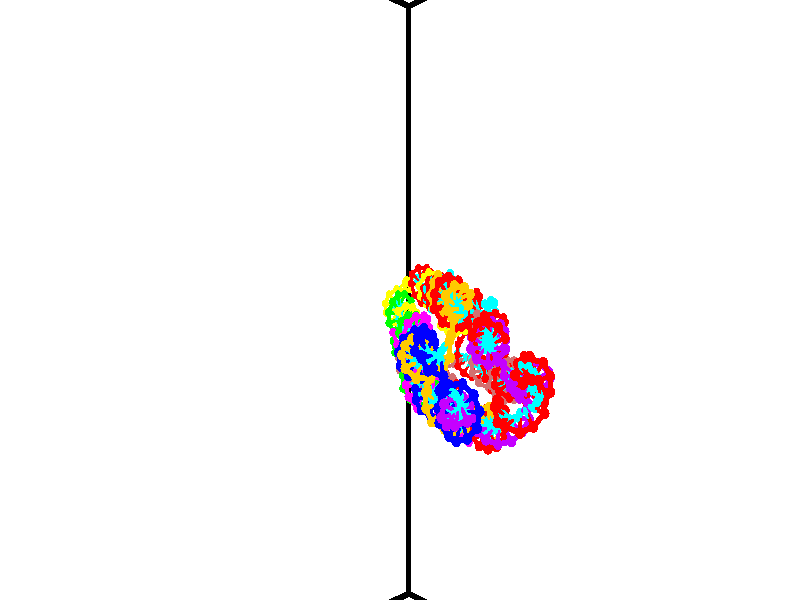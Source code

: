 // switches for output
#declare DRAW_BASES = 1; // possible values are 0, 1; only relevant for DNA ribbons
#declare DRAW_BASES_TYPE = 3; // possible values are 1, 2, 3; only relevant for DNA ribbons
#declare DRAW_FOG = 0; // set to 1 to enable fog

#include "colors.inc"

#include "transforms.inc"
background { rgb <1, 1, 1>}

#default {
   normal{
       ripples 0.25
       frequency 0.20
       turbulence 0.2
       lambda 5
   }
	finish {
		phong 0.1
		phong_size 40.
	}
}

// original window dimensions: 1024x640


// camera settings

camera {
	sky <-0, 1, 0>
	up <-0, 1, 0>
	right 1.6 * <0.724836, 0, 0.688921>
	location <12.1561, 44.2, 77.9145>
	look_at <46.7464, 44.2, 41.5209>
	direction <34.5903, 0, -36.3936>
	angle 67.0682
}


# declare cpy_camera_pos = <12.1561, 44.2, 77.9145>;
# if (DRAW_FOG = 1)
fog {
	fog_type 2
	up vnormalize(cpy_camera_pos)
	color rgbt<1,1,1,0.3>
	distance 1e-5
	fog_alt 3e-3
	fog_offset 70.72
}
# end


// LIGHTS

# declare lum = 6;
global_settings {
	ambient_light rgb lum * <0.05, 0.05, 0.05>
	max_trace_level 15
}# declare cpy_direct_light_amount = 0.25;
light_source
{	1000 * <-0.0359156, -1, 1.41376>,
	rgb lum * cpy_direct_light_amount
	parallel
}

light_source
{	1000 * <0.0359156, 1, -1.41376>,
	rgb lum * cpy_direct_light_amount
	parallel
}

// strand 0

// nucleotide -1

// particle -1
sphere {
	<46.195076, 39.340481, 44.778500> 0.250000
	pigment { color rgbt <1,0,0,0> }
	no_shadow
}
cylinder {
	<46.327477, 39.557381, 45.087410>,  <46.406918, 39.687519, 45.272755>, 0.100000
	pigment { color rgbt <1,0,0,0> }
	no_shadow
}
cylinder {
	<46.327477, 39.557381, 45.087410>,  <46.195076, 39.340481, 44.778500>, 0.100000
	pigment { color rgbt <1,0,0,0> }
	no_shadow
}

// particle -1
sphere {
	<46.327477, 39.557381, 45.087410> 0.100000
	pigment { color rgbt <1,0,0,0> }
	no_shadow
}
sphere {
	0, 1
	scale<0.080000,0.200000,0.300000>
	matrix <-0.791793, -0.285606, 0.539901,
		0.513325, -0.790189, 0.334811,
		0.331000, 0.542246, 0.772274,
		46.426777, 39.720055, 45.319092>
	pigment { color rgbt <0,1,1,0> }
	no_shadow
}
cylinder {
	<46.222256, 38.851593, 45.342377>,  <46.195076, 39.340481, 44.778500>, 0.130000
	pigment { color rgbt <1,0,0,0> }
	no_shadow
}

// nucleotide -1

// particle -1
sphere {
	<46.222256, 38.851593, 45.342377> 0.250000
	pigment { color rgbt <1,0,0,0> }
	no_shadow
}
cylinder {
	<46.220299, 39.207848, 45.524254>,  <46.219124, 39.421600, 45.633381>, 0.100000
	pigment { color rgbt <1,0,0,0> }
	no_shadow
}
cylinder {
	<46.220299, 39.207848, 45.524254>,  <46.222256, 38.851593, 45.342377>, 0.100000
	pigment { color rgbt <1,0,0,0> }
	no_shadow
}

// particle -1
sphere {
	<46.220299, 39.207848, 45.524254> 0.100000
	pigment { color rgbt <1,0,0,0> }
	no_shadow
}
sphere {
	0, 1
	scale<0.080000,0.200000,0.300000>
	matrix <-0.576873, -0.373925, 0.726222,
		0.816819, -0.258742, 0.515615,
		-0.004897, 0.890636, 0.454691,
		46.218830, 39.475037, 45.660660>
	pigment { color rgbt <0,1,1,0> }
	no_shadow
}
cylinder {
	<46.402328, 38.647423, 46.065643>,  <46.222256, 38.851593, 45.342377>, 0.130000
	pigment { color rgbt <1,0,0,0> }
	no_shadow
}

// nucleotide -1

// particle -1
sphere {
	<46.402328, 38.647423, 46.065643> 0.250000
	pigment { color rgbt <1,0,0,0> }
	no_shadow
}
cylinder {
	<46.225090, 39.005356, 46.087349>,  <46.118748, 39.220116, 46.100372>, 0.100000
	pigment { color rgbt <1,0,0,0> }
	no_shadow
}
cylinder {
	<46.225090, 39.005356, 46.087349>,  <46.402328, 38.647423, 46.065643>, 0.100000
	pigment { color rgbt <1,0,0,0> }
	no_shadow
}

// particle -1
sphere {
	<46.225090, 39.005356, 46.087349> 0.100000
	pigment { color rgbt <1,0,0,0> }
	no_shadow
}
sphere {
	0, 1
	scale<0.080000,0.200000,0.300000>
	matrix <-0.476933, -0.286554, 0.830916,
		0.759080, 0.342293, 0.553745,
		-0.443094, 0.894831, 0.054266,
		46.092163, 39.273804, 46.103630>
	pigment { color rgbt <0,1,1,0> }
	no_shadow
}
cylinder {
	<46.352871, 38.867119, 46.725773>,  <46.402328, 38.647423, 46.065643>, 0.130000
	pigment { color rgbt <1,0,0,0> }
	no_shadow
}

// nucleotide -1

// particle -1
sphere {
	<46.352871, 38.867119, 46.725773> 0.250000
	pigment { color rgbt <1,0,0,0> }
	no_shadow
}
cylinder {
	<46.047050, 39.080101, 46.580479>,  <45.863556, 39.207890, 46.493301>, 0.100000
	pigment { color rgbt <1,0,0,0> }
	no_shadow
}
cylinder {
	<46.047050, 39.080101, 46.580479>,  <46.352871, 38.867119, 46.725773>, 0.100000
	pigment { color rgbt <1,0,0,0> }
	no_shadow
}

// particle -1
sphere {
	<46.047050, 39.080101, 46.580479> 0.100000
	pigment { color rgbt <1,0,0,0> }
	no_shadow
}
sphere {
	0, 1
	scale<0.080000,0.200000,0.300000>
	matrix <-0.538683, -0.218383, 0.813713,
		0.353944, 0.817799, 0.453793,
		-0.764555, 0.532460, -0.363239,
		45.817684, 39.239838, 46.471508>
	pigment { color rgbt <0,1,1,0> }
	no_shadow
}
cylinder {
	<46.116653, 39.154675, 47.300709>,  <46.352871, 38.867119, 46.725773>, 0.130000
	pigment { color rgbt <1,0,0,0> }
	no_shadow
}

// nucleotide -1

// particle -1
sphere {
	<46.116653, 39.154675, 47.300709> 0.250000
	pigment { color rgbt <1,0,0,0> }
	no_shadow
}
cylinder {
	<45.809151, 39.237968, 47.058830>,  <45.624649, 39.287945, 46.913704>, 0.100000
	pigment { color rgbt <1,0,0,0> }
	no_shadow
}
cylinder {
	<45.809151, 39.237968, 47.058830>,  <46.116653, 39.154675, 47.300709>, 0.100000
	pigment { color rgbt <1,0,0,0> }
	no_shadow
}

// particle -1
sphere {
	<45.809151, 39.237968, 47.058830> 0.100000
	pigment { color rgbt <1,0,0,0> }
	no_shadow
}
sphere {
	0, 1
	scale<0.080000,0.200000,0.300000>
	matrix <-0.616123, 0.012395, 0.787553,
		0.171489, 0.978001, 0.118767,
		-0.768755, 0.208231, -0.604695,
		45.578526, 39.300438, 46.877422>
	pigment { color rgbt <0,1,1,0> }
	no_shadow
}
cylinder {
	<45.745750, 39.614517, 47.611217>,  <46.116653, 39.154675, 47.300709>, 0.130000
	pigment { color rgbt <1,0,0,0> }
	no_shadow
}

// nucleotide -1

// particle -1
sphere {
	<45.745750, 39.614517, 47.611217> 0.250000
	pigment { color rgbt <1,0,0,0> }
	no_shadow
}
cylinder {
	<45.485786, 39.443466, 47.359901>,  <45.329807, 39.340836, 47.209110>, 0.100000
	pigment { color rgbt <1,0,0,0> }
	no_shadow
}
cylinder {
	<45.485786, 39.443466, 47.359901>,  <45.745750, 39.614517, 47.611217>, 0.100000
	pigment { color rgbt <1,0,0,0> }
	no_shadow
}

// particle -1
sphere {
	<45.485786, 39.443466, 47.359901> 0.100000
	pigment { color rgbt <1,0,0,0> }
	no_shadow
}
sphere {
	0, 1
	scale<0.080000,0.200000,0.300000>
	matrix <-0.666710, -0.076065, 0.741426,
		-0.364846, 0.900748, -0.235669,
		-0.649912, -0.427629, -0.628290,
		45.290813, 39.315178, 47.171413>
	pigment { color rgbt <0,1,1,0> }
	no_shadow
}
cylinder {
	<45.130791, 39.979019, 47.674019>,  <45.745750, 39.614517, 47.611217>, 0.130000
	pigment { color rgbt <1,0,0,0> }
	no_shadow
}

// nucleotide -1

// particle -1
sphere {
	<45.130791, 39.979019, 47.674019> 0.250000
	pigment { color rgbt <1,0,0,0> }
	no_shadow
}
cylinder {
	<45.021210, 39.628372, 47.515781>,  <44.955463, 39.417984, 47.420837>, 0.100000
	pigment { color rgbt <1,0,0,0> }
	no_shadow
}
cylinder {
	<45.021210, 39.628372, 47.515781>,  <45.130791, 39.979019, 47.674019>, 0.100000
	pigment { color rgbt <1,0,0,0> }
	no_shadow
}

// particle -1
sphere {
	<45.021210, 39.628372, 47.515781> 0.100000
	pigment { color rgbt <1,0,0,0> }
	no_shadow
}
sphere {
	0, 1
	scale<0.080000,0.200000,0.300000>
	matrix <-0.817979, -0.003964, 0.575234,
		-0.505828, 0.481175, -0.715967,
		-0.273950, -0.876616, -0.395596,
		44.939026, 39.365387, 47.397102>
	pigment { color rgbt <0,1,1,0> }
	no_shadow
}
cylinder {
	<44.383488, 40.111485, 47.505924>,  <45.130791, 39.979019, 47.674019>, 0.130000
	pigment { color rgbt <1,0,0,0> }
	no_shadow
}

// nucleotide -1

// particle -1
sphere {
	<44.383488, 40.111485, 47.505924> 0.250000
	pigment { color rgbt <1,0,0,0> }
	no_shadow
}
cylinder {
	<44.480576, 39.729607, 47.574806>,  <44.538826, 39.500481, 47.616135>, 0.100000
	pigment { color rgbt <1,0,0,0> }
	no_shadow
}
cylinder {
	<44.480576, 39.729607, 47.574806>,  <44.383488, 40.111485, 47.505924>, 0.100000
	pigment { color rgbt <1,0,0,0> }
	no_shadow
}

// particle -1
sphere {
	<44.480576, 39.729607, 47.574806> 0.100000
	pigment { color rgbt <1,0,0,0> }
	no_shadow
}
sphere {
	0, 1
	scale<0.080000,0.200000,0.300000>
	matrix <-0.755733, -0.074779, 0.650596,
		-0.608240, -0.288053, -0.739641,
		0.242715, -0.954691, 0.172207,
		44.553391, 39.443199, 47.626469>
	pigment { color rgbt <0,1,1,0> }
	no_shadow
}
cylinder {
	<43.774399, 39.853806, 47.647385>,  <44.383488, 40.111485, 47.505924>, 0.130000
	pigment { color rgbt <1,0,0,0> }
	no_shadow
}

// nucleotide -1

// particle -1
sphere {
	<43.774399, 39.853806, 47.647385> 0.250000
	pigment { color rgbt <1,0,0,0> }
	no_shadow
}
cylinder {
	<44.013943, 39.560989, 47.777298>,  <44.157669, 39.385300, 47.855247>, 0.100000
	pigment { color rgbt <1,0,0,0> }
	no_shadow
}
cylinder {
	<44.013943, 39.560989, 47.777298>,  <43.774399, 39.853806, 47.647385>, 0.100000
	pigment { color rgbt <1,0,0,0> }
	no_shadow
}

// particle -1
sphere {
	<44.013943, 39.560989, 47.777298> 0.100000
	pigment { color rgbt <1,0,0,0> }
	no_shadow
}
sphere {
	0, 1
	scale<0.080000,0.200000,0.300000>
	matrix <-0.676192, -0.244890, 0.694833,
		-0.429112, -0.635720, -0.641656,
		0.598855, -0.732044, 0.324784,
		44.193600, 39.341377, 47.874733>
	pigment { color rgbt <0,1,1,0> }
	no_shadow
}
cylinder {
	<43.292370, 39.348743, 47.928070>,  <43.774399, 39.853806, 47.647385>, 0.130000
	pigment { color rgbt <1,0,0,0> }
	no_shadow
}

// nucleotide -1

// particle -1
sphere {
	<43.292370, 39.348743, 47.928070> 0.250000
	pigment { color rgbt <1,0,0,0> }
	no_shadow
}
cylinder {
	<43.641861, 39.244339, 48.092247>,  <43.851555, 39.181698, 48.190754>, 0.100000
	pigment { color rgbt <1,0,0,0> }
	no_shadow
}
cylinder {
	<43.641861, 39.244339, 48.092247>,  <43.292370, 39.348743, 47.928070>, 0.100000
	pigment { color rgbt <1,0,0,0> }
	no_shadow
}

// particle -1
sphere {
	<43.641861, 39.244339, 48.092247> 0.100000
	pigment { color rgbt <1,0,0,0> }
	no_shadow
}
sphere {
	0, 1
	scale<0.080000,0.200000,0.300000>
	matrix <-0.479028, -0.315301, 0.819218,
		-0.084410, -0.912392, -0.400519,
		0.873732, -0.261010, 0.410447,
		43.903980, 39.166035, 48.215382>
	pigment { color rgbt <0,1,1,0> }
	no_shadow
}
cylinder {
	<43.191765, 38.729607, 48.211170>,  <43.292370, 39.348743, 47.928070>, 0.130000
	pigment { color rgbt <1,0,0,0> }
	no_shadow
}

// nucleotide -1

// particle -1
sphere {
	<43.191765, 38.729607, 48.211170> 0.250000
	pigment { color rgbt <1,0,0,0> }
	no_shadow
}
cylinder {
	<43.501236, 38.885521, 48.410965>,  <43.686920, 38.979069, 48.530842>, 0.100000
	pigment { color rgbt <1,0,0,0> }
	no_shadow
}
cylinder {
	<43.501236, 38.885521, 48.410965>,  <43.191765, 38.729607, 48.211170>, 0.100000
	pigment { color rgbt <1,0,0,0> }
	no_shadow
}

// particle -1
sphere {
	<43.501236, 38.885521, 48.410965> 0.100000
	pigment { color rgbt <1,0,0,0> }
	no_shadow
}
sphere {
	0, 1
	scale<0.080000,0.200000,0.300000>
	matrix <-0.407678, -0.297210, 0.863403,
		0.484991, -0.871629, -0.071040,
		0.773681, 0.389781, 0.499488,
		43.733341, 39.002457, 48.560810>
	pigment { color rgbt <0,1,1,0> }
	no_shadow
}
cylinder {
	<43.487717, 38.175323, 48.554264>,  <43.191765, 38.729607, 48.211170>, 0.130000
	pigment { color rgbt <1,0,0,0> }
	no_shadow
}

// nucleotide -1

// particle -1
sphere {
	<43.487717, 38.175323, 48.554264> 0.250000
	pigment { color rgbt <1,0,0,0> }
	no_shadow
}
cylinder {
	<43.584572, 38.516296, 48.739616>,  <43.642685, 38.720882, 48.850826>, 0.100000
	pigment { color rgbt <1,0,0,0> }
	no_shadow
}
cylinder {
	<43.584572, 38.516296, 48.739616>,  <43.487717, 38.175323, 48.554264>, 0.100000
	pigment { color rgbt <1,0,0,0> }
	no_shadow
}

// particle -1
sphere {
	<43.584572, 38.516296, 48.739616> 0.100000
	pigment { color rgbt <1,0,0,0> }
	no_shadow
}
sphere {
	0, 1
	scale<0.080000,0.200000,0.300000>
	matrix <-0.549242, -0.273276, 0.789717,
		0.799815, -0.445726, 0.402025,
		0.242134, 0.852437, 0.463382,
		43.657211, 38.772026, 48.878632>
	pigment { color rgbt <0,1,1,0> }
	no_shadow
}
cylinder {
	<43.594151, 37.867756, 49.223091>,  <43.487717, 38.175323, 48.554264>, 0.130000
	pigment { color rgbt <1,0,0,0> }
	no_shadow
}

// nucleotide -1

// particle -1
sphere {
	<43.594151, 37.867756, 49.223091> 0.250000
	pigment { color rgbt <1,0,0,0> }
	no_shadow
}
cylinder {
	<43.582157, 38.263268, 49.281624>,  <43.574963, 38.500576, 49.316742>, 0.100000
	pigment { color rgbt <1,0,0,0> }
	no_shadow
}
cylinder {
	<43.582157, 38.263268, 49.281624>,  <43.594151, 37.867756, 49.223091>, 0.100000
	pigment { color rgbt <1,0,0,0> }
	no_shadow
}

// particle -1
sphere {
	<43.582157, 38.263268, 49.281624> 0.100000
	pigment { color rgbt <1,0,0,0> }
	no_shadow
}
sphere {
	0, 1
	scale<0.080000,0.200000,0.300000>
	matrix <-0.456609, -0.143780, 0.877972,
		0.889162, -0.040491, 0.455797,
		-0.029984, 0.988781, 0.146332,
		43.573162, 38.559902, 49.325523>
	pigment { color rgbt <0,1,1,0> }
	no_shadow
}
cylinder {
	<43.614037, 37.915485, 49.888035>,  <43.594151, 37.867756, 49.223091>, 0.130000
	pigment { color rgbt <1,0,0,0> }
	no_shadow
}

// nucleotide -1

// particle -1
sphere {
	<43.614037, 37.915485, 49.888035> 0.250000
	pigment { color rgbt <1,0,0,0> }
	no_shadow
}
cylinder {
	<43.516060, 38.298004, 49.824150>,  <43.457275, 38.527515, 49.785820>, 0.100000
	pigment { color rgbt <1,0,0,0> }
	no_shadow
}
cylinder {
	<43.516060, 38.298004, 49.824150>,  <43.614037, 37.915485, 49.888035>, 0.100000
	pigment { color rgbt <1,0,0,0> }
	no_shadow
}

// particle -1
sphere {
	<43.516060, 38.298004, 49.824150> 0.100000
	pigment { color rgbt <1,0,0,0> }
	no_shadow
}
sphere {
	0, 1
	scale<0.080000,0.200000,0.300000>
	matrix <-0.489859, 0.020097, 0.871570,
		0.836686, 0.291719, 0.463527,
		-0.244938, 0.956293, -0.159716,
		43.442577, 38.584892, 49.776234>
	pigment { color rgbt <0,1,1,0> }
	no_shadow
}
cylinder {
	<43.864857, 38.325039, 50.512150>,  <43.614037, 37.915485, 49.888035>, 0.130000
	pigment { color rgbt <1,0,0,0> }
	no_shadow
}

// nucleotide -1

// particle -1
sphere {
	<43.864857, 38.325039, 50.512150> 0.250000
	pigment { color rgbt <1,0,0,0> }
	no_shadow
}
cylinder {
	<43.560020, 38.488014, 50.310867>,  <43.377117, 38.585800, 50.190098>, 0.100000
	pigment { color rgbt <1,0,0,0> }
	no_shadow
}
cylinder {
	<43.560020, 38.488014, 50.310867>,  <43.864857, 38.325039, 50.512150>, 0.100000
	pigment { color rgbt <1,0,0,0> }
	no_shadow
}

// particle -1
sphere {
	<43.560020, 38.488014, 50.310867> 0.100000
	pigment { color rgbt <1,0,0,0> }
	no_shadow
}
sphere {
	0, 1
	scale<0.080000,0.200000,0.300000>
	matrix <-0.491933, 0.140950, 0.859148,
		0.420972, 0.902292, 0.093014,
		-0.762092, 0.407434, -0.503203,
		43.331394, 38.610245, 50.159904>
	pigment { color rgbt <0,1,1,0> }
	no_shadow
}
cylinder {
	<43.585850, 38.817390, 50.926178>,  <43.864857, 38.325039, 50.512150>, 0.130000
	pigment { color rgbt <1,0,0,0> }
	no_shadow
}

// nucleotide -1

// particle -1
sphere {
	<43.585850, 38.817390, 50.926178> 0.250000
	pigment { color rgbt <1,0,0,0> }
	no_shadow
}
cylinder {
	<43.274796, 38.802933, 50.675110>,  <43.088161, 38.794258, 50.524467>, 0.100000
	pigment { color rgbt <1,0,0,0> }
	no_shadow
}
cylinder {
	<43.274796, 38.802933, 50.675110>,  <43.585850, 38.817390, 50.926178>, 0.100000
	pigment { color rgbt <1,0,0,0> }
	no_shadow
}

// particle -1
sphere {
	<43.274796, 38.802933, 50.675110> 0.100000
	pigment { color rgbt <1,0,0,0> }
	no_shadow
}
sphere {
	0, 1
	scale<0.080000,0.200000,0.300000>
	matrix <-0.627977, -0.003704, 0.778223,
		-0.030457, 0.999339, -0.019820,
		-0.777636, -0.036149, -0.627675,
		43.041504, 38.792088, 50.486809>
	pigment { color rgbt <0,1,1,0> }
	no_shadow
}
cylinder {
	<43.180923, 39.398804, 50.983669>,  <43.585850, 38.817390, 50.926178>, 0.130000
	pigment { color rgbt <1,0,0,0> }
	no_shadow
}

// nucleotide -1

// particle -1
sphere {
	<43.180923, 39.398804, 50.983669> 0.250000
	pigment { color rgbt <1,0,0,0> }
	no_shadow
}
cylinder {
	<42.949608, 39.110863, 50.830101>,  <42.810818, 38.938099, 50.737961>, 0.100000
	pigment { color rgbt <1,0,0,0> }
	no_shadow
}
cylinder {
	<42.949608, 39.110863, 50.830101>,  <43.180923, 39.398804, 50.983669>, 0.100000
	pigment { color rgbt <1,0,0,0> }
	no_shadow
}

// particle -1
sphere {
	<42.949608, 39.110863, 50.830101> 0.100000
	pigment { color rgbt <1,0,0,0> }
	no_shadow
}
sphere {
	0, 1
	scale<0.080000,0.200000,0.300000>
	matrix <-0.571457, 0.021557, 0.820349,
		-0.582253, 0.693794, -0.423830,
		-0.578290, -0.719851, -0.383922,
		42.776119, 38.894909, 50.714924>
	pigment { color rgbt <0,1,1,0> }
	no_shadow
}
cylinder {
	<42.669312, 39.557686, 51.285210>,  <43.180923, 39.398804, 50.983669>, 0.130000
	pigment { color rgbt <1,0,0,0> }
	no_shadow
}

// nucleotide -1

// particle -1
sphere {
	<42.669312, 39.557686, 51.285210> 0.250000
	pigment { color rgbt <1,0,0,0> }
	no_shadow
}
cylinder {
	<42.584183, 39.184792, 51.168148>,  <42.533104, 38.961056, 51.097912>, 0.100000
	pigment { color rgbt <1,0,0,0> }
	no_shadow
}
cylinder {
	<42.584183, 39.184792, 51.168148>,  <42.669312, 39.557686, 51.285210>, 0.100000
	pigment { color rgbt <1,0,0,0> }
	no_shadow
}

// particle -1
sphere {
	<42.584183, 39.184792, 51.168148> 0.100000
	pigment { color rgbt <1,0,0,0> }
	no_shadow
}
sphere {
	0, 1
	scale<0.080000,0.200000,0.300000>
	matrix <-0.481230, -0.160664, 0.861745,
		-0.850367, 0.324231, -0.414427,
		-0.212821, -0.932235, -0.292653,
		42.520336, 38.905121, 51.080353>
	pigment { color rgbt <0,1,1,0> }
	no_shadow
}
cylinder {
	<42.045231, 39.505741, 51.574207>,  <42.669312, 39.557686, 51.285210>, 0.130000
	pigment { color rgbt <1,0,0,0> }
	no_shadow
}

// nucleotide -1

// particle -1
sphere {
	<42.045231, 39.505741, 51.574207> 0.250000
	pigment { color rgbt <1,0,0,0> }
	no_shadow
}
cylinder {
	<42.135410, 39.124832, 51.491890>,  <42.189518, 38.896286, 51.442501>, 0.100000
	pigment { color rgbt <1,0,0,0> }
	no_shadow
}
cylinder {
	<42.135410, 39.124832, 51.491890>,  <42.045231, 39.505741, 51.574207>, 0.100000
	pigment { color rgbt <1,0,0,0> }
	no_shadow
}

// particle -1
sphere {
	<42.135410, 39.124832, 51.491890> 0.100000
	pigment { color rgbt <1,0,0,0> }
	no_shadow
}
sphere {
	0, 1
	scale<0.080000,0.200000,0.300000>
	matrix <-0.640645, -0.304042, 0.705076,
		-0.733994, -0.027119, -0.678615,
		0.225448, -0.952273, -0.205792,
		42.203045, 38.839149, 51.430153>
	pigment { color rgbt <0,1,1,0> }
	no_shadow
}
cylinder {
	<41.409782, 39.095135, 51.527096>,  <42.045231, 39.505741, 51.574207>, 0.130000
	pigment { color rgbt <1,0,0,0> }
	no_shadow
}

// nucleotide -1

// particle -1
sphere {
	<41.409782, 39.095135, 51.527096> 0.250000
	pigment { color rgbt <1,0,0,0> }
	no_shadow
}
cylinder {
	<41.708714, 38.850189, 51.630249>,  <41.888073, 38.703220, 51.692142>, 0.100000
	pigment { color rgbt <1,0,0,0> }
	no_shadow
}
cylinder {
	<41.708714, 38.850189, 51.630249>,  <41.409782, 39.095135, 51.527096>, 0.100000
	pigment { color rgbt <1,0,0,0> }
	no_shadow
}

// particle -1
sphere {
	<41.708714, 38.850189, 51.630249> 0.100000
	pigment { color rgbt <1,0,0,0> }
	no_shadow
}
sphere {
	0, 1
	scale<0.080000,0.200000,0.300000>
	matrix <-0.500593, -0.263687, 0.824546,
		-0.436926, -0.745301, -0.503608,
		0.747330, -0.612369, 0.257881,
		41.932915, 38.666481, 51.707615>
	pigment { color rgbt <0,1,1,0> }
	no_shadow
}
cylinder {
	<41.034122, 38.572495, 51.932026>,  <41.409782, 39.095135, 51.527096>, 0.130000
	pigment { color rgbt <1,0,0,0> }
	no_shadow
}

// nucleotide -1

// particle -1
sphere {
	<41.034122, 38.572495, 51.932026> 0.250000
	pigment { color rgbt <1,0,0,0> }
	no_shadow
}
cylinder {
	<41.409702, 38.453430, 52.001045>,  <41.635052, 38.381992, 52.042458>, 0.100000
	pigment { color rgbt <1,0,0,0> }
	no_shadow
}
cylinder {
	<41.409702, 38.453430, 52.001045>,  <41.034122, 38.572495, 51.932026>, 0.100000
	pigment { color rgbt <1,0,0,0> }
	no_shadow
}

// particle -1
sphere {
	<41.409702, 38.453430, 52.001045> 0.100000
	pigment { color rgbt <1,0,0,0> }
	no_shadow
}
sphere {
	0, 1
	scale<0.080000,0.200000,0.300000>
	matrix <-0.305874, -0.492570, 0.814749,
		-0.157530, -0.817785, -0.553546,
		0.938949, -0.297662, 0.172544,
		41.691387, 38.364132, 52.052807>
	pigment { color rgbt <0,1,1,0> }
	no_shadow
}
cylinder {
	<41.014736, 37.755707, 52.022102>,  <41.034122, 38.572495, 51.932026>, 0.130000
	pigment { color rgbt <1,0,0,0> }
	no_shadow
}

// nucleotide -1

// particle -1
sphere {
	<41.014736, 37.755707, 52.022102> 0.250000
	pigment { color rgbt <1,0,0,0> }
	no_shadow
}
cylinder {
	<41.333908, 37.930038, 52.188652>,  <41.525410, 38.034637, 52.288582>, 0.100000
	pigment { color rgbt <1,0,0,0> }
	no_shadow
}
cylinder {
	<41.333908, 37.930038, 52.188652>,  <41.014736, 37.755707, 52.022102>, 0.100000
	pigment { color rgbt <1,0,0,0> }
	no_shadow
}

// particle -1
sphere {
	<41.333908, 37.930038, 52.188652> 0.100000
	pigment { color rgbt <1,0,0,0> }
	no_shadow
}
sphere {
	0, 1
	scale<0.080000,0.200000,0.300000>
	matrix <-0.335388, -0.252936, 0.907490,
		0.500825, -0.863757, -0.055653,
		0.797928, 0.435828, 0.416371,
		41.573288, 38.060787, 52.313564>
	pigment { color rgbt <0,1,1,0> }
	no_shadow
}
cylinder {
	<41.282413, 37.307766, 52.526505>,  <41.014736, 37.755707, 52.022102>, 0.130000
	pigment { color rgbt <1,0,0,0> }
	no_shadow
}

// nucleotide -1

// particle -1
sphere {
	<41.282413, 37.307766, 52.526505> 0.250000
	pigment { color rgbt <1,0,0,0> }
	no_shadow
}
cylinder {
	<41.450249, 37.648499, 52.651939>,  <41.550949, 37.852936, 52.727200>, 0.100000
	pigment { color rgbt <1,0,0,0> }
	no_shadow
}
cylinder {
	<41.450249, 37.648499, 52.651939>,  <41.282413, 37.307766, 52.526505>, 0.100000
	pigment { color rgbt <1,0,0,0> }
	no_shadow
}

// particle -1
sphere {
	<41.450249, 37.648499, 52.651939> 0.100000
	pigment { color rgbt <1,0,0,0> }
	no_shadow
}
sphere {
	0, 1
	scale<0.080000,0.200000,0.300000>
	matrix <-0.259207, -0.218647, 0.940747,
		0.869919, -0.476009, 0.129058,
		0.419586, 0.851827, 0.313590,
		41.576126, 37.904045, 52.746017>
	pigment { color rgbt <0,1,1,0> }
	no_shadow
}
cylinder {
	<41.824833, 37.149979, 53.002674>,  <41.282413, 37.307766, 52.526505>, 0.130000
	pigment { color rgbt <1,0,0,0> }
	no_shadow
}

// nucleotide -1

// particle -1
sphere {
	<41.824833, 37.149979, 53.002674> 0.250000
	pigment { color rgbt <1,0,0,0> }
	no_shadow
}
cylinder {
	<41.673897, 37.513542, 53.073666>,  <41.583336, 37.731682, 53.116261>, 0.100000
	pigment { color rgbt <1,0,0,0> }
	no_shadow
}
cylinder {
	<41.673897, 37.513542, 53.073666>,  <41.824833, 37.149979, 53.002674>, 0.100000
	pigment { color rgbt <1,0,0,0> }
	no_shadow
}

// particle -1
sphere {
	<41.673897, 37.513542, 53.073666> 0.100000
	pigment { color rgbt <1,0,0,0> }
	no_shadow
}
sphere {
	0, 1
	scale<0.080000,0.200000,0.300000>
	matrix <-0.133110, -0.242891, 0.960878,
		0.916460, 0.338950, 0.212637,
		-0.377338, 0.908910, 0.177482,
		41.560696, 37.786217, 53.126911>
	pigment { color rgbt <0,1,1,0> }
	no_shadow
}
cylinder {
	<41.818859, 37.160557, 53.704708>,  <41.824833, 37.149979, 53.002674>, 0.130000
	pigment { color rgbt <1,0,0,0> }
	no_shadow
}

// nucleotide -1

// particle -1
sphere {
	<41.818859, 37.160557, 53.704708> 0.250000
	pigment { color rgbt <1,0,0,0> }
	no_shadow
}
cylinder {
	<41.614388, 37.499069, 53.644695>,  <41.491703, 37.702175, 53.608688>, 0.100000
	pigment { color rgbt <1,0,0,0> }
	no_shadow
}
cylinder {
	<41.614388, 37.499069, 53.644695>,  <41.818859, 37.160557, 53.704708>, 0.100000
	pigment { color rgbt <1,0,0,0> }
	no_shadow
}

// particle -1
sphere {
	<41.614388, 37.499069, 53.644695> 0.100000
	pigment { color rgbt <1,0,0,0> }
	no_shadow
}
sphere {
	0, 1
	scale<0.080000,0.200000,0.300000>
	matrix <-0.274654, 0.004570, 0.961532,
		0.814409, 0.532722, 0.230097,
		-0.511178, 0.846278, -0.150036,
		41.461033, 37.752953, 53.599686>
	pigment { color rgbt <0,1,1,0> }
	no_shadow
}
cylinder {
	<41.977974, 37.582626, 54.286625>,  <41.818859, 37.160557, 53.704708>, 0.130000
	pigment { color rgbt <1,0,0,0> }
	no_shadow
}

// nucleotide -1

// particle -1
sphere {
	<41.977974, 37.582626, 54.286625> 0.250000
	pigment { color rgbt <1,0,0,0> }
	no_shadow
}
cylinder {
	<41.644596, 37.731667, 54.123390>,  <41.444569, 37.821091, 54.025448>, 0.100000
	pigment { color rgbt <1,0,0,0> }
	no_shadow
}
cylinder {
	<41.644596, 37.731667, 54.123390>,  <41.977974, 37.582626, 54.286625>, 0.100000
	pigment { color rgbt <1,0,0,0> }
	no_shadow
}

// particle -1
sphere {
	<41.644596, 37.731667, 54.123390> 0.100000
	pigment { color rgbt <1,0,0,0> }
	no_shadow
}
sphere {
	0, 1
	scale<0.080000,0.200000,0.300000>
	matrix <-0.390490, 0.125427, 0.912023,
		0.391009, 0.919475, 0.040962,
		-0.833444, 0.372605, -0.408089,
		41.394562, 37.843449, 54.000965>
	pigment { color rgbt <0,1,1,0> }
	no_shadow
}
cylinder {
	<41.792423, 38.245750, 54.640469>,  <41.977974, 37.582626, 54.286625>, 0.130000
	pigment { color rgbt <1,0,0,0> }
	no_shadow
}

// nucleotide -1

// particle -1
sphere {
	<41.792423, 38.245750, 54.640469> 0.250000
	pigment { color rgbt <1,0,0,0> }
	no_shadow
}
cylinder {
	<41.447453, 38.123711, 54.478912>,  <41.240471, 38.050488, 54.381977>, 0.100000
	pigment { color rgbt <1,0,0,0> }
	no_shadow
}
cylinder {
	<41.447453, 38.123711, 54.478912>,  <41.792423, 38.245750, 54.640469>, 0.100000
	pigment { color rgbt <1,0,0,0> }
	no_shadow
}

// particle -1
sphere {
	<41.447453, 38.123711, 54.478912> 0.100000
	pigment { color rgbt <1,0,0,0> }
	no_shadow
}
sphere {
	0, 1
	scale<0.080000,0.200000,0.300000>
	matrix <-0.483527, 0.260565, 0.835648,
		-0.149718, 0.915979, -0.372244,
		-0.862430, -0.305102, -0.403890,
		41.188725, 38.032181, 54.357746>
	pigment { color rgbt <0,1,1,0> }
	no_shadow
}
cylinder {
	<41.348305, 38.655830, 54.789925>,  <41.792423, 38.245750, 54.640469>, 0.130000
	pigment { color rgbt <1,0,0,0> }
	no_shadow
}

// nucleotide -1

// particle -1
sphere {
	<41.348305, 38.655830, 54.789925> 0.250000
	pigment { color rgbt <1,0,0,0> }
	no_shadow
}
cylinder {
	<41.130424, 38.332733, 54.699726>,  <40.999695, 38.138874, 54.645607>, 0.100000
	pigment { color rgbt <1,0,0,0> }
	no_shadow
}
cylinder {
	<41.130424, 38.332733, 54.699726>,  <41.348305, 38.655830, 54.789925>, 0.100000
	pigment { color rgbt <1,0,0,0> }
	no_shadow
}

// particle -1
sphere {
	<41.130424, 38.332733, 54.699726> 0.100000
	pigment { color rgbt <1,0,0,0> }
	no_shadow
}
sphere {
	0, 1
	scale<0.080000,0.200000,0.300000>
	matrix <-0.559493, 0.149722, 0.815200,
		-0.624712, 0.570204, -0.533481,
		-0.544704, -0.807745, -0.225492,
		40.967014, 38.090408, 54.632080>
	pigment { color rgbt <0,1,1,0> }
	no_shadow
}
cylinder {
	<40.516186, 38.681633, 54.647148>,  <41.348305, 38.655830, 54.789925>, 0.130000
	pigment { color rgbt <1,0,0,0> }
	no_shadow
}

// nucleotide -1

// particle -1
sphere {
	<40.516186, 38.681633, 54.647148> 0.250000
	pigment { color rgbt <1,0,0,0> }
	no_shadow
}
cylinder {
	<40.603912, 38.332291, 54.821114>,  <40.656548, 38.122684, 54.925495>, 0.100000
	pigment { color rgbt <1,0,0,0> }
	no_shadow
}
cylinder {
	<40.603912, 38.332291, 54.821114>,  <40.516186, 38.681633, 54.647148>, 0.100000
	pigment { color rgbt <1,0,0,0> }
	no_shadow
}

// particle -1
sphere {
	<40.603912, 38.332291, 54.821114> 0.100000
	pigment { color rgbt <1,0,0,0> }
	no_shadow
}
sphere {
	0, 1
	scale<0.080000,0.200000,0.300000>
	matrix <-0.709338, 0.163329, 0.685684,
		-0.669879, -0.458887, -0.583682,
		0.219319, -0.873354, 0.434917,
		40.669708, 38.070286, 54.951588>
	pigment { color rgbt <0,1,1,0> }
	no_shadow
}
cylinder {
	<39.875557, 38.280182, 54.691036>,  <40.516186, 38.681633, 54.647148>, 0.130000
	pigment { color rgbt <1,0,0,0> }
	no_shadow
}

// nucleotide -1

// particle -1
sphere {
	<39.875557, 38.280182, 54.691036> 0.250000
	pigment { color rgbt <1,0,0,0> }
	no_shadow
}
cylinder {
	<40.116013, 38.130173, 54.973309>,  <40.260284, 38.040169, 55.142673>, 0.100000
	pigment { color rgbt <1,0,0,0> }
	no_shadow
}
cylinder {
	<40.116013, 38.130173, 54.973309>,  <39.875557, 38.280182, 54.691036>, 0.100000
	pigment { color rgbt <1,0,0,0> }
	no_shadow
}

// particle -1
sphere {
	<40.116013, 38.130173, 54.973309> 0.100000
	pigment { color rgbt <1,0,0,0> }
	no_shadow
}
sphere {
	0, 1
	scale<0.080000,0.200000,0.300000>
	matrix <-0.739028, 0.075139, 0.669472,
		-0.304091, -0.923966, -0.231983,
		0.601138, -0.375022, 0.705685,
		40.296352, 38.017666, 55.185013>
	pigment { color rgbt <0,1,1,0> }
	no_shadow
}
cylinder {
	<39.583027, 37.700298, 55.061638>,  <39.875557, 38.280182, 54.691036>, 0.130000
	pigment { color rgbt <1,0,0,0> }
	no_shadow
}

// nucleotide -1

// particle -1
sphere {
	<39.583027, 37.700298, 55.061638> 0.250000
	pigment { color rgbt <1,0,0,0> }
	no_shadow
}
cylinder {
	<39.858040, 37.822044, 55.325356>,  <40.023048, 37.895092, 55.483585>, 0.100000
	pigment { color rgbt <1,0,0,0> }
	no_shadow
}
cylinder {
	<39.858040, 37.822044, 55.325356>,  <39.583027, 37.700298, 55.061638>, 0.100000
	pigment { color rgbt <1,0,0,0> }
	no_shadow
}

// particle -1
sphere {
	<39.858040, 37.822044, 55.325356> 0.100000
	pigment { color rgbt <1,0,0,0> }
	no_shadow
}
sphere {
	0, 1
	scale<0.080000,0.200000,0.300000>
	matrix <-0.676452, -0.061683, 0.733899,
		0.264039, -0.950557, 0.163478,
		0.687528, 0.304364, 0.659293,
		40.064297, 37.913353, 55.523144>
	pigment { color rgbt <0,1,1,0> }
	no_shadow
}
cylinder {
	<39.595955, 37.129917, 55.685390>,  <39.583027, 37.700298, 55.061638>, 0.130000
	pigment { color rgbt <1,0,0,0> }
	no_shadow
}

// nucleotide -1

// particle -1
sphere {
	<39.595955, 37.129917, 55.685390> 0.250000
	pigment { color rgbt <1,0,0,0> }
	no_shadow
}
cylinder {
	<39.773441, 37.466202, 55.809528>,  <39.879932, 37.667973, 55.884010>, 0.100000
	pigment { color rgbt <1,0,0,0> }
	no_shadow
}
cylinder {
	<39.773441, 37.466202, 55.809528>,  <39.595955, 37.129917, 55.685390>, 0.100000
	pigment { color rgbt <1,0,0,0> }
	no_shadow
}

// particle -1
sphere {
	<39.773441, 37.466202, 55.809528> 0.100000
	pigment { color rgbt <1,0,0,0> }
	no_shadow
}
sphere {
	0, 1
	scale<0.080000,0.200000,0.300000>
	matrix <-0.633342, 0.049179, 0.772308,
		0.634029, -0.539239, 0.554282,
		0.443717, 0.840716, 0.310342,
		39.906555, 37.718418, 55.902630>
	pigment { color rgbt <0,1,1,0> }
	no_shadow
}
cylinder {
	<39.557247, 37.089760, 56.373764>,  <39.595955, 37.129917, 55.685390>, 0.130000
	pigment { color rgbt <1,0,0,0> }
	no_shadow
}

// nucleotide -1

// particle -1
sphere {
	<39.557247, 37.089760, 56.373764> 0.250000
	pigment { color rgbt <1,0,0,0> }
	no_shadow
}
cylinder {
	<39.626347, 37.480423, 56.322693>,  <39.667805, 37.714821, 56.292049>, 0.100000
	pigment { color rgbt <1,0,0,0> }
	no_shadow
}
cylinder {
	<39.626347, 37.480423, 56.322693>,  <39.557247, 37.089760, 56.373764>, 0.100000
	pigment { color rgbt <1,0,0,0> }
	no_shadow
}

// particle -1
sphere {
	<39.626347, 37.480423, 56.322693> 0.100000
	pigment { color rgbt <1,0,0,0> }
	no_shadow
}
sphere {
	0, 1
	scale<0.080000,0.200000,0.300000>
	matrix <-0.762163, 0.214654, 0.610764,
		0.623913, -0.008192, 0.781451,
		0.172745, 0.976656, -0.127682,
		39.678169, 37.773418, 56.284389>
	pigment { color rgbt <0,1,1,0> }
	no_shadow
}
cylinder {
	<39.602463, 37.279827, 56.971214>,  <39.557247, 37.089760, 56.373764>, 0.130000
	pigment { color rgbt <1,0,0,0> }
	no_shadow
}

// nucleotide -1

// particle -1
sphere {
	<39.602463, 37.279827, 56.971214> 0.250000
	pigment { color rgbt <1,0,0,0> }
	no_shadow
}
cylinder {
	<39.517082, 37.609886, 56.762001>,  <39.465855, 37.807922, 56.636475>, 0.100000
	pigment { color rgbt <1,0,0,0> }
	no_shadow
}
cylinder {
	<39.517082, 37.609886, 56.762001>,  <39.602463, 37.279827, 56.971214>, 0.100000
	pigment { color rgbt <1,0,0,0> }
	no_shadow
}

// particle -1
sphere {
	<39.517082, 37.609886, 56.762001> 0.100000
	pigment { color rgbt <1,0,0,0> }
	no_shadow
}
sphere {
	0, 1
	scale<0.080000,0.200000,0.300000>
	matrix <-0.503724, 0.365764, 0.782610,
		0.837079, 0.430513, 0.337576,
		-0.213451, 0.825152, -0.523033,
		39.453049, 37.857433, 56.605091>
	pigment { color rgbt <0,1,1,0> }
	no_shadow
}
cylinder {
	<39.872116, 37.804573, 57.371597>,  <39.602463, 37.279827, 56.971214>, 0.130000
	pigment { color rgbt <1,0,0,0> }
	no_shadow
}

// nucleotide -1

// particle -1
sphere {
	<39.872116, 37.804573, 57.371597> 0.250000
	pigment { color rgbt <1,0,0,0> }
	no_shadow
}
cylinder {
	<39.603676, 37.976105, 57.129696>,  <39.442612, 38.079025, 56.984554>, 0.100000
	pigment { color rgbt <1,0,0,0> }
	no_shadow
}
cylinder {
	<39.603676, 37.976105, 57.129696>,  <39.872116, 37.804573, 57.371597>, 0.100000
	pigment { color rgbt <1,0,0,0> }
	no_shadow
}

// particle -1
sphere {
	<39.603676, 37.976105, 57.129696> 0.100000
	pigment { color rgbt <1,0,0,0> }
	no_shadow
}
sphere {
	0, 1
	scale<0.080000,0.200000,0.300000>
	matrix <-0.434473, 0.433471, 0.789516,
		0.600713, 0.792594, -0.104587,
		-0.671101, 0.428832, -0.604753,
		39.402344, 38.104755, 56.948269>
	pigment { color rgbt <0,1,1,0> }
	no_shadow
}
cylinder {
	<39.833172, 38.385765, 57.624748>,  <39.872116, 37.804573, 57.371597>, 0.130000
	pigment { color rgbt <1,0,0,0> }
	no_shadow
}

// nucleotide -1

// particle -1
sphere {
	<39.833172, 38.385765, 57.624748> 0.250000
	pigment { color rgbt <1,0,0,0> }
	no_shadow
}
cylinder {
	<39.488098, 38.358078, 57.424355>,  <39.281055, 38.341465, 57.304119>, 0.100000
	pigment { color rgbt <1,0,0,0> }
	no_shadow
}
cylinder {
	<39.488098, 38.358078, 57.424355>,  <39.833172, 38.385765, 57.624748>, 0.100000
	pigment { color rgbt <1,0,0,0> }
	no_shadow
}

// particle -1
sphere {
	<39.488098, 38.358078, 57.424355> 0.100000
	pigment { color rgbt <1,0,0,0> }
	no_shadow
}
sphere {
	0, 1
	scale<0.080000,0.200000,0.300000>
	matrix <-0.453547, 0.544169, 0.705815,
		0.223766, 0.836115, -0.500839,
		-0.862684, -0.069217, -0.500984,
		39.229294, 38.337315, 57.274059>
	pigment { color rgbt <0,1,1,0> }
	no_shadow
}
cylinder {
	<39.513420, 39.095963, 57.612247>,  <39.833172, 38.385765, 57.624748>, 0.130000
	pigment { color rgbt <1,0,0,0> }
	no_shadow
}

// nucleotide -1

// particle -1
sphere {
	<39.513420, 39.095963, 57.612247> 0.250000
	pigment { color rgbt <1,0,0,0> }
	no_shadow
}
cylinder {
	<39.194084, 38.873833, 57.519058>,  <39.002483, 38.740555, 57.463142>, 0.100000
	pigment { color rgbt <1,0,0,0> }
	no_shadow
}
cylinder {
	<39.194084, 38.873833, 57.519058>,  <39.513420, 39.095963, 57.612247>, 0.100000
	pigment { color rgbt <1,0,0,0> }
	no_shadow
}

// particle -1
sphere {
	<39.194084, 38.873833, 57.519058> 0.100000
	pigment { color rgbt <1,0,0,0> }
	no_shadow
}
sphere {
	0, 1
	scale<0.080000,0.200000,0.300000>
	matrix <-0.486575, 0.366865, 0.792878,
		-0.354831, 0.746343, -0.563087,
		-0.798336, -0.555321, -0.232977,
		38.954582, 38.707237, 57.449165>
	pigment { color rgbt <0,1,1,0> }
	no_shadow
}
cylinder {
	<38.997986, 39.545593, 57.603813>,  <39.513420, 39.095963, 57.612247>, 0.130000
	pigment { color rgbt <1,0,0,0> }
	no_shadow
}

// nucleotide -1

// particle -1
sphere {
	<38.997986, 39.545593, 57.603813> 0.250000
	pigment { color rgbt <1,0,0,0> }
	no_shadow
}
cylinder {
	<38.885735, 39.172195, 57.693111>,  <38.818382, 38.948158, 57.746689>, 0.100000
	pigment { color rgbt <1,0,0,0> }
	no_shadow
}
cylinder {
	<38.885735, 39.172195, 57.693111>,  <38.997986, 39.545593, 57.603813>, 0.100000
	pigment { color rgbt <1,0,0,0> }
	no_shadow
}

// particle -1
sphere {
	<38.885735, 39.172195, 57.693111> 0.100000
	pigment { color rgbt <1,0,0,0> }
	no_shadow
}
sphere {
	0, 1
	scale<0.080000,0.200000,0.300000>
	matrix <-0.340727, 0.314332, 0.886059,
		-0.897303, 0.172587, -0.406276,
		-0.280628, -0.933493, 0.223246,
		38.801548, 38.892147, 57.760086>
	pigment { color rgbt <0,1,1,0> }
	no_shadow
}
cylinder {
	<38.345253, 39.690014, 57.919807>,  <38.997986, 39.545593, 57.603813>, 0.130000
	pigment { color rgbt <1,0,0,0> }
	no_shadow
}

// nucleotide -1

// particle -1
sphere {
	<38.345253, 39.690014, 57.919807> 0.250000
	pigment { color rgbt <1,0,0,0> }
	no_shadow
}
cylinder {
	<38.452568, 39.315605, 58.010925>,  <38.516956, 39.090961, 58.065598>, 0.100000
	pigment { color rgbt <1,0,0,0> }
	no_shadow
}
cylinder {
	<38.452568, 39.315605, 58.010925>,  <38.345253, 39.690014, 57.919807>, 0.100000
	pigment { color rgbt <1,0,0,0> }
	no_shadow
}

// particle -1
sphere {
	<38.452568, 39.315605, 58.010925> 0.100000
	pigment { color rgbt <1,0,0,0> }
	no_shadow
}
sphere {
	0, 1
	scale<0.080000,0.200000,0.300000>
	matrix <-0.351583, 0.125012, 0.927772,
		-0.896889, -0.329001, -0.295549,
		0.268291, -0.936018, 0.227793,
		38.533054, 39.034801, 58.079262>
	pigment { color rgbt <0,1,1,0> }
	no_shadow
}
cylinder {
	<37.772591, 39.498417, 58.223862>,  <38.345253, 39.690014, 57.919807>, 0.130000
	pigment { color rgbt <1,0,0,0> }
	no_shadow
}

// nucleotide -1

// particle -1
sphere {
	<37.772591, 39.498417, 58.223862> 0.250000
	pigment { color rgbt <1,0,0,0> }
	no_shadow
}
cylinder {
	<38.066917, 39.265228, 58.361683>,  <38.243511, 39.125317, 58.444378>, 0.100000
	pigment { color rgbt <1,0,0,0> }
	no_shadow
}
cylinder {
	<38.066917, 39.265228, 58.361683>,  <37.772591, 39.498417, 58.223862>, 0.100000
	pigment { color rgbt <1,0,0,0> }
	no_shadow
}

// particle -1
sphere {
	<38.066917, 39.265228, 58.361683> 0.100000
	pigment { color rgbt <1,0,0,0> }
	no_shadow
}
sphere {
	0, 1
	scale<0.080000,0.200000,0.300000>
	matrix <-0.328167, 0.138101, 0.934470,
		-0.592354, -0.800669, -0.089695,
		0.735814, -0.582973, 0.344557,
		38.287663, 39.090336, 58.465050>
	pigment { color rgbt <0,1,1,0> }
	no_shadow
}
cylinder {
	<37.409031, 38.901630, 58.680893>,  <37.772591, 39.498417, 58.223862>, 0.130000
	pigment { color rgbt <1,0,0,0> }
	no_shadow
}

// nucleotide -1

// particle -1
sphere {
	<37.409031, 38.901630, 58.680893> 0.250000
	pigment { color rgbt <1,0,0,0> }
	no_shadow
}
cylinder {
	<37.785885, 38.964729, 58.799210>,  <38.011997, 39.002590, 58.870201>, 0.100000
	pigment { color rgbt <1,0,0,0> }
	no_shadow
}
cylinder {
	<37.785885, 38.964729, 58.799210>,  <37.409031, 38.901630, 58.680893>, 0.100000
	pigment { color rgbt <1,0,0,0> }
	no_shadow
}

// particle -1
sphere {
	<37.785885, 38.964729, 58.799210> 0.100000
	pigment { color rgbt <1,0,0,0> }
	no_shadow
}
sphere {
	0, 1
	scale<0.080000,0.200000,0.300000>
	matrix <-0.320766, 0.167850, 0.932167,
		0.097401, -0.973109, 0.208739,
		0.942137, 0.157750, 0.295791,
		38.068527, 39.012054, 58.887947>
	pigment { color rgbt <0,1,1,0> }
	no_shadow
}
cylinder {
	<37.220661, 38.816822, 59.319096>,  <37.409031, 38.901630, 58.680893>, 0.130000
	pigment { color rgbt <1,0,0,0> }
	no_shadow
}

// nucleotide -1

// particle -1
sphere {
	<37.220661, 38.816822, 59.319096> 0.250000
	pigment { color rgbt <1,0,0,0> }
	no_shadow
}
cylinder {
	<37.596245, 38.953949, 59.330627>,  <37.821594, 39.036224, 59.337547>, 0.100000
	pigment { color rgbt <1,0,0,0> }
	no_shadow
}
cylinder {
	<37.596245, 38.953949, 59.330627>,  <37.220661, 38.816822, 59.319096>, 0.100000
	pigment { color rgbt <1,0,0,0> }
	no_shadow
}

// particle -1
sphere {
	<37.596245, 38.953949, 59.330627> 0.100000
	pigment { color rgbt <1,0,0,0> }
	no_shadow
}
sphere {
	0, 1
	scale<0.080000,0.200000,0.300000>
	matrix <-0.087217, 0.156131, 0.983878,
		0.332794, -0.926334, 0.176501,
		0.938957, 0.342823, 0.028833,
		37.877934, 39.056797, 59.339279>
	pigment { color rgbt <0,1,1,0> }
	no_shadow
}
cylinder {
	<37.671234, 38.575760, 59.901527>,  <37.220661, 38.816822, 59.319096>, 0.130000
	pigment { color rgbt <1,0,0,0> }
	no_shadow
}

// nucleotide -1

// particle -1
sphere {
	<37.671234, 38.575760, 59.901527> 0.250000
	pigment { color rgbt <1,0,0,0> }
	no_shadow
}
cylinder {
	<37.801476, 38.940300, 59.800789>,  <37.879620, 39.159023, 59.740345>, 0.100000
	pigment { color rgbt <1,0,0,0> }
	no_shadow
}
cylinder {
	<37.801476, 38.940300, 59.800789>,  <37.671234, 38.575760, 59.901527>, 0.100000
	pigment { color rgbt <1,0,0,0> }
	no_shadow
}

// particle -1
sphere {
	<37.801476, 38.940300, 59.800789> 0.100000
	pigment { color rgbt <1,0,0,0> }
	no_shadow
}
sphere {
	0, 1
	scale<0.080000,0.200000,0.300000>
	matrix <0.052300, 0.248596, 0.967194,
		0.944058, -0.328096, 0.033281,
		0.325606, 0.911347, -0.251848,
		37.899158, 39.213703, 59.725235>
	pigment { color rgbt <0,1,1,0> }
	no_shadow
}
cylinder {
	<38.234833, 38.822758, 60.324368>,  <37.671234, 38.575760, 59.901527>, 0.130000
	pigment { color rgbt <1,0,0,0> }
	no_shadow
}

// nucleotide -1

// particle -1
sphere {
	<38.234833, 38.822758, 60.324368> 0.250000
	pigment { color rgbt <1,0,0,0> }
	no_shadow
}
cylinder {
	<38.054504, 39.160576, 60.208771>,  <37.946308, 39.363266, 60.139412>, 0.100000
	pigment { color rgbt <1,0,0,0> }
	no_shadow
}
cylinder {
	<38.054504, 39.160576, 60.208771>,  <38.234833, 38.822758, 60.324368>, 0.100000
	pigment { color rgbt <1,0,0,0> }
	no_shadow
}

// particle -1
sphere {
	<38.054504, 39.160576, 60.208771> 0.100000
	pigment { color rgbt <1,0,0,0> }
	no_shadow
}
sphere {
	0, 1
	scale<0.080000,0.200000,0.300000>
	matrix <0.118652, 0.377578, 0.918344,
		0.884694, 0.379717, -0.270426,
		-0.450818, 0.844541, -0.288987,
		37.919258, 39.413937, 60.122074>
	pigment { color rgbt <0,1,1,0> }
	no_shadow
}
cylinder {
	<38.546555, 39.414639, 60.779572>,  <38.234833, 38.822758, 60.324368>, 0.130000
	pigment { color rgbt <1,0,0,0> }
	no_shadow
}

// nucleotide -1

// particle -1
sphere {
	<38.546555, 39.414639, 60.779572> 0.250000
	pigment { color rgbt <1,0,0,0> }
	no_shadow
}
cylinder {
	<38.213570, 39.547295, 60.602020>,  <38.013779, 39.626888, 60.495491>, 0.100000
	pigment { color rgbt <1,0,0,0> }
	no_shadow
}
cylinder {
	<38.213570, 39.547295, 60.602020>,  <38.546555, 39.414639, 60.779572>, 0.100000
	pigment { color rgbt <1,0,0,0> }
	no_shadow
}

// particle -1
sphere {
	<38.213570, 39.547295, 60.602020> 0.100000
	pigment { color rgbt <1,0,0,0> }
	no_shadow
}
sphere {
	0, 1
	scale<0.080000,0.200000,0.300000>
	matrix <-0.135426, 0.655021, 0.743376,
		0.537278, 0.678944, -0.500368,
		-0.832462, 0.331637, -0.443874,
		37.963833, 39.646786, 60.468857>
	pigment { color rgbt <0,1,1,0> }
	no_shadow
}
cylinder {
	<38.530376, 40.261791, 60.768806>,  <38.546555, 39.414639, 60.779572>, 0.130000
	pigment { color rgbt <1,0,0,0> }
	no_shadow
}

// nucleotide -1

// particle -1
sphere {
	<38.530376, 40.261791, 60.768806> 0.250000
	pigment { color rgbt <1,0,0,0> }
	no_shadow
}
cylinder {
	<38.172001, 40.084175, 60.764359>,  <37.956974, 39.977608, 60.761692>, 0.100000
	pigment { color rgbt <1,0,0,0> }
	no_shadow
}
cylinder {
	<38.172001, 40.084175, 60.764359>,  <38.530376, 40.261791, 60.768806>, 0.100000
	pigment { color rgbt <1,0,0,0> }
	no_shadow
}

// particle -1
sphere {
	<38.172001, 40.084175, 60.764359> 0.100000
	pigment { color rgbt <1,0,0,0> }
	no_shadow
}
sphere {
	0, 1
	scale<0.080000,0.200000,0.300000>
	matrix <-0.341887, 0.673423, 0.655449,
		-0.283557, 0.591044, -0.755157,
		-0.895940, -0.444036, -0.011116,
		37.903217, 39.950966, 60.761024>
	pigment { color rgbt <0,1,1,0> }
	no_shadow
}
cylinder {
	<38.026897, 40.831902, 60.792839>,  <38.530376, 40.261791, 60.768806>, 0.130000
	pigment { color rgbt <1,0,0,0> }
	no_shadow
}

// nucleotide -1

// particle -1
sphere {
	<38.026897, 40.831902, 60.792839> 0.250000
	pigment { color rgbt <1,0,0,0> }
	no_shadow
}
cylinder {
	<37.844730, 40.504608, 60.933174>,  <37.735428, 40.308231, 61.017376>, 0.100000
	pigment { color rgbt <1,0,0,0> }
	no_shadow
}
cylinder {
	<37.844730, 40.504608, 60.933174>,  <38.026897, 40.831902, 60.792839>, 0.100000
	pigment { color rgbt <1,0,0,0> }
	no_shadow
}

// particle -1
sphere {
	<37.844730, 40.504608, 60.933174> 0.100000
	pigment { color rgbt <1,0,0,0> }
	no_shadow
}
sphere {
	0, 1
	scale<0.080000,0.200000,0.300000>
	matrix <-0.552146, 0.568724, 0.609662,
		-0.698375, 0.083941, -0.710793,
		-0.455420, -0.818234, 0.350835,
		37.708103, 40.259136, 61.038425>
	pigment { color rgbt <0,1,1,0> }
	no_shadow
}
cylinder {
	<37.253464, 40.936295, 60.881744>,  <38.026897, 40.831902, 60.792839>, 0.130000
	pigment { color rgbt <1,0,0,0> }
	no_shadow
}

// nucleotide -1

// particle -1
sphere {
	<37.253464, 40.936295, 60.881744> 0.250000
	pigment { color rgbt <1,0,0,0> }
	no_shadow
}
cylinder {
	<37.217590, 41.214462, 60.596550>,  <37.196068, 41.381363, 60.425434>, 0.100000
	pigment { color rgbt <1,0,0,0> }
	no_shadow
}
cylinder {
	<37.217590, 41.214462, 60.596550>,  <37.253464, 40.936295, 60.881744>, 0.100000
	pigment { color rgbt <1,0,0,0> }
	no_shadow
}

// particle -1
sphere {
	<37.217590, 41.214462, 60.596550> 0.100000
	pigment { color rgbt <1,0,0,0> }
	no_shadow
}
sphere {
	0, 1
	scale<0.080000,0.200000,0.300000>
	matrix <0.995561, 0.083109, -0.044165,
		0.028542, -0.713781, -0.699787,
		-0.089683, 0.695420, -0.712985,
		37.190685, 41.423088, 60.382656>
	pigment { color rgbt <0,1,1,0> }
	no_shadow
}
cylinder {
	<37.526596, 40.689674, 60.199455>,  <37.253464, 40.936295, 60.881744>, 0.130000
	pigment { color rgbt <1,0,0,0> }
	no_shadow
}

// nucleotide -1

// particle -1
sphere {
	<37.526596, 40.689674, 60.199455> 0.250000
	pigment { color rgbt <1,0,0,0> }
	no_shadow
}
cylinder {
	<37.680626, 41.054810, 60.253769>,  <37.773045, 41.273891, 60.286358>, 0.100000
	pigment { color rgbt <1,0,0,0> }
	no_shadow
}
cylinder {
	<37.680626, 41.054810, 60.253769>,  <37.526596, 40.689674, 60.199455>, 0.100000
	pigment { color rgbt <1,0,0,0> }
	no_shadow
}

// particle -1
sphere {
	<37.680626, 41.054810, 60.253769> 0.100000
	pigment { color rgbt <1,0,0,0> }
	no_shadow
}
sphere {
	0, 1
	scale<0.080000,0.200000,0.300000>
	matrix <0.866367, -0.306865, -0.394008,
		-0.317998, 0.269365, -0.909021,
		0.385079, 0.912840, 0.135787,
		37.796150, 41.328663, 60.294506>
	pigment { color rgbt <0,1,1,0> }
	no_shadow
}
cylinder {
	<37.795979, 40.981228, 59.503601>,  <37.526596, 40.689674, 60.199455>, 0.130000
	pigment { color rgbt <1,0,0,0> }
	no_shadow
}

// nucleotide -1

// particle -1
sphere {
	<37.795979, 40.981228, 59.503601> 0.250000
	pigment { color rgbt <1,0,0,0> }
	no_shadow
}
cylinder {
	<37.976364, 41.116234, 59.834106>,  <38.084595, 41.197239, 60.032410>, 0.100000
	pigment { color rgbt <1,0,0,0> }
	no_shadow
}
cylinder {
	<37.976364, 41.116234, 59.834106>,  <37.795979, 40.981228, 59.503601>, 0.100000
	pigment { color rgbt <1,0,0,0> }
	no_shadow
}

// particle -1
sphere {
	<37.976364, 41.116234, 59.834106> 0.100000
	pigment { color rgbt <1,0,0,0> }
	no_shadow
}
sphere {
	0, 1
	scale<0.080000,0.200000,0.300000>
	matrix <0.850446, -0.443445, -0.283017,
		0.270882, 0.830325, -0.487014,
		0.450960, 0.337515, 0.826268,
		38.111652, 41.217487, 60.081985>
	pigment { color rgbt <0,1,1,0> }
	no_shadow
}
cylinder {
	<38.365276, 41.373817, 59.341835>,  <37.795979, 40.981228, 59.503601>, 0.130000
	pigment { color rgbt <1,0,0,0> }
	no_shadow
}

// nucleotide -1

// particle -1
sphere {
	<38.365276, 41.373817, 59.341835> 0.250000
	pigment { color rgbt <1,0,0,0> }
	no_shadow
}
cylinder {
	<38.411232, 41.213005, 59.705193>,  <38.438805, 41.116520, 59.923206>, 0.100000
	pigment { color rgbt <1,0,0,0> }
	no_shadow
}
cylinder {
	<38.411232, 41.213005, 59.705193>,  <38.365276, 41.373817, 59.341835>, 0.100000
	pigment { color rgbt <1,0,0,0> }
	no_shadow
}

// particle -1
sphere {
	<38.411232, 41.213005, 59.705193> 0.100000
	pigment { color rgbt <1,0,0,0> }
	no_shadow
}
sphere {
	0, 1
	scale<0.080000,0.200000,0.300000>
	matrix <0.856660, -0.422867, -0.295494,
		0.502925, 0.812132, 0.295818,
		0.114888, -0.402027, 0.908392,
		38.445698, 41.092396, 59.977711>
	pigment { color rgbt <0,1,1,0> }
	no_shadow
}
cylinder {
	<39.024204, 41.598343, 59.546661>,  <38.365276, 41.373817, 59.341835>, 0.130000
	pigment { color rgbt <1,0,0,0> }
	no_shadow
}

// nucleotide -1

// particle -1
sphere {
	<39.024204, 41.598343, 59.546661> 0.250000
	pigment { color rgbt <1,0,0,0> }
	no_shadow
}
cylinder {
	<38.945610, 41.268822, 59.759357>,  <38.898453, 41.071110, 59.886974>, 0.100000
	pigment { color rgbt <1,0,0,0> }
	no_shadow
}
cylinder {
	<38.945610, 41.268822, 59.759357>,  <39.024204, 41.598343, 59.546661>, 0.100000
	pigment { color rgbt <1,0,0,0> }
	no_shadow
}

// particle -1
sphere {
	<38.945610, 41.268822, 59.759357> 0.100000
	pigment { color rgbt <1,0,0,0> }
	no_shadow
}
sphere {
	0, 1
	scale<0.080000,0.200000,0.300000>
	matrix <0.847005, -0.415801, -0.331197,
		0.493938, 0.385310, 0.779462,
		-0.196488, -0.823799, 0.531740,
		38.886665, 41.021683, 59.918880>
	pigment { color rgbt <0,1,1,0> }
	no_shadow
}
cylinder {
	<39.626289, 41.447128, 59.997272>,  <39.024204, 41.598343, 59.546661>, 0.130000
	pigment { color rgbt <1,0,0,0> }
	no_shadow
}

// nucleotide -1

// particle -1
sphere {
	<39.626289, 41.447128, 59.997272> 0.250000
	pigment { color rgbt <1,0,0,0> }
	no_shadow
}
cylinder {
	<39.403324, 41.136711, 59.879261>,  <39.269543, 40.950459, 59.808453>, 0.100000
	pigment { color rgbt <1,0,0,0> }
	no_shadow
}
cylinder {
	<39.403324, 41.136711, 59.879261>,  <39.626289, 41.447128, 59.997272>, 0.100000
	pigment { color rgbt <1,0,0,0> }
	no_shadow
}

// particle -1
sphere {
	<39.403324, 41.136711, 59.879261> 0.100000
	pigment { color rgbt <1,0,0,0> }
	no_shadow
}
sphere {
	0, 1
	scale<0.080000,0.200000,0.300000>
	matrix <0.807718, -0.424703, -0.408925,
		0.192045, -0.466240, 0.863562,
		-0.557415, -0.776046, -0.295028,
		39.236099, 40.903896, 59.790752>
	pigment { color rgbt <0,1,1,0> }
	no_shadow
}
cylinder {
	<40.015644, 40.834278, 60.178539>,  <39.626289, 41.447128, 59.997272>, 0.130000
	pigment { color rgbt <1,0,0,0> }
	no_shadow
}

// nucleotide -1

// particle -1
sphere {
	<40.015644, 40.834278, 60.178539> 0.250000
	pigment { color rgbt <1,0,0,0> }
	no_shadow
}
cylinder {
	<39.736404, 40.707726, 59.921616>,  <39.568863, 40.631794, 59.767460>, 0.100000
	pigment { color rgbt <1,0,0,0> }
	no_shadow
}
cylinder {
	<39.736404, 40.707726, 59.921616>,  <40.015644, 40.834278, 60.178539>, 0.100000
	pigment { color rgbt <1,0,0,0> }
	no_shadow
}

// particle -1
sphere {
	<39.736404, 40.707726, 59.921616> 0.100000
	pigment { color rgbt <1,0,0,0> }
	no_shadow
}
sphere {
	0, 1
	scale<0.080000,0.200000,0.300000>
	matrix <0.673386, -0.594982, -0.438802,
		-0.243334, -0.738849, 0.628402,
		-0.698097, -0.316382, -0.642310,
		39.526974, 40.612812, 59.728924>
	pigment { color rgbt <0,1,1,0> }
	no_shadow
}
cylinder {
	<40.049183, 40.113205, 60.170490>,  <40.015644, 40.834278, 60.178539>, 0.130000
	pigment { color rgbt <1,0,0,0> }
	no_shadow
}

// nucleotide -1

// particle -1
sphere {
	<40.049183, 40.113205, 60.170490> 0.250000
	pigment { color rgbt <1,0,0,0> }
	no_shadow
}
cylinder {
	<39.887474, 40.227844, 59.823059>,  <39.790451, 40.296627, 59.614601>, 0.100000
	pigment { color rgbt <1,0,0,0> }
	no_shadow
}
cylinder {
	<39.887474, 40.227844, 59.823059>,  <40.049183, 40.113205, 60.170490>, 0.100000
	pigment { color rgbt <1,0,0,0> }
	no_shadow
}

// particle -1
sphere {
	<39.887474, 40.227844, 59.823059> 0.100000
	pigment { color rgbt <1,0,0,0> }
	no_shadow
}
sphere {
	0, 1
	scale<0.080000,0.200000,0.300000>
	matrix <0.761997, -0.419717, -0.493152,
		-0.505893, -0.861220, -0.048708,
		-0.404269, 0.286597, -0.868579,
		39.766193, 40.313824, 59.562485>
	pigment { color rgbt <0,1,1,0> }
	no_shadow
}
cylinder {
	<40.213406, 39.573284, 59.676781>,  <40.049183, 40.113205, 60.170490>, 0.130000
	pigment { color rgbt <1,0,0,0> }
	no_shadow
}

// nucleotide -1

// particle -1
sphere {
	<40.213406, 39.573284, 59.676781> 0.250000
	pigment { color rgbt <1,0,0,0> }
	no_shadow
}
cylinder {
	<40.099434, 39.854973, 59.416660>,  <40.031052, 40.023987, 59.260590>, 0.100000
	pigment { color rgbt <1,0,0,0> }
	no_shadow
}
cylinder {
	<40.099434, 39.854973, 59.416660>,  <40.213406, 39.573284, 59.676781>, 0.100000
	pigment { color rgbt <1,0,0,0> }
	no_shadow
}

// particle -1
sphere {
	<40.099434, 39.854973, 59.416660> 0.100000
	pigment { color rgbt <1,0,0,0> }
	no_shadow
}
sphere {
	0, 1
	scale<0.080000,0.200000,0.300000>
	matrix <0.726265, -0.284158, -0.625934,
		-0.625585, -0.650633, -0.430489,
		-0.284926, 0.704224, -0.650297,
		40.013954, 40.066238, 59.221573>
	pigment { color rgbt <0,1,1,0> }
	no_shadow
}
cylinder {
	<40.463341, 39.339939, 58.987480>,  <40.213406, 39.573284, 59.676781>, 0.130000
	pigment { color rgbt <1,0,0,0> }
	no_shadow
}

// nucleotide -1

// particle -1
sphere {
	<40.463341, 39.339939, 58.987480> 0.250000
	pigment { color rgbt <1,0,0,0> }
	no_shadow
}
cylinder {
	<40.409874, 39.730354, 58.918808>,  <40.377796, 39.964603, 58.877605>, 0.100000
	pigment { color rgbt <1,0,0,0> }
	no_shadow
}
cylinder {
	<40.409874, 39.730354, 58.918808>,  <40.463341, 39.339939, 58.987480>, 0.100000
	pigment { color rgbt <1,0,0,0> }
	no_shadow
}

// particle -1
sphere {
	<40.409874, 39.730354, 58.918808> 0.100000
	pigment { color rgbt <1,0,0,0> }
	no_shadow
}
sphere {
	0, 1
	scale<0.080000,0.200000,0.300000>
	matrix <0.841667, 0.020346, -0.539613,
		-0.523192, -0.216628, -0.824222,
		-0.133665, 0.976042, -0.171684,
		40.369774, 40.023167, 58.867302>
	pigment { color rgbt <0,1,1,0> }
	no_shadow
}
cylinder {
	<40.554962, 39.405121, 58.331039>,  <40.463341, 39.339939, 58.987480>, 0.130000
	pigment { color rgbt <1,0,0,0> }
	no_shadow
}

// nucleotide -1

// particle -1
sphere {
	<40.554962, 39.405121, 58.331039> 0.250000
	pigment { color rgbt <1,0,0,0> }
	no_shadow
}
cylinder {
	<40.616264, 39.786301, 58.435654>,  <40.653046, 40.015007, 58.498421>, 0.100000
	pigment { color rgbt <1,0,0,0> }
	no_shadow
}
cylinder {
	<40.616264, 39.786301, 58.435654>,  <40.554962, 39.405121, 58.331039>, 0.100000
	pigment { color rgbt <1,0,0,0> }
	no_shadow
}

// particle -1
sphere {
	<40.616264, 39.786301, 58.435654> 0.100000
	pigment { color rgbt <1,0,0,0> }
	no_shadow
}
sphere {
	0, 1
	scale<0.080000,0.200000,0.300000>
	matrix <0.678913, 0.090777, -0.728585,
		-0.718046, 0.289220, -0.633057,
		0.153255, 0.952949, 0.261537,
		40.662239, 40.072186, 58.514114>
	pigment { color rgbt <0,1,1,0> }
	no_shadow
}
cylinder {
	<40.585007, 39.831135, 57.713612>,  <40.554962, 39.405121, 58.331039>, 0.130000
	pigment { color rgbt <1,0,0,0> }
	no_shadow
}

// nucleotide -1

// particle -1
sphere {
	<40.585007, 39.831135, 57.713612> 0.250000
	pigment { color rgbt <1,0,0,0> }
	no_shadow
}
cylinder {
	<40.791645, 40.041977, 57.983513>,  <40.915630, 40.168480, 58.145454>, 0.100000
	pigment { color rgbt <1,0,0,0> }
	no_shadow
}
cylinder {
	<40.791645, 40.041977, 57.983513>,  <40.585007, 39.831135, 57.713612>, 0.100000
	pigment { color rgbt <1,0,0,0> }
	no_shadow
}

// particle -1
sphere {
	<40.791645, 40.041977, 57.983513> 0.100000
	pigment { color rgbt <1,0,0,0> }
	no_shadow
}
sphere {
	0, 1
	scale<0.080000,0.200000,0.300000>
	matrix <0.678853, 0.228118, -0.697940,
		-0.521809, 0.818612, -0.239980,
		0.516598, 0.527102, 0.674751,
		40.946625, 40.200108, 58.185940>
	pigment { color rgbt <0,1,1,0> }
	no_shadow
}
cylinder {
	<40.813480, 40.427437, 57.358444>,  <40.585007, 39.831135, 57.713612>, 0.130000
	pigment { color rgbt <1,0,0,0> }
	no_shadow
}

// nucleotide -1

// particle -1
sphere {
	<40.813480, 40.427437, 57.358444> 0.250000
	pigment { color rgbt <1,0,0,0> }
	no_shadow
}
cylinder {
	<41.063721, 40.435646, 57.670395>,  <41.213863, 40.440571, 57.857563>, 0.100000
	pigment { color rgbt <1,0,0,0> }
	no_shadow
}
cylinder {
	<41.063721, 40.435646, 57.670395>,  <40.813480, 40.427437, 57.358444>, 0.100000
	pigment { color rgbt <1,0,0,0> }
	no_shadow
}

// particle -1
sphere {
	<41.063721, 40.435646, 57.670395> 0.100000
	pigment { color rgbt <1,0,0,0> }
	no_shadow
}
sphere {
	0, 1
	scale<0.080000,0.200000,0.300000>
	matrix <0.716353, 0.380795, -0.584666,
		-0.308968, 0.924432, 0.223527,
		0.625602, 0.020519, 0.779873,
		41.251400, 40.441803, 57.904358>
	pigment { color rgbt <0,1,1,0> }
	no_shadow
}
cylinder {
	<41.091030, 41.147743, 57.318165>,  <40.813480, 40.427437, 57.358444>, 0.130000
	pigment { color rgbt <1,0,0,0> }
	no_shadow
}

// nucleotide -1

// particle -1
sphere {
	<41.091030, 41.147743, 57.318165> 0.250000
	pigment { color rgbt <1,0,0,0> }
	no_shadow
}
cylinder {
	<41.325863, 40.887527, 57.510887>,  <41.466763, 40.731396, 57.626518>, 0.100000
	pigment { color rgbt <1,0,0,0> }
	no_shadow
}
cylinder {
	<41.325863, 40.887527, 57.510887>,  <41.091030, 41.147743, 57.318165>, 0.100000
	pigment { color rgbt <1,0,0,0> }
	no_shadow
}

// particle -1
sphere {
	<41.325863, 40.887527, 57.510887> 0.100000
	pigment { color rgbt <1,0,0,0> }
	no_shadow
}
sphere {
	0, 1
	scale<0.080000,0.200000,0.300000>
	matrix <0.790278, 0.331531, -0.515314,
		0.175500, 0.683288, 0.708744,
		0.587078, -0.650542, 0.481803,
		41.501987, 40.692364, 57.655430>
	pigment { color rgbt <0,1,1,0> }
	no_shadow
}
cylinder {
	<41.678444, 41.482265, 57.366241>,  <41.091030, 41.147743, 57.318165>, 0.130000
	pigment { color rgbt <1,0,0,0> }
	no_shadow
}

// nucleotide -1

// particle -1
sphere {
	<41.678444, 41.482265, 57.366241> 0.250000
	pigment { color rgbt <1,0,0,0> }
	no_shadow
}
cylinder {
	<41.793011, 41.104378, 57.430084>,  <41.861752, 40.877647, 57.468391>, 0.100000
	pigment { color rgbt <1,0,0,0> }
	no_shadow
}
cylinder {
	<41.793011, 41.104378, 57.430084>,  <41.678444, 41.482265, 57.366241>, 0.100000
	pigment { color rgbt <1,0,0,0> }
	no_shadow
}

// particle -1
sphere {
	<41.793011, 41.104378, 57.430084> 0.100000
	pigment { color rgbt <1,0,0,0> }
	no_shadow
}
sphere {
	0, 1
	scale<0.080000,0.200000,0.300000>
	matrix <0.777124, 0.131631, -0.615428,
		0.560395, 0.300307, 0.771863,
		0.286419, -0.944716, 0.159610,
		41.878937, 40.820961, 57.477966>
	pigment { color rgbt <0,1,1,0> }
	no_shadow
}
cylinder {
	<42.405575, 41.445694, 57.264069>,  <41.678444, 41.482265, 57.366241>, 0.130000
	pigment { color rgbt <1,0,0,0> }
	no_shadow
}

// nucleotide -1

// particle -1
sphere {
	<42.405575, 41.445694, 57.264069> 0.250000
	pigment { color rgbt <1,0,0,0> }
	no_shadow
}
cylinder {
	<42.296585, 41.065193, 57.206268>,  <42.231194, 40.836891, 57.171589>, 0.100000
	pigment { color rgbt <1,0,0,0> }
	no_shadow
}
cylinder {
	<42.296585, 41.065193, 57.206268>,  <42.405575, 41.445694, 57.264069>, 0.100000
	pigment { color rgbt <1,0,0,0> }
	no_shadow
}

// particle -1
sphere {
	<42.296585, 41.065193, 57.206268> 0.100000
	pigment { color rgbt <1,0,0,0> }
	no_shadow
}
sphere {
	0, 1
	scale<0.080000,0.200000,0.300000>
	matrix <0.651000, -0.071676, -0.755686,
		0.708490, -0.299971, 0.638795,
		-0.272470, -0.951252, -0.144500,
		42.214844, 40.779819, 57.162918>
	pigment { color rgbt <0,1,1,0> }
	no_shadow
}
cylinder {
	<43.035160, 41.204227, 57.001167>,  <42.405575, 41.445694, 57.264069>, 0.130000
	pigment { color rgbt <1,0,0,0> }
	no_shadow
}

// nucleotide -1

// particle -1
sphere {
	<43.035160, 41.204227, 57.001167> 0.250000
	pigment { color rgbt <1,0,0,0> }
	no_shadow
}
cylinder {
	<42.762543, 40.920029, 56.931091>,  <42.598972, 40.749508, 56.889046>, 0.100000
	pigment { color rgbt <1,0,0,0> }
	no_shadow
}
cylinder {
	<42.762543, 40.920029, 56.931091>,  <43.035160, 41.204227, 57.001167>, 0.100000
	pigment { color rgbt <1,0,0,0> }
	no_shadow
}

// particle -1
sphere {
	<42.762543, 40.920029, 56.931091> 0.100000
	pigment { color rgbt <1,0,0,0> }
	no_shadow
}
sphere {
	0, 1
	scale<0.080000,0.200000,0.300000>
	matrix <0.553867, -0.344377, -0.758047,
		0.478258, -0.613675, 0.628229,
		-0.681543, -0.710497, -0.175194,
		42.558079, 40.706879, 56.878532>
	pigment { color rgbt <0,1,1,0> }
	no_shadow
}
cylinder {
	<43.420589, 40.506180, 56.906536>,  <43.035160, 41.204227, 57.001167>, 0.130000
	pigment { color rgbt <1,0,0,0> }
	no_shadow
}

// nucleotide -1

// particle -1
sphere {
	<43.420589, 40.506180, 56.906536> 0.250000
	pigment { color rgbt <1,0,0,0> }
	no_shadow
}
cylinder {
	<43.073769, 40.470764, 56.710419>,  <42.865677, 40.449516, 56.592751>, 0.100000
	pigment { color rgbt <1,0,0,0> }
	no_shadow
}
cylinder {
	<43.073769, 40.470764, 56.710419>,  <43.420589, 40.506180, 56.906536>, 0.100000
	pigment { color rgbt <1,0,0,0> }
	no_shadow
}

// particle -1
sphere {
	<43.073769, 40.470764, 56.710419> 0.100000
	pigment { color rgbt <1,0,0,0> }
	no_shadow
}
sphere {
	0, 1
	scale<0.080000,0.200000,0.300000>
	matrix <0.489612, -0.333540, -0.805625,
		-0.092205, -0.938570, 0.332544,
		-0.867052, -0.088535, -0.490289,
		42.813652, 40.444202, 56.563332>
	pigment { color rgbt <0,1,1,0> }
	no_shadow
}
cylinder {
	<43.322178, 39.781254, 56.595833>,  <43.420589, 40.506180, 56.906536>, 0.130000
	pigment { color rgbt <1,0,0,0> }
	no_shadow
}

// nucleotide -1

// particle -1
sphere {
	<43.322178, 39.781254, 56.595833> 0.250000
	pigment { color rgbt <1,0,0,0> }
	no_shadow
}
cylinder {
	<43.080948, 39.998077, 56.361748>,  <42.936211, 40.128170, 56.221298>, 0.100000
	pigment { color rgbt <1,0,0,0> }
	no_shadow
}
cylinder {
	<43.080948, 39.998077, 56.361748>,  <43.322178, 39.781254, 56.595833>, 0.100000
	pigment { color rgbt <1,0,0,0> }
	no_shadow
}

// particle -1
sphere {
	<43.080948, 39.998077, 56.361748> 0.100000
	pigment { color rgbt <1,0,0,0> }
	no_shadow
}
sphere {
	0, 1
	scale<0.080000,0.200000,0.300000>
	matrix <0.506224, -0.306898, -0.805947,
		-0.616469, -0.782296, -0.089319,
		-0.603077, 0.542057, -0.585210,
		42.900024, 40.160694, 56.186184>
	pigment { color rgbt <0,1,1,0> }
	no_shadow
}
cylinder {
	<43.052711, 39.310711, 56.093979>,  <43.322178, 39.781254, 56.595833>, 0.130000
	pigment { color rgbt <1,0,0,0> }
	no_shadow
}

// nucleotide -1

// particle -1
sphere {
	<43.052711, 39.310711, 56.093979> 0.250000
	pigment { color rgbt <1,0,0,0> }
	no_shadow
}
cylinder {
	<43.005489, 39.667931, 55.920303>,  <42.977158, 39.882263, 55.816097>, 0.100000
	pigment { color rgbt <1,0,0,0> }
	no_shadow
}
cylinder {
	<43.005489, 39.667931, 55.920303>,  <43.052711, 39.310711, 56.093979>, 0.100000
	pigment { color rgbt <1,0,0,0> }
	no_shadow
}

// particle -1
sphere {
	<43.005489, 39.667931, 55.920303> 0.100000
	pigment { color rgbt <1,0,0,0> }
	no_shadow
}
sphere {
	0, 1
	scale<0.080000,0.200000,0.300000>
	matrix <0.538076, -0.309962, -0.783836,
		-0.834589, -0.326161, -0.443938,
		-0.118053, 0.893053, -0.434190,
		42.970074, 39.935848, 55.790047>
	pigment { color rgbt <0,1,1,0> }
	no_shadow
}
cylinder {
	<42.911785, 39.135967, 55.421844>,  <43.052711, 39.310711, 56.093979>, 0.130000
	pigment { color rgbt <1,0,0,0> }
	no_shadow
}

// nucleotide -1

// particle -1
sphere {
	<42.911785, 39.135967, 55.421844> 0.250000
	pigment { color rgbt <1,0,0,0> }
	no_shadow
}
cylinder {
	<43.046379, 39.512268, 55.405056>,  <43.127136, 39.738049, 55.394985>, 0.100000
	pigment { color rgbt <1,0,0,0> }
	no_shadow
}
cylinder {
	<43.046379, 39.512268, 55.405056>,  <42.911785, 39.135967, 55.421844>, 0.100000
	pigment { color rgbt <1,0,0,0> }
	no_shadow
}

// particle -1
sphere {
	<43.046379, 39.512268, 55.405056> 0.100000
	pigment { color rgbt <1,0,0,0> }
	no_shadow
}
sphere {
	0, 1
	scale<0.080000,0.200000,0.300000>
	matrix <0.491333, -0.213410, -0.844422,
		-0.803349, 0.263515, -0.534032,
		0.336485, 0.940753, -0.041969,
		43.147324, 39.794495, 55.392464>
	pigment { color rgbt <0,1,1,0> }
	no_shadow
}
cylinder {
	<42.730061, 39.417355, 54.772202>,  <42.911785, 39.135967, 55.421844>, 0.130000
	pigment { color rgbt <1,0,0,0> }
	no_shadow
}

// nucleotide -1

// particle -1
sphere {
	<42.730061, 39.417355, 54.772202> 0.250000
	pigment { color rgbt <1,0,0,0> }
	no_shadow
}
cylinder {
	<43.038261, 39.633209, 54.907917>,  <43.223183, 39.762722, 54.989346>, 0.100000
	pigment { color rgbt <1,0,0,0> }
	no_shadow
}
cylinder {
	<43.038261, 39.633209, 54.907917>,  <42.730061, 39.417355, 54.772202>, 0.100000
	pigment { color rgbt <1,0,0,0> }
	no_shadow
}

// particle -1
sphere {
	<43.038261, 39.633209, 54.907917> 0.100000
	pigment { color rgbt <1,0,0,0> }
	no_shadow
}
sphere {
	0, 1
	scale<0.080000,0.200000,0.300000>
	matrix <0.503943, -0.189737, -0.842639,
		-0.390344, 0.820238, -0.418139,
		0.770502, 0.539638, 0.339291,
		43.269413, 39.795101, 55.009705>
	pigment { color rgbt <0,1,1,0> }
	no_shadow
}
cylinder {
	<42.956299, 39.691002, 54.229477>,  <42.730061, 39.417355, 54.772202>, 0.130000
	pigment { color rgbt <1,0,0,0> }
	no_shadow
}

// nucleotide -1

// particle -1
sphere {
	<42.956299, 39.691002, 54.229477> 0.250000
	pigment { color rgbt <1,0,0,0> }
	no_shadow
}
cylinder {
	<43.253098, 39.778877, 54.482834>,  <43.431175, 39.831604, 54.634846>, 0.100000
	pigment { color rgbt <1,0,0,0> }
	no_shadow
}
cylinder {
	<43.253098, 39.778877, 54.482834>,  <42.956299, 39.691002, 54.229477>, 0.100000
	pigment { color rgbt <1,0,0,0> }
	no_shadow
}

// particle -1
sphere {
	<43.253098, 39.778877, 54.482834> 0.100000
	pigment { color rgbt <1,0,0,0> }
	no_shadow
}
sphere {
	0, 1
	scale<0.080000,0.200000,0.300000>
	matrix <0.662938, -0.099797, -0.741993,
		-0.099797, 0.970452, -0.219689,
		0.741993, 0.219689, 0.633390,
		43.475697, 39.844784, 54.672852>
	pigment { color rgbt <0,1,1,0> }
	no_shadow
}
cylinder {
	<43.413567, 40.294678, 53.924408>,  <42.956299, 39.691002, 54.229477>, 0.130000
	pigment { color rgbt <1,0,0,0> }
	no_shadow
}

// nucleotide -1

// particle -1
sphere {
	<43.413567, 40.294678, 53.924408> 0.250000
	pigment { color rgbt <1,0,0,0> }
	no_shadow
}
cylinder {
	<43.644272, 40.101234, 54.187759>,  <43.782696, 39.985168, 54.345772>, 0.100000
	pigment { color rgbt <1,0,0,0> }
	no_shadow
}
cylinder {
	<43.644272, 40.101234, 54.187759>,  <43.413567, 40.294678, 53.924408>, 0.100000
	pigment { color rgbt <1,0,0,0> }
	no_shadow
}

// particle -1
sphere {
	<43.644272, 40.101234, 54.187759> 0.100000
	pigment { color rgbt <1,0,0,0> }
	no_shadow
}
sphere {
	0, 1
	scale<0.080000,0.200000,0.300000>
	matrix <0.778476, 0.081068, -0.622417,
		0.247633, 0.871521, 0.423236,
		0.576760, -0.483610, 0.658383,
		43.817299, 39.956150, 54.385273>
	pigment { color rgbt <0,1,1,0> }
	no_shadow
}
cylinder {
	<44.089336, 40.636585, 53.873276>,  <43.413567, 40.294678, 53.924408>, 0.130000
	pigment { color rgbt <1,0,0,0> }
	no_shadow
}

// nucleotide -1

// particle -1
sphere {
	<44.089336, 40.636585, 53.873276> 0.250000
	pigment { color rgbt <1,0,0,0> }
	no_shadow
}
cylinder {
	<44.149155, 40.285339, 54.055069>,  <44.185047, 40.074593, 54.164143>, 0.100000
	pigment { color rgbt <1,0,0,0> }
	no_shadow
}
cylinder {
	<44.149155, 40.285339, 54.055069>,  <44.089336, 40.636585, 53.873276>, 0.100000
	pigment { color rgbt <1,0,0,0> }
	no_shadow
}

// particle -1
sphere {
	<44.149155, 40.285339, 54.055069> 0.100000
	pigment { color rgbt <1,0,0,0> }
	no_shadow
}
sphere {
	0, 1
	scale<0.080000,0.200000,0.300000>
	matrix <0.842236, -0.127650, -0.523779,
		0.517952, 0.461110, 0.720489,
		0.149549, -0.878114, 0.454480,
		44.194019, 40.021904, 54.191414>
	pigment { color rgbt <0,1,1,0> }
	no_shadow
}
cylinder {
	<44.776558, 40.690868, 54.095581>,  <44.089336, 40.636585, 53.873276>, 0.130000
	pigment { color rgbt <1,0,0,0> }
	no_shadow
}

// nucleotide -1

// particle -1
sphere {
	<44.776558, 40.690868, 54.095581> 0.250000
	pigment { color rgbt <1,0,0,0> }
	no_shadow
}
cylinder {
	<44.668633, 40.307129, 54.062477>,  <44.603878, 40.076885, 54.042614>, 0.100000
	pigment { color rgbt <1,0,0,0> }
	no_shadow
}
cylinder {
	<44.668633, 40.307129, 54.062477>,  <44.776558, 40.690868, 54.095581>, 0.100000
	pigment { color rgbt <1,0,0,0> }
	no_shadow
}

// particle -1
sphere {
	<44.668633, 40.307129, 54.062477> 0.100000
	pigment { color rgbt <1,0,0,0> }
	no_shadow
}
sphere {
	0, 1
	scale<0.080000,0.200000,0.300000>
	matrix <0.775407, -0.165515, -0.609384,
		0.570915, -0.228590, 0.788545,
		-0.269815, -0.959350, -0.082755,
		44.587688, 40.019325, 54.037651>
	pigment { color rgbt <0,1,1,0> }
	no_shadow
}
cylinder {
	<45.390335, 40.393223, 54.164310>,  <44.776558, 40.690868, 54.095581>, 0.130000
	pigment { color rgbt <1,0,0,0> }
	no_shadow
}

// nucleotide -1

// particle -1
sphere {
	<45.390335, 40.393223, 54.164310> 0.250000
	pigment { color rgbt <1,0,0,0> }
	no_shadow
}
cylinder {
	<45.162910, 40.119713, 53.981361>,  <45.026455, 39.955608, 53.871590>, 0.100000
	pigment { color rgbt <1,0,0,0> }
	no_shadow
}
cylinder {
	<45.162910, 40.119713, 53.981361>,  <45.390335, 40.393223, 54.164310>, 0.100000
	pigment { color rgbt <1,0,0,0> }
	no_shadow
}

// particle -1
sphere {
	<45.162910, 40.119713, 53.981361> 0.100000
	pigment { color rgbt <1,0,0,0> }
	no_shadow
}
sphere {
	0, 1
	scale<0.080000,0.200000,0.300000>
	matrix <0.748370, -0.199048, -0.632711,
		0.341592, -0.702019, 0.624887,
		-0.568557, -0.683776, -0.457377,
		44.992344, 39.914581, 53.844147>
	pigment { color rgbt <0,1,1,0> }
	no_shadow
}
cylinder {
	<45.819530, 39.840870, 54.091480>,  <45.390335, 40.393223, 54.164310>, 0.130000
	pigment { color rgbt <1,0,0,0> }
	no_shadow
}

// nucleotide -1

// particle -1
sphere {
	<45.819530, 39.840870, 54.091480> 0.250000
	pigment { color rgbt <1,0,0,0> }
	no_shadow
}
cylinder {
	<45.538963, 39.768303, 53.815769>,  <45.370625, 39.724762, 53.650345>, 0.100000
	pigment { color rgbt <1,0,0,0> }
	no_shadow
}
cylinder {
	<45.538963, 39.768303, 53.815769>,  <45.819530, 39.840870, 54.091480>, 0.100000
	pigment { color rgbt <1,0,0,0> }
	no_shadow
}

// particle -1
sphere {
	<45.538963, 39.768303, 53.815769> 0.100000
	pigment { color rgbt <1,0,0,0> }
	no_shadow
}
sphere {
	0, 1
	scale<0.080000,0.200000,0.300000>
	matrix <0.712539, -0.202096, -0.671897,
		-0.017403, -0.962415, 0.271023,
		-0.701416, -0.181422, -0.689276,
		45.328537, 39.713875, 53.608986>
	pigment { color rgbt <0,1,1,0> }
	no_shadow
}
cylinder {
	<46.065331, 39.171528, 53.731544>,  <45.819530, 39.840870, 54.091480>, 0.130000
	pigment { color rgbt <1,0,0,0> }
	no_shadow
}

// nucleotide -1

// particle -1
sphere {
	<46.065331, 39.171528, 53.731544> 0.250000
	pigment { color rgbt <1,0,0,0> }
	no_shadow
}
cylinder {
	<45.798889, 39.357643, 53.498371>,  <45.639027, 39.469315, 53.358467>, 0.100000
	pigment { color rgbt <1,0,0,0> }
	no_shadow
}
cylinder {
	<45.798889, 39.357643, 53.498371>,  <46.065331, 39.171528, 53.731544>, 0.100000
	pigment { color rgbt <1,0,0,0> }
	no_shadow
}

// particle -1
sphere {
	<45.798889, 39.357643, 53.498371> 0.100000
	pigment { color rgbt <1,0,0,0> }
	no_shadow
}
sphere {
	0, 1
	scale<0.080000,0.200000,0.300000>
	matrix <0.590605, -0.148284, -0.793220,
		-0.455519, -0.872648, -0.176032,
		-0.666099, 0.465292, -0.582937,
		45.599060, 39.497231, 53.323490>
	pigment { color rgbt <0,1,1,0> }
	no_shadow
}
cylinder {
	<46.231766, 38.815655, 53.141865>,  <46.065331, 39.171528, 53.731544>, 0.130000
	pigment { color rgbt <1,0,0,0> }
	no_shadow
}

// nucleotide -1

// particle -1
sphere {
	<46.231766, 38.815655, 53.141865> 0.250000
	pigment { color rgbt <1,0,0,0> }
	no_shadow
}
cylinder {
	<46.024399, 39.136818, 53.024170>,  <45.899979, 39.329517, 52.953552>, 0.100000
	pigment { color rgbt <1,0,0,0> }
	no_shadow
}
cylinder {
	<46.024399, 39.136818, 53.024170>,  <46.231766, 38.815655, 53.141865>, 0.100000
	pigment { color rgbt <1,0,0,0> }
	no_shadow
}

// particle -1
sphere {
	<46.024399, 39.136818, 53.024170> 0.100000
	pigment { color rgbt <1,0,0,0> }
	no_shadow
}
sphere {
	0, 1
	scale<0.080000,0.200000,0.300000>
	matrix <0.509384, 0.013581, -0.860432,
		-0.686853, -0.595947, -0.416030,
		-0.518421, 0.802909, -0.294238,
		45.868874, 39.377689, 52.935898>
	pigment { color rgbt <0,1,1,0> }
	no_shadow
}
cylinder {
	<45.919464, 38.666775, 52.474510>,  <46.231766, 38.815655, 53.141865>, 0.130000
	pigment { color rgbt <1,0,0,0> }
	no_shadow
}

// nucleotide -1

// particle -1
sphere {
	<45.919464, 38.666775, 52.474510> 0.250000
	pigment { color rgbt <1,0,0,0> }
	no_shadow
}
cylinder {
	<45.978043, 39.062111, 52.491207>,  <46.013191, 39.299313, 52.501225>, 0.100000
	pigment { color rgbt <1,0,0,0> }
	no_shadow
}
cylinder {
	<45.978043, 39.062111, 52.491207>,  <45.919464, 38.666775, 52.474510>, 0.100000
	pigment { color rgbt <1,0,0,0> }
	no_shadow
}

// particle -1
sphere {
	<45.978043, 39.062111, 52.491207> 0.100000
	pigment { color rgbt <1,0,0,0> }
	no_shadow
}
sphere {
	0, 1
	scale<0.080000,0.200000,0.300000>
	matrix <0.377053, -0.016755, -0.926040,
		-0.914540, 0.151357, -0.375110,
		0.146448, 0.988337, 0.041746,
		46.021976, 39.358612, 52.503731>
	pigment { color rgbt <0,1,1,0> }
	no_shadow
}
cylinder {
	<45.780910, 38.965584, 51.789936>,  <45.919464, 38.666775, 52.474510>, 0.130000
	pigment { color rgbt <1,0,0,0> }
	no_shadow
}

// nucleotide -1

// particle -1
sphere {
	<45.780910, 38.965584, 51.789936> 0.250000
	pigment { color rgbt <1,0,0,0> }
	no_shadow
}
cylinder {
	<45.955627, 39.283585, 51.958313>,  <46.060459, 39.474384, 52.059338>, 0.100000
	pigment { color rgbt <1,0,0,0> }
	no_shadow
}
cylinder {
	<45.955627, 39.283585, 51.958313>,  <45.780910, 38.965584, 51.789936>, 0.100000
	pigment { color rgbt <1,0,0,0> }
	no_shadow
}

// particle -1
sphere {
	<45.955627, 39.283585, 51.958313> 0.100000
	pigment { color rgbt <1,0,0,0> }
	no_shadow
}
sphere {
	0, 1
	scale<0.080000,0.200000,0.300000>
	matrix <0.437202, 0.221344, -0.871701,
		-0.786172, 0.564788, -0.250893,
		0.436793, 0.794998, 0.420941,
		46.086666, 39.522083, 52.084595>
	pigment { color rgbt <0,1,1,0> }
	no_shadow
}
cylinder {
	<45.515907, 39.621719, 51.441319>,  <45.780910, 38.965584, 51.789936>, 0.130000
	pigment { color rgbt <1,0,0,0> }
	no_shadow
}

// nucleotide -1

// particle -1
sphere {
	<45.515907, 39.621719, 51.441319> 0.250000
	pigment { color rgbt <1,0,0,0> }
	no_shadow
}
cylinder {
	<45.876846, 39.684464, 51.601898>,  <46.093410, 39.722111, 51.698246>, 0.100000
	pigment { color rgbt <1,0,0,0> }
	no_shadow
}
cylinder {
	<45.876846, 39.684464, 51.601898>,  <45.515907, 39.621719, 51.441319>, 0.100000
	pigment { color rgbt <1,0,0,0> }
	no_shadow
}

// particle -1
sphere {
	<45.876846, 39.684464, 51.601898> 0.100000
	pigment { color rgbt <1,0,0,0> }
	no_shadow
}
sphere {
	0, 1
	scale<0.080000,0.200000,0.300000>
	matrix <0.353838, 0.262238, -0.897792,
		-0.246100, 0.952170, 0.181128,
		0.902349, 0.156856, 0.401451,
		46.147552, 39.731522, 51.722332>
	pigment { color rgbt <0,1,1,0> }
	no_shadow
}
cylinder {
	<45.706837, 40.309776, 51.196754>,  <45.515907, 39.621719, 51.441319>, 0.130000
	pigment { color rgbt <1,0,0,0> }
	no_shadow
}

// nucleotide -1

// particle -1
sphere {
	<45.706837, 40.309776, 51.196754> 0.250000
	pigment { color rgbt <1,0,0,0> }
	no_shadow
}
cylinder {
	<46.051903, 40.129562, 51.288689>,  <46.258942, 40.021435, 51.343849>, 0.100000
	pigment { color rgbt <1,0,0,0> }
	no_shadow
}
cylinder {
	<46.051903, 40.129562, 51.288689>,  <45.706837, 40.309776, 51.196754>, 0.100000
	pigment { color rgbt <1,0,0,0> }
	no_shadow
}

// particle -1
sphere {
	<46.051903, 40.129562, 51.288689> 0.100000
	pigment { color rgbt <1,0,0,0> }
	no_shadow
}
sphere {
	0, 1
	scale<0.080000,0.200000,0.300000>
	matrix <0.313723, 0.120226, -0.941872,
		0.396718, 0.884624, 0.245060,
		0.862666, -0.450539, 0.229831,
		46.310703, 39.994400, 51.357639>
	pigment { color rgbt <0,1,1,0> }
	no_shadow
}
cylinder {
	<46.222935, 40.668350, 50.759064>,  <45.706837, 40.309776, 51.196754>, 0.130000
	pigment { color rgbt <1,0,0,0> }
	no_shadow
}

// nucleotide -1

// particle -1
sphere {
	<46.222935, 40.668350, 50.759064> 0.250000
	pigment { color rgbt <1,0,0,0> }
	no_shadow
}
cylinder {
	<46.434448, 40.352104, 50.882553>,  <46.561356, 40.162357, 50.956650>, 0.100000
	pigment { color rgbt <1,0,0,0> }
	no_shadow
}
cylinder {
	<46.434448, 40.352104, 50.882553>,  <46.222935, 40.668350, 50.759064>, 0.100000
	pigment { color rgbt <1,0,0,0> }
	no_shadow
}

// particle -1
sphere {
	<46.434448, 40.352104, 50.882553> 0.100000
	pigment { color rgbt <1,0,0,0> }
	no_shadow
}
sphere {
	0, 1
	scale<0.080000,0.200000,0.300000>
	matrix <0.581016, 0.072024, -0.810699,
		0.618718, 0.608058, 0.497447,
		0.528780, -0.790619, 0.308728,
		46.593082, 40.114918, 50.975170>
	pigment { color rgbt <0,1,1,0> }
	no_shadow
}
cylinder {
	<46.949402, 40.874115, 50.803612>,  <46.222935, 40.668350, 50.759064>, 0.130000
	pigment { color rgbt <1,0,0,0> }
	no_shadow
}

// nucleotide -1

// particle -1
sphere {
	<46.949402, 40.874115, 50.803612> 0.250000
	pigment { color rgbt <1,0,0,0> }
	no_shadow
}
cylinder {
	<46.937599, 40.474594, 50.788002>,  <46.930519, 40.234882, 50.778637>, 0.100000
	pigment { color rgbt <1,0,0,0> }
	no_shadow
}
cylinder {
	<46.937599, 40.474594, 50.788002>,  <46.949402, 40.874115, 50.803612>, 0.100000
	pigment { color rgbt <1,0,0,0> }
	no_shadow
}

// particle -1
sphere {
	<46.937599, 40.474594, 50.788002> 0.100000
	pigment { color rgbt <1,0,0,0> }
	no_shadow
}
sphere {
	0, 1
	scale<0.080000,0.200000,0.300000>
	matrix <0.531102, 0.017410, -0.847129,
		0.846794, -0.045723, 0.529952,
		-0.029507, -0.998802, -0.039027,
		46.928745, 40.174953, 50.776295>
	pigment { color rgbt <0,1,1,0> }
	no_shadow
}
cylinder {
	<47.673893, 40.652203, 50.687138>,  <46.949402, 40.874115, 50.803612>, 0.130000
	pigment { color rgbt <1,0,0,0> }
	no_shadow
}

// nucleotide -1

// particle -1
sphere {
	<47.673893, 40.652203, 50.687138> 0.250000
	pigment { color rgbt <1,0,0,0> }
	no_shadow
}
cylinder {
	<47.419617, 40.368553, 50.565125>,  <47.267052, 40.198364, 50.491917>, 0.100000
	pigment { color rgbt <1,0,0,0> }
	no_shadow
}
cylinder {
	<47.419617, 40.368553, 50.565125>,  <47.673893, 40.652203, 50.687138>, 0.100000
	pigment { color rgbt <1,0,0,0> }
	no_shadow
}

// particle -1
sphere {
	<47.419617, 40.368553, 50.565125> 0.100000
	pigment { color rgbt <1,0,0,0> }
	no_shadow
}
sphere {
	0, 1
	scale<0.080000,0.200000,0.300000>
	matrix <0.434431, -0.001996, -0.900703,
		0.638100, -0.705082, 0.309334,
		-0.635687, -0.709123, -0.305036,
		47.228912, 40.155815, 50.473614>
	pigment { color rgbt <0,1,1,0> }
	no_shadow
}
cylinder {
	<48.120068, 40.196110, 50.341370>,  <47.673893, 40.652203, 50.687138>, 0.130000
	pigment { color rgbt <1,0,0,0> }
	no_shadow
}

// nucleotide -1

// particle -1
sphere {
	<48.120068, 40.196110, 50.341370> 0.250000
	pigment { color rgbt <1,0,0,0> }
	no_shadow
}
cylinder {
	<47.753098, 40.136467, 50.193802>,  <47.532917, 40.100681, 50.105263>, 0.100000
	pigment { color rgbt <1,0,0,0> }
	no_shadow
}
cylinder {
	<47.753098, 40.136467, 50.193802>,  <48.120068, 40.196110, 50.341370>, 0.100000
	pigment { color rgbt <1,0,0,0> }
	no_shadow
}

// particle -1
sphere {
	<47.753098, 40.136467, 50.193802> 0.100000
	pigment { color rgbt <1,0,0,0> }
	no_shadow
}
sphere {
	0, 1
	scale<0.080000,0.200000,0.300000>
	matrix <0.383665, -0.085627, -0.919494,
		0.105518, -0.985106, 0.135765,
		-0.917424, -0.149111, -0.368916,
		47.477871, 40.091732, 50.083126>
	pigment { color rgbt <0,1,1,0> }
	no_shadow
}
cylinder {
	<48.259438, 39.792515, 49.773682>,  <48.120068, 40.196110, 50.341370>, 0.130000
	pigment { color rgbt <1,0,0,0> }
	no_shadow
}

// nucleotide -1

// particle -1
sphere {
	<48.259438, 39.792515, 49.773682> 0.250000
	pigment { color rgbt <1,0,0,0> }
	no_shadow
}
cylinder {
	<47.881813, 39.894424, 49.689934>,  <47.655239, 39.955570, 49.639687>, 0.100000
	pigment { color rgbt <1,0,0,0> }
	no_shadow
}
cylinder {
	<47.881813, 39.894424, 49.689934>,  <48.259438, 39.792515, 49.773682>, 0.100000
	pigment { color rgbt <1,0,0,0> }
	no_shadow
}

// particle -1
sphere {
	<47.881813, 39.894424, 49.689934> 0.100000
	pigment { color rgbt <1,0,0,0> }
	no_shadow
}
sphere {
	0, 1
	scale<0.080000,0.200000,0.300000>
	matrix <0.256304, 0.167408, -0.951989,
		-0.207489, -0.952400, -0.223342,
		-0.944064, 0.254770, -0.209369,
		47.598595, 39.970856, 49.627125>
	pigment { color rgbt <0,1,1,0> }
	no_shadow
}
cylinder {
	<47.999054, 39.391201, 49.176907>,  <48.259438, 39.792515, 49.773682>, 0.130000
	pigment { color rgbt <1,0,0,0> }
	no_shadow
}

// nucleotide -1

// particle -1
sphere {
	<47.999054, 39.391201, 49.176907> 0.250000
	pigment { color rgbt <1,0,0,0> }
	no_shadow
}
cylinder {
	<47.753250, 39.705566, 49.204391>,  <47.605770, 39.894184, 49.220882>, 0.100000
	pigment { color rgbt <1,0,0,0> }
	no_shadow
}
cylinder {
	<47.753250, 39.705566, 49.204391>,  <47.999054, 39.391201, 49.176907>, 0.100000
	pigment { color rgbt <1,0,0,0> }
	no_shadow
}

// particle -1
sphere {
	<47.753250, 39.705566, 49.204391> 0.100000
	pigment { color rgbt <1,0,0,0> }
	no_shadow
}
sphere {
	0, 1
	scale<0.080000,0.200000,0.300000>
	matrix <0.085597, 0.153003, -0.984512,
		-0.784255, -0.599106, -0.161293,
		-0.614505, 0.785915, 0.068712,
		47.568897, 39.941341, 49.225006>
	pigment { color rgbt <0,1,1,0> }
	no_shadow
}
cylinder {
	<47.571220, 39.315876, 48.567940>,  <47.999054, 39.391201, 49.176907>, 0.130000
	pigment { color rgbt <1,0,0,0> }
	no_shadow
}

// nucleotide -1

// particle -1
sphere {
	<47.571220, 39.315876, 48.567940> 0.250000
	pigment { color rgbt <1,0,0,0> }
	no_shadow
}
cylinder {
	<47.539001, 39.698997, 48.678303>,  <47.519669, 39.928871, 48.744518>, 0.100000
	pigment { color rgbt <1,0,0,0> }
	no_shadow
}
cylinder {
	<47.539001, 39.698997, 48.678303>,  <47.571220, 39.315876, 48.567940>, 0.100000
	pigment { color rgbt <1,0,0,0> }
	no_shadow
}

// particle -1
sphere {
	<47.539001, 39.698997, 48.678303> 0.100000
	pigment { color rgbt <1,0,0,0> }
	no_shadow
}
sphere {
	0, 1
	scale<0.080000,0.200000,0.300000>
	matrix <0.144236, 0.285092, -0.947585,
		-0.986259, -0.036534, -0.161115,
		-0.080552, 0.957804, 0.275906,
		47.514835, 39.986340, 48.761074>
	pigment { color rgbt <0,1,1,0> }
	no_shadow
}
cylinder {
	<47.055508, 39.575752, 48.174721>,  <47.571220, 39.315876, 48.567940>, 0.130000
	pigment { color rgbt <1,0,0,0> }
	no_shadow
}

// nucleotide -1

// particle -1
sphere {
	<47.055508, 39.575752, 48.174721> 0.250000
	pigment { color rgbt <1,0,0,0> }
	no_shadow
}
cylinder {
	<47.276672, 39.889877, 48.286137>,  <47.409370, 40.078350, 48.352985>, 0.100000
	pigment { color rgbt <1,0,0,0> }
	no_shadow
}
cylinder {
	<47.276672, 39.889877, 48.286137>,  <47.055508, 39.575752, 48.174721>, 0.100000
	pigment { color rgbt <1,0,0,0> }
	no_shadow
}

// particle -1
sphere {
	<47.276672, 39.889877, 48.286137> 0.100000
	pigment { color rgbt <1,0,0,0> }
	no_shadow
}
sphere {
	0, 1
	scale<0.080000,0.200000,0.300000>
	matrix <-0.092519, 0.390075, -0.916123,
		-0.828090, 0.480762, 0.288332,
		0.552908, 0.785308, 0.278537,
		47.442543, 40.125469, 48.369698>
	pigment { color rgbt <0,1,1,0> }
	no_shadow
}
cylinder {
	<46.728138, 40.035591, 47.868950>,  <47.055508, 39.575752, 48.174721>, 0.130000
	pigment { color rgbt <1,0,0,0> }
	no_shadow
}

// nucleotide -1

// particle -1
sphere {
	<46.728138, 40.035591, 47.868950> 0.250000
	pigment { color rgbt <1,0,0,0> }
	no_shadow
}
cylinder {
	<47.084343, 40.202896, 47.940540>,  <47.298065, 40.303280, 47.983494>, 0.100000
	pigment { color rgbt <1,0,0,0> }
	no_shadow
}
cylinder {
	<47.084343, 40.202896, 47.940540>,  <46.728138, 40.035591, 47.868950>, 0.100000
	pigment { color rgbt <1,0,0,0> }
	no_shadow
}

// particle -1
sphere {
	<47.084343, 40.202896, 47.940540> 0.100000
	pigment { color rgbt <1,0,0,0> }
	no_shadow
}
sphere {
	0, 1
	scale<0.080000,0.200000,0.300000>
	matrix <-0.089966, 0.547530, -0.831936,
		-0.445967, 0.724751, 0.525215,
		0.890517, 0.418267, 0.178978,
		47.351498, 40.328377, 47.994232>
	pigment { color rgbt <0,1,1,0> }
	no_shadow
}
cylinder {
	<46.656826, 40.719257, 47.892929>,  <46.728138, 40.035591, 47.868950>, 0.130000
	pigment { color rgbt <1,0,0,0> }
	no_shadow
}

// nucleotide -1

// particle -1
sphere {
	<46.656826, 40.719257, 47.892929> 0.250000
	pigment { color rgbt <1,0,0,0> }
	no_shadow
}
cylinder {
	<47.046883, 40.693787, 47.808029>,  <47.280914, 40.678505, 47.757088>, 0.100000
	pigment { color rgbt <1,0,0,0> }
	no_shadow
}
cylinder {
	<47.046883, 40.693787, 47.808029>,  <46.656826, 40.719257, 47.892929>, 0.100000
	pigment { color rgbt <1,0,0,0> }
	no_shadow
}

// particle -1
sphere {
	<47.046883, 40.693787, 47.808029> 0.100000
	pigment { color rgbt <1,0,0,0> }
	no_shadow
}
sphere {
	0, 1
	scale<0.080000,0.200000,0.300000>
	matrix <-0.135153, 0.588145, -0.797383,
		0.175612, 0.806245, 0.564916,
		0.975138, -0.063680, -0.212252,
		47.339424, 40.674683, 47.744354>
	pigment { color rgbt <0,1,1,0> }
	no_shadow
}
cylinder {
	<46.883640, 41.400410, 47.746872>,  <46.656826, 40.719257, 47.892929>, 0.130000
	pigment { color rgbt <1,0,0,0> }
	no_shadow
}

// nucleotide -1

// particle -1
sphere {
	<46.883640, 41.400410, 47.746872> 0.250000
	pigment { color rgbt <1,0,0,0> }
	no_shadow
}
cylinder {
	<47.115204, 41.128624, 47.566566>,  <47.254143, 40.965553, 47.458382>, 0.100000
	pigment { color rgbt <1,0,0,0> }
	no_shadow
}
cylinder {
	<47.115204, 41.128624, 47.566566>,  <46.883640, 41.400410, 47.746872>, 0.100000
	pigment { color rgbt <1,0,0,0> }
	no_shadow
}

// particle -1
sphere {
	<47.115204, 41.128624, 47.566566> 0.100000
	pigment { color rgbt <1,0,0,0> }
	no_shadow
}
sphere {
	0, 1
	scale<0.080000,0.200000,0.300000>
	matrix <-0.097320, 0.491292, -0.865541,
		0.809561, 0.544941, 0.218290,
		0.578913, -0.679464, -0.450765,
		47.288879, 40.924786, 47.431335>
	pigment { color rgbt <0,1,1,0> }
	no_shadow
}
cylinder {
	<47.478680, 41.602661, 47.476154>,  <46.883640, 41.400410, 47.746872>, 0.130000
	pigment { color rgbt <1,0,0,0> }
	no_shadow
}

// nucleotide -1

// particle -1
sphere {
	<47.478680, 41.602661, 47.476154> 0.250000
	pigment { color rgbt <1,0,0,0> }
	no_shadow
}
cylinder {
	<47.477081, 41.887939, 47.195774>,  <47.476124, 42.059109, 47.027546>, 0.100000
	pigment { color rgbt <1,0,0,0> }
	no_shadow
}
cylinder {
	<47.477081, 41.887939, 47.195774>,  <47.478680, 41.602661, 47.476154>, 0.100000
	pigment { color rgbt <1,0,0,0> }
	no_shadow
}

// particle -1
sphere {
	<47.477081, 41.887939, 47.195774> 0.100000
	pigment { color rgbt <1,0,0,0> }
	no_shadow
}
sphere {
	0, 1
	scale<0.080000,0.200000,0.300000>
	matrix <-0.408778, 0.638551, 0.652038,
		0.912625, 0.289138, 0.288990,
		-0.003994, 0.713199, -0.700950,
		47.475883, 42.101898, 46.985489>
	pigment { color rgbt <0,1,1,0> }
	no_shadow
}
cylinder {
	<47.668510, 42.182056, 47.936897>,  <47.478680, 41.602661, 47.476154>, 0.130000
	pigment { color rgbt <1,0,0,0> }
	no_shadow
}

// nucleotide -1

// particle -1
sphere {
	<47.668510, 42.182056, 47.936897> 0.250000
	pigment { color rgbt <1,0,0,0> }
	no_shadow
}
cylinder {
	<47.512878, 42.287621, 47.583862>,  <47.419498, 42.350960, 47.372040>, 0.100000
	pigment { color rgbt <1,0,0,0> }
	no_shadow
}
cylinder {
	<47.512878, 42.287621, 47.583862>,  <47.668510, 42.182056, 47.936897>, 0.100000
	pigment { color rgbt <1,0,0,0> }
	no_shadow
}

// particle -1
sphere {
	<47.512878, 42.287621, 47.583862> 0.100000
	pigment { color rgbt <1,0,0,0> }
	no_shadow
}
sphere {
	0, 1
	scale<0.080000,0.200000,0.300000>
	matrix <-0.437288, 0.790347, 0.429104,
		0.810798, 0.552903, -0.192105,
		-0.389082, 0.263912, -0.882590,
		47.396152, 42.366795, 47.319084>
	pigment { color rgbt <0,1,1,0> }
	no_shadow
}
cylinder {
	<47.823433, 42.889660, 47.604916>,  <47.668510, 42.182056, 47.936897>, 0.130000
	pigment { color rgbt <1,0,0,0> }
	no_shadow
}

// nucleotide -1

// particle -1
sphere {
	<47.823433, 42.889660, 47.604916> 0.250000
	pigment { color rgbt <1,0,0,0> }
	no_shadow
}
cylinder {
	<47.463348, 42.767982, 47.480282>,  <47.247295, 42.694977, 47.405502>, 0.100000
	pigment { color rgbt <1,0,0,0> }
	no_shadow
}
cylinder {
	<47.463348, 42.767982, 47.480282>,  <47.823433, 42.889660, 47.604916>, 0.100000
	pigment { color rgbt <1,0,0,0> }
	no_shadow
}

// particle -1
sphere {
	<47.463348, 42.767982, 47.480282> 0.100000
	pigment { color rgbt <1,0,0,0> }
	no_shadow
}
sphere {
	0, 1
	scale<0.080000,0.200000,0.300000>
	matrix <-0.435380, 0.615984, 0.656512,
		-0.007773, 0.726658, -0.686955,
		-0.900213, -0.304189, -0.311584,
		47.193283, 42.676727, 47.386806>
	pigment { color rgbt <0,1,1,0> }
	no_shadow
}
cylinder {
	<47.508839, 43.497715, 47.535770>,  <47.823433, 42.889660, 47.604916>, 0.130000
	pigment { color rgbt <1,0,0,0> }
	no_shadow
}

// nucleotide -1

// particle -1
sphere {
	<47.508839, 43.497715, 47.535770> 0.250000
	pigment { color rgbt <1,0,0,0> }
	no_shadow
}
cylinder {
	<47.221390, 43.219727, 47.545586>,  <47.048920, 43.052933, 47.551476>, 0.100000
	pigment { color rgbt <1,0,0,0> }
	no_shadow
}
cylinder {
	<47.221390, 43.219727, 47.545586>,  <47.508839, 43.497715, 47.535770>, 0.100000
	pigment { color rgbt <1,0,0,0> }
	no_shadow
}

// particle -1
sphere {
	<47.221390, 43.219727, 47.545586> 0.100000
	pigment { color rgbt <1,0,0,0> }
	no_shadow
}
sphere {
	0, 1
	scale<0.080000,0.200000,0.300000>
	matrix <-0.566758, 0.605759, 0.558428,
		-0.402953, 0.387391, -0.829190,
		-0.718620, -0.694970, 0.024536,
		47.005802, 43.011234, 47.552948>
	pigment { color rgbt <0,1,1,0> }
	no_shadow
}
cylinder {
	<46.962185, 43.960022, 47.592003>,  <47.508839, 43.497715, 47.535770>, 0.130000
	pigment { color rgbt <1,0,0,0> }
	no_shadow
}

// nucleotide -1

// particle -1
sphere {
	<46.962185, 43.960022, 47.592003> 0.250000
	pigment { color rgbt <1,0,0,0> }
	no_shadow
}
cylinder {
	<46.813004, 43.601334, 47.687332>,  <46.723495, 43.386120, 47.744530>, 0.100000
	pigment { color rgbt <1,0,0,0> }
	no_shadow
}
cylinder {
	<46.813004, 43.601334, 47.687332>,  <46.962185, 43.960022, 47.592003>, 0.100000
	pigment { color rgbt <1,0,0,0> }
	no_shadow
}

// particle -1
sphere {
	<46.813004, 43.601334, 47.687332> 0.100000
	pigment { color rgbt <1,0,0,0> }
	no_shadow
}
sphere {
	0, 1
	scale<0.080000,0.200000,0.300000>
	matrix <-0.666467, 0.437601, 0.603595,
		-0.645546, 0.066279, -0.760840,
		-0.372950, -0.896723, 0.238319,
		46.701118, 43.332317, 47.758827>
	pigment { color rgbt <0,1,1,0> }
	no_shadow
}
cylinder {
	<46.303810, 43.948032, 47.611912>,  <46.962185, 43.960022, 47.592003>, 0.130000
	pigment { color rgbt <1,0,0,0> }
	no_shadow
}

// nucleotide -1

// particle -1
sphere {
	<46.303810, 43.948032, 47.611912> 0.250000
	pigment { color rgbt <1,0,0,0> }
	no_shadow
}
cylinder {
	<46.396675, 43.641769, 47.851868>,  <46.452396, 43.458012, 47.995842>, 0.100000
	pigment { color rgbt <1,0,0,0> }
	no_shadow
}
cylinder {
	<46.396675, 43.641769, 47.851868>,  <46.303810, 43.948032, 47.611912>, 0.100000
	pigment { color rgbt <1,0,0,0> }
	no_shadow
}

// particle -1
sphere {
	<46.396675, 43.641769, 47.851868> 0.100000
	pigment { color rgbt <1,0,0,0> }
	no_shadow
}
sphere {
	0, 1
	scale<0.080000,0.200000,0.300000>
	matrix <-0.691911, 0.303472, 0.655107,
		-0.683637, -0.567164, -0.459310,
		0.232166, -0.765656, 0.599891,
		46.466324, 43.412071, 48.031834>
	pigment { color rgbt <0,1,1,0> }
	no_shadow
}
cylinder {
	<45.666058, 43.659592, 47.779903>,  <46.303810, 43.948032, 47.611912>, 0.130000
	pigment { color rgbt <1,0,0,0> }
	no_shadow
}

// nucleotide -1

// particle -1
sphere {
	<45.666058, 43.659592, 47.779903> 0.250000
	pigment { color rgbt <1,0,0,0> }
	no_shadow
}
cylinder {
	<45.914101, 43.512238, 48.056961>,  <46.062927, 43.423824, 48.223198>, 0.100000
	pigment { color rgbt <1,0,0,0> }
	no_shadow
}
cylinder {
	<45.914101, 43.512238, 48.056961>,  <45.666058, 43.659592, 47.779903>, 0.100000
	pigment { color rgbt <1,0,0,0> }
	no_shadow
}

// particle -1
sphere {
	<45.914101, 43.512238, 48.056961> 0.100000
	pigment { color rgbt <1,0,0,0> }
	no_shadow
}
sphere {
	0, 1
	scale<0.080000,0.200000,0.300000>
	matrix <-0.700650, 0.137129, 0.700203,
		-0.352924, -0.919506, -0.173072,
		0.620108, -0.368382, 0.692648,
		46.100132, 43.401722, 48.264755>
	pigment { color rgbt <0,1,1,0> }
	no_shadow
}
cylinder {
	<45.238049, 43.222675, 48.165588>,  <45.666058, 43.659592, 47.779903>, 0.130000
	pigment { color rgbt <1,0,0,0> }
	no_shadow
}

// nucleotide -1

// particle -1
sphere {
	<45.238049, 43.222675, 48.165588> 0.250000
	pigment { color rgbt <1,0,0,0> }
	no_shadow
}
cylinder {
	<45.549736, 43.274712, 48.410828>,  <45.736748, 43.305935, 48.557972>, 0.100000
	pigment { color rgbt <1,0,0,0> }
	no_shadow
}
cylinder {
	<45.549736, 43.274712, 48.410828>,  <45.238049, 43.222675, 48.165588>, 0.100000
	pigment { color rgbt <1,0,0,0> }
	no_shadow
}

// particle -1
sphere {
	<45.549736, 43.274712, 48.410828> 0.100000
	pigment { color rgbt <1,0,0,0> }
	no_shadow
}
sphere {
	0, 1
	scale<0.080000,0.200000,0.300000>
	matrix <-0.621636, 0.035683, 0.782493,
		0.079925, -0.990858, 0.108681,
		0.779218, 0.130101, 0.613101,
		45.783501, 43.313740, 48.594757>
	pigment { color rgbt <0,1,1,0> }
	no_shadow
}
cylinder {
	<45.111450, 42.766506, 48.801224>,  <45.238049, 43.222675, 48.165588>, 0.130000
	pigment { color rgbt <1,0,0,0> }
	no_shadow
}

// nucleotide -1

// particle -1
sphere {
	<45.111450, 42.766506, 48.801224> 0.250000
	pigment { color rgbt <1,0,0,0> }
	no_shadow
}
cylinder {
	<45.389961, 43.026733, 48.922523>,  <45.557068, 43.182869, 48.995304>, 0.100000
	pigment { color rgbt <1,0,0,0> }
	no_shadow
}
cylinder {
	<45.389961, 43.026733, 48.922523>,  <45.111450, 42.766506, 48.801224>, 0.100000
	pigment { color rgbt <1,0,0,0> }
	no_shadow
}

// particle -1
sphere {
	<45.389961, 43.026733, 48.922523> 0.100000
	pigment { color rgbt <1,0,0,0> }
	no_shadow
}
sphere {
	0, 1
	scale<0.080000,0.200000,0.300000>
	matrix <-0.375370, -0.030064, 0.926387,
		0.611791, -0.758856, 0.223269,
		0.696282, 0.650564, 0.303245,
		45.598846, 43.221901, 49.013496>
	pigment { color rgbt <0,1,1,0> }
	no_shadow
}
cylinder {
	<45.386635, 42.511261, 49.392471>,  <45.111450, 42.766506, 48.801224>, 0.130000
	pigment { color rgbt <1,0,0,0> }
	no_shadow
}

// nucleotide -1

// particle -1
sphere {
	<45.386635, 42.511261, 49.392471> 0.250000
	pigment { color rgbt <1,0,0,0> }
	no_shadow
}
cylinder {
	<45.433060, 42.908524, 49.387291>,  <45.460915, 43.146881, 49.384182>, 0.100000
	pigment { color rgbt <1,0,0,0> }
	no_shadow
}
cylinder {
	<45.433060, 42.908524, 49.387291>,  <45.386635, 42.511261, 49.392471>, 0.100000
	pigment { color rgbt <1,0,0,0> }
	no_shadow
}

// particle -1
sphere {
	<45.433060, 42.908524, 49.387291> 0.100000
	pigment { color rgbt <1,0,0,0> }
	no_shadow
}
sphere {
	0, 1
	scale<0.080000,0.200000,0.300000>
	matrix <-0.462810, 0.065614, 0.884026,
		0.878826, -0.096612, 0.467259,
		0.116066, 0.993157, -0.012950,
		45.467880, 43.206470, 49.383408>
	pigment { color rgbt <0,1,1,0> }
	no_shadow
}
cylinder {
	<45.601696, 42.753456, 50.017727>,  <45.386635, 42.511261, 49.392471>, 0.130000
	pigment { color rgbt <1,0,0,0> }
	no_shadow
}

// nucleotide -1

// particle -1
sphere {
	<45.601696, 42.753456, 50.017727> 0.250000
	pigment { color rgbt <1,0,0,0> }
	no_shadow
}
cylinder {
	<45.504814, 43.109749, 49.863876>,  <45.446686, 43.323524, 49.771564>, 0.100000
	pigment { color rgbt <1,0,0,0> }
	no_shadow
}
cylinder {
	<45.504814, 43.109749, 49.863876>,  <45.601696, 42.753456, 50.017727>, 0.100000
	pigment { color rgbt <1,0,0,0> }
	no_shadow
}

// particle -1
sphere {
	<45.504814, 43.109749, 49.863876> 0.100000
	pigment { color rgbt <1,0,0,0> }
	no_shadow
}
sphere {
	0, 1
	scale<0.080000,0.200000,0.300000>
	matrix <-0.399528, 0.269695, 0.876152,
		0.884145, 0.365882, 0.290548,
		-0.242209, 0.890727, -0.384629,
		45.432152, 43.376968, 49.748489>
	pigment { color rgbt <0,1,1,0> }
	no_shadow
}
cylinder {
	<45.861813, 43.248711, 50.456028>,  <45.601696, 42.753456, 50.017727>, 0.130000
	pigment { color rgbt <1,0,0,0> }
	no_shadow
}

// nucleotide -1

// particle -1
sphere {
	<45.861813, 43.248711, 50.456028> 0.250000
	pigment { color rgbt <1,0,0,0> }
	no_shadow
}
cylinder {
	<45.550690, 43.427483, 50.279266>,  <45.364017, 43.534744, 50.173210>, 0.100000
	pigment { color rgbt <1,0,0,0> }
	no_shadow
}
cylinder {
	<45.550690, 43.427483, 50.279266>,  <45.861813, 43.248711, 50.456028>, 0.100000
	pigment { color rgbt <1,0,0,0> }
	no_shadow
}

// particle -1
sphere {
	<45.550690, 43.427483, 50.279266> 0.100000
	pigment { color rgbt <1,0,0,0> }
	no_shadow
}
sphere {
	0, 1
	scale<0.080000,0.200000,0.300000>
	matrix <-0.312257, 0.335394, 0.888823,
		0.545449, 0.829318, -0.121315,
		-0.777805, 0.446926, -0.441901,
		45.317348, 43.561562, 50.146698>
	pigment { color rgbt <0,1,1,0> }
	no_shadow
}
cylinder {
	<45.826527, 43.900280, 50.784634>,  <45.861813, 43.248711, 50.456028>, 0.130000
	pigment { color rgbt <1,0,0,0> }
	no_shadow
}

// nucleotide -1

// particle -1
sphere {
	<45.826527, 43.900280, 50.784634> 0.250000
	pigment { color rgbt <1,0,0,0> }
	no_shadow
}
cylinder {
	<45.466858, 43.831299, 50.623756>,  <45.251057, 43.789909, 50.527229>, 0.100000
	pigment { color rgbt <1,0,0,0> }
	no_shadow
}
cylinder {
	<45.466858, 43.831299, 50.623756>,  <45.826527, 43.900280, 50.784634>, 0.100000
	pigment { color rgbt <1,0,0,0> }
	no_shadow
}

// particle -1
sphere {
	<45.466858, 43.831299, 50.623756> 0.100000
	pigment { color rgbt <1,0,0,0> }
	no_shadow
}
sphere {
	0, 1
	scale<0.080000,0.200000,0.300000>
	matrix <-0.437597, 0.348861, 0.828737,
		-0.002607, 0.921171, -0.389148,
		-0.899167, -0.172451, -0.402192,
		45.197109, 43.779564, 50.503098>
	pigment { color rgbt <0,1,1,0> }
	no_shadow
}
cylinder {
	<45.434216, 44.395245, 51.035538>,  <45.826527, 43.900280, 50.784634>, 0.130000
	pigment { color rgbt <1,0,0,0> }
	no_shadow
}

// nucleotide -1

// particle -1
sphere {
	<45.434216, 44.395245, 51.035538> 0.250000
	pigment { color rgbt <1,0,0,0> }
	no_shadow
}
cylinder {
	<45.180225, 44.114357, 50.906731>,  <45.027832, 43.945824, 50.829449>, 0.100000
	pigment { color rgbt <1,0,0,0> }
	no_shadow
}
cylinder {
	<45.180225, 44.114357, 50.906731>,  <45.434216, 44.395245, 51.035538>, 0.100000
	pigment { color rgbt <1,0,0,0> }
	no_shadow
}

// particle -1
sphere {
	<45.180225, 44.114357, 50.906731> 0.100000
	pigment { color rgbt <1,0,0,0> }
	no_shadow
}
sphere {
	0, 1
	scale<0.080000,0.200000,0.300000>
	matrix <-0.431902, -0.022915, 0.901629,
		-0.640521, 0.711591, -0.288740,
		-0.634975, -0.702220, -0.322015,
		44.989735, 43.903690, 50.810127>
	pigment { color rgbt <0,1,1,0> }
	no_shadow
}
cylinder {
	<44.783352, 44.665089, 51.276215>,  <45.434216, 44.395245, 51.035538>, 0.130000
	pigment { color rgbt <1,0,0,0> }
	no_shadow
}

// nucleotide -1

// particle -1
sphere {
	<44.783352, 44.665089, 51.276215> 0.250000
	pigment { color rgbt <1,0,0,0> }
	no_shadow
}
cylinder {
	<44.702854, 44.277420, 51.219360>,  <44.654556, 44.044819, 51.185246>, 0.100000
	pigment { color rgbt <1,0,0,0> }
	no_shadow
}
cylinder {
	<44.702854, 44.277420, 51.219360>,  <44.783352, 44.665089, 51.276215>, 0.100000
	pigment { color rgbt <1,0,0,0> }
	no_shadow
}

// particle -1
sphere {
	<44.702854, 44.277420, 51.219360> 0.100000
	pigment { color rgbt <1,0,0,0> }
	no_shadow
}
sphere {
	0, 1
	scale<0.080000,0.200000,0.300000>
	matrix <-0.456144, -0.035692, 0.889190,
		-0.866853, 0.243780, -0.434900,
		-0.201245, -0.969174, -0.142139,
		44.642483, 43.986668, 51.176720>
	pigment { color rgbt <0,1,1,0> }
	no_shadow
}
cylinder {
	<44.041203, 44.533993, 51.515961>,  <44.783352, 44.665089, 51.276215>, 0.130000
	pigment { color rgbt <1,0,0,0> }
	no_shadow
}

// nucleotide -1

// particle -1
sphere {
	<44.041203, 44.533993, 51.515961> 0.250000
	pigment { color rgbt <1,0,0,0> }
	no_shadow
}
cylinder {
	<44.229031, 44.180931, 51.524261>,  <44.341728, 43.969093, 51.529243>, 0.100000
	pigment { color rgbt <1,0,0,0> }
	no_shadow
}
cylinder {
	<44.229031, 44.180931, 51.524261>,  <44.041203, 44.533993, 51.515961>, 0.100000
	pigment { color rgbt <1,0,0,0> }
	no_shadow
}

// particle -1
sphere {
	<44.229031, 44.180931, 51.524261> 0.100000
	pigment { color rgbt <1,0,0,0> }
	no_shadow
}
sphere {
	0, 1
	scale<0.080000,0.200000,0.300000>
	matrix <-0.523960, -0.259669, 0.811195,
		-0.710615, -0.391784, -0.584407,
		0.469566, -0.882653, 0.020755,
		44.369900, 43.916134, 51.530487>
	pigment { color rgbt <0,1,1,0> }
	no_shadow
}
cylinder {
	<43.506107, 44.011040, 51.593571>,  <44.041203, 44.533993, 51.515961>, 0.130000
	pigment { color rgbt <1,0,0,0> }
	no_shadow
}

// nucleotide -1

// particle -1
sphere {
	<43.506107, 44.011040, 51.593571> 0.250000
	pigment { color rgbt <1,0,0,0> }
	no_shadow
}
cylinder {
	<43.832893, 43.819679, 51.722382>,  <44.028965, 43.704865, 51.799667>, 0.100000
	pigment { color rgbt <1,0,0,0> }
	no_shadow
}
cylinder {
	<43.832893, 43.819679, 51.722382>,  <43.506107, 44.011040, 51.593571>, 0.100000
	pigment { color rgbt <1,0,0,0> }
	no_shadow
}

// particle -1
sphere {
	<43.832893, 43.819679, 51.722382> 0.100000
	pigment { color rgbt <1,0,0,0> }
	no_shadow
}
sphere {
	0, 1
	scale<0.080000,0.200000,0.300000>
	matrix <-0.521466, -0.374390, 0.766750,
		-0.246250, -0.794334, -0.555333,
		0.816966, -0.478400, 0.322024,
		44.077984, 43.676159, 51.818989>
	pigment { color rgbt <0,1,1,0> }
	no_shadow
}
cylinder {
	<43.310574, 43.264500, 51.730495>,  <43.506107, 44.011040, 51.593571>, 0.130000
	pigment { color rgbt <1,0,0,0> }
	no_shadow
}

// nucleotide -1

// particle -1
sphere {
	<43.310574, 43.264500, 51.730495> 0.250000
	pigment { color rgbt <1,0,0,0> }
	no_shadow
}
cylinder {
	<43.650291, 43.314400, 51.935680>,  <43.854122, 43.344337, 52.058792>, 0.100000
	pigment { color rgbt <1,0,0,0> }
	no_shadow
}
cylinder {
	<43.650291, 43.314400, 51.935680>,  <43.310574, 43.264500, 51.730495>, 0.100000
	pigment { color rgbt <1,0,0,0> }
	no_shadow
}

// particle -1
sphere {
	<43.650291, 43.314400, 51.935680> 0.100000
	pigment { color rgbt <1,0,0,0> }
	no_shadow
}
sphere {
	0, 1
	scale<0.080000,0.200000,0.300000>
	matrix <-0.388335, -0.510601, 0.767126,
		0.357616, -0.850720, -0.385209,
		0.849298, 0.124746, 0.512964,
		43.905083, 43.351822, 52.089569>
	pigment { color rgbt <0,1,1,0> }
	no_shadow
}
cylinder {
	<43.387085, 42.671055, 52.106777>,  <43.310574, 43.264500, 51.730495>, 0.130000
	pigment { color rgbt <1,0,0,0> }
	no_shadow
}

// nucleotide -1

// particle -1
sphere {
	<43.387085, 42.671055, 52.106777> 0.250000
	pigment { color rgbt <1,0,0,0> }
	no_shadow
}
cylinder {
	<43.606613, 42.938766, 52.307121>,  <43.738331, 43.099392, 52.427326>, 0.100000
	pigment { color rgbt <1,0,0,0> }
	no_shadow
}
cylinder {
	<43.606613, 42.938766, 52.307121>,  <43.387085, 42.671055, 52.106777>, 0.100000
	pigment { color rgbt <1,0,0,0> }
	no_shadow
}

// particle -1
sphere {
	<43.606613, 42.938766, 52.307121> 0.100000
	pigment { color rgbt <1,0,0,0> }
	no_shadow
}
sphere {
	0, 1
	scale<0.080000,0.200000,0.300000>
	matrix <-0.277582, -0.419252, 0.864393,
		0.788505, -0.613429, -0.044316,
		0.548823, 0.669277, 0.500860,
		43.771259, 43.139549, 52.457378>
	pigment { color rgbt <0,1,1,0> }
	no_shadow
}
cylinder {
	<43.654930, 42.277500, 52.643642>,  <43.387085, 42.671055, 52.106777>, 0.130000
	pigment { color rgbt <1,0,0,0> }
	no_shadow
}

// nucleotide -1

// particle -1
sphere {
	<43.654930, 42.277500, 52.643642> 0.250000
	pigment { color rgbt <1,0,0,0> }
	no_shadow
}
cylinder {
	<43.688854, 42.658943, 52.759182>,  <43.709209, 42.887810, 52.828506>, 0.100000
	pigment { color rgbt <1,0,0,0> }
	no_shadow
}
cylinder {
	<43.688854, 42.658943, 52.759182>,  <43.654930, 42.277500, 52.643642>, 0.100000
	pigment { color rgbt <1,0,0,0> }
	no_shadow
}

// particle -1
sphere {
	<43.688854, 42.658943, 52.759182> 0.100000
	pigment { color rgbt <1,0,0,0> }
	no_shadow
}
sphere {
	0, 1
	scale<0.080000,0.200000,0.300000>
	matrix <-0.349631, -0.242977, 0.904831,
		0.933041, -0.177727, 0.312806,
		0.084809, 0.953612, 0.288846,
		43.714298, 42.945026, 52.845837>
	pigment { color rgbt <0,1,1,0> }
	no_shadow
}
cylinder {
	<44.007885, 42.259087, 53.326344>,  <43.654930, 42.277500, 52.643642>, 0.130000
	pigment { color rgbt <1,0,0,0> }
	no_shadow
}

// nucleotide -1

// particle -1
sphere {
	<44.007885, 42.259087, 53.326344> 0.250000
	pigment { color rgbt <1,0,0,0> }
	no_shadow
}
cylinder {
	<43.796883, 42.596191, 53.283482>,  <43.670280, 42.798454, 53.257763>, 0.100000
	pigment { color rgbt <1,0,0,0> }
	no_shadow
}
cylinder {
	<43.796883, 42.596191, 53.283482>,  <44.007885, 42.259087, 53.326344>, 0.100000
	pigment { color rgbt <1,0,0,0> }
	no_shadow
}

// particle -1
sphere {
	<43.796883, 42.596191, 53.283482> 0.100000
	pigment { color rgbt <1,0,0,0> }
	no_shadow
}
sphere {
	0, 1
	scale<0.080000,0.200000,0.300000>
	matrix <-0.379991, -0.121246, 0.917009,
		0.759831, 0.524448, 0.384201,
		-0.527506, 0.842766, -0.107159,
		43.638630, 42.849022, 53.251335>
	pigment { color rgbt <0,1,1,0> }
	no_shadow
}
cylinder {
	<44.045963, 42.543015, 53.932011>,  <44.007885, 42.259087, 53.326344>, 0.130000
	pigment { color rgbt <1,0,0,0> }
	no_shadow
}

// nucleotide -1

// particle -1
sphere {
	<44.045963, 42.543015, 53.932011> 0.250000
	pigment { color rgbt <1,0,0,0> }
	no_shadow
}
cylinder {
	<43.721275, 42.724403, 53.784779>,  <43.526463, 42.833237, 53.696442>, 0.100000
	pigment { color rgbt <1,0,0,0> }
	no_shadow
}
cylinder {
	<43.721275, 42.724403, 53.784779>,  <44.045963, 42.543015, 53.932011>, 0.100000
	pigment { color rgbt <1,0,0,0> }
	no_shadow
}

// particle -1
sphere {
	<43.721275, 42.724403, 53.784779> 0.100000
	pigment { color rgbt <1,0,0,0> }
	no_shadow
}
sphere {
	0, 1
	scale<0.080000,0.200000,0.300000>
	matrix <-0.476008, -0.148471, 0.866818,
		0.338429, 0.878817, 0.336373,
		-0.811716, 0.453472, -0.368077,
		43.477760, 42.860447, 53.674355>
	pigment { color rgbt <0,1,1,0> }
	no_shadow
}
cylinder {
	<43.709339, 43.015171, 54.494194>,  <44.045963, 42.543015, 53.932011>, 0.130000
	pigment { color rgbt <1,0,0,0> }
	no_shadow
}

// nucleotide -1

// particle -1
sphere {
	<43.709339, 43.015171, 54.494194> 0.250000
	pigment { color rgbt <1,0,0,0> }
	no_shadow
}
cylinder {
	<43.425728, 42.937096, 54.223145>,  <43.255562, 42.890251, 54.060513>, 0.100000
	pigment { color rgbt <1,0,0,0> }
	no_shadow
}
cylinder {
	<43.425728, 42.937096, 54.223145>,  <43.709339, 43.015171, 54.494194>, 0.100000
	pigment { color rgbt <1,0,0,0> }
	no_shadow
}

// particle -1
sphere {
	<43.425728, 42.937096, 54.223145> 0.100000
	pigment { color rgbt <1,0,0,0> }
	no_shadow
}
sphere {
	0, 1
	scale<0.080000,0.200000,0.300000>
	matrix <-0.684642, -0.039669, 0.727799,
		-0.168937, 0.979964, -0.105505,
		-0.709031, -0.195185, -0.677626,
		43.213020, 42.878540, 54.019855>
	pigment { color rgbt <0,1,1,0> }
	no_shadow
}
cylinder {
	<43.126911, 43.256252, 54.789654>,  <43.709339, 43.015171, 54.494194>, 0.130000
	pigment { color rgbt <1,0,0,0> }
	no_shadow
}

// nucleotide -1

// particle -1
sphere {
	<43.126911, 43.256252, 54.789654> 0.250000
	pigment { color rgbt <1,0,0,0> }
	no_shadow
}
cylinder {
	<42.976746, 43.035500, 54.491798>,  <42.886646, 42.903049, 54.313084>, 0.100000
	pigment { color rgbt <1,0,0,0> }
	no_shadow
}
cylinder {
	<42.976746, 43.035500, 54.491798>,  <43.126911, 43.256252, 54.789654>, 0.100000
	pigment { color rgbt <1,0,0,0> }
	no_shadow
}

// particle -1
sphere {
	<42.976746, 43.035500, 54.491798> 0.100000
	pigment { color rgbt <1,0,0,0> }
	no_shadow
}
sphere {
	0, 1
	scale<0.080000,0.200000,0.300000>
	matrix <-0.843193, -0.130208, 0.521605,
		-0.384822, 0.823695, -0.416460,
		-0.375416, -0.551881, -0.744641,
		42.864120, 42.869934, 54.268406>
	pigment { color rgbt <0,1,1,0> }
	no_shadow
}
cylinder {
	<42.409843, 43.489071, 54.727295>,  <43.126911, 43.256252, 54.789654>, 0.130000
	pigment { color rgbt <1,0,0,0> }
	no_shadow
}

// nucleotide -1

// particle -1
sphere {
	<42.409843, 43.489071, 54.727295> 0.250000
	pigment { color rgbt <1,0,0,0> }
	no_shadow
}
cylinder {
	<42.440945, 43.129227, 54.555405>,  <42.459606, 42.913322, 54.452271>, 0.100000
	pigment { color rgbt <1,0,0,0> }
	no_shadow
}
cylinder {
	<42.440945, 43.129227, 54.555405>,  <42.409843, 43.489071, 54.727295>, 0.100000
	pigment { color rgbt <1,0,0,0> }
	no_shadow
}

// particle -1
sphere {
	<42.440945, 43.129227, 54.555405> 0.100000
	pigment { color rgbt <1,0,0,0> }
	no_shadow
}
sphere {
	0, 1
	scale<0.080000,0.200000,0.300000>
	matrix <-0.934728, -0.215696, 0.282416,
		-0.346753, 0.379715, -0.857659,
		0.077756, -0.899607, -0.429724,
		42.464272, 42.859344, 54.426487>
	pigment { color rgbt <0,1,1,0> }
	no_shadow
}
cylinder {
	<41.905312, 43.410839, 54.243198>,  <42.409843, 43.489071, 54.727295>, 0.130000
	pigment { color rgbt <1,0,0,0> }
	no_shadow
}

// nucleotide -1

// particle -1
sphere {
	<41.905312, 43.410839, 54.243198> 0.250000
	pigment { color rgbt <1,0,0,0> }
	no_shadow
}
cylinder {
	<42.012283, 43.053482, 54.387604>,  <42.076466, 42.839069, 54.474247>, 0.100000
	pigment { color rgbt <1,0,0,0> }
	no_shadow
}
cylinder {
	<42.012283, 43.053482, 54.387604>,  <41.905312, 43.410839, 54.243198>, 0.100000
	pigment { color rgbt <1,0,0,0> }
	no_shadow
}

// particle -1
sphere {
	<42.012283, 43.053482, 54.387604> 0.100000
	pigment { color rgbt <1,0,0,0> }
	no_shadow
}
sphere {
	0, 1
	scale<0.080000,0.200000,0.300000>
	matrix <-0.939969, -0.159452, 0.301719,
		-0.211989, -0.420029, -0.882404,
		0.267431, -0.893393, 0.361012,
		42.092514, 42.785465, 54.495907>
	pigment { color rgbt <0,1,1,0> }
	no_shadow
}
cylinder {
	<41.273628, 43.059437, 54.278038>,  <41.905312, 43.410839, 54.243198>, 0.130000
	pigment { color rgbt <1,0,0,0> }
	no_shadow
}

// nucleotide -1

// particle -1
sphere {
	<41.273628, 43.059437, 54.278038> 0.250000
	pigment { color rgbt <1,0,0,0> }
	no_shadow
}
cylinder {
	<41.491287, 42.798706, 54.489330>,  <41.621883, 42.642269, 54.616104>, 0.100000
	pigment { color rgbt <1,0,0,0> }
	no_shadow
}
cylinder {
	<41.491287, 42.798706, 54.489330>,  <41.273628, 43.059437, 54.278038>, 0.100000
	pigment { color rgbt <1,0,0,0> }
	no_shadow
}

// particle -1
sphere {
	<41.491287, 42.798706, 54.489330> 0.100000
	pigment { color rgbt <1,0,0,0> }
	no_shadow
}
sphere {
	0, 1
	scale<0.080000,0.200000,0.300000>
	matrix <-0.838985, -0.425091, 0.339708,
		0.003116, -0.628030, -0.778183,
		0.544146, -0.651825, 0.528232,
		41.654530, 42.603157, 54.647800>
	pigment { color rgbt <0,1,1,0> }
	no_shadow
}
cylinder {
	<40.890244, 42.518532, 54.262581>,  <41.273628, 43.059437, 54.278038>, 0.130000
	pigment { color rgbt <1,0,0,0> }
	no_shadow
}

// nucleotide -1

// particle -1
sphere {
	<40.890244, 42.518532, 54.262581> 0.250000
	pigment { color rgbt <1,0,0,0> }
	no_shadow
}
cylinder {
	<41.140686, 42.439804, 54.564377>,  <41.290951, 42.392567, 54.745453>, 0.100000
	pigment { color rgbt <1,0,0,0> }
	no_shadow
}
cylinder {
	<41.140686, 42.439804, 54.564377>,  <40.890244, 42.518532, 54.262581>, 0.100000
	pigment { color rgbt <1,0,0,0> }
	no_shadow
}

// particle -1
sphere {
	<41.140686, 42.439804, 54.564377> 0.100000
	pigment { color rgbt <1,0,0,0> }
	no_shadow
}
sphere {
	0, 1
	scale<0.080000,0.200000,0.300000>
	matrix <-0.753182, -0.403033, 0.519886,
		0.201761, -0.893771, -0.400581,
		0.626106, -0.196818, 0.754489,
		41.328518, 42.380756, 54.790722>
	pigment { color rgbt <0,1,1,0> }
	no_shadow
}
cylinder {
	<40.816681, 41.783817, 54.496357>,  <40.890244, 42.518532, 54.262581>, 0.130000
	pigment { color rgbt <1,0,0,0> }
	no_shadow
}

// nucleotide -1

// particle -1
sphere {
	<40.816681, 41.783817, 54.496357> 0.250000
	pigment { color rgbt <1,0,0,0> }
	no_shadow
}
cylinder {
	<40.947632, 41.974442, 54.822723>,  <41.026203, 42.088814, 55.018543>, 0.100000
	pigment { color rgbt <1,0,0,0> }
	no_shadow
}
cylinder {
	<40.947632, 41.974442, 54.822723>,  <40.816681, 41.783817, 54.496357>, 0.100000
	pigment { color rgbt <1,0,0,0> }
	no_shadow
}

// particle -1
sphere {
	<40.947632, 41.974442, 54.822723> 0.100000
	pigment { color rgbt <1,0,0,0> }
	no_shadow
}
sphere {
	0, 1
	scale<0.080000,0.200000,0.300000>
	matrix <-0.734879, -0.414372, 0.536888,
		0.593950, -0.775364, 0.214556,
		0.327378, 0.476557, 0.815915,
		41.045845, 42.117409, 55.067497>
	pigment { color rgbt <0,1,1,0> }
	no_shadow
}
cylinder {
	<40.431335, 41.497158, 54.966400>,  <40.816681, 41.783817, 54.496357>, 0.130000
	pigment { color rgbt <1,0,0,0> }
	no_shadow
}

// nucleotide -1

// particle -1
sphere {
	<40.431335, 41.497158, 54.966400> 0.250000
	pigment { color rgbt <1,0,0,0> }
	no_shadow
}
cylinder {
	<40.587486, 41.779854, 55.202408>,  <40.681175, 41.949471, 55.344013>, 0.100000
	pigment { color rgbt <1,0,0,0> }
	no_shadow
}
cylinder {
	<40.587486, 41.779854, 55.202408>,  <40.431335, 41.497158, 54.966400>, 0.100000
	pigment { color rgbt <1,0,0,0> }
	no_shadow
}

// particle -1
sphere {
	<40.587486, 41.779854, 55.202408> 0.100000
	pigment { color rgbt <1,0,0,0> }
	no_shadow
}
sphere {
	0, 1
	scale<0.080000,0.200000,0.300000>
	matrix <-0.685521, -0.204652, 0.698698,
		0.614546, -0.677229, 0.404592,
		0.390378, 0.706738, 0.590022,
		40.704601, 41.991875, 55.379414>
	pigment { color rgbt <0,1,1,0> }
	no_shadow
}
cylinder {
	<40.555405, 41.201706, 55.543739>,  <40.431335, 41.497158, 54.966400>, 0.130000
	pigment { color rgbt <1,0,0,0> }
	no_shadow
}

// nucleotide -1

// particle -1
sphere {
	<40.555405, 41.201706, 55.543739> 0.250000
	pigment { color rgbt <1,0,0,0> }
	no_shadow
}
cylinder {
	<40.522636, 41.591049, 55.629398>,  <40.502975, 41.824657, 55.680794>, 0.100000
	pigment { color rgbt <1,0,0,0> }
	no_shadow
}
cylinder {
	<40.522636, 41.591049, 55.629398>,  <40.555405, 41.201706, 55.543739>, 0.100000
	pigment { color rgbt <1,0,0,0> }
	no_shadow
}

// particle -1
sphere {
	<40.522636, 41.591049, 55.629398> 0.100000
	pigment { color rgbt <1,0,0,0> }
	no_shadow
}
sphere {
	0, 1
	scale<0.080000,0.200000,0.300000>
	matrix <-0.642567, -0.215829, 0.735205,
		0.761838, -0.077376, 0.643130,
		-0.081919, 0.973361, 0.214146,
		40.498062, 41.883057, 55.693642>
	pigment { color rgbt <0,1,1,0> }
	no_shadow
}
cylinder {
	<40.599827, 41.214741, 56.247898>,  <40.555405, 41.201706, 55.543739>, 0.130000
	pigment { color rgbt <1,0,0,0> }
	no_shadow
}

// nucleotide -1

// particle -1
sphere {
	<40.599827, 41.214741, 56.247898> 0.250000
	pigment { color rgbt <1,0,0,0> }
	no_shadow
}
cylinder {
	<40.420120, 41.555443, 56.140068>,  <40.312294, 41.759865, 56.075371>, 0.100000
	pigment { color rgbt <1,0,0,0> }
	no_shadow
}
cylinder {
	<40.420120, 41.555443, 56.140068>,  <40.599827, 41.214741, 56.247898>, 0.100000
	pigment { color rgbt <1,0,0,0> }
	no_shadow
}

// particle -1
sphere {
	<40.420120, 41.555443, 56.140068> 0.100000
	pigment { color rgbt <1,0,0,0> }
	no_shadow
}
sphere {
	0, 1
	scale<0.080000,0.200000,0.300000>
	matrix <-0.661775, -0.114577, 0.740896,
		0.600176, 0.511257, 0.615146,
		-0.449270, 0.851756, -0.269571,
		40.285339, 41.810970, 56.059196>
	pigment { color rgbt <0,1,1,0> }
	no_shadow
}
cylinder {
	<40.368385, 41.661404, 56.921391>,  <40.599827, 41.214741, 56.247898>, 0.130000
	pigment { color rgbt <1,0,0,0> }
	no_shadow
}

// nucleotide -1

// particle -1
sphere {
	<40.368385, 41.661404, 56.921391> 0.250000
	pigment { color rgbt <1,0,0,0> }
	no_shadow
}
cylinder {
	<40.152008, 41.826645, 56.628345>,  <40.022179, 41.925789, 56.452518>, 0.100000
	pigment { color rgbt <1,0,0,0> }
	no_shadow
}
cylinder {
	<40.152008, 41.826645, 56.628345>,  <40.368385, 41.661404, 56.921391>, 0.100000
	pigment { color rgbt <1,0,0,0> }
	no_shadow
}

// particle -1
sphere {
	<40.152008, 41.826645, 56.628345> 0.100000
	pigment { color rgbt <1,0,0,0> }
	no_shadow
}
sphere {
	0, 1
	scale<0.080000,0.200000,0.300000>
	matrix <-0.741411, 0.177039, 0.647276,
		0.397095, 0.893308, 0.210514,
		-0.540948, 0.413107, -0.732610,
		39.989723, 41.950577, 56.408562>
	pigment { color rgbt <0,1,1,0> }
	no_shadow
}
cylinder {
	<40.151787, 42.381828, 57.151882>,  <40.368385, 41.661404, 56.921391>, 0.130000
	pigment { color rgbt <1,0,0,0> }
	no_shadow
}

// nucleotide -1

// particle -1
sphere {
	<40.151787, 42.381828, 57.151882> 0.250000
	pigment { color rgbt <1,0,0,0> }
	no_shadow
}
cylinder {
	<39.907547, 42.240280, 56.868492>,  <39.761002, 42.155350, 56.698460>, 0.100000
	pigment { color rgbt <1,0,0,0> }
	no_shadow
}
cylinder {
	<39.907547, 42.240280, 56.868492>,  <40.151787, 42.381828, 57.151882>, 0.100000
	pigment { color rgbt <1,0,0,0> }
	no_shadow
}

// particle -1
sphere {
	<39.907547, 42.240280, 56.868492> 0.100000
	pigment { color rgbt <1,0,0,0> }
	no_shadow
}
sphere {
	0, 1
	scale<0.080000,0.200000,0.300000>
	matrix <-0.791062, 0.314559, 0.524665,
		0.037191, 0.880810, -0.472007,
		-0.610604, -0.353874, -0.708474,
		39.724365, 42.134117, 56.655949>
	pigment { color rgbt <0,1,1,0> }
	no_shadow
}
cylinder {
	<39.674164, 42.919277, 57.037815>,  <40.151787, 42.381828, 57.151882>, 0.130000
	pigment { color rgbt <1,0,0,0> }
	no_shadow
}

// nucleotide -1

// particle -1
sphere {
	<39.674164, 42.919277, 57.037815> 0.250000
	pigment { color rgbt <1,0,0,0> }
	no_shadow
}
cylinder {
	<39.482891, 42.593010, 56.907562>,  <39.368130, 42.397251, 56.829411>, 0.100000
	pigment { color rgbt <1,0,0,0> }
	no_shadow
}
cylinder {
	<39.482891, 42.593010, 56.907562>,  <39.674164, 42.919277, 57.037815>, 0.100000
	pigment { color rgbt <1,0,0,0> }
	no_shadow
}

// particle -1
sphere {
	<39.482891, 42.593010, 56.907562> 0.100000
	pigment { color rgbt <1,0,0,0> }
	no_shadow
}
sphere {
	0, 1
	scale<0.080000,0.200000,0.300000>
	matrix <-0.792582, 0.241045, 0.560098,
		-0.378362, 0.525914, -0.761745,
		-0.478179, -0.815666, -0.325628,
		39.339436, 42.348309, 56.809875>
	pigment { color rgbt <0,1,1,0> }
	no_shadow
}
cylinder {
	<39.026165, 43.145061, 56.816383>,  <39.674164, 42.919277, 57.037815>, 0.130000
	pigment { color rgbt <1,0,0,0> }
	no_shadow
}

// nucleotide -1

// particle -1
sphere {
	<39.026165, 43.145061, 56.816383> 0.250000
	pigment { color rgbt <1,0,0,0> }
	no_shadow
}
cylinder {
	<38.977577, 42.755371, 56.892410>,  <38.948425, 42.521557, 56.938026>, 0.100000
	pigment { color rgbt <1,0,0,0> }
	no_shadow
}
cylinder {
	<38.977577, 42.755371, 56.892410>,  <39.026165, 43.145061, 56.816383>, 0.100000
	pigment { color rgbt <1,0,0,0> }
	no_shadow
}

// particle -1
sphere {
	<38.977577, 42.755371, 56.892410> 0.100000
	pigment { color rgbt <1,0,0,0> }
	no_shadow
}
sphere {
	0, 1
	scale<0.080000,0.200000,0.300000>
	matrix <-0.849297, 0.201124, 0.488101,
		-0.513749, -0.102134, -0.851839,
		-0.121474, -0.974227, 0.190069,
		38.941135, 42.463104, 56.949432>
	pigment { color rgbt <0,1,1,0> }
	no_shadow
}
cylinder {
	<38.299400, 43.138420, 56.635483>,  <39.026165, 43.145061, 56.816383>, 0.130000
	pigment { color rgbt <1,0,0,0> }
	no_shadow
}

// nucleotide -1

// particle -1
sphere {
	<38.299400, 43.138420, 56.635483> 0.250000
	pigment { color rgbt <1,0,0,0> }
	no_shadow
}
cylinder {
	<38.423576, 42.828049, 56.855141>,  <38.498081, 42.641827, 56.986935>, 0.100000
	pigment { color rgbt <1,0,0,0> }
	no_shadow
}
cylinder {
	<38.423576, 42.828049, 56.855141>,  <38.299400, 43.138420, 56.635483>, 0.100000
	pigment { color rgbt <1,0,0,0> }
	no_shadow
}

// particle -1
sphere {
	<38.423576, 42.828049, 56.855141> 0.100000
	pigment { color rgbt <1,0,0,0> }
	no_shadow
}
sphere {
	0, 1
	scale<0.080000,0.200000,0.300000>
	matrix <-0.678405, 0.223824, 0.699764,
		-0.665880, -0.589777, -0.456910,
		0.310437, -0.775929, 0.549147,
		38.516708, 42.595268, 57.019886>
	pigment { color rgbt <0,1,1,0> }
	no_shadow
}
cylinder {
	<37.773342, 42.549156, 56.691162>,  <38.299400, 43.138420, 56.635483>, 0.130000
	pigment { color rgbt <1,0,0,0> }
	no_shadow
}

// nucleotide -1

// particle -1
sphere {
	<37.773342, 42.549156, 56.691162> 0.250000
	pigment { color rgbt <1,0,0,0> }
	no_shadow
}
cylinder {
	<38.015537, 42.621468, 57.001183>,  <38.160854, 42.664852, 57.187195>, 0.100000
	pigment { color rgbt <1,0,0,0> }
	no_shadow
}
cylinder {
	<38.015537, 42.621468, 57.001183>,  <37.773342, 42.549156, 56.691162>, 0.100000
	pigment { color rgbt <1,0,0,0> }
	no_shadow
}

// particle -1
sphere {
	<38.015537, 42.621468, 57.001183> 0.100000
	pigment { color rgbt <1,0,0,0> }
	no_shadow
}
sphere {
	0, 1
	scale<0.080000,0.200000,0.300000>
	matrix <-0.778751, 0.335381, 0.530156,
		-0.164099, -0.924576, 0.343848,
		0.605490, 0.180774, 0.775050,
		38.197186, 42.675701, 57.233696>
	pigment { color rgbt <0,1,1,0> }
	no_shadow
}
cylinder {
	<37.251026, 43.128559, 56.831596>,  <37.773342, 42.549156, 56.691162>, 0.130000
	pigment { color rgbt <1,0,0,0> }
	no_shadow
}

// nucleotide -1

// particle -1
sphere {
	<37.251026, 43.128559, 56.831596> 0.250000
	pigment { color rgbt <1,0,0,0> }
	no_shadow
}
cylinder {
	<36.935867, 43.374466, 56.817268>,  <36.746773, 43.522011, 56.808670>, 0.100000
	pigment { color rgbt <1,0,0,0> }
	no_shadow
}
cylinder {
	<36.935867, 43.374466, 56.817268>,  <37.251026, 43.128559, 56.831596>, 0.100000
	pigment { color rgbt <1,0,0,0> }
	no_shadow
}

// particle -1
sphere {
	<36.935867, 43.374466, 56.817268> 0.100000
	pigment { color rgbt <1,0,0,0> }
	no_shadow
}
sphere {
	0, 1
	scale<0.080000,0.200000,0.300000>
	matrix <0.112093, 0.085979, -0.989971,
		-0.605522, -0.784008, -0.136653,
		-0.787895, 0.614767, -0.035820,
		36.699497, 43.558895, 56.806522>
	pigment { color rgbt <0,1,1,0> }
	no_shadow
}
cylinder {
	<36.873096, 42.947392, 56.225964>,  <37.251026, 43.128559, 56.831596>, 0.130000
	pigment { color rgbt <1,0,0,0> }
	no_shadow
}

// nucleotide -1

// particle -1
sphere {
	<36.873096, 42.947392, 56.225964> 0.250000
	pigment { color rgbt <1,0,0,0> }
	no_shadow
}
cylinder {
	<36.775578, 43.324249, 56.317989>,  <36.717064, 43.550362, 56.373203>, 0.100000
	pigment { color rgbt <1,0,0,0> }
	no_shadow
}
cylinder {
	<36.775578, 43.324249, 56.317989>,  <36.873096, 42.947392, 56.225964>, 0.100000
	pigment { color rgbt <1,0,0,0> }
	no_shadow
}

// particle -1
sphere {
	<36.775578, 43.324249, 56.317989> 0.100000
	pigment { color rgbt <1,0,0,0> }
	no_shadow
}
sphere {
	0, 1
	scale<0.080000,0.200000,0.300000>
	matrix <0.308379, 0.300219, -0.902646,
		-0.919491, -0.149119, -0.363731,
		-0.243801, 0.942142, 0.230064,
		36.702438, 43.606892, 56.387009>
	pigment { color rgbt <0,1,1,0> }
	no_shadow
}
cylinder {
	<36.547852, 43.177811, 55.612682>,  <36.873096, 42.947392, 56.225964>, 0.130000
	pigment { color rgbt <1,0,0,0> }
	no_shadow
}

// nucleotide -1

// particle -1
sphere {
	<36.547852, 43.177811, 55.612682> 0.250000
	pigment { color rgbt <1,0,0,0> }
	no_shadow
}
cylinder {
	<36.671352, 43.497978, 55.818207>,  <36.745453, 43.690079, 55.941521>, 0.100000
	pigment { color rgbt <1,0,0,0> }
	no_shadow
}
cylinder {
	<36.671352, 43.497978, 55.818207>,  <36.547852, 43.177811, 55.612682>, 0.100000
	pigment { color rgbt <1,0,0,0> }
	no_shadow
}

// particle -1
sphere {
	<36.671352, 43.497978, 55.818207> 0.100000
	pigment { color rgbt <1,0,0,0> }
	no_shadow
}
sphere {
	0, 1
	scale<0.080000,0.200000,0.300000>
	matrix <0.330502, 0.416258, -0.847053,
		-0.891876, 0.431342, -0.136021,
		0.308749, 0.800421, 0.513809,
		36.763977, 43.738106, 55.972351>
	pigment { color rgbt <0,1,1,0> }
	no_shadow
}
cylinder {
	<36.425831, 43.784523, 55.115589>,  <36.547852, 43.177811, 55.612682>, 0.130000
	pigment { color rgbt <1,0,0,0> }
	no_shadow
}

// nucleotide -1

// particle -1
sphere {
	<36.425831, 43.784523, 55.115589> 0.250000
	pigment { color rgbt <1,0,0,0> }
	no_shadow
}
cylinder {
	<36.697113, 43.906326, 55.383114>,  <36.859882, 43.979408, 55.543629>, 0.100000
	pigment { color rgbt <1,0,0,0> }
	no_shadow
}
cylinder {
	<36.697113, 43.906326, 55.383114>,  <36.425831, 43.784523, 55.115589>, 0.100000
	pigment { color rgbt <1,0,0,0> }
	no_shadow
}

// particle -1
sphere {
	<36.697113, 43.906326, 55.383114> 0.100000
	pigment { color rgbt <1,0,0,0> }
	no_shadow
}
sphere {
	0, 1
	scale<0.080000,0.200000,0.300000>
	matrix <0.519134, 0.445625, -0.729327,
		-0.520126, 0.841838, 0.144145,
		0.678210, 0.304511, 0.668808,
		36.900578, 43.997681, 55.583755>
	pigment { color rgbt <0,1,1,0> }
	no_shadow
}
cylinder {
	<36.674183, 44.470203, 54.907642>,  <36.425831, 43.784523, 55.115589>, 0.130000
	pigment { color rgbt <1,0,0,0> }
	no_shadow
}

// nucleotide -1

// particle -1
sphere {
	<36.674183, 44.470203, 54.907642> 0.250000
	pigment { color rgbt <1,0,0,0> }
	no_shadow
}
cylinder {
	<36.969875, 44.371162, 55.158157>,  <37.147289, 44.311737, 55.308468>, 0.100000
	pigment { color rgbt <1,0,0,0> }
	no_shadow
}
cylinder {
	<36.969875, 44.371162, 55.158157>,  <36.674183, 44.470203, 54.907642>, 0.100000
	pigment { color rgbt <1,0,0,0> }
	no_shadow
}

// particle -1
sphere {
	<36.969875, 44.371162, 55.158157> 0.100000
	pigment { color rgbt <1,0,0,0> }
	no_shadow
}
sphere {
	0, 1
	scale<0.080000,0.200000,0.300000>
	matrix <0.668240, 0.385207, -0.636452,
		-0.083664, 0.888993, 0.450213,
		0.739227, -0.247602, 0.626288,
		37.191643, 44.296883, 55.346043>
	pigment { color rgbt <0,1,1,0> }
	no_shadow
}
cylinder {
	<37.111973, 45.040730, 54.871025>,  <36.674183, 44.470203, 54.907642>, 0.130000
	pigment { color rgbt <1,0,0,0> }
	no_shadow
}

// nucleotide -1

// particle -1
sphere {
	<37.111973, 45.040730, 54.871025> 0.250000
	pigment { color rgbt <1,0,0,0> }
	no_shadow
}
cylinder {
	<37.318729, 44.729820, 55.014511>,  <37.442783, 44.543274, 55.100601>, 0.100000
	pigment { color rgbt <1,0,0,0> }
	no_shadow
}
cylinder {
	<37.318729, 44.729820, 55.014511>,  <37.111973, 45.040730, 54.871025>, 0.100000
	pigment { color rgbt <1,0,0,0> }
	no_shadow
}

// particle -1
sphere {
	<37.318729, 44.729820, 55.014511> 0.100000
	pigment { color rgbt <1,0,0,0> }
	no_shadow
}
sphere {
	0, 1
	scale<0.080000,0.200000,0.300000>
	matrix <0.799139, 0.287881, -0.527732,
		0.306924, 0.559440, 0.769951,
		0.516889, -0.777272, 0.358713,
		37.473797, 44.496639, 55.122124>
	pigment { color rgbt <0,1,1,0> }
	no_shadow
}
cylinder {
	<37.811161, 45.284996, 54.917221>,  <37.111973, 45.040730, 54.871025>, 0.130000
	pigment { color rgbt <1,0,0,0> }
	no_shadow
}

// nucleotide -1

// particle -1
sphere {
	<37.811161, 45.284996, 54.917221> 0.250000
	pigment { color rgbt <1,0,0,0> }
	no_shadow
}
cylinder {
	<37.842762, 44.886505, 54.931568>,  <37.861721, 44.647411, 54.940178>, 0.100000
	pigment { color rgbt <1,0,0,0> }
	no_shadow
}
cylinder {
	<37.842762, 44.886505, 54.931568>,  <37.811161, 45.284996, 54.917221>, 0.100000
	pigment { color rgbt <1,0,0,0> }
	no_shadow
}

// particle -1
sphere {
	<37.842762, 44.886505, 54.931568> 0.100000
	pigment { color rgbt <1,0,0,0> }
	no_shadow
}
sphere {
	0, 1
	scale<0.080000,0.200000,0.300000>
	matrix <0.725577, 0.032790, -0.687359,
		0.683591, 0.080327, 0.725432,
		0.079000, -0.996229, 0.035869,
		37.866463, 44.587635, 54.942329>
	pigment { color rgbt <0,1,1,0> }
	no_shadow
}
cylinder {
	<38.503155, 45.130474, 55.057697>,  <37.811161, 45.284996, 54.917221>, 0.130000
	pigment { color rgbt <1,0,0,0> }
	no_shadow
}

// nucleotide -1

// particle -1
sphere {
	<38.503155, 45.130474, 55.057697> 0.250000
	pigment { color rgbt <1,0,0,0> }
	no_shadow
}
cylinder {
	<38.360374, 44.801994, 54.879608>,  <38.274704, 44.604908, 54.772755>, 0.100000
	pigment { color rgbt <1,0,0,0> }
	no_shadow
}
cylinder {
	<38.360374, 44.801994, 54.879608>,  <38.503155, 45.130474, 55.057697>, 0.100000
	pigment { color rgbt <1,0,0,0> }
	no_shadow
}

// particle -1
sphere {
	<38.360374, 44.801994, 54.879608> 0.100000
	pigment { color rgbt <1,0,0,0> }
	no_shadow
}
sphere {
	0, 1
	scale<0.080000,0.200000,0.300000>
	matrix <0.756626, 0.025337, -0.653357,
		0.547816, -0.570081, 0.612296,
		-0.356952, -0.821198, -0.445218,
		38.253288, 44.555634, 54.746044>
	pigment { color rgbt <0,1,1,0> }
	no_shadow
}
cylinder {
	<39.095356, 44.788242, 54.971165>,  <38.503155, 45.130474, 55.057697>, 0.130000
	pigment { color rgbt <1,0,0,0> }
	no_shadow
}

// nucleotide -1

// particle -1
sphere {
	<39.095356, 44.788242, 54.971165> 0.250000
	pigment { color rgbt <1,0,0,0> }
	no_shadow
}
cylinder {
	<38.836304, 44.635910, 54.707184>,  <38.680874, 44.544510, 54.548794>, 0.100000
	pigment { color rgbt <1,0,0,0> }
	no_shadow
}
cylinder {
	<38.836304, 44.635910, 54.707184>,  <39.095356, 44.788242, 54.971165>, 0.100000
	pigment { color rgbt <1,0,0,0> }
	no_shadow
}

// particle -1
sphere {
	<38.836304, 44.635910, 54.707184> 0.100000
	pigment { color rgbt <1,0,0,0> }
	no_shadow
}
sphere {
	0, 1
	scale<0.080000,0.200000,0.300000>
	matrix <0.724461, -0.039415, -0.688188,
		0.236073, -0.923803, 0.301426,
		-0.647631, -0.380834, -0.659954,
		38.642014, 44.521660, 54.509197>
	pigment { color rgbt <0,1,1,0> }
	no_shadow
}
cylinder {
	<39.506222, 44.409782, 54.658401>,  <39.095356, 44.788242, 54.971165>, 0.130000
	pigment { color rgbt <1,0,0,0> }
	no_shadow
}

// nucleotide -1

// particle -1
sphere {
	<39.506222, 44.409782, 54.658401> 0.250000
	pigment { color rgbt <1,0,0,0> }
	no_shadow
}
cylinder {
	<39.200768, 44.416512, 54.400230>,  <39.017494, 44.420547, 54.245327>, 0.100000
	pigment { color rgbt <1,0,0,0> }
	no_shadow
}
cylinder {
	<39.200768, 44.416512, 54.400230>,  <39.506222, 44.409782, 54.658401>, 0.100000
	pigment { color rgbt <1,0,0,0> }
	no_shadow
}

// particle -1
sphere {
	<39.200768, 44.416512, 54.400230> 0.100000
	pigment { color rgbt <1,0,0,0> }
	no_shadow
}
sphere {
	0, 1
	scale<0.080000,0.200000,0.300000>
	matrix <0.617960, -0.270551, -0.738193,
		-0.187036, -0.962559, 0.196209,
		-0.763638, 0.016820, -0.645426,
		38.971676, 44.421558, 54.206604>
	pigment { color rgbt <0,1,1,0> }
	no_shadow
}
cylinder {
	<39.681046, 43.933079, 54.199409>,  <39.506222, 44.409782, 54.658401>, 0.130000
	pigment { color rgbt <1,0,0,0> }
	no_shadow
}

// nucleotide -1

// particle -1
sphere {
	<39.681046, 43.933079, 54.199409> 0.250000
	pigment { color rgbt <1,0,0,0> }
	no_shadow
}
cylinder {
	<39.390511, 44.138062, 54.016182>,  <39.216190, 44.261051, 53.906246>, 0.100000
	pigment { color rgbt <1,0,0,0> }
	no_shadow
}
cylinder {
	<39.390511, 44.138062, 54.016182>,  <39.681046, 43.933079, 54.199409>, 0.100000
	pigment { color rgbt <1,0,0,0> }
	no_shadow
}

// particle -1
sphere {
	<39.390511, 44.138062, 54.016182> 0.100000
	pigment { color rgbt <1,0,0,0> }
	no_shadow
}
sphere {
	0, 1
	scale<0.080000,0.200000,0.300000>
	matrix <0.450565, -0.148295, -0.880341,
		-0.519063, -0.845813, -0.123182,
		-0.726337, 0.512454, -0.458068,
		39.172611, 44.291798, 53.878761>
	pigment { color rgbt <0,1,1,0> }
	no_shadow
}
cylinder {
	<39.441700, 43.576302, 53.675476>,  <39.681046, 43.933079, 54.199409>, 0.130000
	pigment { color rgbt <1,0,0,0> }
	no_shadow
}

// nucleotide -1

// particle -1
sphere {
	<39.441700, 43.576302, 53.675476> 0.250000
	pigment { color rgbt <1,0,0,0> }
	no_shadow
}
cylinder {
	<39.340942, 43.950218, 53.575306>,  <39.280487, 44.174568, 53.515202>, 0.100000
	pigment { color rgbt <1,0,0,0> }
	no_shadow
}
cylinder {
	<39.340942, 43.950218, 53.575306>,  <39.441700, 43.576302, 53.675476>, 0.100000
	pigment { color rgbt <1,0,0,0> }
	no_shadow
}

// particle -1
sphere {
	<39.340942, 43.950218, 53.575306> 0.100000
	pigment { color rgbt <1,0,0,0> }
	no_shadow
}
sphere {
	0, 1
	scale<0.080000,0.200000,0.300000>
	matrix <0.305215, -0.168830, -0.937198,
		-0.918366, -0.312505, -0.242786,
		-0.251889, 0.934793, -0.250429,
		39.265377, 44.230656, 53.500175>
	pigment { color rgbt <0,1,1,0> }
	no_shadow
}
cylinder {
	<39.044510, 43.644001, 53.041664>,  <39.441700, 43.576302, 53.675476>, 0.130000
	pigment { color rgbt <1,0,0,0> }
	no_shadow
}

// nucleotide -1

// particle -1
sphere {
	<39.044510, 43.644001, 53.041664> 0.250000
	pigment { color rgbt <1,0,0,0> }
	no_shadow
}
cylinder {
	<39.185596, 44.015808, 53.084736>,  <39.270248, 44.238892, 53.110577>, 0.100000
	pigment { color rgbt <1,0,0,0> }
	no_shadow
}
cylinder {
	<39.185596, 44.015808, 53.084736>,  <39.044510, 43.644001, 53.041664>, 0.100000
	pigment { color rgbt <1,0,0,0> }
	no_shadow
}

// particle -1
sphere {
	<39.185596, 44.015808, 53.084736> 0.100000
	pigment { color rgbt <1,0,0,0> }
	no_shadow
}
sphere {
	0, 1
	scale<0.080000,0.200000,0.300000>
	matrix <0.083955, 0.083171, -0.992992,
		-0.931955, 0.359288, -0.048701,
		0.352720, 0.929513, 0.107676,
		39.291412, 44.294662, 53.117039>
	pigment { color rgbt <0,1,1,0> }
	no_shadow
}
cylinder {
	<38.875847, 44.073166, 52.465973>,  <39.044510, 43.644001, 53.041664>, 0.130000
	pigment { color rgbt <1,0,0,0> }
	no_shadow
}

// nucleotide -1

// particle -1
sphere {
	<38.875847, 44.073166, 52.465973> 0.250000
	pigment { color rgbt <1,0,0,0> }
	no_shadow
}
cylinder {
	<39.210159, 44.224876, 52.624779>,  <39.410748, 44.315903, 52.720062>, 0.100000
	pigment { color rgbt <1,0,0,0> }
	no_shadow
}
cylinder {
	<39.210159, 44.224876, 52.624779>,  <38.875847, 44.073166, 52.465973>, 0.100000
	pigment { color rgbt <1,0,0,0> }
	no_shadow
}

// particle -1
sphere {
	<39.210159, 44.224876, 52.624779> 0.100000
	pigment { color rgbt <1,0,0,0> }
	no_shadow
}
sphere {
	0, 1
	scale<0.080000,0.200000,0.300000>
	matrix <0.414508, 0.038340, -0.909238,
		-0.360074, 0.924489, -0.125169,
		0.835781, 0.379277, 0.397013,
		39.460892, 44.338661, 52.743881>
	pigment { color rgbt <0,1,1,0> }
	no_shadow
}
cylinder {
	<39.193371, 44.351353, 51.925247>,  <38.875847, 44.073166, 52.465973>, 0.130000
	pigment { color rgbt <1,0,0,0> }
	no_shadow
}

// nucleotide -1

// particle -1
sphere {
	<39.193371, 44.351353, 51.925247> 0.250000
	pigment { color rgbt <1,0,0,0> }
	no_shadow
}
cylinder {
	<39.488689, 44.403015, 52.190044>,  <39.665882, 44.434013, 52.348923>, 0.100000
	pigment { color rgbt <1,0,0,0> }
	no_shadow
}
cylinder {
	<39.488689, 44.403015, 52.190044>,  <39.193371, 44.351353, 51.925247>, 0.100000
	pigment { color rgbt <1,0,0,0> }
	no_shadow
}

// particle -1
sphere {
	<39.488689, 44.403015, 52.190044> 0.100000
	pigment { color rgbt <1,0,0,0> }
	no_shadow
}
sphere {
	0, 1
	scale<0.080000,0.200000,0.300000>
	matrix <0.597376, 0.330460, -0.730711,
		-0.313135, 0.934941, 0.166827,
		0.738301, 0.129153, 0.661990,
		39.710178, 44.441761, 52.388641>
	pigment { color rgbt <0,1,1,0> }
	no_shadow
}
cylinder {
	<39.528309, 45.054768, 51.739285>,  <39.193371, 44.351353, 51.925247>, 0.130000
	pigment { color rgbt <1,0,0,0> }
	no_shadow
}

// nucleotide -1

// particle -1
sphere {
	<39.528309, 45.054768, 51.739285> 0.250000
	pigment { color rgbt <1,0,0,0> }
	no_shadow
}
cylinder {
	<39.765465, 44.795403, 51.930298>,  <39.907757, 44.639782, 52.044907>, 0.100000
	pigment { color rgbt <1,0,0,0> }
	no_shadow
}
cylinder {
	<39.765465, 44.795403, 51.930298>,  <39.528309, 45.054768, 51.739285>, 0.100000
	pigment { color rgbt <1,0,0,0> }
	no_shadow
}

// particle -1
sphere {
	<39.765465, 44.795403, 51.930298> 0.100000
	pigment { color rgbt <1,0,0,0> }
	no_shadow
}
sphere {
	0, 1
	scale<0.080000,0.200000,0.300000>
	matrix <0.711640, 0.144333, -0.687558,
		0.376899, 0.747480, 0.547011,
		0.592888, -0.648415, 0.477538,
		39.943333, 44.600880, 52.073559>
	pigment { color rgbt <0,1,1,0> }
	no_shadow
}
cylinder {
	<40.207657, 45.298027, 51.677456>,  <39.528309, 45.054768, 51.739285>, 0.130000
	pigment { color rgbt <1,0,0,0> }
	no_shadow
}

// nucleotide -1

// particle -1
sphere {
	<40.207657, 45.298027, 51.677456> 0.250000
	pigment { color rgbt <1,0,0,0> }
	no_shadow
}
cylinder {
	<40.298164, 44.921616, 51.778072>,  <40.352470, 44.695770, 51.838444>, 0.100000
	pigment { color rgbt <1,0,0,0> }
	no_shadow
}
cylinder {
	<40.298164, 44.921616, 51.778072>,  <40.207657, 45.298027, 51.677456>, 0.100000
	pigment { color rgbt <1,0,0,0> }
	no_shadow
}

// particle -1
sphere {
	<40.298164, 44.921616, 51.778072> 0.100000
	pigment { color rgbt <1,0,0,0> }
	no_shadow
}
sphere {
	0, 1
	scale<0.080000,0.200000,0.300000>
	matrix <0.865140, 0.075486, -0.495817,
		0.447588, 0.329810, 0.831198,
		0.226270, -0.941025, 0.251545,
		40.366047, 44.639309, 51.853535>
	pigment { color rgbt <0,1,1,0> }
	no_shadow
}
cylinder {
	<40.921341, 45.336910, 51.849869>,  <40.207657, 45.298027, 51.677456>, 0.130000
	pigment { color rgbt <1,0,0,0> }
	no_shadow
}

// nucleotide -1

// particle -1
sphere {
	<40.921341, 45.336910, 51.849869> 0.250000
	pigment { color rgbt <1,0,0,0> }
	no_shadow
}
cylinder {
	<40.828247, 44.956894, 51.766674>,  <40.772388, 44.728886, 51.716759>, 0.100000
	pigment { color rgbt <1,0,0,0> }
	no_shadow
}
cylinder {
	<40.828247, 44.956894, 51.766674>,  <40.921341, 45.336910, 51.849869>, 0.100000
	pigment { color rgbt <1,0,0,0> }
	no_shadow
}

// particle -1
sphere {
	<40.828247, 44.956894, 51.766674> 0.100000
	pigment { color rgbt <1,0,0,0> }
	no_shadow
}
sphere {
	0, 1
	scale<0.080000,0.200000,0.300000>
	matrix <0.828174, -0.081488, -0.554515,
		0.509863, -0.301306, 0.805763,
		-0.232738, -0.950039, -0.207986,
		40.758427, 44.671883, 51.704277>
	pigment { color rgbt <0,1,1,0> }
	no_shadow
}
cylinder {
	<41.566593, 45.187431, 51.888550>,  <40.921341, 45.336910, 51.849869>, 0.130000
	pigment { color rgbt <1,0,0,0> }
	no_shadow
}

// nucleotide -1

// particle -1
sphere {
	<41.566593, 45.187431, 51.888550> 0.250000
	pigment { color rgbt <1,0,0,0> }
	no_shadow
}
cylinder {
	<41.385422, 44.876930, 51.713146>,  <41.276718, 44.690632, 51.607903>, 0.100000
	pigment { color rgbt <1,0,0,0> }
	no_shadow
}
cylinder {
	<41.385422, 44.876930, 51.713146>,  <41.566593, 45.187431, 51.888550>, 0.100000
	pigment { color rgbt <1,0,0,0> }
	no_shadow
}

// particle -1
sphere {
	<41.385422, 44.876930, 51.713146> 0.100000
	pigment { color rgbt <1,0,0,0> }
	no_shadow
}
sphere {
	0, 1
	scale<0.080000,0.200000,0.300000>
	matrix <0.752336, -0.068863, -0.655171,
		0.478378, -0.626654, 0.615190,
		-0.452929, -0.776249, -0.438512,
		41.249542, 44.644054, 51.581593>
	pigment { color rgbt <0,1,1,0> }
	no_shadow
}
cylinder {
	<42.099098, 44.733044, 51.741138>,  <41.566593, 45.187431, 51.888550>, 0.130000
	pigment { color rgbt <1,0,0,0> }
	no_shadow
}

// nucleotide -1

// particle -1
sphere {
	<42.099098, 44.733044, 51.741138> 0.250000
	pigment { color rgbt <1,0,0,0> }
	no_shadow
}
cylinder {
	<41.813274, 44.614243, 51.487778>,  <41.641781, 44.542961, 51.335762>, 0.100000
	pigment { color rgbt <1,0,0,0> }
	no_shadow
}
cylinder {
	<41.813274, 44.614243, 51.487778>,  <42.099098, 44.733044, 51.741138>, 0.100000
	pigment { color rgbt <1,0,0,0> }
	no_shadow
}

// particle -1
sphere {
	<41.813274, 44.614243, 51.487778> 0.100000
	pigment { color rgbt <1,0,0,0> }
	no_shadow
}
sphere {
	0, 1
	scale<0.080000,0.200000,0.300000>
	matrix <0.693429, -0.180941, -0.697436,
		0.092532, -0.937577, 0.335242,
		-0.714559, -0.297002, -0.633400,
		41.598907, 44.525143, 51.297756>
	pigment { color rgbt <0,1,1,0> }
	no_shadow
}
cylinder {
	<42.219280, 44.064976, 51.509052>,  <42.099098, 44.733044, 51.741138>, 0.130000
	pigment { color rgbt <1,0,0,0> }
	no_shadow
}

// nucleotide -1

// particle -1
sphere {
	<42.219280, 44.064976, 51.509052> 0.250000
	pigment { color rgbt <1,0,0,0> }
	no_shadow
}
cylinder {
	<42.000648, 44.246651, 51.227638>,  <41.869469, 44.355656, 51.058792>, 0.100000
	pigment { color rgbt <1,0,0,0> }
	no_shadow
}
cylinder {
	<42.000648, 44.246651, 51.227638>,  <42.219280, 44.064976, 51.509052>, 0.100000
	pigment { color rgbt <1,0,0,0> }
	no_shadow
}

// particle -1
sphere {
	<42.000648, 44.246651, 51.227638> 0.100000
	pigment { color rgbt <1,0,0,0> }
	no_shadow
}
sphere {
	0, 1
	scale<0.080000,0.200000,0.300000>
	matrix <0.680013, -0.249557, -0.689422,
		-0.488702, -0.855237, -0.172453,
		-0.546583, 0.454193, -0.703532,
		41.836674, 44.382908, 51.016579>
	pigment { color rgbt <0,1,1,0> }
	no_shadow
}
cylinder {
	<42.244694, 43.590275, 50.934341>,  <42.219280, 44.064976, 51.509052>, 0.130000
	pigment { color rgbt <1,0,0,0> }
	no_shadow
}

// nucleotide -1

// particle -1
sphere {
	<42.244694, 43.590275, 50.934341> 0.250000
	pigment { color rgbt <1,0,0,0> }
	no_shadow
}
cylinder {
	<42.118526, 43.938309, 50.782837>,  <42.042828, 44.147129, 50.691933>, 0.100000
	pigment { color rgbt <1,0,0,0> }
	no_shadow
}
cylinder {
	<42.118526, 43.938309, 50.782837>,  <42.244694, 43.590275, 50.934341>, 0.100000
	pigment { color rgbt <1,0,0,0> }
	no_shadow
}

// particle -1
sphere {
	<42.118526, 43.938309, 50.782837> 0.100000
	pigment { color rgbt <1,0,0,0> }
	no_shadow
}
sphere {
	0, 1
	scale<0.080000,0.200000,0.300000>
	matrix <0.688055, -0.065186, -0.722725,
		-0.653522, -0.488572, -0.578105,
		-0.315419, 0.870085, -0.378765,
		42.023899, 44.199333, 50.669209>
	pigment { color rgbt <0,1,1,0> }
	no_shadow
}
cylinder {
	<42.172340, 43.458698, 50.146622>,  <42.244694, 43.590275, 50.934341>, 0.130000
	pigment { color rgbt <1,0,0,0> }
	no_shadow
}

// nucleotide -1

// particle -1
sphere {
	<42.172340, 43.458698, 50.146622> 0.250000
	pigment { color rgbt <1,0,0,0> }
	no_shadow
}
cylinder {
	<42.157486, 43.853371, 50.209957>,  <42.148571, 44.090176, 50.247959>, 0.100000
	pigment { color rgbt <1,0,0,0> }
	no_shadow
}
cylinder {
	<42.157486, 43.853371, 50.209957>,  <42.172340, 43.458698, 50.146622>, 0.100000
	pigment { color rgbt <1,0,0,0> }
	no_shadow
}

// particle -1
sphere {
	<42.157486, 43.853371, 50.209957> 0.100000
	pigment { color rgbt <1,0,0,0> }
	no_shadow
}
sphere {
	0, 1
	scale<0.080000,0.200000,0.300000>
	matrix <0.626405, 0.146444, -0.765618,
		-0.778612, 0.070752, -0.623504,
		-0.037139, 0.986686, 0.158342,
		42.146343, 44.149376, 50.257462>
	pigment { color rgbt <0,1,1,0> }
	no_shadow
}
cylinder {
	<41.882393, 43.797977, 49.582211>,  <42.172340, 43.458698, 50.146622>, 0.130000
	pigment { color rgbt <1,0,0,0> }
	no_shadow
}

// nucleotide -1

// particle -1
sphere {
	<41.882393, 43.797977, 49.582211> 0.250000
	pigment { color rgbt <1,0,0,0> }
	no_shadow
}
cylinder {
	<42.108517, 44.068535, 49.771069>,  <42.244190, 44.230869, 49.884384>, 0.100000
	pigment { color rgbt <1,0,0,0> }
	no_shadow
}
cylinder {
	<42.108517, 44.068535, 49.771069>,  <41.882393, 43.797977, 49.582211>, 0.100000
	pigment { color rgbt <1,0,0,0> }
	no_shadow
}

// particle -1
sphere {
	<42.108517, 44.068535, 49.771069> 0.100000
	pigment { color rgbt <1,0,0,0> }
	no_shadow
}
sphere {
	0, 1
	scale<0.080000,0.200000,0.300000>
	matrix <0.386062, 0.288877, -0.876074,
		-0.728961, 0.677530, -0.097824,
		0.565307, 0.676390, 0.472149,
		42.278111, 44.271450, 49.912712>
	pigment { color rgbt <0,1,1,0> }
	no_shadow
}
cylinder {
	<41.912834, 44.199440, 49.017101>,  <41.882393, 43.797977, 49.582211>, 0.130000
	pigment { color rgbt <1,0,0,0> }
	no_shadow
}

// nucleotide -1

// particle -1
sphere {
	<41.912834, 44.199440, 49.017101> 0.250000
	pigment { color rgbt <1,0,0,0> }
	no_shadow
}
cylinder {
	<42.177986, 44.358177, 49.271065>,  <42.337078, 44.453419, 49.423443>, 0.100000
	pigment { color rgbt <1,0,0,0> }
	no_shadow
}
cylinder {
	<42.177986, 44.358177, 49.271065>,  <41.912834, 44.199440, 49.017101>, 0.100000
	pigment { color rgbt <1,0,0,0> }
	no_shadow
}

// particle -1
sphere {
	<42.177986, 44.358177, 49.271065> 0.100000
	pigment { color rgbt <1,0,0,0> }
	no_shadow
}
sphere {
	0, 1
	scale<0.080000,0.200000,0.300000>
	matrix <0.579820, 0.264436, -0.770638,
		-0.473712, 0.878973, -0.054806,
		0.662877, 0.396838, 0.634912,
		42.376850, 44.477230, 49.461540>
	pigment { color rgbt <0,1,1,0> }
	no_shadow
}
cylinder {
	<42.106071, 44.873791, 48.780987>,  <41.912834, 44.199440, 49.017101>, 0.130000
	pigment { color rgbt <1,0,0,0> }
	no_shadow
}

// nucleotide -1

// particle -1
sphere {
	<42.106071, 44.873791, 48.780987> 0.250000
	pigment { color rgbt <1,0,0,0> }
	no_shadow
}
cylinder {
	<42.401566, 44.730827, 49.009560>,  <42.578861, 44.645050, 49.146702>, 0.100000
	pigment { color rgbt <1,0,0,0> }
	no_shadow
}
cylinder {
	<42.401566, 44.730827, 49.009560>,  <42.106071, 44.873791, 48.780987>, 0.100000
	pigment { color rgbt <1,0,0,0> }
	no_shadow
}

// particle -1
sphere {
	<42.401566, 44.730827, 49.009560> 0.100000
	pigment { color rgbt <1,0,0,0> }
	no_shadow
}
sphere {
	0, 1
	scale<0.080000,0.200000,0.300000>
	matrix <0.652721, 0.168019, -0.738732,
		0.168019, 0.918710, 0.357411,
		0.738732, -0.357411, 0.571430,
		42.623184, 44.623604, 49.180988>
	pigment { color rgbt <0,1,1,0> }
	no_shadow
}
cylinder {
	<42.620548, 45.364918, 48.798656>,  <42.106071, 44.873791, 48.780987>, 0.130000
	pigment { color rgbt <1,0,0,0> }
	no_shadow
}

// nucleotide -1

// particle -1
sphere {
	<42.620548, 45.364918, 48.798656> 0.250000
	pigment { color rgbt <1,0,0,0> }
	no_shadow
}
cylinder {
	<42.838417, 45.053787, 48.924080>,  <42.969139, 44.867107, 48.999332>, 0.100000
	pigment { color rgbt <1,0,0,0> }
	no_shadow
}
cylinder {
	<42.838417, 45.053787, 48.924080>,  <42.620548, 45.364918, 48.798656>, 0.100000
	pigment { color rgbt <1,0,0,0> }
	no_shadow
}

// particle -1
sphere {
	<42.838417, 45.053787, 48.924080> 0.100000
	pigment { color rgbt <1,0,0,0> }
	no_shadow
}
sphere {
	0, 1
	scale<0.080000,0.200000,0.300000>
	matrix <0.744567, 0.276438, -0.607620,
		0.385946, 0.564415, 0.729713,
		0.544670, -0.777829, 0.313554,
		43.001820, 44.820438, 49.018147>
	pigment { color rgbt <0,1,1,0> }
	no_shadow
}
cylinder {
	<43.301872, 45.653404, 48.991570>,  <42.620548, 45.364918, 48.798656>, 0.130000
	pigment { color rgbt <1,0,0,0> }
	no_shadow
}

// nucleotide -1

// particle -1
sphere {
	<43.301872, 45.653404, 48.991570> 0.250000
	pigment { color rgbt <1,0,0,0> }
	no_shadow
}
cylinder {
	<43.325394, 45.266258, 48.893764>,  <43.339504, 45.033970, 48.835083>, 0.100000
	pigment { color rgbt <1,0,0,0> }
	no_shadow
}
cylinder {
	<43.325394, 45.266258, 48.893764>,  <43.301872, 45.653404, 48.991570>, 0.100000
	pigment { color rgbt <1,0,0,0> }
	no_shadow
}

// particle -1
sphere {
	<43.325394, 45.266258, 48.893764> 0.100000
	pigment { color rgbt <1,0,0,0> }
	no_shadow
}
sphere {
	0, 1
	scale<0.080000,0.200000,0.300000>
	matrix <0.705731, 0.213535, -0.675534,
		0.706036, -0.132836, 0.695606,
		0.058801, -0.967862, -0.244510,
		43.343033, 44.975899, 48.820412>
	pigment { color rgbt <0,1,1,0> }
	no_shadow
}
cylinder {
	<44.010113, 45.594513, 48.738270>,  <43.301872, 45.653404, 48.991570>, 0.130000
	pigment { color rgbt <1,0,0,0> }
	no_shadow
}

// nucleotide -1

// particle -1
sphere {
	<44.010113, 45.594513, 48.738270> 0.250000
	pigment { color rgbt <1,0,0,0> }
	no_shadow
}
cylinder {
	<43.817341, 45.266495, 48.614811>,  <43.701679, 45.069683, 48.540737>, 0.100000
	pigment { color rgbt <1,0,0,0> }
	no_shadow
}
cylinder {
	<43.817341, 45.266495, 48.614811>,  <44.010113, 45.594513, 48.738270>, 0.100000
	pigment { color rgbt <1,0,0,0> }
	no_shadow
}

// particle -1
sphere {
	<43.817341, 45.266495, 48.614811> 0.100000
	pigment { color rgbt <1,0,0,0> }
	no_shadow
}
sphere {
	0, 1
	scale<0.080000,0.200000,0.300000>
	matrix <0.702787, -0.151396, -0.695104,
		0.523292, -0.551903, 0.649283,
		-0.481929, -0.820050, -0.308646,
		43.672764, 45.020481, 48.522217>
	pigment { color rgbt <0,1,1,0> }
	no_shadow
}
cylinder {
	<44.572632, 45.096127, 48.520485>,  <44.010113, 45.594513, 48.738270>, 0.130000
	pigment { color rgbt <1,0,0,0> }
	no_shadow
}

// nucleotide -1

// particle -1
sphere {
	<44.572632, 45.096127, 48.520485> 0.250000
	pigment { color rgbt <1,0,0,0> }
	no_shadow
}
cylinder {
	<44.238846, 44.966187, 48.342438>,  <44.038574, 44.888222, 48.235607>, 0.100000
	pigment { color rgbt <1,0,0,0> }
	no_shadow
}
cylinder {
	<44.238846, 44.966187, 48.342438>,  <44.572632, 45.096127, 48.520485>, 0.100000
	pigment { color rgbt <1,0,0,0> }
	no_shadow
}

// particle -1
sphere {
	<44.238846, 44.966187, 48.342438> 0.100000
	pigment { color rgbt <1,0,0,0> }
	no_shadow
}
sphere {
	0, 1
	scale<0.080000,0.200000,0.300000>
	matrix <0.450279, 0.063679, -0.890614,
		0.317664, -0.943618, 0.093136,
		-0.834469, -0.324854, -0.445120,
		43.988506, 44.868729, 48.208900>
	pigment { color rgbt <0,1,1,0> }
	no_shadow
}
cylinder {
	<44.949547, 44.588322, 48.148064>,  <44.572632, 45.096127, 48.520485>, 0.130000
	pigment { color rgbt <1,0,0,0> }
	no_shadow
}

// nucleotide -1

// particle -1
sphere {
	<44.949547, 44.588322, 48.148064> 0.250000
	pigment { color rgbt <1,0,0,0> }
	no_shadow
}
cylinder {
	<44.583878, 44.632263, 47.992001>,  <44.364475, 44.658630, 47.898365>, 0.100000
	pigment { color rgbt <1,0,0,0> }
	no_shadow
}
cylinder {
	<44.583878, 44.632263, 47.992001>,  <44.949547, 44.588322, 48.148064>, 0.100000
	pigment { color rgbt <1,0,0,0> }
	no_shadow
}

// particle -1
sphere {
	<44.583878, 44.632263, 47.992001> 0.100000
	pigment { color rgbt <1,0,0,0> }
	no_shadow
}
sphere {
	0, 1
	scale<0.080000,0.200000,0.300000>
	matrix <0.370364, -0.164680, -0.914172,
		-0.164680, -0.980210, 0.109858,
		0.914172, -0.109858, 0.390154,
		44.309628, 44.665222, 47.874954>
	pigment { color rgbt <0,1,1,0> }
	no_shadow
}
cylinder {
	<44.761707, 43.949116, 47.753971>,  <44.949547, 44.588322, 48.148064>, 0.130000
	pigment { color rgbt <1,0,0,0> }
	no_shadow
}

// nucleotide -1

// particle -1
sphere {
	<44.761707, 43.949116, 47.753971> 0.250000
	pigment { color rgbt <1,0,0,0> }
	no_shadow
}
cylinder {
	<44.599480, 44.292603, 47.628677>,  <44.502144, 44.498695, 47.553501>, 0.100000
	pigment { color rgbt <1,0,0,0> }
	no_shadow
}
cylinder {
	<44.599480, 44.292603, 47.628677>,  <44.761707, 43.949116, 47.753971>, 0.100000
	pigment { color rgbt <1,0,0,0> }
	no_shadow
}

// particle -1
sphere {
	<44.599480, 44.292603, 47.628677> 0.100000
	pigment { color rgbt <1,0,0,0> }
	no_shadow
}
sphere {
	0, 1
	scale<0.080000,0.200000,0.300000>
	matrix <0.331698, -0.181059, -0.925848,
		-0.851755, -0.479397, -0.211403,
		-0.405573, 0.858718, -0.313233,
		44.477806, 44.550217, 47.534706>
	pigment { color rgbt <0,1,1,0> }
	no_shadow
}
cylinder {
	<44.859703, 43.911148, 46.962879>,  <44.761707, 43.949116, 47.753971>, 0.130000
	pigment { color rgbt <1,0,0,0> }
	no_shadow
}

// nucleotide -1

// particle -1
sphere {
	<44.859703, 43.911148, 46.962879> 0.250000
	pigment { color rgbt <1,0,0,0> }
	no_shadow
}
cylinder {
	<44.700417, 44.275284, 47.007950>,  <44.604843, 44.493767, 47.034992>, 0.100000
	pigment { color rgbt <1,0,0,0> }
	no_shadow
}
cylinder {
	<44.700417, 44.275284, 47.007950>,  <44.859703, 43.911148, 46.962879>, 0.100000
	pigment { color rgbt <1,0,0,0> }
	no_shadow
}

// particle -1
sphere {
	<44.700417, 44.275284, 47.007950> 0.100000
	pigment { color rgbt <1,0,0,0> }
	no_shadow
}
sphere {
	0, 1
	scale<0.080000,0.200000,0.300000>
	matrix <0.182319, 0.198931, -0.962905,
		-0.898989, -0.362906, -0.245191,
		-0.398220, 0.910344, 0.112672,
		44.580952, 44.548386, 47.041752>
	pigment { color rgbt <0,1,1,0> }
	no_shadow
}
cylinder {
	<44.263420, 44.024220, 46.434364>,  <44.859703, 43.911148, 46.962879>, 0.130000
	pigment { color rgbt <1,0,0,0> }
	no_shadow
}

// nucleotide -1

// particle -1
sphere {
	<44.263420, 44.024220, 46.434364> 0.250000
	pigment { color rgbt <1,0,0,0> }
	no_shadow
}
cylinder {
	<44.398933, 44.377449, 46.564228>,  <44.480244, 44.589386, 46.642147>, 0.100000
	pigment { color rgbt <1,0,0,0> }
	no_shadow
}
cylinder {
	<44.398933, 44.377449, 46.564228>,  <44.263420, 44.024220, 46.434364>, 0.100000
	pigment { color rgbt <1,0,0,0> }
	no_shadow
}

// particle -1
sphere {
	<44.398933, 44.377449, 46.564228> 0.100000
	pigment { color rgbt <1,0,0,0> }
	no_shadow
}
sphere {
	0, 1
	scale<0.080000,0.200000,0.300000>
	matrix <0.177050, 0.279061, -0.943810,
		-0.924054, 0.377231, -0.061806,
		0.338787, 0.883075, 0.324657,
		44.500568, 44.642372, 46.661625>
	pigment { color rgbt <0,1,1,0> }
	no_shadow
}
cylinder {
	<44.003651, 44.488579, 45.977924>,  <44.263420, 44.024220, 46.434364>, 0.130000
	pigment { color rgbt <1,0,0,0> }
	no_shadow
}

// nucleotide -1

// particle -1
sphere {
	<44.003651, 44.488579, 45.977924> 0.250000
	pigment { color rgbt <1,0,0,0> }
	no_shadow
}
cylinder {
	<44.296467, 44.708000, 46.139519>,  <44.472157, 44.839653, 46.236477>, 0.100000
	pigment { color rgbt <1,0,0,0> }
	no_shadow
}
cylinder {
	<44.296467, 44.708000, 46.139519>,  <44.003651, 44.488579, 45.977924>, 0.100000
	pigment { color rgbt <1,0,0,0> }
	no_shadow
}

// particle -1
sphere {
	<44.296467, 44.708000, 46.139519> 0.100000
	pigment { color rgbt <1,0,0,0> }
	no_shadow
}
sphere {
	0, 1
	scale<0.080000,0.200000,0.300000>
	matrix <0.224808, 0.365273, -0.903348,
		-0.643096, 0.752110, 0.144077,
		0.732045, 0.548549, 0.403986,
		44.516079, 44.872566, 46.260715>
	pigment { color rgbt <0,1,1,0> }
	no_shadow
}
cylinder {
	<43.894569, 45.226280, 45.746666>,  <44.003651, 44.488579, 45.977924>, 0.130000
	pigment { color rgbt <1,0,0,0> }
	no_shadow
}

// nucleotide -1

// particle -1
sphere {
	<43.894569, 45.226280, 45.746666> 0.250000
	pigment { color rgbt <1,0,0,0> }
	no_shadow
}
cylinder {
	<44.274967, 45.163361, 45.853149>,  <44.503204, 45.125610, 45.917042>, 0.100000
	pigment { color rgbt <1,0,0,0> }
	no_shadow
}
cylinder {
	<44.274967, 45.163361, 45.853149>,  <43.894569, 45.226280, 45.746666>, 0.100000
	pigment { color rgbt <1,0,0,0> }
	no_shadow
}

// particle -1
sphere {
	<44.274967, 45.163361, 45.853149> 0.100000
	pigment { color rgbt <1,0,0,0> }
	no_shadow
}
sphere {
	0, 1
	scale<0.080000,0.200000,0.300000>
	matrix <0.306955, 0.584061, -0.751433,
		-0.037285, 0.796323, 0.603722,
		0.950994, -0.157298, 0.266212,
		44.560265, 45.116173, 45.933014>
	pigment { color rgbt <0,1,1,0> }
	no_shadow
}
cylinder {
	<44.253914, 45.823162, 45.447212>,  <43.894569, 45.226280, 45.746666>, 0.130000
	pigment { color rgbt <1,0,0,0> }
	no_shadow
}

// nucleotide -1

// particle -1
sphere {
	<44.253914, 45.823162, 45.447212> 0.250000
	pigment { color rgbt <1,0,0,0> }
	no_shadow
}
cylinder {
	<44.555862, 45.605194, 45.593216>,  <44.737030, 45.474411, 45.680817>, 0.100000
	pigment { color rgbt <1,0,0,0> }
	no_shadow
}
cylinder {
	<44.555862, 45.605194, 45.593216>,  <44.253914, 45.823162, 45.447212>, 0.100000
	pigment { color rgbt <1,0,0,0> }
	no_shadow
}

// particle -1
sphere {
	<44.555862, 45.605194, 45.593216> 0.100000
	pigment { color rgbt <1,0,0,0> }
	no_shadow
}
sphere {
	0, 1
	scale<0.080000,0.200000,0.300000>
	matrix <0.655327, 0.603889, -0.453723,
		0.026819, 0.581702, 0.812959,
		0.754869, -0.544923, 0.365010,
		44.782322, 45.441719, 45.702721>
	pigment { color rgbt <0,1,1,0> }
	no_shadow
}
cylinder {
	<44.735844, 46.223347, 45.659706>,  <44.253914, 45.823162, 45.447212>, 0.130000
	pigment { color rgbt <1,0,0,0> }
	no_shadow
}

// nucleotide -1

// particle -1
sphere {
	<44.735844, 46.223347, 45.659706> 0.250000
	pigment { color rgbt <1,0,0,0> }
	no_shadow
}
cylinder {
	<44.931877, 45.879128, 45.604160>,  <45.049496, 45.672596, 45.570835>, 0.100000
	pigment { color rgbt <1,0,0,0> }
	no_shadow
}
cylinder {
	<44.931877, 45.879128, 45.604160>,  <44.735844, 46.223347, 45.659706>, 0.100000
	pigment { color rgbt <1,0,0,0> }
	no_shadow
}

// particle -1
sphere {
	<44.931877, 45.879128, 45.604160> 0.100000
	pigment { color rgbt <1,0,0,0> }
	no_shadow
}
sphere {
	0, 1
	scale<0.080000,0.200000,0.300000>
	matrix <0.704647, 0.484888, -0.518031,
		0.513122, 0.156029, 0.844015,
		0.490080, -0.860546, -0.138861,
		45.078899, 45.620964, 45.562504>
	pigment { color rgbt <0,1,1,0> }
	no_shadow
}
cylinder {
	<45.420303, 46.265179, 45.864140>,  <44.735844, 46.223347, 45.659706>, 0.130000
	pigment { color rgbt <1,0,0,0> }
	no_shadow
}

// nucleotide -1

// particle -1
sphere {
	<45.420303, 46.265179, 45.864140> 0.250000
	pigment { color rgbt <1,0,0,0> }
	no_shadow
}
cylinder {
	<45.370209, 45.990799, 45.577423>,  <45.340153, 45.826172, 45.405396>, 0.100000
	pigment { color rgbt <1,0,0,0> }
	no_shadow
}
cylinder {
	<45.370209, 45.990799, 45.577423>,  <45.420303, 46.265179, 45.864140>, 0.100000
	pigment { color rgbt <1,0,0,0> }
	no_shadow
}

// particle -1
sphere {
	<45.370209, 45.990799, 45.577423> 0.100000
	pigment { color rgbt <1,0,0,0> }
	no_shadow
}
sphere {
	0, 1
	scale<0.080000,0.200000,0.300000>
	matrix <0.602725, 0.521267, -0.604155,
		0.788060, -0.507689, 0.348158,
		-0.125239, -0.685954, -0.716786,
		45.332638, 45.785011, 45.362389>
	pigment { color rgbt <0,1,1,0> }
	no_shadow
}
cylinder {
	<46.149284, 46.010845, 45.611649>,  <45.420303, 46.265179, 45.864140>, 0.130000
	pigment { color rgbt <1,0,0,0> }
	no_shadow
}

// nucleotide -1

// particle -1
sphere {
	<46.149284, 46.010845, 45.611649> 0.250000
	pigment { color rgbt <1,0,0,0> }
	no_shadow
}
cylinder {
	<45.892372, 45.900002, 45.325798>,  <45.738224, 45.833496, 45.154289>, 0.100000
	pigment { color rgbt <1,0,0,0> }
	no_shadow
}
cylinder {
	<45.892372, 45.900002, 45.325798>,  <46.149284, 46.010845, 45.611649>, 0.100000
	pigment { color rgbt <1,0,0,0> }
	no_shadow
}

// particle -1
sphere {
	<45.892372, 45.900002, 45.325798> 0.100000
	pigment { color rgbt <1,0,0,0> }
	no_shadow
}
sphere {
	0, 1
	scale<0.080000,0.200000,0.300000>
	matrix <0.688694, 0.200589, -0.696753,
		0.336423, -0.939667, 0.062010,
		-0.642278, -0.277110, -0.714626,
		45.699688, 45.816868, 45.111412>
	pigment { color rgbt <0,1,1,0> }
	no_shadow
}
// strand 1

// nucleotide -1

// particle -1
sphere {
	<38.685516, 40.329937, 51.737686> 0.250000
	pigment { color rgbt <0,1,0,0> }
	no_shadow
}
cylinder {
	<38.901863, 40.021423, 51.871902>,  <39.031670, 39.836315, 51.952435>, 0.100000
	pigment { color rgbt <0,1,0,0> }
	no_shadow
}
cylinder {
	<38.901863, 40.021423, 51.871902>,  <38.685516, 40.329937, 51.737686>, 0.100000
	pigment { color rgbt <0,1,0,0> }
	no_shadow
}

// particle -1
sphere {
	<38.901863, 40.021423, 51.871902> 0.100000
	pigment { color rgbt <0,1,0,0> }
	no_shadow
}
sphere {
	0, 1
	scale<0.080000,0.200000,0.300000>
	matrix <0.565641, 0.038282, -0.823762,
		0.622508, 0.635341, 0.456974,
		0.540864, -0.771282, 0.335545,
		39.064121, 39.790039, 51.972565>
	pigment { color rgbt <0,1,1,0> }
	no_shadow
}
cylinder {
	<39.379894, 40.453224, 51.588543>,  <38.685516, 40.329937, 51.737686>, 0.130000
	pigment { color rgbt <0,1,0,0> }
	no_shadow
}

// nucleotide -1

// particle -1
sphere {
	<39.379894, 40.453224, 51.588543> 0.250000
	pigment { color rgbt <0,1,0,0> }
	no_shadow
}
cylinder {
	<39.369408, 40.053619, 51.602898>,  <39.363117, 39.813858, 51.611511>, 0.100000
	pigment { color rgbt <0,1,0,0> }
	no_shadow
}
cylinder {
	<39.369408, 40.053619, 51.602898>,  <39.379894, 40.453224, 51.588543>, 0.100000
	pigment { color rgbt <0,1,0,0> }
	no_shadow
}

// particle -1
sphere {
	<39.369408, 40.053619, 51.602898> 0.100000
	pigment { color rgbt <0,1,0,0> }
	no_shadow
}
sphere {
	0, 1
	scale<0.080000,0.200000,0.300000>
	matrix <0.724876, -0.043720, -0.687490,
		0.688380, 0.007994, 0.725306,
		-0.026214, -0.999012, 0.035891,
		39.361542, 39.753918, 51.613667>
	pigment { color rgbt <0,1,1,0> }
	no_shadow
}
cylinder {
	<40.043182, 40.160847, 51.617523>,  <39.379894, 40.453224, 51.588543>, 0.130000
	pigment { color rgbt <0,1,0,0> }
	no_shadow
}

// nucleotide -1

// particle -1
sphere {
	<40.043182, 40.160847, 51.617523> 0.250000
	pigment { color rgbt <0,1,0,0> }
	no_shadow
}
cylinder {
	<39.835510, 39.845245, 51.486122>,  <39.710907, 39.655884, 51.407280>, 0.100000
	pigment { color rgbt <0,1,0,0> }
	no_shadow
}
cylinder {
	<39.835510, 39.845245, 51.486122>,  <40.043182, 40.160847, 51.617523>, 0.100000
	pigment { color rgbt <0,1,0,0> }
	no_shadow
}

// particle -1
sphere {
	<39.835510, 39.845245, 51.486122> 0.100000
	pigment { color rgbt <0,1,0,0> }
	no_shadow
}
sphere {
	0, 1
	scale<0.080000,0.200000,0.300000>
	matrix <0.598393, -0.061145, -0.798866,
		0.610223, -0.611336, 0.503881,
		-0.519185, -0.789006, -0.328507,
		39.679756, 39.608543, 51.387569>
	pigment { color rgbt <0,1,1,0> }
	no_shadow
}
cylinder {
	<40.611847, 39.708096, 51.456623>,  <40.043182, 40.160847, 51.617523>, 0.130000
	pigment { color rgbt <0,1,0,0> }
	no_shadow
}

// nucleotide -1

// particle -1
sphere {
	<40.611847, 39.708096, 51.456623> 0.250000
	pigment { color rgbt <0,1,0,0> }
	no_shadow
}
cylinder {
	<40.280594, 39.586021, 51.268555>,  <40.081841, 39.512775, 51.155712>, 0.100000
	pigment { color rgbt <0,1,0,0> }
	no_shadow
}
cylinder {
	<40.280594, 39.586021, 51.268555>,  <40.611847, 39.708096, 51.456623>, 0.100000
	pigment { color rgbt <0,1,0,0> }
	no_shadow
}

// particle -1
sphere {
	<40.280594, 39.586021, 51.268555> 0.100000
	pigment { color rgbt <0,1,0,0> }
	no_shadow
}
sphere {
	0, 1
	scale<0.080000,0.200000,0.300000>
	matrix <0.542697, -0.226618, -0.808779,
		0.140281, -0.924935, 0.353294,
		-0.828131, -0.305188, -0.470169,
		40.032154, 39.494465, 51.127502>
	pigment { color rgbt <0,1,1,0> }
	no_shadow
}
cylinder {
	<40.723038, 39.088459, 51.091034>,  <40.611847, 39.708096, 51.456623>, 0.130000
	pigment { color rgbt <0,1,0,0> }
	no_shadow
}

// nucleotide -1

// particle -1
sphere {
	<40.723038, 39.088459, 51.091034> 0.250000
	pigment { color rgbt <0,1,0,0> }
	no_shadow
}
cylinder {
	<40.389961, 39.212830, 50.907753>,  <40.190117, 39.287453, 50.797783>, 0.100000
	pigment { color rgbt <0,1,0,0> }
	no_shadow
}
cylinder {
	<40.389961, 39.212830, 50.907753>,  <40.723038, 39.088459, 51.091034>, 0.100000
	pigment { color rgbt <0,1,0,0> }
	no_shadow
}

// particle -1
sphere {
	<40.389961, 39.212830, 50.907753> 0.100000
	pigment { color rgbt <0,1,0,0> }
	no_shadow
}
sphere {
	0, 1
	scale<0.080000,0.200000,0.300000>
	matrix <0.433710, -0.148240, -0.888775,
		-0.344266, -0.938803, -0.011413,
		-0.832692, 0.310925, -0.458202,
		40.140152, 39.306107, 50.770290>
	pigment { color rgbt <0,1,1,0> }
	no_shadow
}
cylinder {
	<40.603508, 38.539879, 50.600815>,  <40.723038, 39.088459, 51.091034>, 0.130000
	pigment { color rgbt <0,1,0,0> }
	no_shadow
}

// nucleotide -1

// particle -1
sphere {
	<40.603508, 38.539879, 50.600815> 0.250000
	pigment { color rgbt <0,1,0,0> }
	no_shadow
}
cylinder {
	<40.414352, 38.867622, 50.471180>,  <40.300861, 39.064266, 50.393398>, 0.100000
	pigment { color rgbt <0,1,0,0> }
	no_shadow
}
cylinder {
	<40.414352, 38.867622, 50.471180>,  <40.603508, 38.539879, 50.600815>, 0.100000
	pigment { color rgbt <0,1,0,0> }
	no_shadow
}

// particle -1
sphere {
	<40.414352, 38.867622, 50.471180> 0.100000
	pigment { color rgbt <0,1,0,0> }
	no_shadow
}
sphere {
	0, 1
	scale<0.080000,0.200000,0.300000>
	matrix <0.418690, -0.114680, -0.900859,
		-0.775292, -0.561696, -0.288825,
		-0.472887, 0.819357, -0.324087,
		40.272488, 39.113430, 50.373955>
	pigment { color rgbt <0,1,1,0> }
	no_shadow
}
cylinder {
	<40.406422, 38.471664, 49.852879>,  <40.603508, 38.539879, 50.600815>, 0.130000
	pigment { color rgbt <0,1,0,0> }
	no_shadow
}

// nucleotide -1

// particle -1
sphere {
	<40.406422, 38.471664, 49.852879> 0.250000
	pigment { color rgbt <0,1,0,0> }
	no_shadow
}
cylinder {
	<40.392765, 38.869125, 49.895748>,  <40.384571, 39.107601, 49.921471>, 0.100000
	pigment { color rgbt <0,1,0,0> }
	no_shadow
}
cylinder {
	<40.392765, 38.869125, 49.895748>,  <40.406422, 38.471664, 49.852879>, 0.100000
	pigment { color rgbt <0,1,0,0> }
	no_shadow
}

// particle -1
sphere {
	<40.392765, 38.869125, 49.895748> 0.100000
	pigment { color rgbt <0,1,0,0> }
	no_shadow
}
sphere {
	0, 1
	scale<0.080000,0.200000,0.300000>
	matrix <0.563287, 0.107712, -0.819211,
		-0.825556, 0.032397, -0.563390,
		-0.034144, 0.993654, 0.107171,
		40.382523, 39.167221, 49.927898>
	pigment { color rgbt <0,1,1,0> }
	no_shadow
}
cylinder {
	<40.412678, 38.674236, 49.152061>,  <40.406422, 38.471664, 49.852879>, 0.130000
	pigment { color rgbt <0,1,0,0> }
	no_shadow
}

// nucleotide -1

// particle -1
sphere {
	<40.412678, 38.674236, 49.152061> 0.250000
	pigment { color rgbt <0,1,0,0> }
	no_shadow
}
cylinder {
	<40.502140, 39.007248, 49.354794>,  <40.555817, 39.207054, 49.476433>, 0.100000
	pigment { color rgbt <0,1,0,0> }
	no_shadow
}
cylinder {
	<40.502140, 39.007248, 49.354794>,  <40.412678, 38.674236, 49.152061>, 0.100000
	pigment { color rgbt <0,1,0,0> }
	no_shadow
}

// particle -1
sphere {
	<40.502140, 39.007248, 49.354794> 0.100000
	pigment { color rgbt <0,1,0,0> }
	no_shadow
}
sphere {
	0, 1
	scale<0.080000,0.200000,0.300000>
	matrix <0.514046, 0.341048, -0.787047,
		-0.828092, 0.436558, -0.351682,
		0.223652, 0.832528, 0.506830,
		40.569237, 39.257008, 49.506844>
	pigment { color rgbt <0,1,1,0> }
	no_shadow
}
cylinder {
	<40.215557, 39.261433, 48.687359>,  <40.412678, 38.674236, 49.152061>, 0.130000
	pigment { color rgbt <0,1,0,0> }
	no_shadow
}

// nucleotide -1

// particle -1
sphere {
	<40.215557, 39.261433, 48.687359> 0.250000
	pigment { color rgbt <0,1,0,0> }
	no_shadow
}
cylinder {
	<40.489861, 39.374344, 48.955704>,  <40.654442, 39.442089, 49.116711>, 0.100000
	pigment { color rgbt <0,1,0,0> }
	no_shadow
}
cylinder {
	<40.489861, 39.374344, 48.955704>,  <40.215557, 39.261433, 48.687359>, 0.100000
	pigment { color rgbt <0,1,0,0> }
	no_shadow
}

// particle -1
sphere {
	<40.489861, 39.374344, 48.955704> 0.100000
	pigment { color rgbt <0,1,0,0> }
	no_shadow
}
sphere {
	0, 1
	scale<0.080000,0.200000,0.300000>
	matrix <0.474035, 0.526207, -0.705972,
		-0.552293, 0.802138, 0.227041,
		0.685757, 0.282278, 0.670862,
		40.695587, 39.459026, 49.156963>
	pigment { color rgbt <0,1,1,0> }
	no_shadow
}
cylinder {
	<40.386959, 39.952583, 48.470936>,  <40.215557, 39.261433, 48.687359>, 0.130000
	pigment { color rgbt <0,1,0,0> }
	no_shadow
}

// nucleotide -1

// particle -1
sphere {
	<40.386959, 39.952583, 48.470936> 0.250000
	pigment { color rgbt <0,1,0,0> }
	no_shadow
}
cylinder {
	<40.710381, 39.880157, 48.694885>,  <40.904434, 39.836700, 48.829254>, 0.100000
	pigment { color rgbt <0,1,0,0> }
	no_shadow
}
cylinder {
	<40.710381, 39.880157, 48.694885>,  <40.386959, 39.952583, 48.470936>, 0.100000
	pigment { color rgbt <0,1,0,0> }
	no_shadow
}

// particle -1
sphere {
	<40.710381, 39.880157, 48.694885> 0.100000
	pigment { color rgbt <0,1,0,0> }
	no_shadow
}
sphere {
	0, 1
	scale<0.080000,0.200000,0.300000>
	matrix <0.519745, 0.665851, -0.535264,
		-0.275872, 0.723780, 0.632485,
		0.808554, -0.181067, 0.559871,
		40.952946, 39.825836, 48.862846>
	pigment { color rgbt <0,1,1,0> }
	no_shadow
}
cylinder {
	<40.630253, 40.613125, 48.666203>,  <40.386959, 39.952583, 48.470936>, 0.130000
	pigment { color rgbt <0,1,0,0> }
	no_shadow
}

// nucleotide -1

// particle -1
sphere {
	<40.630253, 40.613125, 48.666203> 0.250000
	pigment { color rgbt <0,1,0,0> }
	no_shadow
}
cylinder {
	<40.935822, 40.358414, 48.708027>,  <41.119164, 40.205589, 48.733124>, 0.100000
	pigment { color rgbt <0,1,0,0> }
	no_shadow
}
cylinder {
	<40.935822, 40.358414, 48.708027>,  <40.630253, 40.613125, 48.666203>, 0.100000
	pigment { color rgbt <0,1,0,0> }
	no_shadow
}

// particle -1
sphere {
	<40.935822, 40.358414, 48.708027> 0.100000
	pigment { color rgbt <0,1,0,0> }
	no_shadow
}
sphere {
	0, 1
	scale<0.080000,0.200000,0.300000>
	matrix <0.558988, 0.572038, -0.600254,
		0.322412, 0.517000, 0.792944,
		0.763926, -0.636776, 0.104565,
		41.165001, 40.167381, 48.739395>
	pigment { color rgbt <0,1,1,0> }
	no_shadow
}
cylinder {
	<41.171379, 41.053917, 48.703236>,  <40.630253, 40.613125, 48.666203>, 0.130000
	pigment { color rgbt <0,1,0,0> }
	no_shadow
}

// nucleotide -1

// particle -1
sphere {
	<41.171379, 41.053917, 48.703236> 0.250000
	pigment { color rgbt <0,1,0,0> }
	no_shadow
}
cylinder {
	<41.325966, 40.692879, 48.627373>,  <41.418716, 40.476257, 48.581856>, 0.100000
	pigment { color rgbt <0,1,0,0> }
	no_shadow
}
cylinder {
	<41.325966, 40.692879, 48.627373>,  <41.171379, 41.053917, 48.703236>, 0.100000
	pigment { color rgbt <0,1,0,0> }
	no_shadow
}

// particle -1
sphere {
	<41.325966, 40.692879, 48.627373> 0.100000
	pigment { color rgbt <0,1,0,0> }
	no_shadow
}
sphere {
	0, 1
	scale<0.080000,0.200000,0.300000>
	matrix <0.625231, 0.407561, -0.665568,
		0.678033, 0.138642, 0.721838,
		0.386469, -0.902592, -0.189656,
		41.441906, 40.422100, 48.570477>
	pigment { color rgbt <0,1,1,0> }
	no_shadow
}
cylinder {
	<41.961700, 41.087959, 48.724693>,  <41.171379, 41.053917, 48.703236>, 0.130000
	pigment { color rgbt <0,1,0,0> }
	no_shadow
}

// nucleotide -1

// particle -1
sphere {
	<41.961700, 41.087959, 48.724693> 0.250000
	pigment { color rgbt <0,1,0,0> }
	no_shadow
}
cylinder {
	<41.872398, 40.768570, 48.501053>,  <41.818817, 40.576935, 48.366867>, 0.100000
	pigment { color rgbt <0,1,0,0> }
	no_shadow
}
cylinder {
	<41.872398, 40.768570, 48.501053>,  <41.961700, 41.087959, 48.724693>, 0.100000
	pigment { color rgbt <0,1,0,0> }
	no_shadow
}

// particle -1
sphere {
	<41.872398, 40.768570, 48.501053> 0.100000
	pigment { color rgbt <0,1,0,0> }
	no_shadow
}
sphere {
	0, 1
	scale<0.080000,0.200000,0.300000>
	matrix <0.693029, 0.273329, -0.667084,
		0.685470, -0.536401, 0.492347,
		-0.223252, -0.798477, -0.559100,
		41.805424, 40.529026, 48.333324>
	pigment { color rgbt <0,1,1,0> }
	no_shadow
}
cylinder {
	<42.611027, 41.003952, 48.391243>,  <41.961700, 41.087959, 48.724693>, 0.130000
	pigment { color rgbt <0,1,0,0> }
	no_shadow
}

// nucleotide -1

// particle -1
sphere {
	<42.611027, 41.003952, 48.391243> 0.250000
	pigment { color rgbt <0,1,0,0> }
	no_shadow
}
cylinder {
	<42.337261, 40.800110, 48.182671>,  <42.173004, 40.677807, 48.057529>, 0.100000
	pigment { color rgbt <0,1,0,0> }
	no_shadow
}
cylinder {
	<42.337261, 40.800110, 48.182671>,  <42.611027, 41.003952, 48.391243>, 0.100000
	pigment { color rgbt <0,1,0,0> }
	no_shadow
}

// particle -1
sphere {
	<42.337261, 40.800110, 48.182671> 0.100000
	pigment { color rgbt <0,1,0,0> }
	no_shadow
}
sphere {
	0, 1
	scale<0.080000,0.200000,0.300000>
	matrix <0.506956, 0.181370, -0.842675,
		0.524002, -0.841076, 0.134215,
		-0.684411, -0.509604, -0.521427,
		42.131939, 40.647228, 48.026241>
	pigment { color rgbt <0,1,1,0> }
	no_shadow
}
cylinder {
	<42.987453, 40.544598, 47.928898>,  <42.611027, 41.003952, 48.391243>, 0.130000
	pigment { color rgbt <0,1,0,0> }
	no_shadow
}

// nucleotide -1

// particle -1
sphere {
	<42.987453, 40.544598, 47.928898> 0.250000
	pigment { color rgbt <0,1,0,0> }
	no_shadow
}
cylinder {
	<42.622955, 40.648399, 47.800968>,  <42.404255, 40.710682, 47.724213>, 0.100000
	pigment { color rgbt <0,1,0,0> }
	no_shadow
}
cylinder {
	<42.622955, 40.648399, 47.800968>,  <42.987453, 40.544598, 47.928898>, 0.100000
	pigment { color rgbt <0,1,0,0> }
	no_shadow
}

// particle -1
sphere {
	<42.622955, 40.648399, 47.800968> 0.100000
	pigment { color rgbt <0,1,0,0> }
	no_shadow
}
sphere {
	0, 1
	scale<0.080000,0.200000,0.300000>
	matrix <0.388264, 0.282192, -0.877279,
		-0.137411, -0.923592, -0.357905,
		-0.911246, 0.259509, -0.319821,
		42.349583, 40.726254, 47.705021>
	pigment { color rgbt <0,1,1,0> }
	no_shadow
}
cylinder {
	<43.061047, 40.261799, 47.285065>,  <42.987453, 40.544598, 47.928898>, 0.130000
	pigment { color rgbt <0,1,0,0> }
	no_shadow
}

// nucleotide -1

// particle -1
sphere {
	<43.061047, 40.261799, 47.285065> 0.250000
	pigment { color rgbt <0,1,0,0> }
	no_shadow
}
cylinder {
	<42.747276, 40.508293, 47.256973>,  <42.559013, 40.656189, 47.240120>, 0.100000
	pigment { color rgbt <0,1,0,0> }
	no_shadow
}
cylinder {
	<42.747276, 40.508293, 47.256973>,  <43.061047, 40.261799, 47.285065>, 0.100000
	pigment { color rgbt <0,1,0,0> }
	no_shadow
}

// particle -1
sphere {
	<42.747276, 40.508293, 47.256973> 0.100000
	pigment { color rgbt <0,1,0,0> }
	no_shadow
}
sphere {
	0, 1
	scale<0.080000,0.200000,0.300000>
	matrix <0.405454, 0.423818, -0.809929,
		-0.469344, -0.663802, -0.582308,
		-0.784425, 0.616235, -0.070225,
		42.511948, 40.693165, 47.235905>
	pigment { color rgbt <0,1,1,0> }
	no_shadow
}
cylinder {
	<42.925320, 40.209431, 46.594330>,  <43.061047, 40.261799, 47.285065>, 0.130000
	pigment { color rgbt <0,1,0,0> }
	no_shadow
}

// nucleotide -1

// particle -1
sphere {
	<42.925320, 40.209431, 46.594330> 0.250000
	pigment { color rgbt <0,1,0,0> }
	no_shadow
}
cylinder {
	<42.764843, 40.547020, 46.736744>,  <42.668556, 40.749573, 46.822193>, 0.100000
	pigment { color rgbt <0,1,0,0> }
	no_shadow
}
cylinder {
	<42.764843, 40.547020, 46.736744>,  <42.925320, 40.209431, 46.594330>, 0.100000
	pigment { color rgbt <0,1,0,0> }
	no_shadow
}

// particle -1
sphere {
	<42.764843, 40.547020, 46.736744> 0.100000
	pigment { color rgbt <0,1,0,0> }
	no_shadow
}
sphere {
	0, 1
	scale<0.080000,0.200000,0.300000>
	matrix <0.332872, 0.496445, -0.801710,
		-0.853371, -0.203124, -0.480103,
		-0.401191, 0.843969, 0.356037,
		42.644485, 40.800209, 46.843555>
	pigment { color rgbt <0,1,1,0> }
	no_shadow
}
cylinder {
	<42.619892, 40.511620, 46.005283>,  <42.925320, 40.209431, 46.594330>, 0.130000
	pigment { color rgbt <0,1,0,0> }
	no_shadow
}

// nucleotide -1

// particle -1
sphere {
	<42.619892, 40.511620, 46.005283> 0.250000
	pigment { color rgbt <0,1,0,0> }
	no_shadow
}
cylinder {
	<42.668800, 40.819031, 46.256493>,  <42.698143, 41.003479, 46.407219>, 0.100000
	pigment { color rgbt <0,1,0,0> }
	no_shadow
}
cylinder {
	<42.668800, 40.819031, 46.256493>,  <42.619892, 40.511620, 46.005283>, 0.100000
	pigment { color rgbt <0,1,0,0> }
	no_shadow
}

// particle -1
sphere {
	<42.668800, 40.819031, 46.256493> 0.100000
	pigment { color rgbt <0,1,0,0> }
	no_shadow
}
sphere {
	0, 1
	scale<0.080000,0.200000,0.300000>
	matrix <0.328804, 0.565673, -0.756243,
		-0.936450, 0.298959, -0.183533,
		0.122266, 0.768530, 0.628023,
		42.705479, 41.049591, 46.444901>
	pigment { color rgbt <0,1,1,0> }
	no_shadow
}
cylinder {
	<42.291500, 40.994209, 45.651489>,  <42.619892, 40.511620, 46.005283>, 0.130000
	pigment { color rgbt <0,1,0,0> }
	no_shadow
}

// nucleotide -1

// particle -1
sphere {
	<42.291500, 40.994209, 45.651489> 0.250000
	pigment { color rgbt <0,1,0,0> }
	no_shadow
}
cylinder {
	<42.546570, 41.163696, 45.908810>,  <42.699612, 41.265388, 46.063202>, 0.100000
	pigment { color rgbt <0,1,0,0> }
	no_shadow
}
cylinder {
	<42.546570, 41.163696, 45.908810>,  <42.291500, 40.994209, 45.651489>, 0.100000
	pigment { color rgbt <0,1,0,0> }
	no_shadow
}

// particle -1
sphere {
	<42.546570, 41.163696, 45.908810> 0.100000
	pigment { color rgbt <0,1,0,0> }
	no_shadow
}
sphere {
	0, 1
	scale<0.080000,0.200000,0.300000>
	matrix <0.332404, 0.602010, -0.726011,
		-0.694898, 0.676793, 0.243039,
		0.637671, 0.423716, 0.643304,
		42.737869, 41.290810, 46.101803>
	pigment { color rgbt <0,1,1,0> }
	no_shadow
}
cylinder {
	<42.285954, 41.697094, 45.477802>,  <42.291500, 40.994209, 45.651489>, 0.130000
	pigment { color rgbt <0,1,0,0> }
	no_shadow
}

// nucleotide -1

// particle -1
sphere {
	<42.285954, 41.697094, 45.477802> 0.250000
	pigment { color rgbt <0,1,0,0> }
	no_shadow
}
cylinder {
	<42.639671, 41.656052, 45.660007>,  <42.851902, 41.631428, 45.769329>, 0.100000
	pigment { color rgbt <0,1,0,0> }
	no_shadow
}
cylinder {
	<42.639671, 41.656052, 45.660007>,  <42.285954, 41.697094, 45.477802>, 0.100000
	pigment { color rgbt <0,1,0,0> }
	no_shadow
}

// particle -1
sphere {
	<42.639671, 41.656052, 45.660007> 0.100000
	pigment { color rgbt <0,1,0,0> }
	no_shadow
}
sphere {
	0, 1
	scale<0.080000,0.200000,0.300000>
	matrix <0.405361, 0.652865, -0.639882,
		-0.231730, 0.750493, 0.618920,
		0.884298, -0.102606, 0.455509,
		42.904961, 41.625271, 45.796661>
	pigment { color rgbt <0,1,1,0> }
	no_shadow
}
cylinder {
	<42.471703, 42.284805, 45.416031>,  <42.285954, 41.697094, 45.477802>, 0.130000
	pigment { color rgbt <0,1,0,0> }
	no_shadow
}

// nucleotide -1

// particle -1
sphere {
	<42.471703, 42.284805, 45.416031> 0.250000
	pigment { color rgbt <0,1,0,0> }
	no_shadow
}
cylinder {
	<42.813324, 42.103142, 45.517490>,  <43.018295, 41.994144, 45.578365>, 0.100000
	pigment { color rgbt <0,1,0,0> }
	no_shadow
}
cylinder {
	<42.813324, 42.103142, 45.517490>,  <42.471703, 42.284805, 45.416031>, 0.100000
	pigment { color rgbt <0,1,0,0> }
	no_shadow
}

// particle -1
sphere {
	<42.813324, 42.103142, 45.517490> 0.100000
	pigment { color rgbt <0,1,0,0> }
	no_shadow
}
sphere {
	0, 1
	scale<0.080000,0.200000,0.300000>
	matrix <0.495465, 0.561658, -0.662612,
		0.158472, 0.691576, 0.704705,
		0.854050, -0.454162, 0.253644,
		43.069538, 41.966892, 45.593582>
	pigment { color rgbt <0,1,1,0> }
	no_shadow
}
cylinder {
	<42.930328, 42.813301, 45.578659>,  <42.471703, 42.284805, 45.416031>, 0.130000
	pigment { color rgbt <0,1,0,0> }
	no_shadow
}

// nucleotide -1

// particle -1
sphere {
	<42.930328, 42.813301, 45.578659> 0.250000
	pigment { color rgbt <0,1,0,0> }
	no_shadow
}
cylinder {
	<43.146996, 42.489868, 45.486763>,  <43.276997, 42.295807, 45.431625>, 0.100000
	pigment { color rgbt <0,1,0,0> }
	no_shadow
}
cylinder {
	<43.146996, 42.489868, 45.486763>,  <42.930328, 42.813301, 45.578659>, 0.100000
	pigment { color rgbt <0,1,0,0> }
	no_shadow
}

// particle -1
sphere {
	<43.146996, 42.489868, 45.486763> 0.100000
	pigment { color rgbt <0,1,0,0> }
	no_shadow
}
sphere {
	0, 1
	scale<0.080000,0.200000,0.300000>
	matrix <0.431739, 0.502119, -0.749318,
		0.721244, 0.306698, 0.621082,
		0.541671, -0.808587, -0.229737,
		43.309498, 42.247292, 45.417843>
	pigment { color rgbt <0,1,1,0> }
	no_shadow
}
cylinder {
	<43.454575, 42.895184, 44.965790>,  <42.930328, 42.813301, 45.578659>, 0.130000
	pigment { color rgbt <0,1,0,0> }
	no_shadow
}

// nucleotide -1

// particle -1
sphere {
	<43.454575, 42.895184, 44.965790> 0.250000
	pigment { color rgbt <0,1,0,0> }
	no_shadow
}
cylinder {
	<43.414093, 43.293091, 44.971432>,  <43.389805, 43.531834, 44.974815>, 0.100000
	pigment { color rgbt <0,1,0,0> }
	no_shadow
}
cylinder {
	<43.414093, 43.293091, 44.971432>,  <43.454575, 42.895184, 44.965790>, 0.100000
	pigment { color rgbt <0,1,0,0> }
	no_shadow
}

// particle -1
sphere {
	<43.414093, 43.293091, 44.971432> 0.100000
	pigment { color rgbt <0,1,0,0> }
	no_shadow
}
sphere {
	0, 1
	scale<0.080000,0.200000,0.300000>
	matrix <-0.767009, -0.087043, 0.635705,
		0.633605, 0.053519, 0.771803,
		-0.101202, 0.994766, 0.014101,
		43.383732, 43.591522, 44.975662>
	pigment { color rgbt <0,1,1,0> }
	no_shadow
}
cylinder {
	<43.633732, 43.152775, 45.666176>,  <43.454575, 42.895184, 44.965790>, 0.130000
	pigment { color rgbt <0,1,0,0> }
	no_shadow
}

// nucleotide -1

// particle -1
sphere {
	<43.633732, 43.152775, 45.666176> 0.250000
	pigment { color rgbt <0,1,0,0> }
	no_shadow
}
cylinder {
	<43.389626, 43.415932, 45.489655>,  <43.243164, 43.573826, 45.383739>, 0.100000
	pigment { color rgbt <0,1,0,0> }
	no_shadow
}
cylinder {
	<43.389626, 43.415932, 45.489655>,  <43.633732, 43.152775, 45.666176>, 0.100000
	pigment { color rgbt <0,1,0,0> }
	no_shadow
}

// particle -1
sphere {
	<43.389626, 43.415932, 45.489655> 0.100000
	pigment { color rgbt <0,1,0,0> }
	no_shadow
}
sphere {
	0, 1
	scale<0.080000,0.200000,0.300000>
	matrix <-0.625156, -0.057782, 0.778358,
		0.486579, 0.750889, 0.446550,
		-0.610263, 0.657896, -0.441307,
		43.206547, 43.613300, 45.357262>
	pigment { color rgbt <0,1,1,0> }
	no_shadow
}
cylinder {
	<43.454697, 43.629158, 46.196915>,  <43.633732, 43.152775, 45.666176>, 0.130000
	pigment { color rgbt <0,1,0,0> }
	no_shadow
}

// nucleotide -1

// particle -1
sphere {
	<43.454697, 43.629158, 46.196915> 0.250000
	pigment { color rgbt <0,1,0,0> }
	no_shadow
}
cylinder {
	<43.174313, 43.684227, 45.917000>,  <43.006084, 43.717266, 45.749050>, 0.100000
	pigment { color rgbt <0,1,0,0> }
	no_shadow
}
cylinder {
	<43.174313, 43.684227, 45.917000>,  <43.454697, 43.629158, 46.196915>, 0.100000
	pigment { color rgbt <0,1,0,0> }
	no_shadow
}

// particle -1
sphere {
	<43.174313, 43.684227, 45.917000> 0.100000
	pigment { color rgbt <0,1,0,0> }
	no_shadow
}
sphere {
	0, 1
	scale<0.080000,0.200000,0.300000>
	matrix <-0.665473, 0.226667, 0.711174,
		0.256527, 0.964193, -0.067269,
		-0.700957, 0.137669, -0.699790,
		42.964027, 43.725529, 45.707062>
	pigment { color rgbt <0,1,1,0> }
	no_shadow
}
cylinder {
	<43.122643, 44.135429, 46.517467>,  <43.454697, 43.629158, 46.196915>, 0.130000
	pigment { color rgbt <0,1,0,0> }
	no_shadow
}

// nucleotide -1

// particle -1
sphere {
	<43.122643, 44.135429, 46.517467> 0.250000
	pigment { color rgbt <0,1,0,0> }
	no_shadow
}
cylinder {
	<42.855934, 43.997139, 46.253380>,  <42.695911, 43.914165, 46.094925>, 0.100000
	pigment { color rgbt <0,1,0,0> }
	no_shadow
}
cylinder {
	<42.855934, 43.997139, 46.253380>,  <43.122643, 44.135429, 46.517467>, 0.100000
	pigment { color rgbt <0,1,0,0> }
	no_shadow
}

// particle -1
sphere {
	<42.855934, 43.997139, 46.253380> 0.100000
	pigment { color rgbt <0,1,0,0> }
	no_shadow
}
sphere {
	0, 1
	scale<0.080000,0.200000,0.300000>
	matrix <-0.744209, 0.261740, 0.614528,
		-0.039654, 0.901090, -0.431815,
		-0.666768, -0.345729, -0.660221,
		42.655903, 43.893421, 46.055313>
	pigment { color rgbt <0,1,1,0> }
	no_shadow
}
cylinder {
	<42.415329, 44.555832, 46.566986>,  <43.122643, 44.135429, 46.517467>, 0.130000
	pigment { color rgbt <0,1,0,0> }
	no_shadow
}

// nucleotide -1

// particle -1
sphere {
	<42.415329, 44.555832, 46.566986> 0.250000
	pigment { color rgbt <0,1,0,0> }
	no_shadow
}
cylinder {
	<42.330406, 44.194733, 46.417336>,  <42.279449, 43.978073, 46.327545>, 0.100000
	pigment { color rgbt <0,1,0,0> }
	no_shadow
}
cylinder {
	<42.330406, 44.194733, 46.417336>,  <42.415329, 44.555832, 46.566986>, 0.100000
	pigment { color rgbt <0,1,0,0> }
	no_shadow
}

// particle -1
sphere {
	<42.330406, 44.194733, 46.417336> 0.100000
	pigment { color rgbt <0,1,0,0> }
	no_shadow
}
sphere {
	0, 1
	scale<0.080000,0.200000,0.300000>
	matrix <-0.698217, -0.127717, 0.704402,
		-0.683679, 0.410774, -0.603197,
		-0.212312, -0.902747, -0.374127,
		42.266712, 43.923908, 46.305096>
	pigment { color rgbt <0,1,1,0> }
	no_shadow
}
cylinder {
	<41.682877, 44.517265, 46.647129>,  <42.415329, 44.555832, 46.566986>, 0.130000
	pigment { color rgbt <0,1,0,0> }
	no_shadow
}

// nucleotide -1

// particle -1
sphere {
	<41.682877, 44.517265, 46.647129> 0.250000
	pigment { color rgbt <0,1,0,0> }
	no_shadow
}
cylinder {
	<41.798271, 44.134995, 46.623589>,  <41.867508, 43.905632, 46.609463>, 0.100000
	pigment { color rgbt <0,1,0,0> }
	no_shadow
}
cylinder {
	<41.798271, 44.134995, 46.623589>,  <41.682877, 44.517265, 46.647129>, 0.100000
	pigment { color rgbt <0,1,0,0> }
	no_shadow
}

// particle -1
sphere {
	<41.798271, 44.134995, 46.623589> 0.100000
	pigment { color rgbt <0,1,0,0> }
	no_shadow
}
sphere {
	0, 1
	scale<0.080000,0.200000,0.300000>
	matrix <-0.697592, -0.251887, 0.670759,
		-0.655850, -0.152452, -0.739337,
		0.288488, -0.955673, -0.058851,
		41.884819, 43.848293, 46.605934>
	pigment { color rgbt <0,1,1,0> }
	no_shadow
}
cylinder {
	<41.069164, 44.096493, 46.745068>,  <41.682877, 44.517265, 46.647129>, 0.130000
	pigment { color rgbt <0,1,0,0> }
	no_shadow
}

// nucleotide -1

// particle -1
sphere {
	<41.069164, 44.096493, 46.745068> 0.250000
	pigment { color rgbt <0,1,0,0> }
	no_shadow
}
cylinder {
	<41.367985, 43.832985, 46.780685>,  <41.547276, 43.674881, 46.802055>, 0.100000
	pigment { color rgbt <0,1,0,0> }
	no_shadow
}
cylinder {
	<41.367985, 43.832985, 46.780685>,  <41.069164, 44.096493, 46.745068>, 0.100000
	pigment { color rgbt <0,1,0,0> }
	no_shadow
}

// particle -1
sphere {
	<41.367985, 43.832985, 46.780685> 0.100000
	pigment { color rgbt <0,1,0,0> }
	no_shadow
}
sphere {
	0, 1
	scale<0.080000,0.200000,0.300000>
	matrix <-0.516655, -0.491090, 0.701354,
		-0.418302, -0.569956, -0.707229,
		0.747055, -0.658772, 0.089047,
		41.592102, 43.635353, 46.807400>
	pigment { color rgbt <0,1,1,0> }
	no_shadow
}
cylinder {
	<40.822590, 43.463993, 46.588181>,  <41.069164, 44.096493, 46.745068>, 0.130000
	pigment { color rgbt <0,1,0,0> }
	no_shadow
}

// nucleotide -1

// particle -1
sphere {
	<40.822590, 43.463993, 46.588181> 0.250000
	pigment { color rgbt <0,1,0,0> }
	no_shadow
}
cylinder {
	<41.134956, 43.414886, 46.833164>,  <41.322376, 43.385422, 46.980152>, 0.100000
	pigment { color rgbt <0,1,0,0> }
	no_shadow
}
cylinder {
	<41.134956, 43.414886, 46.833164>,  <40.822590, 43.463993, 46.588181>, 0.100000
	pigment { color rgbt <0,1,0,0> }
	no_shadow
}

// particle -1
sphere {
	<41.134956, 43.414886, 46.833164> 0.100000
	pigment { color rgbt <0,1,0,0> }
	no_shadow
}
sphere {
	0, 1
	scale<0.080000,0.200000,0.300000>
	matrix <-0.575224, -0.523568, 0.628486,
		0.243504, -0.843092, -0.479480,
		0.780912, -0.122770, 0.612458,
		41.369228, 43.378056, 47.016903>
	pigment { color rgbt <0,1,1,0> }
	no_shadow
}
cylinder {
	<40.565800, 42.881332, 46.914558>,  <40.822590, 43.463993, 46.588181>, 0.130000
	pigment { color rgbt <0,1,0,0> }
	no_shadow
}

// nucleotide -1

// particle -1
sphere {
	<40.565800, 42.881332, 46.914558> 0.250000
	pigment { color rgbt <0,1,0,0> }
	no_shadow
}
cylinder {
	<40.889610, 42.987495, 47.124027>,  <41.083897, 43.051193, 47.249710>, 0.100000
	pigment { color rgbt <0,1,0,0> }
	no_shadow
}
cylinder {
	<40.889610, 42.987495, 47.124027>,  <40.565800, 42.881332, 46.914558>, 0.100000
	pigment { color rgbt <0,1,0,0> }
	no_shadow
}

// particle -1
sphere {
	<40.889610, 42.987495, 47.124027> 0.100000
	pigment { color rgbt <0,1,0,0> }
	no_shadow
}
sphere {
	0, 1
	scale<0.080000,0.200000,0.300000>
	matrix <-0.336320, -0.521469, 0.784193,
		0.481210, -0.810943, -0.332879,
		0.809522, 0.265408, 0.523672,
		41.132465, 43.067116, 47.281128>
	pigment { color rgbt <0,1,1,0> }
	no_shadow
}
cylinder {
	<40.862907, 42.242504, 47.168430>,  <40.565800, 42.881332, 46.914558>, 0.130000
	pigment { color rgbt <0,1,0,0> }
	no_shadow
}

// nucleotide -1

// particle -1
sphere {
	<40.862907, 42.242504, 47.168430> 0.250000
	pigment { color rgbt <0,1,0,0> }
	no_shadow
}
cylinder {
	<40.962345, 42.566490, 47.380901>,  <41.022007, 42.760883, 47.508385>, 0.100000
	pigment { color rgbt <0,1,0,0> }
	no_shadow
}
cylinder {
	<40.962345, 42.566490, 47.380901>,  <40.862907, 42.242504, 47.168430>, 0.100000
	pigment { color rgbt <0,1,0,0> }
	no_shadow
}

// particle -1
sphere {
	<40.962345, 42.566490, 47.380901> 0.100000
	pigment { color rgbt <0,1,0,0> }
	no_shadow
}
sphere {
	0, 1
	scale<0.080000,0.200000,0.300000>
	matrix <-0.161098, -0.506179, 0.847249,
		0.955116, -0.296196, 0.004649,
		0.248598, 0.809969, 0.531176,
		41.036926, 42.809483, 47.540253>
	pigment { color rgbt <0,1,1,0> }
	no_shadow
}
cylinder {
	<41.069073, 41.930561, 47.838863>,  <40.862907, 42.242504, 47.168430>, 0.130000
	pigment { color rgbt <0,1,0,0> }
	no_shadow
}

// nucleotide -1

// particle -1
sphere {
	<41.069073, 41.930561, 47.838863> 0.250000
	pigment { color rgbt <0,1,0,0> }
	no_shadow
}
cylinder {
	<40.984985, 42.315804, 47.906067>,  <40.934532, 42.546951, 47.946388>, 0.100000
	pigment { color rgbt <0,1,0,0> }
	no_shadow
}
cylinder {
	<40.984985, 42.315804, 47.906067>,  <41.069073, 41.930561, 47.838863>, 0.100000
	pigment { color rgbt <0,1,0,0> }
	no_shadow
}

// particle -1
sphere {
	<40.984985, 42.315804, 47.906067> 0.100000
	pigment { color rgbt <0,1,0,0> }
	no_shadow
}
sphere {
	0, 1
	scale<0.080000,0.200000,0.300000>
	matrix <-0.402958, -0.241932, 0.882663,
		0.890749, 0.117851, 0.438951,
		-0.210219, 0.963110, 0.168011,
		40.921921, 42.604736, 47.956470>
	pigment { color rgbt <0,1,1,0> }
	no_shadow
}
cylinder {
	<41.347980, 42.006397, 48.520088>,  <41.069073, 41.930561, 47.838863>, 0.130000
	pigment { color rgbt <0,1,0,0> }
	no_shadow
}

// nucleotide -1

// particle -1
sphere {
	<41.347980, 42.006397, 48.520088> 0.250000
	pigment { color rgbt <0,1,0,0> }
	no_shadow
}
cylinder {
	<41.092133, 42.307327, 48.456989>,  <40.938622, 42.487885, 48.419132>, 0.100000
	pigment { color rgbt <0,1,0,0> }
	no_shadow
}
cylinder {
	<41.092133, 42.307327, 48.456989>,  <41.347980, 42.006397, 48.520088>, 0.100000
	pigment { color rgbt <0,1,0,0> }
	no_shadow
}

// particle -1
sphere {
	<41.092133, 42.307327, 48.456989> 0.100000
	pigment { color rgbt <0,1,0,0> }
	no_shadow
}
sphere {
	0, 1
	scale<0.080000,0.200000,0.300000>
	matrix <-0.361510, -0.113308, 0.925457,
		0.678375, 0.648970, 0.344449,
		-0.639623, 0.752329, -0.157744,
		40.900246, 42.533028, 48.409668>
	pigment { color rgbt <0,1,1,0> }
	no_shadow
}
cylinder {
	<41.445007, 42.537624, 49.091637>,  <41.347980, 42.006397, 48.520088>, 0.130000
	pigment { color rgbt <0,1,0,0> }
	no_shadow
}

// nucleotide -1

// particle -1
sphere {
	<41.445007, 42.537624, 49.091637> 0.250000
	pigment { color rgbt <0,1,0,0> }
	no_shadow
}
cylinder {
	<41.074928, 42.527176, 48.940205>,  <40.852879, 42.520908, 48.849346>, 0.100000
	pigment { color rgbt <0,1,0,0> }
	no_shadow
}
cylinder {
	<41.074928, 42.527176, 48.940205>,  <41.445007, 42.537624, 49.091637>, 0.100000
	pigment { color rgbt <0,1,0,0> }
	no_shadow
}

// particle -1
sphere {
	<41.074928, 42.527176, 48.940205> 0.100000
	pigment { color rgbt <0,1,0,0> }
	no_shadow
}
sphere {
	0, 1
	scale<0.080000,0.200000,0.300000>
	matrix <-0.366722, -0.194923, 0.909681,
		-0.097556, 0.980471, 0.170763,
		-0.925202, -0.026122, -0.378576,
		40.797367, 42.519341, 48.826633>
	pigment { color rgbt <0,1,1,0> }
	no_shadow
}
cylinder {
	<41.021950, 43.047997, 49.413712>,  <41.445007, 42.537624, 49.091637>, 0.130000
	pigment { color rgbt <0,1,0,0> }
	no_shadow
}

// nucleotide -1

// particle -1
sphere {
	<41.021950, 43.047997, 49.413712> 0.250000
	pigment { color rgbt <0,1,0,0> }
	no_shadow
}
cylinder {
	<40.746078, 42.794968, 49.272747>,  <40.580555, 42.643150, 49.188168>, 0.100000
	pigment { color rgbt <0,1,0,0> }
	no_shadow
}
cylinder {
	<40.746078, 42.794968, 49.272747>,  <41.021950, 43.047997, 49.413712>, 0.100000
	pigment { color rgbt <0,1,0,0> }
	no_shadow
}

// particle -1
sphere {
	<40.746078, 42.794968, 49.272747> 0.100000
	pigment { color rgbt <0,1,0,0> }
	no_shadow
}
sphere {
	0, 1
	scale<0.080000,0.200000,0.300000>
	matrix <-0.429326, -0.034702, 0.902483,
		-0.583118, 0.773721, -0.247648,
		-0.689676, -0.632576, -0.352413,
		40.539177, 42.605194, 49.167023>
	pigment { color rgbt <0,1,1,0> }
	no_shadow
}
cylinder {
	<40.469818, 43.338547, 49.666279>,  <41.021950, 43.047997, 49.413712>, 0.130000
	pigment { color rgbt <0,1,0,0> }
	no_shadow
}

// nucleotide -1

// particle -1
sphere {
	<40.469818, 43.338547, 49.666279> 0.250000
	pigment { color rgbt <0,1,0,0> }
	no_shadow
}
cylinder {
	<40.353577, 42.964630, 49.584579>,  <40.283833, 42.740280, 49.535561>, 0.100000
	pigment { color rgbt <0,1,0,0> }
	no_shadow
}
cylinder {
	<40.353577, 42.964630, 49.584579>,  <40.469818, 43.338547, 49.666279>, 0.100000
	pigment { color rgbt <0,1,0,0> }
	no_shadow
}

// particle -1
sphere {
	<40.353577, 42.964630, 49.584579> 0.100000
	pigment { color rgbt <0,1,0,0> }
	no_shadow
}
sphere {
	0, 1
	scale<0.080000,0.200000,0.300000>
	matrix <-0.593911, 0.008858, 0.804482,
		-0.750212, 0.355094, -0.557755,
		-0.290607, -0.934789, -0.204248,
		40.266396, 42.684193, 49.523304>
	pigment { color rgbt <0,1,1,0> }
	no_shadow
}
cylinder {
	<39.833271, 43.363529, 49.557541>,  <40.469818, 43.338547, 49.666279>, 0.130000
	pigment { color rgbt <0,1,0,0> }
	no_shadow
}

// nucleotide -1

// particle -1
sphere {
	<39.833271, 43.363529, 49.557541> 0.250000
	pigment { color rgbt <0,1,0,0> }
	no_shadow
}
cylinder {
	<39.905579, 42.978035, 49.636063>,  <39.948963, 42.746738, 49.683174>, 0.100000
	pigment { color rgbt <0,1,0,0> }
	no_shadow
}
cylinder {
	<39.905579, 42.978035, 49.636063>,  <39.833271, 43.363529, 49.557541>, 0.100000
	pigment { color rgbt <0,1,0,0> }
	no_shadow
}

// particle -1
sphere {
	<39.905579, 42.978035, 49.636063> 0.100000
	pigment { color rgbt <0,1,0,0> }
	no_shadow
}
sphere {
	0, 1
	scale<0.080000,0.200000,0.300000>
	matrix <-0.702416, 0.013202, 0.711644,
		-0.688429, -0.266530, -0.674557,
		0.180769, -0.963736, 0.196303,
		39.959808, 42.688915, 49.694954>
	pigment { color rgbt <0,1,1,0> }
	no_shadow
}
cylinder {
	<39.178192, 43.011868, 49.565857>,  <39.833271, 43.363529, 49.557541>, 0.130000
	pigment { color rgbt <0,1,0,0> }
	no_shadow
}

// nucleotide -1

// particle -1
sphere {
	<39.178192, 43.011868, 49.565857> 0.250000
	pigment { color rgbt <0,1,0,0> }
	no_shadow
}
cylinder {
	<39.441673, 42.785370, 49.764038>,  <39.599762, 42.649471, 49.882946>, 0.100000
	pigment { color rgbt <0,1,0,0> }
	no_shadow
}
cylinder {
	<39.441673, 42.785370, 49.764038>,  <39.178192, 43.011868, 49.565857>, 0.100000
	pigment { color rgbt <0,1,0,0> }
	no_shadow
}

// particle -1
sphere {
	<39.441673, 42.785370, 49.764038> 0.100000
	pigment { color rgbt <0,1,0,0> }
	no_shadow
}
sphere {
	0, 1
	scale<0.080000,0.200000,0.300000>
	matrix <-0.669342, -0.140261, 0.729594,
		-0.343639, -0.812213, -0.471404,
		0.658705, -0.566248, 0.495450,
		39.639286, 42.615498, 49.912674>
	pigment { color rgbt <0,1,1,0> }
	no_shadow
}
cylinder {
	<38.796665, 42.420029, 49.791550>,  <39.178192, 43.011868, 49.565857>, 0.130000
	pigment { color rgbt <0,1,0,0> }
	no_shadow
}

// nucleotide -1

// particle -1
sphere {
	<38.796665, 42.420029, 49.791550> 0.250000
	pigment { color rgbt <0,1,0,0> }
	no_shadow
}
cylinder {
	<39.114029, 42.476120, 50.028477>,  <39.304447, 42.509777, 50.170631>, 0.100000
	pigment { color rgbt <0,1,0,0> }
	no_shadow
}
cylinder {
	<39.114029, 42.476120, 50.028477>,  <38.796665, 42.420029, 49.791550>, 0.100000
	pigment { color rgbt <0,1,0,0> }
	no_shadow
}

// particle -1
sphere {
	<39.114029, 42.476120, 50.028477> 0.100000
	pigment { color rgbt <0,1,0,0> }
	no_shadow
}
sphere {
	0, 1
	scale<0.080000,0.200000,0.300000>
	matrix <-0.567943, -0.179490, 0.803258,
		0.218957, -0.973714, -0.062766,
		0.793409, 0.140231, 0.592315,
		39.352051, 42.518188, 50.206173>
	pigment { color rgbt <0,1,1,0> }
	no_shadow
}
// strand 2

// nucleotide -1

// particle -1
sphere {
	<38.838802, 41.803894, 50.298164> 0.250000
	pigment { color rgbt <0,0,1,0> }
	no_shadow
}
cylinder {
	<39.051979, 42.088028, 50.482079>,  <39.179886, 42.258507, 50.592426>, 0.100000
	pigment { color rgbt <0,0,1,0> }
	no_shadow
}
cylinder {
	<39.051979, 42.088028, 50.482079>,  <38.838802, 41.803894, 50.298164>, 0.100000
	pigment { color rgbt <0,0,1,0> }
	no_shadow
}

// particle -1
sphere {
	<39.051979, 42.088028, 50.482079> 0.100000
	pigment { color rgbt <0,0,1,0> }
	no_shadow
}
sphere {
	0, 1
	scale<0.080000,0.200000,0.300000>
	matrix <-0.296887, -0.351861, 0.887723,
		0.792358, -0.609608, 0.023368,
		0.532941, 0.710332, 0.459785,
		39.211861, 42.301128, 50.620014>
	pigment { color rgbt <0,1,1,0> }
	no_shadow
}
cylinder {
	<39.194427, 41.509590, 50.743923>,  <38.838802, 41.803894, 50.298164>, 0.130000
	pigment { color rgbt <0,0,1,0> }
	no_shadow
}

// nucleotide -1

// particle -1
sphere {
	<39.194427, 41.509590, 50.743923> 0.250000
	pigment { color rgbt <0,0,1,0> }
	no_shadow
}
cylinder {
	<39.180939, 41.885292, 50.880547>,  <39.172848, 42.110714, 50.962521>, 0.100000
	pigment { color rgbt <0,0,1,0> }
	no_shadow
}
cylinder {
	<39.180939, 41.885292, 50.880547>,  <39.194427, 41.509590, 50.743923>, 0.100000
	pigment { color rgbt <0,0,1,0> }
	no_shadow
}

// particle -1
sphere {
	<39.180939, 41.885292, 50.880547> 0.100000
	pigment { color rgbt <0,0,1,0> }
	no_shadow
}
sphere {
	0, 1
	scale<0.080000,0.200000,0.300000>
	matrix <-0.361927, -0.330037, 0.871828,
		0.931596, -0.094223, 0.351070,
		-0.033720, 0.939254, 0.341563,
		39.170822, 42.167068, 50.983017>
	pigment { color rgbt <0,1,1,0> }
	no_shadow
}
cylinder {
	<39.421261, 41.502872, 51.417725>,  <39.194427, 41.509590, 50.743923>, 0.130000
	pigment { color rgbt <0,0,1,0> }
	no_shadow
}

// nucleotide -1

// particle -1
sphere {
	<39.421261, 41.502872, 51.417725> 0.250000
	pigment { color rgbt <0,0,1,0> }
	no_shadow
}
cylinder {
	<39.233559, 41.855949, 51.427879>,  <39.120937, 42.067795, 51.433971>, 0.100000
	pigment { color rgbt <0,0,1,0> }
	no_shadow
}
cylinder {
	<39.233559, 41.855949, 51.427879>,  <39.421261, 41.502872, 51.417725>, 0.100000
	pigment { color rgbt <0,0,1,0> }
	no_shadow
}

// particle -1
sphere {
	<39.233559, 41.855949, 51.427879> 0.100000
	pigment { color rgbt <0,0,1,0> }
	no_shadow
}
sphere {
	0, 1
	scale<0.080000,0.200000,0.300000>
	matrix <-0.530083, -0.304562, 0.791362,
		0.706265, 0.357894, 0.610820,
		-0.469257, 0.882697, 0.025388,
		39.092781, 42.120758, 51.435497>
	pigment { color rgbt <0,1,1,0> }
	no_shadow
}
cylinder {
	<39.340874, 41.601707, 52.117569>,  <39.421261, 41.502872, 51.417725>, 0.130000
	pigment { color rgbt <0,0,1,0> }
	no_shadow
}

// nucleotide -1

// particle -1
sphere {
	<39.340874, 41.601707, 52.117569> 0.250000
	pigment { color rgbt <0,0,1,0> }
	no_shadow
}
cylinder {
	<39.084866, 41.869011, 51.965881>,  <38.931259, 42.029392, 51.874870>, 0.100000
	pigment { color rgbt <0,0,1,0> }
	no_shadow
}
cylinder {
	<39.084866, 41.869011, 51.965881>,  <39.340874, 41.601707, 52.117569>, 0.100000
	pigment { color rgbt <0,0,1,0> }
	no_shadow
}

// particle -1
sphere {
	<39.084866, 41.869011, 51.965881> 0.100000
	pigment { color rgbt <0,0,1,0> }
	no_shadow
}
sphere {
	0, 1
	scale<0.080000,0.200000,0.300000>
	matrix <-0.668977, -0.241875, 0.702828,
		0.377948, 0.703511, 0.601855,
		-0.640020, 0.668259, -0.379216,
		38.892860, 42.069489, 51.852116>
	pigment { color rgbt <0,1,1,0> }
	no_shadow
}
cylinder {
	<39.177685, 42.032948, 52.626869>,  <39.340874, 41.601707, 52.117569>, 0.130000
	pigment { color rgbt <0,0,1,0> }
	no_shadow
}

// nucleotide -1

// particle -1
sphere {
	<39.177685, 42.032948, 52.626869> 0.250000
	pigment { color rgbt <0,0,1,0> }
	no_shadow
}
cylinder {
	<38.878830, 42.080780, 52.365341>,  <38.699516, 42.109478, 52.208424>, 0.100000
	pigment { color rgbt <0,0,1,0> }
	no_shadow
}
cylinder {
	<38.878830, 42.080780, 52.365341>,  <39.177685, 42.032948, 52.626869>, 0.100000
	pigment { color rgbt <0,0,1,0> }
	no_shadow
}

// particle -1
sphere {
	<38.878830, 42.080780, 52.365341> 0.100000
	pigment { color rgbt <0,0,1,0> }
	no_shadow
}
sphere {
	0, 1
	scale<0.080000,0.200000,0.300000>
	matrix <-0.664491, -0.157160, 0.730583,
		-0.015392, 0.980307, 0.196880,
		-0.747138, 0.119580, -0.653824,
		38.654690, 42.116653, 52.169193>
	pigment { color rgbt <0,1,1,0> }
	no_shadow
}
cylinder {
	<38.637947, 42.474228, 52.901661>,  <39.177685, 42.032948, 52.626869>, 0.130000
	pigment { color rgbt <0,0,1,0> }
	no_shadow
}

// nucleotide -1

// particle -1
sphere {
	<38.637947, 42.474228, 52.901661> 0.250000
	pigment { color rgbt <0,0,1,0> }
	no_shadow
}
cylinder {
	<38.432693, 42.283455, 52.616219>,  <38.309544, 42.168991, 52.444954>, 0.100000
	pigment { color rgbt <0,0,1,0> }
	no_shadow
}
cylinder {
	<38.432693, 42.283455, 52.616219>,  <38.637947, 42.474228, 52.901661>, 0.100000
	pigment { color rgbt <0,0,1,0> }
	no_shadow
}

// particle -1
sphere {
	<38.432693, 42.283455, 52.616219> 0.100000
	pigment { color rgbt <0,0,1,0> }
	no_shadow
}
sphere {
	0, 1
	scale<0.080000,0.200000,0.300000>
	matrix <-0.754920, -0.144819, 0.639628,
		-0.408405, 0.866925, -0.285737,
		-0.513129, -0.476936, -0.713604,
		38.278755, 42.140373, 52.402138>
	pigment { color rgbt <0,1,1,0> }
	no_shadow
}
cylinder {
	<37.877445, 42.820667, 52.917454>,  <38.637947, 42.474228, 52.901661>, 0.130000
	pigment { color rgbt <0,0,1,0> }
	no_shadow
}

// nucleotide -1

// particle -1
sphere {
	<37.877445, 42.820667, 52.917454> 0.250000
	pigment { color rgbt <0,0,1,0> }
	no_shadow
}
cylinder {
	<37.876968, 42.467400, 52.729832>,  <37.876682, 42.255440, 52.617256>, 0.100000
	pigment { color rgbt <0,0,1,0> }
	no_shadow
}
cylinder {
	<37.876968, 42.467400, 52.729832>,  <37.877445, 42.820667, 52.917454>, 0.100000
	pigment { color rgbt <0,0,1,0> }
	no_shadow
}

// particle -1
sphere {
	<37.876968, 42.467400, 52.729832> 0.100000
	pigment { color rgbt <0,0,1,0> }
	no_shadow
}
sphere {
	0, 1
	scale<0.080000,0.200000,0.300000>
	matrix <-0.818848, -0.268383, 0.507405,
		-0.574010, 0.384692, -0.722859,
		-0.001192, -0.883167, -0.469058,
		37.876610, 42.202450, 52.589115>
	pigment { color rgbt <0,1,1,0> }
	no_shadow
}
cylinder {
	<37.191067, 42.710697, 52.806564>,  <37.877445, 42.820667, 52.917454>, 0.130000
	pigment { color rgbt <0,0,1,0> }
	no_shadow
}

// nucleotide -1

// particle -1
sphere {
	<37.191067, 42.710697, 52.806564> 0.250000
	pigment { color rgbt <0,0,1,0> }
	no_shadow
}
cylinder {
	<37.322815, 42.334724, 52.770679>,  <37.401863, 42.109142, 52.749149>, 0.100000
	pigment { color rgbt <0,0,1,0> }
	no_shadow
}
cylinder {
	<37.322815, 42.334724, 52.770679>,  <37.191067, 42.710697, 52.806564>, 0.100000
	pigment { color rgbt <0,0,1,0> }
	no_shadow
}

// particle -1
sphere {
	<37.322815, 42.334724, 52.770679> 0.100000
	pigment { color rgbt <0,0,1,0> }
	no_shadow
}
sphere {
	0, 1
	scale<0.080000,0.200000,0.300000>
	matrix <-0.802019, -0.328652, 0.498751,
		-0.498276, -0.092320, -0.862089,
		0.329372, -0.939928, -0.089717,
		37.421627, 42.052746, 52.743763>
	pigment { color rgbt <0,1,1,0> }
	no_shadow
}
cylinder {
	<36.535816, 42.318989, 52.544258>,  <37.191067, 42.710697, 52.806564>, 0.130000
	pigment { color rgbt <0,0,1,0> }
	no_shadow
}

// nucleotide -1

// particle -1
sphere {
	<36.535816, 42.318989, 52.544258> 0.250000
	pigment { color rgbt <0,0,1,0> }
	no_shadow
}
cylinder {
	<36.800892, 42.062645, 52.699257>,  <36.959938, 41.908840, 52.792255>, 0.100000
	pigment { color rgbt <0,0,1,0> }
	no_shadow
}
cylinder {
	<36.800892, 42.062645, 52.699257>,  <36.535816, 42.318989, 52.544258>, 0.100000
	pigment { color rgbt <0,0,1,0> }
	no_shadow
}

// particle -1
sphere {
	<36.800892, 42.062645, 52.699257> 0.100000
	pigment { color rgbt <0,0,1,0> }
	no_shadow
}
sphere {
	0, 1
	scale<0.080000,0.200000,0.300000>
	matrix <-0.732163, -0.445636, 0.515117,
		-0.157433, -0.625071, -0.764526,
		0.662686, -0.640854, 0.387496,
		36.999699, 41.870388, 52.815506>
	pigment { color rgbt <0,1,1,0> }
	no_shadow
}
cylinder {
	<36.124508, 41.667797, 52.541943>,  <36.535816, 42.318989, 52.544258>, 0.130000
	pigment { color rgbt <0,0,1,0> }
	no_shadow
}

// nucleotide -1

// particle -1
sphere {
	<36.124508, 41.667797, 52.541943> 0.250000
	pigment { color rgbt <0,0,1,0> }
	no_shadow
}
cylinder {
	<36.419823, 41.638527, 52.810143>,  <36.597012, 41.620964, 52.971062>, 0.100000
	pigment { color rgbt <0,0,1,0> }
	no_shadow
}
cylinder {
	<36.419823, 41.638527, 52.810143>,  <36.124508, 41.667797, 52.541943>, 0.100000
	pigment { color rgbt <0,0,1,0> }
	no_shadow
}

// particle -1
sphere {
	<36.419823, 41.638527, 52.810143> 0.100000
	pigment { color rgbt <0,0,1,0> }
	no_shadow
}
sphere {
	0, 1
	scale<0.080000,0.200000,0.300000>
	matrix <-0.653042, -0.326222, 0.683459,
		0.168723, -0.942457, -0.288631,
		0.738288, -0.073173, 0.670504,
		36.641308, 41.616573, 53.011295>
	pigment { color rgbt <0,1,1,0> }
	no_shadow
}
cylinder {
	<35.901409, 41.045979, 52.943890>,  <36.124508, 41.667797, 52.541943>, 0.130000
	pigment { color rgbt <0,0,1,0> }
	no_shadow
}

// nucleotide -1

// particle -1
sphere {
	<35.901409, 41.045979, 52.943890> 0.250000
	pigment { color rgbt <0,0,1,0> }
	no_shadow
}
cylinder {
	<36.178371, 41.247276, 53.150703>,  <36.344547, 41.368053, 53.274792>, 0.100000
	pigment { color rgbt <0,0,1,0> }
	no_shadow
}
cylinder {
	<36.178371, 41.247276, 53.150703>,  <35.901409, 41.045979, 52.943890>, 0.100000
	pigment { color rgbt <0,0,1,0> }
	no_shadow
}

// particle -1
sphere {
	<36.178371, 41.247276, 53.150703> 0.100000
	pigment { color rgbt <0,0,1,0> }
	no_shadow
}
sphere {
	0, 1
	scale<0.080000,0.200000,0.300000>
	matrix <-0.484349, -0.206943, 0.850047,
		0.534777, -0.839000, 0.100457,
		0.692401, 0.503242, 0.517038,
		36.386093, 41.398251, 53.305817>
	pigment { color rgbt <0,1,1,0> }
	no_shadow
}
cylinder {
	<35.943691, 40.623348, 53.556492>,  <35.901409, 41.045979, 52.943890>, 0.130000
	pigment { color rgbt <0,0,1,0> }
	no_shadow
}

// nucleotide -1

// particle -1
sphere {
	<35.943691, 40.623348, 53.556492> 0.250000
	pigment { color rgbt <0,0,1,0> }
	no_shadow
}
cylinder {
	<36.120441, 40.970009, 53.649155>,  <36.226494, 41.178005, 53.704754>, 0.100000
	pigment { color rgbt <0,0,1,0> }
	no_shadow
}
cylinder {
	<36.120441, 40.970009, 53.649155>,  <35.943691, 40.623348, 53.556492>, 0.100000
	pigment { color rgbt <0,0,1,0> }
	no_shadow
}

// particle -1
sphere {
	<36.120441, 40.970009, 53.649155> 0.100000
	pigment { color rgbt <0,0,1,0> }
	no_shadow
}
sphere {
	0, 1
	scale<0.080000,0.200000,0.300000>
	matrix <-0.287967, -0.107539, 0.951583,
		0.849599, -0.487194, 0.202047,
		0.441878, 0.866647, 0.231661,
		36.253006, 41.230003, 53.718655>
	pigment { color rgbt <0,1,1,0> }
	no_shadow
}
cylinder {
	<36.452850, 40.520687, 54.104946>,  <35.943691, 40.623348, 53.556492>, 0.130000
	pigment { color rgbt <0,0,1,0> }
	no_shadow
}

// nucleotide -1

// particle -1
sphere {
	<36.452850, 40.520687, 54.104946> 0.250000
	pigment { color rgbt <0,0,1,0> }
	no_shadow
}
cylinder {
	<36.337772, 40.903770, 54.107224>,  <36.268726, 41.133621, 54.108589>, 0.100000
	pigment { color rgbt <0,0,1,0> }
	no_shadow
}
cylinder {
	<36.337772, 40.903770, 54.107224>,  <36.452850, 40.520687, 54.104946>, 0.100000
	pigment { color rgbt <0,0,1,0> }
	no_shadow
}

// particle -1
sphere {
	<36.337772, 40.903770, 54.107224> 0.100000
	pigment { color rgbt <0,0,1,0> }
	no_shadow
}
sphere {
	0, 1
	scale<0.080000,0.200000,0.300000>
	matrix <-0.299475, -0.095610, 0.949302,
		0.909696, 0.271402, 0.314315,
		-0.287694, 0.957706, 0.005698,
		36.251465, 41.191082, 54.108932>
	pigment { color rgbt <0,1,1,0> }
	no_shadow
}
cylinder {
	<36.598854, 40.806847, 54.798965>,  <36.452850, 40.520687, 54.104946>, 0.130000
	pigment { color rgbt <0,0,1,0> }
	no_shadow
}

// nucleotide -1

// particle -1
sphere {
	<36.598854, 40.806847, 54.798965> 0.250000
	pigment { color rgbt <0,0,1,0> }
	no_shadow
}
cylinder {
	<36.314178, 41.043358, 54.647232>,  <36.143375, 41.185265, 54.556190>, 0.100000
	pigment { color rgbt <0,0,1,0> }
	no_shadow
}
cylinder {
	<36.314178, 41.043358, 54.647232>,  <36.598854, 40.806847, 54.798965>, 0.100000
	pigment { color rgbt <0,0,1,0> }
	no_shadow
}

// particle -1
sphere {
	<36.314178, 41.043358, 54.647232> 0.100000
	pigment { color rgbt <0,0,1,0> }
	no_shadow
}
sphere {
	0, 1
	scale<0.080000,0.200000,0.300000>
	matrix <-0.448898, 0.032585, 0.892988,
		0.540363, 0.805811, 0.242232,
		-0.711686, 0.591276, -0.379335,
		36.100674, 41.220741, 54.533432>
	pigment { color rgbt <0,1,1,0> }
	no_shadow
}
cylinder {
	<36.418293, 41.170998, 55.272266>,  <36.598854, 40.806847, 54.798965>, 0.130000
	pigment { color rgbt <0,0,1,0> }
	no_shadow
}

// nucleotide -1

// particle -1
sphere {
	<36.418293, 41.170998, 55.272266> 0.250000
	pigment { color rgbt <0,0,1,0> }
	no_shadow
}
cylinder {
	<36.096210, 41.288452, 55.066189>,  <35.902962, 41.358925, 54.942543>, 0.100000
	pigment { color rgbt <0,0,1,0> }
	no_shadow
}
cylinder {
	<36.096210, 41.288452, 55.066189>,  <36.418293, 41.170998, 55.272266>, 0.100000
	pigment { color rgbt <0,0,1,0> }
	no_shadow
}

// particle -1
sphere {
	<36.096210, 41.288452, 55.066189> 0.100000
	pigment { color rgbt <0,0,1,0> }
	no_shadow
}
sphere {
	0, 1
	scale<0.080000,0.200000,0.300000>
	matrix <-0.481206, 0.184155, 0.857046,
		0.346538, 0.938010, -0.006982,
		-0.805204, 0.293639, -0.515192,
		35.854649, 41.376545, 54.911633>
	pigment { color rgbt <0,1,1,0> }
	no_shadow
}
cylinder {
	<36.262772, 41.815331, 55.504967>,  <36.418293, 41.170998, 55.272266>, 0.130000
	pigment { color rgbt <0,0,1,0> }
	no_shadow
}

// nucleotide -1

// particle -1
sphere {
	<36.262772, 41.815331, 55.504967> 0.250000
	pigment { color rgbt <0,0,1,0> }
	no_shadow
}
cylinder {
	<35.925339, 41.703743, 55.321430>,  <35.722878, 41.636791, 55.211308>, 0.100000
	pigment { color rgbt <0,0,1,0> }
	no_shadow
}
cylinder {
	<35.925339, 41.703743, 55.321430>,  <36.262772, 41.815331, 55.504967>, 0.100000
	pigment { color rgbt <0,0,1,0> }
	no_shadow
}

// particle -1
sphere {
	<35.925339, 41.703743, 55.321430> 0.100000
	pigment { color rgbt <0,0,1,0> }
	no_shadow
}
sphere {
	0, 1
	scale<0.080000,0.200000,0.300000>
	matrix <-0.535963, 0.384468, 0.751617,
		-0.033269, 0.879977, -0.473850,
		-0.843586, -0.278971, -0.458844,
		35.672264, 41.620052, 55.183777>
	pigment { color rgbt <0,1,1,0> }
	no_shadow
}
cylinder {
	<35.825386, 42.425407, 55.581715>,  <36.262772, 41.815331, 55.504967>, 0.130000
	pigment { color rgbt <0,0,1,0> }
	no_shadow
}

// nucleotide -1

// particle -1
sphere {
	<35.825386, 42.425407, 55.581715> 0.250000
	pigment { color rgbt <0,0,1,0> }
	no_shadow
}
cylinder {
	<35.602684, 42.104317, 55.496246>,  <35.469063, 41.911663, 55.444965>, 0.100000
	pigment { color rgbt <0,0,1,0> }
	no_shadow
}
cylinder {
	<35.602684, 42.104317, 55.496246>,  <35.825386, 42.425407, 55.581715>, 0.100000
	pigment { color rgbt <0,0,1,0> }
	no_shadow
}

// particle -1
sphere {
	<35.602684, 42.104317, 55.496246> 0.100000
	pigment { color rgbt <0,0,1,0> }
	no_shadow
}
sphere {
	0, 1
	scale<0.080000,0.200000,0.300000>
	matrix <-0.660254, 0.271551, 0.700232,
		-0.504074, 0.530932, -0.681191,
		-0.556753, -0.802727, -0.213668,
		35.435658, 41.863499, 55.432144>
	pigment { color rgbt <0,1,1,0> }
	no_shadow
}
cylinder {
	<35.077679, 42.676559, 55.493626>,  <35.825386, 42.425407, 55.581715>, 0.130000
	pigment { color rgbt <0,0,1,0> }
	no_shadow
}

// nucleotide -1

// particle -1
sphere {
	<35.077679, 42.676559, 55.493626> 0.250000
	pigment { color rgbt <0,0,1,0> }
	no_shadow
}
cylinder {
	<35.113026, 42.290062, 55.590427>,  <35.134235, 42.058163, 55.648510>, 0.100000
	pigment { color rgbt <0,0,1,0> }
	no_shadow
}
cylinder {
	<35.113026, 42.290062, 55.590427>,  <35.077679, 42.676559, 55.493626>, 0.100000
	pigment { color rgbt <0,0,1,0> }
	no_shadow
}

// particle -1
sphere {
	<35.113026, 42.290062, 55.590427> 0.100000
	pigment { color rgbt <0,0,1,0> }
	no_shadow
}
sphere {
	0, 1
	scale<0.080000,0.200000,0.300000>
	matrix <-0.525397, 0.161199, 0.835448,
		-0.846256, -0.200975, -0.493416,
		0.088366, -0.966242, 0.242008,
		35.139534, 42.000191, 55.663029>
	pigment { color rgbt <0,1,1,0> }
	no_shadow
}
cylinder {
	<34.412560, 42.541069, 55.815010>,  <35.077679, 42.676559, 55.493626>, 0.130000
	pigment { color rgbt <0,0,1,0> }
	no_shadow
}

// nucleotide -1

// particle -1
sphere {
	<34.412560, 42.541069, 55.815010> 0.250000
	pigment { color rgbt <0,0,1,0> }
	no_shadow
}
cylinder {
	<34.665436, 42.251785, 55.926220>,  <34.817162, 42.078217, 55.992947>, 0.100000
	pigment { color rgbt <0,0,1,0> }
	no_shadow
}
cylinder {
	<34.665436, 42.251785, 55.926220>,  <34.412560, 42.541069, 55.815010>, 0.100000
	pigment { color rgbt <0,0,1,0> }
	no_shadow
}

// particle -1
sphere {
	<34.665436, 42.251785, 55.926220> 0.100000
	pigment { color rgbt <0,0,1,0> }
	no_shadow
}
sphere {
	0, 1
	scale<0.080000,0.200000,0.300000>
	matrix <-0.451658, -0.052418, 0.890650,
		-0.629553, -0.688636, -0.359782,
		0.632193, -0.723210, 0.278029,
		34.855095, 42.034821, 56.009628>
	pigment { color rgbt <0,1,1,0> }
	no_shadow
}
cylinder {
	<34.022026, 42.010246, 56.012573>,  <34.412560, 42.541069, 55.815010>, 0.130000
	pigment { color rgbt <0,0,1,0> }
	no_shadow
}

// nucleotide -1

// particle -1
sphere {
	<34.022026, 42.010246, 56.012573> 0.250000
	pigment { color rgbt <0,0,1,0> }
	no_shadow
}
cylinder {
	<34.377930, 41.940262, 56.181198>,  <34.591473, 41.898270, 56.282375>, 0.100000
	pigment { color rgbt <0,0,1,0> }
	no_shadow
}
cylinder {
	<34.377930, 41.940262, 56.181198>,  <34.022026, 42.010246, 56.012573>, 0.100000
	pigment { color rgbt <0,0,1,0> }
	no_shadow
}

// particle -1
sphere {
	<34.377930, 41.940262, 56.181198> 0.100000
	pigment { color rgbt <0,0,1,0> }
	no_shadow
}
sphere {
	0, 1
	scale<0.080000,0.200000,0.300000>
	matrix <-0.425940, 0.013631, 0.904649,
		-0.164025, -0.984481, -0.062395,
		0.889759, -0.174961, 0.421566,
		34.644859, 41.887775, 56.307667>
	pigment { color rgbt <0,1,1,0> }
	no_shadow
}
cylinder {
	<33.842110, 41.784275, 56.657467>,  <34.022026, 42.010246, 56.012573>, 0.130000
	pigment { color rgbt <0,0,1,0> }
	no_shadow
}

// nucleotide -1

// particle -1
sphere {
	<33.842110, 41.784275, 56.657467> 0.250000
	pigment { color rgbt <0,0,1,0> }
	no_shadow
}
cylinder {
	<34.234558, 41.824356, 56.723640>,  <34.470028, 41.848404, 56.763344>, 0.100000
	pigment { color rgbt <0,0,1,0> }
	no_shadow
}
cylinder {
	<34.234558, 41.824356, 56.723640>,  <33.842110, 41.784275, 56.657467>, 0.100000
	pigment { color rgbt <0,0,1,0> }
	no_shadow
}

// particle -1
sphere {
	<34.234558, 41.824356, 56.723640> 0.100000
	pigment { color rgbt <0,0,1,0> }
	no_shadow
}
sphere {
	0, 1
	scale<0.080000,0.200000,0.300000>
	matrix <-0.167413, 0.011585, 0.985819,
		0.096860, -0.994900, 0.028140,
		0.981117, 0.100198, 0.165437,
		34.528893, 41.854416, 56.773273>
	pigment { color rgbt <0,1,1,0> }
	no_shadow
}
cylinder {
	<33.968765, 41.258625, 57.007175>,  <33.842110, 41.784275, 56.657467>, 0.130000
	pigment { color rgbt <0,0,1,0> }
	no_shadow
}

// nucleotide -1

// particle -1
sphere {
	<33.968765, 41.258625, 57.007175> 0.250000
	pigment { color rgbt <0,0,1,0> }
	no_shadow
}
cylinder {
	<34.249077, 41.528587, 57.099617>,  <34.417263, 41.690567, 57.155083>, 0.100000
	pigment { color rgbt <0,0,1,0> }
	no_shadow
}
cylinder {
	<34.249077, 41.528587, 57.099617>,  <33.968765, 41.258625, 57.007175>, 0.100000
	pigment { color rgbt <0,0,1,0> }
	no_shadow
}

// particle -1
sphere {
	<34.249077, 41.528587, 57.099617> 0.100000
	pigment { color rgbt <0,0,1,0> }
	no_shadow
}
sphere {
	0, 1
	scale<0.080000,0.200000,0.300000>
	matrix <-0.349576, 0.042488, 0.935944,
		0.621859, -0.736676, 0.265707,
		0.700777, 0.674910, 0.231103,
		34.459309, 41.731060, 57.168949>
	pigment { color rgbt <0,1,1,0> }
	no_shadow
}
cylinder {
	<34.444294, 41.032993, 57.610344>,  <33.968765, 41.258625, 57.007175>, 0.130000
	pigment { color rgbt <0,0,1,0> }
	no_shadow
}

// nucleotide -1

// particle -1
sphere {
	<34.444294, 41.032993, 57.610344> 0.250000
	pigment { color rgbt <0,0,1,0> }
	no_shadow
}
cylinder {
	<34.376514, 41.424118, 57.561073>,  <34.335846, 41.658794, 57.531513>, 0.100000
	pigment { color rgbt <0,0,1,0> }
	no_shadow
}
cylinder {
	<34.376514, 41.424118, 57.561073>,  <34.444294, 41.032993, 57.610344>, 0.100000
	pigment { color rgbt <0,0,1,0> }
	no_shadow
}

// particle -1
sphere {
	<34.376514, 41.424118, 57.561073> 0.100000
	pigment { color rgbt <0,0,1,0> }
	no_shadow
}
sphere {
	0, 1
	scale<0.080000,0.200000,0.300000>
	matrix <-0.509184, 0.020147, 0.860421,
		0.843811, 0.208516, 0.494472,
		-0.169450, 0.977811, -0.123174,
		34.325680, 41.717461, 57.524120>
	pigment { color rgbt <0,1,1,0> }
	no_shadow
}
cylinder {
	<34.343227, 40.424309, 57.428928>,  <34.444294, 41.032993, 57.610344>, 0.130000
	pigment { color rgbt <0,0,1,0> }
	no_shadow
}

// nucleotide -1

// particle -1
sphere {
	<34.343227, 40.424309, 57.428928> 0.250000
	pigment { color rgbt <0,0,1,0> }
	no_shadow
}
cylinder {
	<34.515900, 40.385223, 57.787613>,  <34.619503, 40.361771, 58.002823>, 0.100000
	pigment { color rgbt <0,0,1,0> }
	no_shadow
}
cylinder {
	<34.515900, 40.385223, 57.787613>,  <34.343227, 40.424309, 57.428928>, 0.100000
	pigment { color rgbt <0,0,1,0> }
	no_shadow
}

// particle -1
sphere {
	<34.515900, 40.385223, 57.787613> 0.100000
	pigment { color rgbt <0,0,1,0> }
	no_shadow
}
sphere {
	0, 1
	scale<0.080000,0.200000,0.300000>
	matrix <0.883632, -0.153918, -0.442159,
		0.181227, 0.983240, 0.019902,
		0.431685, -0.097717, 0.896716,
		34.645405, 40.355907, 58.056629>
	pigment { color rgbt <0,1,1,0> }
	no_shadow
}
cylinder {
	<35.123432, 40.593979, 57.341377>,  <34.343227, 40.424309, 57.428928>, 0.130000
	pigment { color rgbt <0,0,1,0> }
	no_shadow
}

// nucleotide -1

// particle -1
sphere {
	<35.123432, 40.593979, 57.341377> 0.250000
	pigment { color rgbt <0,0,1,0> }
	no_shadow
}
cylinder {
	<35.072174, 40.366409, 57.666317>,  <35.041420, 40.229870, 57.861279>, 0.100000
	pigment { color rgbt <0,0,1,0> }
	no_shadow
}
cylinder {
	<35.072174, 40.366409, 57.666317>,  <35.123432, 40.593979, 57.341377>, 0.100000
	pigment { color rgbt <0,0,1,0> }
	no_shadow
}

// particle -1
sphere {
	<35.072174, 40.366409, 57.666317> 0.100000
	pigment { color rgbt <0,0,1,0> }
	no_shadow
}
sphere {
	0, 1
	scale<0.080000,0.200000,0.300000>
	matrix <0.874964, -0.450490, -0.177477,
		0.466924, 0.688032, 0.555513,
		-0.128143, -0.568921, 0.812347,
		35.033730, 40.195732, 57.910023>
	pigment { color rgbt <0,1,1,0> }
	no_shadow
}
cylinder {
	<35.806011, 40.609009, 57.682301>,  <35.123432, 40.593979, 57.341377>, 0.130000
	pigment { color rgbt <0,0,1,0> }
	no_shadow
}

// nucleotide -1

// particle -1
sphere {
	<35.806011, 40.609009, 57.682301> 0.250000
	pigment { color rgbt <0,0,1,0> }
	no_shadow
}
cylinder {
	<35.581497, 40.291809, 57.777054>,  <35.446789, 40.101490, 57.833904>, 0.100000
	pigment { color rgbt <0,0,1,0> }
	no_shadow
}
cylinder {
	<35.581497, 40.291809, 57.777054>,  <35.806011, 40.609009, 57.682301>, 0.100000
	pigment { color rgbt <0,0,1,0> }
	no_shadow
}

// particle -1
sphere {
	<35.581497, 40.291809, 57.777054> 0.100000
	pigment { color rgbt <0,0,1,0> }
	no_shadow
}
sphere {
	0, 1
	scale<0.080000,0.200000,0.300000>
	matrix <0.733448, -0.609209, -0.301528,
		0.383420, 0.004495, 0.923563,
		-0.561287, -0.792997, 0.236879,
		35.413113, 40.053909, 57.848118>
	pigment { color rgbt <0,1,1,0> }
	no_shadow
}
cylinder {
	<36.321743, 40.120831, 58.001575>,  <35.806011, 40.609009, 57.682301>, 0.130000
	pigment { color rgbt <0,0,1,0> }
	no_shadow
}

// nucleotide -1

// particle -1
sphere {
	<36.321743, 40.120831, 58.001575> 0.250000
	pigment { color rgbt <0,0,1,0> }
	no_shadow
}
cylinder {
	<35.998726, 39.899002, 57.921253>,  <35.804916, 39.765903, 57.873062>, 0.100000
	pigment { color rgbt <0,0,1,0> }
	no_shadow
}
cylinder {
	<35.998726, 39.899002, 57.921253>,  <36.321743, 40.120831, 58.001575>, 0.100000
	pigment { color rgbt <0,0,1,0> }
	no_shadow
}

// particle -1
sphere {
	<35.998726, 39.899002, 57.921253> 0.100000
	pigment { color rgbt <0,0,1,0> }
	no_shadow
}
sphere {
	0, 1
	scale<0.080000,0.200000,0.300000>
	matrix <0.589731, -0.764703, -0.259705,
		-0.009527, -0.328142, 0.944580,
		-0.807543, -0.554574, -0.200801,
		35.756462, 39.732632, 57.861012>
	pigment { color rgbt <0,1,1,0> }
	no_shadow
}
cylinder {
	<36.435097, 39.432438, 58.297810>,  <36.321743, 40.120831, 58.001575>, 0.130000
	pigment { color rgbt <0,0,1,0> }
	no_shadow
}

// nucleotide -1

// particle -1
sphere {
	<36.435097, 39.432438, 58.297810> 0.250000
	pigment { color rgbt <0,0,1,0> }
	no_shadow
}
cylinder {
	<36.159233, 39.409401, 58.009071>,  <35.993717, 39.395580, 57.835827>, 0.100000
	pigment { color rgbt <0,0,1,0> }
	no_shadow
}
cylinder {
	<36.159233, 39.409401, 58.009071>,  <36.435097, 39.432438, 58.297810>, 0.100000
	pigment { color rgbt <0,0,1,0> }
	no_shadow
}

// particle -1
sphere {
	<36.159233, 39.409401, 58.009071> 0.100000
	pigment { color rgbt <0,0,1,0> }
	no_shadow
}
sphere {
	0, 1
	scale<0.080000,0.200000,0.300000>
	matrix <0.488797, -0.772500, -0.405366,
		-0.534280, -0.632398, 0.560909,
		-0.689655, -0.057591, -0.721845,
		35.952335, 39.392124, 57.792519>
	pigment { color rgbt <0,1,1,0> }
	no_shadow
}
cylinder {
	<36.494343, 38.690243, 58.087070>,  <36.435097, 39.432438, 58.297810>, 0.130000
	pigment { color rgbt <0,0,1,0> }
	no_shadow
}

// nucleotide -1

// particle -1
sphere {
	<36.494343, 38.690243, 58.087070> 0.250000
	pigment { color rgbt <0,0,1,0> }
	no_shadow
}
cylinder {
	<36.290482, 38.857979, 57.786560>,  <36.168167, 38.958622, 57.606255>, 0.100000
	pigment { color rgbt <0,0,1,0> }
	no_shadow
}
cylinder {
	<36.290482, 38.857979, 57.786560>,  <36.494343, 38.690243, 58.087070>, 0.100000
	pigment { color rgbt <0,0,1,0> }
	no_shadow
}

// particle -1
sphere {
	<36.290482, 38.857979, 57.786560> 0.100000
	pigment { color rgbt <0,0,1,0> }
	no_shadow
}
sphere {
	0, 1
	scale<0.080000,0.200000,0.300000>
	matrix <0.538226, -0.525846, -0.658634,
		-0.671246, -0.740027, 0.042297,
		-0.509649, 0.419340, -0.751274,
		36.137589, 38.983780, 57.561176>
	pigment { color rgbt <0,1,1,0> }
	no_shadow
}
cylinder {
	<36.269947, 38.196835, 57.612354>,  <36.494343, 38.690243, 58.087070>, 0.130000
	pigment { color rgbt <0,0,1,0> }
	no_shadow
}

// nucleotide -1

// particle -1
sphere {
	<36.269947, 38.196835, 57.612354> 0.250000
	pigment { color rgbt <0,0,1,0> }
	no_shadow
}
cylinder {
	<36.295326, 38.543320, 57.414101>,  <36.310555, 38.751209, 57.295147>, 0.100000
	pigment { color rgbt <0,0,1,0> }
	no_shadow
}
cylinder {
	<36.295326, 38.543320, 57.414101>,  <36.269947, 38.196835, 57.612354>, 0.100000
	pigment { color rgbt <0,0,1,0> }
	no_shadow
}

// particle -1
sphere {
	<36.295326, 38.543320, 57.414101> 0.100000
	pigment { color rgbt <0,0,1,0> }
	no_shadow
}
sphere {
	0, 1
	scale<0.080000,0.200000,0.300000>
	matrix <0.731480, -0.378213, -0.567356,
		-0.678905, -0.326547, -0.657613,
		0.063449, 0.866211, -0.495633,
		36.314362, 38.803185, 57.265411>
	pigment { color rgbt <0,1,1,0> }
	no_shadow
}
cylinder {
	<36.239380, 37.980476, 56.872070>,  <36.269947, 38.196835, 57.612354>, 0.130000
	pigment { color rgbt <0,0,1,0> }
	no_shadow
}

// nucleotide -1

// particle -1
sphere {
	<36.239380, 37.980476, 56.872070> 0.250000
	pigment { color rgbt <0,0,1,0> }
	no_shadow
}
cylinder {
	<36.425285, 38.334534, 56.862957>,  <36.536827, 38.546967, 56.857491>, 0.100000
	pigment { color rgbt <0,0,1,0> }
	no_shadow
}
cylinder {
	<36.425285, 38.334534, 56.862957>,  <36.239380, 37.980476, 56.872070>, 0.100000
	pigment { color rgbt <0,0,1,0> }
	no_shadow
}

// particle -1
sphere {
	<36.425285, 38.334534, 56.862957> 0.100000
	pigment { color rgbt <0,0,1,0> }
	no_shadow
}
sphere {
	0, 1
	scale<0.080000,0.200000,0.300000>
	matrix <0.677219, -0.371927, -0.634858,
		-0.570415, 0.279627, -0.772293,
		0.464759, 0.885144, -0.022784,
		36.564713, 38.600079, 56.856121>
	pigment { color rgbt <0,1,1,0> }
	no_shadow
}
cylinder {
	<36.341270, 38.097385, 56.272964>,  <36.239380, 37.980476, 56.872070>, 0.130000
	pigment { color rgbt <0,0,1,0> }
	no_shadow
}

// nucleotide -1

// particle -1
sphere {
	<36.341270, 38.097385, 56.272964> 0.250000
	pigment { color rgbt <0,0,1,0> }
	no_shadow
}
cylinder {
	<36.554012, 38.422775, 56.367104>,  <36.681656, 38.618008, 56.423588>, 0.100000
	pigment { color rgbt <0,0,1,0> }
	no_shadow
}
cylinder {
	<36.554012, 38.422775, 56.367104>,  <36.341270, 38.097385, 56.272964>, 0.100000
	pigment { color rgbt <0,0,1,0> }
	no_shadow
}

// particle -1
sphere {
	<36.554012, 38.422775, 56.367104> 0.100000
	pigment { color rgbt <0,0,1,0> }
	no_shadow
}
sphere {
	0, 1
	scale<0.080000,0.200000,0.300000>
	matrix <0.347110, 0.044083, -0.936788,
		-0.772429, 0.579926, -0.258920,
		0.531854, 0.813475, 0.235349,
		36.713570, 38.666817, 56.437710>
	pigment { color rgbt <0,1,1,0> }
	no_shadow
}
cylinder {
	<36.086555, 38.675198, 55.795738>,  <36.341270, 38.097385, 56.272964>, 0.130000
	pigment { color rgbt <0,0,1,0> }
	no_shadow
}

// nucleotide -1

// particle -1
sphere {
	<36.086555, 38.675198, 55.795738> 0.250000
	pigment { color rgbt <0,0,1,0> }
	no_shadow
}
cylinder {
	<36.457691, 38.729362, 55.934753>,  <36.680374, 38.761860, 56.018162>, 0.100000
	pigment { color rgbt <0,0,1,0> }
	no_shadow
}
cylinder {
	<36.457691, 38.729362, 55.934753>,  <36.086555, 38.675198, 55.795738>, 0.100000
	pigment { color rgbt <0,0,1,0> }
	no_shadow
}

// particle -1
sphere {
	<36.457691, 38.729362, 55.934753> 0.100000
	pigment { color rgbt <0,0,1,0> }
	no_shadow
}
sphere {
	0, 1
	scale<0.080000,0.200000,0.300000>
	matrix <0.329462, 0.139246, -0.933844,
		-0.174844, 0.980956, 0.084585,
		0.927838, 0.135410, 0.347534,
		36.736042, 38.769985, 56.039013>
	pigment { color rgbt <0,1,1,0> }
	no_shadow
}
cylinder {
	<36.301426, 39.290771, 55.508564>,  <36.086555, 38.675198, 55.795738>, 0.130000
	pigment { color rgbt <0,0,1,0> }
	no_shadow
}

// nucleotide -1

// particle -1
sphere {
	<36.301426, 39.290771, 55.508564> 0.250000
	pigment { color rgbt <0,0,1,0> }
	no_shadow
}
cylinder {
	<36.644783, 39.134659, 55.641735>,  <36.850800, 39.040993, 55.721638>, 0.100000
	pigment { color rgbt <0,0,1,0> }
	no_shadow
}
cylinder {
	<36.644783, 39.134659, 55.641735>,  <36.301426, 39.290771, 55.508564>, 0.100000
	pigment { color rgbt <0,0,1,0> }
	no_shadow
}

// particle -1
sphere {
	<36.644783, 39.134659, 55.641735> 0.100000
	pigment { color rgbt <0,0,1,0> }
	no_shadow
}
sphere {
	0, 1
	scale<0.080000,0.200000,0.300000>
	matrix <0.459689, 0.297144, -0.836893,
		0.227692, 0.871429, 0.434474,
		0.858395, -0.390277, 0.332929,
		36.902302, 39.017574, 55.741615>
	pigment { color rgbt <0,1,1,0> }
	no_shadow
}
cylinder {
	<36.819901, 39.831181, 55.329609>,  <36.301426, 39.290771, 55.508564>, 0.130000
	pigment { color rgbt <0,0,1,0> }
	no_shadow
}

// nucleotide -1

// particle -1
sphere {
	<36.819901, 39.831181, 55.329609> 0.250000
	pigment { color rgbt <0,0,1,0> }
	no_shadow
}
cylinder {
	<36.986591, 39.470238, 55.373581>,  <37.086605, 39.253674, 55.399963>, 0.100000
	pigment { color rgbt <0,0,1,0> }
	no_shadow
}
cylinder {
	<36.986591, 39.470238, 55.373581>,  <36.819901, 39.831181, 55.329609>, 0.100000
	pigment { color rgbt <0,0,1,0> }
	no_shadow
}

// particle -1
sphere {
	<36.986591, 39.470238, 55.373581> 0.100000
	pigment { color rgbt <0,0,1,0> }
	no_shadow
}
sphere {
	0, 1
	scale<0.080000,0.200000,0.300000>
	matrix <0.630881, 0.200029, -0.749652,
		0.654466, 0.381757, 0.652638,
		0.416731, -0.902358, 0.109931,
		37.111610, 39.199532, 55.406559>
	pigment { color rgbt <0,1,1,0> }
	no_shadow
}
cylinder {
	<37.557335, 39.947670, 55.385761>,  <36.819901, 39.831181, 55.329609>, 0.130000
	pigment { color rgbt <0,0,1,0> }
	no_shadow
}

// nucleotide -1

// particle -1
sphere {
	<37.557335, 39.947670, 55.385761> 0.250000
	pigment { color rgbt <0,0,1,0> }
	no_shadow
}
cylinder {
	<37.500469, 39.568184, 55.272812>,  <37.466351, 39.340492, 55.205044>, 0.100000
	pigment { color rgbt <0,0,1,0> }
	no_shadow
}
cylinder {
	<37.500469, 39.568184, 55.272812>,  <37.557335, 39.947670, 55.385761>, 0.100000
	pigment { color rgbt <0,0,1,0> }
	no_shadow
}

// particle -1
sphere {
	<37.500469, 39.568184, 55.272812> 0.100000
	pigment { color rgbt <0,0,1,0> }
	no_shadow
}
sphere {
	0, 1
	scale<0.080000,0.200000,0.300000>
	matrix <0.555023, 0.159802, -0.816341,
		0.819596, -0.272780, 0.503839,
		-0.142167, -0.948712, -0.282372,
		37.457821, 39.283569, 55.188099>
	pigment { color rgbt <0,1,1,0> }
	no_shadow
}
cylinder {
	<38.259808, 39.674809, 55.289772>,  <37.557335, 39.947670, 55.385761>, 0.130000
	pigment { color rgbt <0,0,1,0> }
	no_shadow
}

// nucleotide -1

// particle -1
sphere {
	<38.259808, 39.674809, 55.289772> 0.250000
	pigment { color rgbt <0,0,1,0> }
	no_shadow
}
cylinder {
	<37.998718, 39.458946, 55.077087>,  <37.842064, 39.329430, 54.949474>, 0.100000
	pigment { color rgbt <0,0,1,0> }
	no_shadow
}
cylinder {
	<37.998718, 39.458946, 55.077087>,  <38.259808, 39.674809, 55.289772>, 0.100000
	pigment { color rgbt <0,0,1,0> }
	no_shadow
}

// particle -1
sphere {
	<37.998718, 39.458946, 55.077087> 0.100000
	pigment { color rgbt <0,0,1,0> }
	no_shadow
}
sphere {
	0, 1
	scale<0.080000,0.200000,0.300000>
	matrix <0.527769, 0.179616, -0.830180,
		0.543519, -0.822499, 0.167577,
		-0.652722, -0.539660, -0.531714,
		37.802902, 39.297047, 54.917572>
	pigment { color rgbt <0,1,1,0> }
	no_shadow
}
cylinder {
	<38.673607, 39.413841, 54.788197>,  <38.259808, 39.674809, 55.289772>, 0.130000
	pigment { color rgbt <0,0,1,0> }
	no_shadow
}

// nucleotide -1

// particle -1
sphere {
	<38.673607, 39.413841, 54.788197> 0.250000
	pigment { color rgbt <0,0,1,0> }
	no_shadow
}
cylinder {
	<38.305229, 39.358315, 54.642548>,  <38.084202, 39.324997, 54.555157>, 0.100000
	pigment { color rgbt <0,0,1,0> }
	no_shadow
}
cylinder {
	<38.305229, 39.358315, 54.642548>,  <38.673607, 39.413841, 54.788197>, 0.100000
	pigment { color rgbt <0,0,1,0> }
	no_shadow
}

// particle -1
sphere {
	<38.305229, 39.358315, 54.642548> 0.100000
	pigment { color rgbt <0,0,1,0> }
	no_shadow
}
sphere {
	0, 1
	scale<0.080000,0.200000,0.300000>
	matrix <0.358998, 0.061242, -0.931327,
		0.151589, -0.988422, -0.006564,
		-0.920946, -0.138822, -0.364125,
		38.028946, 39.316669, 54.533310>
	pigment { color rgbt <0,1,1,0> }
	no_shadow
}
cylinder {
	<38.756390, 38.911690, 54.276985>,  <38.673607, 39.413841, 54.788197>, 0.130000
	pigment { color rgbt <0,0,1,0> }
	no_shadow
}

// nucleotide -1

// particle -1
sphere {
	<38.756390, 38.911690, 54.276985> 0.250000
	pigment { color rgbt <0,0,1,0> }
	no_shadow
}
cylinder {
	<38.396233, 39.067238, 54.198929>,  <38.180138, 39.160568, 54.152096>, 0.100000
	pigment { color rgbt <0,0,1,0> }
	no_shadow
}
cylinder {
	<38.396233, 39.067238, 54.198929>,  <38.756390, 38.911690, 54.276985>, 0.100000
	pigment { color rgbt <0,0,1,0> }
	no_shadow
}

// particle -1
sphere {
	<38.396233, 39.067238, 54.198929> 0.100000
	pigment { color rgbt <0,0,1,0> }
	no_shadow
}
sphere {
	0, 1
	scale<0.080000,0.200000,0.300000>
	matrix <0.243695, 0.079201, -0.966613,
		-0.360430, -0.917883, -0.166077,
		-0.900390, 0.388869, -0.195137,
		38.126114, 39.183899, 54.140388>
	pigment { color rgbt <0,1,1,0> }
	no_shadow
}
cylinder {
	<38.393772, 38.471073, 53.773796>,  <38.756390, 38.911690, 54.276985>, 0.130000
	pigment { color rgbt <0,0,1,0> }
	no_shadow
}

// nucleotide -1

// particle -1
sphere {
	<38.393772, 38.471073, 53.773796> 0.250000
	pigment { color rgbt <0,0,1,0> }
	no_shadow
}
cylinder {
	<38.220024, 38.828896, 53.731670>,  <38.115776, 39.043591, 53.706394>, 0.100000
	pigment { color rgbt <0,0,1,0> }
	no_shadow
}
cylinder {
	<38.220024, 38.828896, 53.731670>,  <38.393772, 38.471073, 53.773796>, 0.100000
	pigment { color rgbt <0,0,1,0> }
	no_shadow
}

// particle -1
sphere {
	<38.220024, 38.828896, 53.731670> 0.100000
	pigment { color rgbt <0,0,1,0> }
	no_shadow
}
sphere {
	0, 1
	scale<0.080000,0.200000,0.300000>
	matrix <0.360907, 0.065723, -0.930283,
		-0.825268, -0.442099, -0.351399,
		-0.434373, 0.894555, -0.105318,
		38.089714, 39.097263, 53.700073>
	pigment { color rgbt <0,1,1,0> }
	no_shadow
}
cylinder {
	<38.118992, 38.462372, 53.218449>,  <38.393772, 38.471073, 53.773796>, 0.130000
	pigment { color rgbt <0,0,1,0> }
	no_shadow
}

// nucleotide -1

// particle -1
sphere {
	<38.118992, 38.462372, 53.218449> 0.250000
	pigment { color rgbt <0,0,1,0> }
	no_shadow
}
cylinder {
	<38.146172, 38.858574, 53.266254>,  <38.162479, 39.096294, 53.294937>, 0.100000
	pigment { color rgbt <0,0,1,0> }
	no_shadow
}
cylinder {
	<38.146172, 38.858574, 53.266254>,  <38.118992, 38.462372, 53.218449>, 0.100000
	pigment { color rgbt <0,0,1,0> }
	no_shadow
}

// particle -1
sphere {
	<38.146172, 38.858574, 53.266254> 0.100000
	pigment { color rgbt <0,0,1,0> }
	no_shadow
}
sphere {
	0, 1
	scale<0.080000,0.200000,0.300000>
	matrix <0.476611, 0.073008, -0.876077,
		-0.876484, 0.116491, -0.467125,
		0.067951, 0.990505, 0.119512,
		38.166557, 39.155724, 53.302109>
	pigment { color rgbt <0,1,1,0> }
	no_shadow
}
cylinder {
	<37.930050, 38.705414, 52.594524>,  <38.118992, 38.462372, 53.218449>, 0.130000
	pigment { color rgbt <0,0,1,0> }
	no_shadow
}

// nucleotide -1

// particle -1
sphere {
	<37.930050, 38.705414, 52.594524> 0.250000
	pigment { color rgbt <0,0,1,0> }
	no_shadow
}
cylinder {
	<38.143269, 39.001976, 52.757587>,  <38.271198, 39.179913, 52.855427>, 0.100000
	pigment { color rgbt <0,0,1,0> }
	no_shadow
}
cylinder {
	<38.143269, 39.001976, 52.757587>,  <37.930050, 38.705414, 52.594524>, 0.100000
	pigment { color rgbt <0,0,1,0> }
	no_shadow
}

// particle -1
sphere {
	<38.143269, 39.001976, 52.757587> 0.100000
	pigment { color rgbt <0,0,1,0> }
	no_shadow
}
sphere {
	0, 1
	scale<0.080000,0.200000,0.300000>
	matrix <0.417353, 0.188717, -0.888933,
		-0.735989, 0.643979, -0.208832,
		0.533044, 0.741402, 0.407660,
		38.303181, 39.224396, 52.879887>
	pigment { color rgbt <0,1,1,0> }
	no_shadow
}
cylinder {
	<37.953266, 39.162434, 52.160213>,  <37.930050, 38.705414, 52.594524>, 0.130000
	pigment { color rgbt <0,0,1,0> }
	no_shadow
}

// nucleotide -1

// particle -1
sphere {
	<37.953266, 39.162434, 52.160213> 0.250000
	pigment { color rgbt <0,0,1,0> }
	no_shadow
}
cylinder {
	<38.261436, 39.276535, 52.388275>,  <38.446339, 39.344997, 52.525112>, 0.100000
	pigment { color rgbt <0,0,1,0> }
	no_shadow
}
cylinder {
	<38.261436, 39.276535, 52.388275>,  <37.953266, 39.162434, 52.160213>, 0.100000
	pigment { color rgbt <0,0,1,0> }
	no_shadow
}

// particle -1
sphere {
	<38.261436, 39.276535, 52.388275> 0.100000
	pigment { color rgbt <0,0,1,0> }
	no_shadow
}
sphere {
	0, 1
	scale<0.080000,0.200000,0.300000>
	matrix <0.542643, 0.176009, -0.821315,
		-0.334637, 0.942152, -0.019190,
		0.770426, 0.285256, 0.570151,
		38.492565, 39.362110, 52.559322>
	pigment { color rgbt <0,1,1,0> }
	no_shadow
}
cylinder {
	<38.179192, 39.685936, 51.893097>,  <37.953266, 39.162434, 52.160213>, 0.130000
	pigment { color rgbt <0,0,1,0> }
	no_shadow
}

// nucleotide -1

// particle -1
sphere {
	<38.179192, 39.685936, 51.893097> 0.250000
	pigment { color rgbt <0,0,1,0> }
	no_shadow
}
cylinder {
	<38.497917, 39.595268, 52.117134>,  <38.689152, 39.540867, 52.251556>, 0.100000
	pigment { color rgbt <0,0,1,0> }
	no_shadow
}
cylinder {
	<38.497917, 39.595268, 52.117134>,  <38.179192, 39.685936, 51.893097>, 0.100000
	pigment { color rgbt <0,0,1,0> }
	no_shadow
}

// particle -1
sphere {
	<38.497917, 39.595268, 52.117134> 0.100000
	pigment { color rgbt <0,0,1,0> }
	no_shadow
}
sphere {
	0, 1
	scale<0.080000,0.200000,0.300000>
	matrix <0.603061, 0.240839, -0.760470,
		0.037482, 0.943725, 0.328600,
		0.796814, -0.226670, 0.560097,
		38.736961, 39.527267, 52.285164>
	pigment { color rgbt <0,1,1,0> }
	no_shadow
}
// strand 3

// nucleotide -1

// particle -1
sphere {
	<40.152885, 43.567577, 48.249912> 0.250000
	pigment { color rgbt <1,1,0,0> }
	no_shadow
}
cylinder {
	<40.364700, 43.232010, 48.300205>,  <40.491787, 43.030670, 48.330379>, 0.100000
	pigment { color rgbt <1,1,0,0> }
	no_shadow
}
cylinder {
	<40.364700, 43.232010, 48.300205>,  <40.152885, 43.567577, 48.249912>, 0.100000
	pigment { color rgbt <1,1,0,0> }
	no_shadow
}

// particle -1
sphere {
	<40.364700, 43.232010, 48.300205> 0.100000
	pigment { color rgbt <1,1,0,0> }
	no_shadow
}
sphere {
	0, 1
	scale<0.080000,0.200000,0.300000>
	matrix <0.609429, 0.273126, -0.744311,
		0.590075, 0.470764, 0.655890,
		0.529535, -0.838918, 0.125732,
		40.523560, 42.980335, 48.337925>
	pigment { color rgbt <0,1,1,0> }
	no_shadow
}
cylinder {
	<40.843765, 43.845078, 48.311764>,  <40.152885, 43.567577, 48.249912>, 0.130000
	pigment { color rgbt <1,1,0,0> }
	no_shadow
}

// nucleotide -1

// particle -1
sphere {
	<40.843765, 43.845078, 48.311764> 0.250000
	pigment { color rgbt <1,1,0,0> }
	no_shadow
}
cylinder {
	<40.860138, 43.461769, 48.198601>,  <40.869961, 43.231785, 48.130703>, 0.100000
	pigment { color rgbt <1,1,0,0> }
	no_shadow
}
cylinder {
	<40.860138, 43.461769, 48.198601>,  <40.843765, 43.845078, 48.311764>, 0.100000
	pigment { color rgbt <1,1,0,0> }
	no_shadow
}

// particle -1
sphere {
	<40.860138, 43.461769, 48.198601> 0.100000
	pigment { color rgbt <1,1,0,0> }
	no_shadow
}
sphere {
	0, 1
	scale<0.080000,0.200000,0.300000>
	matrix <0.634957, 0.243564, -0.733148,
		0.771462, -0.149625, 0.618432,
		0.040930, -0.958274, -0.282906,
		40.872417, 43.174286, 48.113728>
	pigment { color rgbt <0,1,1,0> }
	no_shadow
}
cylinder {
	<41.519802, 43.784111, 48.287838>,  <40.843765, 43.845078, 48.311764>, 0.130000
	pigment { color rgbt <1,1,0,0> }
	no_shadow
}

// nucleotide -1

// particle -1
sphere {
	<41.519802, 43.784111, 48.287838> 0.250000
	pigment { color rgbt <1,1,0,0> }
	no_shadow
}
cylinder {
	<41.362541, 43.490150, 48.066803>,  <41.268185, 43.313774, 47.934181>, 0.100000
	pigment { color rgbt <1,1,0,0> }
	no_shadow
}
cylinder {
	<41.362541, 43.490150, 48.066803>,  <41.519802, 43.784111, 48.287838>, 0.100000
	pigment { color rgbt <1,1,0,0> }
	no_shadow
}

// particle -1
sphere {
	<41.362541, 43.490150, 48.066803> 0.100000
	pigment { color rgbt <1,1,0,0> }
	no_shadow
}
sphere {
	0, 1
	scale<0.080000,0.200000,0.300000>
	matrix <0.637338, 0.215364, -0.739877,
		0.662743, -0.643071, 0.383708,
		-0.393157, -0.734900, -0.552584,
		41.244595, 43.269680, 47.901028>
	pigment { color rgbt <0,1,1,0> }
	no_shadow
}
cylinder {
	<42.057373, 43.457848, 48.137131>,  <41.519802, 43.784111, 48.287838>, 0.130000
	pigment { color rgbt <1,1,0,0> }
	no_shadow
}

// nucleotide -1

// particle -1
sphere {
	<42.057373, 43.457848, 48.137131> 0.250000
	pigment { color rgbt <1,1,0,0> }
	no_shadow
}
cylinder {
	<41.787460, 43.356956, 47.859699>,  <41.625511, 43.296421, 47.693241>, 0.100000
	pigment { color rgbt <1,1,0,0> }
	no_shadow
}
cylinder {
	<41.787460, 43.356956, 47.859699>,  <42.057373, 43.457848, 48.137131>, 0.100000
	pigment { color rgbt <1,1,0,0> }
	no_shadow
}

// particle -1
sphere {
	<41.787460, 43.356956, 47.859699> 0.100000
	pigment { color rgbt <1,1,0,0> }
	no_shadow
}
sphere {
	0, 1
	scale<0.080000,0.200000,0.300000>
	matrix <0.697860, 0.087702, -0.710844,
		0.240125, -0.963684, 0.116843,
		-0.674782, -0.252232, -0.693576,
		41.585026, 43.281288, 47.651627>
	pigment { color rgbt <0,1,1,0> }
	no_shadow
}
cylinder {
	<42.416824, 43.000225, 47.642723>,  <42.057373, 43.457848, 48.137131>, 0.130000
	pigment { color rgbt <1,1,0,0> }
	no_shadow
}

// nucleotide -1

// particle -1
sphere {
	<42.416824, 43.000225, 47.642723> 0.250000
	pigment { color rgbt <1,1,0,0> }
	no_shadow
}
cylinder {
	<42.083965, 43.120010, 47.456028>,  <41.884251, 43.191883, 47.344009>, 0.100000
	pigment { color rgbt <1,1,0,0> }
	no_shadow
}
cylinder {
	<42.083965, 43.120010, 47.456028>,  <42.416824, 43.000225, 47.642723>, 0.100000
	pigment { color rgbt <1,1,0,0> }
	no_shadow
}

// particle -1
sphere {
	<42.083965, 43.120010, 47.456028> 0.100000
	pigment { color rgbt <1,1,0,0> }
	no_shadow
}
sphere {
	0, 1
	scale<0.080000,0.200000,0.300000>
	matrix <0.541745, 0.259163, -0.799591,
		-0.118488, -0.918235, -0.377897,
		-0.832149, 0.299466, -0.466742,
		41.834320, 43.209850, 47.316006>
	pigment { color rgbt <0,1,1,0> }
	no_shadow
}
cylinder {
	<42.618935, 42.818241, 46.996384>,  <42.416824, 43.000225, 47.642723>, 0.130000
	pigment { color rgbt <1,1,0,0> }
	no_shadow
}

// nucleotide -1

// particle -1
sphere {
	<42.618935, 42.818241, 46.996384> 0.250000
	pigment { color rgbt <1,1,0,0> }
	no_shadow
}
cylinder {
	<42.318993, 43.078857, 46.950401>,  <42.139027, 43.235229, 46.922813>, 0.100000
	pigment { color rgbt <1,1,0,0> }
	no_shadow
}
cylinder {
	<42.318993, 43.078857, 46.950401>,  <42.618935, 42.818241, 46.996384>, 0.100000
	pigment { color rgbt <1,1,0,0> }
	no_shadow
}

// particle -1
sphere {
	<42.318993, 43.078857, 46.950401> 0.100000
	pigment { color rgbt <1,1,0,0> }
	no_shadow
}
sphere {
	0, 1
	scale<0.080000,0.200000,0.300000>
	matrix <0.387095, 0.291144, -0.874867,
		-0.536546, -0.700518, -0.470524,
		-0.749851, 0.651544, -0.114955,
		42.094036, 43.274319, 46.915916>
	pigment { color rgbt <0,1,1,0> }
	no_shadow
}
cylinder {
	<42.302284, 42.607929, 46.350552>,  <42.618935, 42.818241, 46.996384>, 0.130000
	pigment { color rgbt <1,1,0,0> }
	no_shadow
}

// nucleotide -1

// particle -1
sphere {
	<42.302284, 42.607929, 46.350552> 0.250000
	pigment { color rgbt <1,1,0,0> }
	no_shadow
}
cylinder {
	<42.205193, 42.986374, 46.436291>,  <42.146938, 43.213440, 46.487732>, 0.100000
	pigment { color rgbt <1,1,0,0> }
	no_shadow
}
cylinder {
	<42.205193, 42.986374, 46.436291>,  <42.302284, 42.607929, 46.350552>, 0.100000
	pigment { color rgbt <1,1,0,0> }
	no_shadow
}

// particle -1
sphere {
	<42.205193, 42.986374, 46.436291> 0.100000
	pigment { color rgbt <1,1,0,0> }
	no_shadow
}
sphere {
	0, 1
	scale<0.080000,0.200000,0.300000>
	matrix <0.057249, 0.234540, -0.970419,
		-0.968402, -0.223282, -0.111095,
		-0.242734, 0.946116, 0.214346,
		42.132374, 43.270210, 46.500595>
	pigment { color rgbt <0,1,1,0> }
	no_shadow
}
cylinder {
	<41.897556, 42.850212, 45.769024>,  <42.302284, 42.607929, 46.350552>, 0.130000
	pigment { color rgbt <1,1,0,0> }
	no_shadow
}

// nucleotide -1

// particle -1
sphere {
	<41.897556, 42.850212, 45.769024> 0.250000
	pigment { color rgbt <1,1,0,0> }
	no_shadow
}
cylinder {
	<42.025269, 43.184464, 45.947815>,  <42.101894, 43.385014, 46.055088>, 0.100000
	pigment { color rgbt <1,1,0,0> }
	no_shadow
}
cylinder {
	<42.025269, 43.184464, 45.947815>,  <41.897556, 42.850212, 45.769024>, 0.100000
	pigment { color rgbt <1,1,0,0> }
	no_shadow
}

// particle -1
sphere {
	<42.025269, 43.184464, 45.947815> 0.100000
	pigment { color rgbt <1,1,0,0> }
	no_shadow
}
sphere {
	0, 1
	scale<0.080000,0.200000,0.300000>
	matrix <0.402938, 0.307195, -0.862132,
		-0.857732, 0.455361, -0.238627,
		0.319277, 0.835630, 0.446973,
		42.121052, 43.435154, 46.081905>
	pigment { color rgbt <0,1,1,0> }
	no_shadow
}
cylinder {
	<41.827446, 43.418407, 45.234600>,  <41.897556, 42.850212, 45.769024>, 0.130000
	pigment { color rgbt <1,1,0,0> }
	no_shadow
}

// nucleotide -1

// particle -1
sphere {
	<41.827446, 43.418407, 45.234600> 0.250000
	pigment { color rgbt <1,1,0,0> }
	no_shadow
}
cylinder {
	<42.088112, 43.573593, 45.495312>,  <42.244511, 43.666706, 45.651741>, 0.100000
	pigment { color rgbt <1,1,0,0> }
	no_shadow
}
cylinder {
	<42.088112, 43.573593, 45.495312>,  <41.827446, 43.418407, 45.234600>, 0.100000
	pigment { color rgbt <1,1,0,0> }
	no_shadow
}

// particle -1
sphere {
	<42.088112, 43.573593, 45.495312> 0.100000
	pigment { color rgbt <1,1,0,0> }
	no_shadow
}
sphere {
	0, 1
	scale<0.080000,0.200000,0.300000>
	matrix <0.578001, 0.302440, -0.757921,
		-0.491171, 0.870640, -0.027154,
		0.651664, 0.387964, 0.651781,
		42.283611, 43.689983, 45.690845>
	pigment { color rgbt <0,1,1,0> }
	no_shadow
}
cylinder {
	<42.073997, 43.977062, 44.857471>,  <41.827446, 43.418407, 45.234600>, 0.130000
	pigment { color rgbt <1,1,0,0> }
	no_shadow
}

// nucleotide -1

// particle -1
sphere {
	<42.073997, 43.977062, 44.857471> 0.250000
	pigment { color rgbt <1,1,0,0> }
	no_shadow
}
cylinder {
	<42.368454, 43.916168, 45.121265>,  <42.545128, 43.879631, 45.279541>, 0.100000
	pigment { color rgbt <1,1,0,0> }
	no_shadow
}
cylinder {
	<42.368454, 43.916168, 45.121265>,  <42.073997, 43.977062, 44.857471>, 0.100000
	pigment { color rgbt <1,1,0,0> }
	no_shadow
}

// particle -1
sphere {
	<42.368454, 43.916168, 45.121265> 0.100000
	pigment { color rgbt <1,1,0,0> }
	no_shadow
}
sphere {
	0, 1
	scale<0.080000,0.200000,0.300000>
	matrix <0.671525, 0.286013, -0.683558,
		-0.084559, 0.946056, 0.312776,
		0.736142, -0.152235, 0.659485,
		42.589298, 43.870499, 45.319111>
	pigment { color rgbt <0,1,1,0> }
	no_shadow
}
cylinder {
	<42.508957, 44.552452, 44.813305>,  <42.073997, 43.977062, 44.857471>, 0.130000
	pigment { color rgbt <1,1,0,0> }
	no_shadow
}

// nucleotide -1

// particle -1
sphere {
	<42.508957, 44.552452, 44.813305> 0.250000
	pigment { color rgbt <1,1,0,0> }
	no_shadow
}
cylinder {
	<42.728966, 44.267960, 44.988407>,  <42.860970, 44.097263, 45.093468>, 0.100000
	pigment { color rgbt <1,1,0,0> }
	no_shadow
}
cylinder {
	<42.728966, 44.267960, 44.988407>,  <42.508957, 44.552452, 44.813305>, 0.100000
	pigment { color rgbt <1,1,0,0> }
	no_shadow
}

// particle -1
sphere {
	<42.728966, 44.267960, 44.988407> 0.100000
	pigment { color rgbt <1,1,0,0> }
	no_shadow
}
sphere {
	0, 1
	scale<0.080000,0.200000,0.300000>
	matrix <0.737571, 0.167809, -0.654086,
		0.391745, 0.682638, 0.616880,
		0.550022, -0.711228, 0.437756,
		42.893970, 44.054592, 45.119736>
	pigment { color rgbt <0,1,1,0> }
	no_shadow
}
cylinder {
	<43.193428, 44.881401, 44.903397>,  <42.508957, 44.552452, 44.813305>, 0.130000
	pigment { color rgbt <1,1,0,0> }
	no_shadow
}

// nucleotide -1

// particle -1
sphere {
	<43.193428, 44.881401, 44.903397> 0.250000
	pigment { color rgbt <1,1,0,0> }
	no_shadow
}
cylinder {
	<43.234383, 44.483788, 44.918434>,  <43.258957, 44.245220, 44.927456>, 0.100000
	pigment { color rgbt <1,1,0,0> }
	no_shadow
}
cylinder {
	<43.234383, 44.483788, 44.918434>,  <43.193428, 44.881401, 44.903397>, 0.100000
	pigment { color rgbt <1,1,0,0> }
	no_shadow
}

// particle -1
sphere {
	<43.234383, 44.483788, 44.918434> 0.100000
	pigment { color rgbt <1,1,0,0> }
	no_shadow
}
sphere {
	0, 1
	scale<0.080000,0.200000,0.300000>
	matrix <0.845682, 0.067085, -0.529454,
		0.523773, 0.086000, 0.847505,
		0.102388, -0.994034, 0.037591,
		43.265099, 44.185577, 44.929710>
	pigment { color rgbt <0,1,1,0> }
	no_shadow
}
cylinder {
	<43.925758, 44.795189, 45.006153>,  <43.193428, 44.881401, 44.903397>, 0.130000
	pigment { color rgbt <1,1,0,0> }
	no_shadow
}

// nucleotide -1

// particle -1
sphere {
	<43.925758, 44.795189, 45.006153> 0.250000
	pigment { color rgbt <1,1,0,0> }
	no_shadow
}
cylinder {
	<43.769371, 44.457474, 44.859550>,  <43.675537, 44.254845, 44.771591>, 0.100000
	pigment { color rgbt <1,1,0,0> }
	no_shadow
}
cylinder {
	<43.769371, 44.457474, 44.859550>,  <43.925758, 44.795189, 45.006153>, 0.100000
	pigment { color rgbt <1,1,0,0> }
	no_shadow
}

// particle -1
sphere {
	<43.769371, 44.457474, 44.859550> 0.100000
	pigment { color rgbt <1,1,0,0> }
	no_shadow
}
sphere {
	0, 1
	scale<0.080000,0.200000,0.300000>
	matrix <0.786519, -0.099651, -0.609473,
		0.478046, -0.526549, 0.703006,
		-0.390973, -0.844284, -0.366504,
		43.652081, 44.204189, 44.749599>
	pigment { color rgbt <0,1,1,0> }
	no_shadow
}
cylinder {
	<44.234444, 45.295071, 44.711536>,  <43.925758, 44.795189, 45.006153>, 0.130000
	pigment { color rgbt <1,1,0,0> }
	no_shadow
}

// nucleotide -1

// particle -1
sphere {
	<44.234444, 45.295071, 44.711536> 0.250000
	pigment { color rgbt <1,1,0,0> }
	no_shadow
}
cylinder {
	<44.011852, 45.062729, 44.473904>,  <43.878296, 44.923325, 44.331322>, 0.100000
	pigment { color rgbt <1,1,0,0> }
	no_shadow
}
cylinder {
	<44.011852, 45.062729, 44.473904>,  <44.234444, 45.295071, 44.711536>, 0.100000
	pigment { color rgbt <1,1,0,0> }
	no_shadow
}

// particle -1
sphere {
	<44.011852, 45.062729, 44.473904> 0.100000
	pigment { color rgbt <1,1,0,0> }
	no_shadow
}
sphere {
	0, 1
	scale<0.080000,0.200000,0.300000>
	matrix <-0.212739, 0.790799, -0.573916,
		0.803173, -0.192978, -0.563624,
		-0.556466, -0.580859, -0.594095,
		43.844910, 44.888474, 44.295677>
	pigment { color rgbt <0,1,1,0> }
	no_shadow
}
cylinder {
	<44.819992, 45.505756, 44.240860>,  <44.234444, 45.295071, 44.711536>, 0.130000
	pigment { color rgbt <1,1,0,0> }
	no_shadow
}

// nucleotide -1

// particle -1
sphere {
	<44.819992, 45.505756, 44.240860> 0.250000
	pigment { color rgbt <1,1,0,0> }
	no_shadow
}
cylinder {
	<45.101189, 45.614487, 44.503742>,  <45.269905, 45.679726, 44.661472>, 0.100000
	pigment { color rgbt <1,1,0,0> }
	no_shadow
}
cylinder {
	<45.101189, 45.614487, 44.503742>,  <44.819992, 45.505756, 44.240860>, 0.100000
	pigment { color rgbt <1,1,0,0> }
	no_shadow
}

// particle -1
sphere {
	<45.101189, 45.614487, 44.503742> 0.100000
	pigment { color rgbt <1,1,0,0> }
	no_shadow
}
sphere {
	0, 1
	scale<0.080000,0.200000,0.300000>
	matrix <-0.355799, -0.665708, 0.655927,
		0.615803, -0.694942, -0.371271,
		0.702989, 0.271824, 0.657205,
		45.312084, 45.696033, 44.700905>
	pigment { color rgbt <0,1,1,0> }
	no_shadow
}
cylinder {
	<45.097912, 44.878510, 44.424324>,  <44.819992, 45.505756, 44.240860>, 0.130000
	pigment { color rgbt <1,1,0,0> }
	no_shadow
}

// nucleotide -1

// particle -1
sphere {
	<45.097912, 44.878510, 44.424324> 0.250000
	pigment { color rgbt <1,1,0,0> }
	no_shadow
}
cylinder {
	<45.171364, 45.160988, 44.697838>,  <45.215435, 45.330475, 44.861946>, 0.100000
	pigment { color rgbt <1,1,0,0> }
	no_shadow
}
cylinder {
	<45.171364, 45.160988, 44.697838>,  <45.097912, 44.878510, 44.424324>, 0.100000
	pigment { color rgbt <1,1,0,0> }
	no_shadow
}

// particle -1
sphere {
	<45.171364, 45.160988, 44.697838> 0.100000
	pigment { color rgbt <1,1,0,0> }
	no_shadow
}
sphere {
	0, 1
	scale<0.080000,0.200000,0.300000>
	matrix <-0.074354, -0.683642, 0.726020,
		0.980180, -0.184160, -0.073027,
		0.183628, 0.706200, 0.683785,
		45.226452, 45.372849, 44.902973>
	pigment { color rgbt <0,1,1,0> }
	no_shadow
}
cylinder {
	<45.474354, 44.482792, 45.025875>,  <45.097912, 44.878510, 44.424324>, 0.130000
	pigment { color rgbt <1,1,0,0> }
	no_shadow
}

// nucleotide -1

// particle -1
sphere {
	<45.474354, 44.482792, 45.025875> 0.250000
	pigment { color rgbt <1,1,0,0> }
	no_shadow
}
cylinder {
	<45.323456, 44.826401, 45.164307>,  <45.232918, 45.032566, 45.247364>, 0.100000
	pigment { color rgbt <1,1,0,0> }
	no_shadow
}
cylinder {
	<45.323456, 44.826401, 45.164307>,  <45.474354, 44.482792, 45.025875>, 0.100000
	pigment { color rgbt <1,1,0,0> }
	no_shadow
}

// particle -1
sphere {
	<45.323456, 44.826401, 45.164307> 0.100000
	pigment { color rgbt <1,1,0,0> }
	no_shadow
}
sphere {
	0, 1
	scale<0.080000,0.200000,0.300000>
	matrix <-0.002647, -0.374685, 0.927149,
		0.926108, 0.348849, 0.143623,
		-0.377248, 0.859020, 0.346075,
		45.210281, 45.084106, 45.268127>
	pigment { color rgbt <0,1,1,0> }
	no_shadow
}
cylinder {
	<45.671291, 44.541382, 45.720955>,  <45.474354, 44.482792, 45.025875>, 0.130000
	pigment { color rgbt <1,1,0,0> }
	no_shadow
}

// nucleotide -1

// particle -1
sphere {
	<45.671291, 44.541382, 45.720955> 0.250000
	pigment { color rgbt <1,1,0,0> }
	no_shadow
}
cylinder {
	<45.400269, 44.833916, 45.689819>,  <45.237656, 45.009438, 45.671139>, 0.100000
	pigment { color rgbt <1,1,0,0> }
	no_shadow
}
cylinder {
	<45.400269, 44.833916, 45.689819>,  <45.671291, 44.541382, 45.720955>, 0.100000
	pigment { color rgbt <1,1,0,0> }
	no_shadow
}

// particle -1
sphere {
	<45.400269, 44.833916, 45.689819> 0.100000
	pigment { color rgbt <1,1,0,0> }
	no_shadow
}
sphere {
	0, 1
	scale<0.080000,0.200000,0.300000>
	matrix <-0.198065, -0.079521, 0.976958,
		0.708296, 0.677364, 0.198732,
		-0.677559, 0.731338, -0.077838,
		45.197002, 45.053318, 45.666470>
	pigment { color rgbt <0,1,1,0> }
	no_shadow
}
cylinder {
	<45.793354, 44.915352, 46.282684>,  <45.671291, 44.541382, 45.720955>, 0.130000
	pigment { color rgbt <1,1,0,0> }
	no_shadow
}

// nucleotide -1

// particle -1
sphere {
	<45.793354, 44.915352, 46.282684> 0.250000
	pigment { color rgbt <1,1,0,0> }
	no_shadow
}
cylinder {
	<45.419151, 45.012451, 46.180000>,  <45.194630, 45.070709, 46.118389>, 0.100000
	pigment { color rgbt <1,1,0,0> }
	no_shadow
}
cylinder {
	<45.419151, 45.012451, 46.180000>,  <45.793354, 44.915352, 46.282684>, 0.100000
	pigment { color rgbt <1,1,0,0> }
	no_shadow
}

// particle -1
sphere {
	<45.419151, 45.012451, 46.180000> 0.100000
	pigment { color rgbt <1,1,0,0> }
	no_shadow
}
sphere {
	0, 1
	scale<0.080000,0.200000,0.300000>
	matrix <-0.283664, -0.082919, 0.955332,
		0.210618, 0.966539, 0.146430,
		-0.935508, 0.242747, -0.256708,
		45.138500, 45.085274, 46.102989>
	pigment { color rgbt <0,1,1,0> }
	no_shadow
}
cylinder {
	<45.568192, 45.406487, 46.761433>,  <45.793354, 44.915352, 46.282684>, 0.130000
	pigment { color rgbt <1,1,0,0> }
	no_shadow
}

// nucleotide -1

// particle -1
sphere {
	<45.568192, 45.406487, 46.761433> 0.250000
	pigment { color rgbt <1,1,0,0> }
	no_shadow
}
cylinder {
	<45.234367, 45.261230, 46.595711>,  <45.034073, 45.174076, 46.496277>, 0.100000
	pigment { color rgbt <1,1,0,0> }
	no_shadow
}
cylinder {
	<45.234367, 45.261230, 46.595711>,  <45.568192, 45.406487, 46.761433>, 0.100000
	pigment { color rgbt <1,1,0,0> }
	no_shadow
}

// particle -1
sphere {
	<45.234367, 45.261230, 46.595711> 0.100000
	pigment { color rgbt <1,1,0,0> }
	no_shadow
}
sphere {
	0, 1
	scale<0.080000,0.200000,0.300000>
	matrix <-0.435616, -0.025421, 0.899774,
		-0.337275, 0.931388, -0.136974,
		-0.834556, -0.363140, -0.414301,
		44.984001, 45.152290, 46.471420>
	pigment { color rgbt <0,1,1,0> }
	no_shadow
}
cylinder {
	<45.045795, 45.780228, 47.144550>,  <45.568192, 45.406487, 46.761433>, 0.130000
	pigment { color rgbt <1,1,0,0> }
	no_shadow
}

// nucleotide -1

// particle -1
sphere {
	<45.045795, 45.780228, 47.144550> 0.250000
	pigment { color rgbt <1,1,0,0> }
	no_shadow
}
cylinder {
	<44.897102, 45.440681, 46.994225>,  <44.807884, 45.236954, 46.904030>, 0.100000
	pigment { color rgbt <1,1,0,0> }
	no_shadow
}
cylinder {
	<44.897102, 45.440681, 46.994225>,  <45.045795, 45.780228, 47.144550>, 0.100000
	pigment { color rgbt <1,1,0,0> }
	no_shadow
}

// particle -1
sphere {
	<44.897102, 45.440681, 46.994225> 0.100000
	pigment { color rgbt <1,1,0,0> }
	no_shadow
}
sphere {
	0, 1
	scale<0.080000,0.200000,0.300000>
	matrix <-0.539463, -0.131930, 0.831610,
		-0.755509, 0.511874, -0.408890,
		-0.371735, -0.848869, -0.375812,
		44.785583, 45.186020, 46.881481>
	pigment { color rgbt <0,1,1,0> }
	no_shadow
}
cylinder {
	<44.375450, 45.905178, 47.094154>,  <45.045795, 45.780228, 47.144550>, 0.130000
	pigment { color rgbt <1,1,0,0> }
	no_shadow
}

// nucleotide -1

// particle -1
sphere {
	<44.375450, 45.905178, 47.094154> 0.250000
	pigment { color rgbt <1,1,0,0> }
	no_shadow
}
cylinder {
	<44.443035, 45.511604, 47.117233>,  <44.483585, 45.275459, 47.131081>, 0.100000
	pigment { color rgbt <1,1,0,0> }
	no_shadow
}
cylinder {
	<44.443035, 45.511604, 47.117233>,  <44.375450, 45.905178, 47.094154>, 0.100000
	pigment { color rgbt <1,1,0,0> }
	no_shadow
}

// particle -1
sphere {
	<44.443035, 45.511604, 47.117233> 0.100000
	pigment { color rgbt <1,1,0,0> }
	no_shadow
}
sphere {
	0, 1
	scale<0.080000,0.200000,0.300000>
	matrix <-0.609463, -0.058297, 0.790668,
		-0.774600, -0.168757, -0.609520,
		0.168964, -0.983932, 0.057694,
		44.493725, 45.216423, 47.134541>
	pigment { color rgbt <0,1,1,0> }
	no_shadow
}
cylinder {
	<43.775101, 45.604355, 47.189457>,  <44.375450, 45.905178, 47.094154>, 0.130000
	pigment { color rgbt <1,1,0,0> }
	no_shadow
}

// nucleotide -1

// particle -1
sphere {
	<43.775101, 45.604355, 47.189457> 0.250000
	pigment { color rgbt <1,1,0,0> }
	no_shadow
}
cylinder {
	<43.990707, 45.287163, 47.303047>,  <44.120071, 45.096848, 47.371201>, 0.100000
	pigment { color rgbt <1,1,0,0> }
	no_shadow
}
cylinder {
	<43.990707, 45.287163, 47.303047>,  <43.775101, 45.604355, 47.189457>, 0.100000
	pigment { color rgbt <1,1,0,0> }
	no_shadow
}

// particle -1
sphere {
	<43.990707, 45.287163, 47.303047> 0.100000
	pigment { color rgbt <1,1,0,0> }
	no_shadow
}
sphere {
	0, 1
	scale<0.080000,0.200000,0.300000>
	matrix <-0.630898, -0.156719, 0.759873,
		-0.558062, -0.588742, -0.584765,
		0.539013, -0.792983, 0.283976,
		44.152412, 45.049267, 47.388241>
	pigment { color rgbt <0,1,1,0> }
	no_shadow
}
cylinder {
	<43.295258, 45.030865, 47.133640>,  <43.775101, 45.604355, 47.189457>, 0.130000
	pigment { color rgbt <1,1,0,0> }
	no_shadow
}

// nucleotide -1

// particle -1
sphere {
	<43.295258, 45.030865, 47.133640> 0.250000
	pigment { color rgbt <1,1,0,0> }
	no_shadow
}
cylinder {
	<43.583076, 44.903801, 47.380653>,  <43.755768, 44.827564, 47.528862>, 0.100000
	pigment { color rgbt <1,1,0,0> }
	no_shadow
}
cylinder {
	<43.583076, 44.903801, 47.380653>,  <43.295258, 45.030865, 47.133640>, 0.100000
	pigment { color rgbt <1,1,0,0> }
	no_shadow
}

// particle -1
sphere {
	<43.583076, 44.903801, 47.380653> 0.100000
	pigment { color rgbt <1,1,0,0> }
	no_shadow
}
sphere {
	0, 1
	scale<0.080000,0.200000,0.300000>
	matrix <-0.686360, -0.190047, 0.701992,
		-0.105630, -0.928966, -0.354773,
		0.719551, -0.317653, 0.617530,
		43.798943, 44.808502, 47.565910>
	pigment { color rgbt <0,1,1,0> }
	no_shadow
}
cylinder {
	<43.024288, 44.414890, 47.547932>,  <43.295258, 45.030865, 47.133640>, 0.130000
	pigment { color rgbt <1,1,0,0> }
	no_shadow
}

// nucleotide -1

// particle -1
sphere {
	<43.024288, 44.414890, 47.547932> 0.250000
	pigment { color rgbt <1,1,0,0> }
	no_shadow
}
cylinder {
	<43.338005, 44.550644, 47.755661>,  <43.526234, 44.632095, 47.880299>, 0.100000
	pigment { color rgbt <1,1,0,0> }
	no_shadow
}
cylinder {
	<43.338005, 44.550644, 47.755661>,  <43.024288, 44.414890, 47.547932>, 0.100000
	pigment { color rgbt <1,1,0,0> }
	no_shadow
}

// particle -1
sphere {
	<43.338005, 44.550644, 47.755661> 0.100000
	pigment { color rgbt <1,1,0,0> }
	no_shadow
}
sphere {
	0, 1
	scale<0.080000,0.200000,0.300000>
	matrix <-0.449109, -0.266910, 0.852678,
		0.428002, -0.901984, -0.056913,
		0.784293, 0.339388, 0.519327,
		43.573292, 44.652462, 47.911461>
	pigment { color rgbt <0,1,1,0> }
	no_shadow
}
cylinder {
	<43.040569, 43.972244, 48.109585>,  <43.024288, 44.414890, 47.547932>, 0.130000
	pigment { color rgbt <1,1,0,0> }
	no_shadow
}

// nucleotide -1

// particle -1
sphere {
	<43.040569, 43.972244, 48.109585> 0.250000
	pigment { color rgbt <1,1,0,0> }
	no_shadow
}
cylinder {
	<43.264427, 44.281891, 48.227936>,  <43.398743, 44.467678, 48.298946>, 0.100000
	pigment { color rgbt <1,1,0,0> }
	no_shadow
}
cylinder {
	<43.264427, 44.281891, 48.227936>,  <43.040569, 43.972244, 48.109585>, 0.100000
	pigment { color rgbt <1,1,0,0> }
	no_shadow
}

// particle -1
sphere {
	<43.264427, 44.281891, 48.227936> 0.100000
	pigment { color rgbt <1,1,0,0> }
	no_shadow
}
sphere {
	0, 1
	scale<0.080000,0.200000,0.300000>
	matrix <-0.330794, -0.118683, 0.936210,
		0.759854, -0.621815, 0.189654,
		0.559641, 0.774119, 0.295874,
		43.432320, 44.514126, 48.316696>
	pigment { color rgbt <0,1,1,0> }
	no_shadow
}
cylinder {
	<43.428532, 43.653450, 48.670883>,  <43.040569, 43.972244, 48.109585>, 0.130000
	pigment { color rgbt <1,1,0,0> }
	no_shadow
}

// nucleotide -1

// particle -1
sphere {
	<43.428532, 43.653450, 48.670883> 0.250000
	pigment { color rgbt <1,1,0,0> }
	no_shadow
}
cylinder {
	<43.418259, 44.052032, 48.702927>,  <43.412094, 44.291183, 48.722153>, 0.100000
	pigment { color rgbt <1,1,0,0> }
	no_shadow
}
cylinder {
	<43.418259, 44.052032, 48.702927>,  <43.428532, 43.653450, 48.670883>, 0.100000
	pigment { color rgbt <1,1,0,0> }
	no_shadow
}

// particle -1
sphere {
	<43.418259, 44.052032, 48.702927> 0.100000
	pigment { color rgbt <1,1,0,0> }
	no_shadow
}
sphere {
	0, 1
	scale<0.080000,0.200000,0.300000>
	matrix <-0.339863, -0.084065, 0.936710,
		0.940124, -0.003166, 0.340817,
		-0.025685, 0.996455, 0.080108,
		43.410553, 44.350967, 48.726959>
	pigment { color rgbt <0,1,1,0> }
	no_shadow
}
cylinder {
	<43.695000, 43.719284, 49.267513>,  <43.428532, 43.653450, 48.670883>, 0.130000
	pigment { color rgbt <1,1,0,0> }
	no_shadow
}

// nucleotide -1

// particle -1
sphere {
	<43.695000, 43.719284, 49.267513> 0.250000
	pigment { color rgbt <1,1,0,0> }
	no_shadow
}
cylinder {
	<43.481194, 44.047043, 49.184673>,  <43.352909, 44.243698, 49.134972>, 0.100000
	pigment { color rgbt <1,1,0,0> }
	no_shadow
}
cylinder {
	<43.481194, 44.047043, 49.184673>,  <43.695000, 43.719284, 49.267513>, 0.100000
	pigment { color rgbt <1,1,0,0> }
	no_shadow
}

// particle -1
sphere {
	<43.481194, 44.047043, 49.184673> 0.100000
	pigment { color rgbt <1,1,0,0> }
	no_shadow
}
sphere {
	0, 1
	scale<0.080000,0.200000,0.300000>
	matrix <-0.414074, -0.040278, 0.909351,
		0.736777, 0.571812, 0.360820,
		-0.534511, 0.819395, -0.207097,
		43.320839, 44.292862, 49.122543>
	pigment { color rgbt <0,1,1,0> }
	no_shadow
}
cylinder {
	<44.262806, 44.028423, 49.545094>,  <43.695000, 43.719284, 49.267513>, 0.130000
	pigment { color rgbt <1,1,0,0> }
	no_shadow
}

// nucleotide -1

// particle -1
sphere {
	<44.262806, 44.028423, 49.545094> 0.250000
	pigment { color rgbt <1,1,0,0> }
	no_shadow
}
cylinder {
	<44.583160, 43.888924, 49.739803>,  <44.775372, 43.805225, 49.856628>, 0.100000
	pigment { color rgbt <1,1,0,0> }
	no_shadow
}
cylinder {
	<44.583160, 43.888924, 49.739803>,  <44.262806, 44.028423, 49.545094>, 0.100000
	pigment { color rgbt <1,1,0,0> }
	no_shadow
}

// particle -1
sphere {
	<44.583160, 43.888924, 49.739803> 0.100000
	pigment { color rgbt <1,1,0,0> }
	no_shadow
}
sphere {
	0, 1
	scale<0.080000,0.200000,0.300000>
	matrix <0.549355, 0.104412, -0.829040,
		0.238302, 0.931381, 0.275210,
		0.800888, -0.348750, 0.486778,
		44.823425, 43.784298, 49.885838>
	pigment { color rgbt <0,1,1,0> }
	no_shadow
}
cylinder {
	<44.894306, 44.397202, 49.232277>,  <44.262806, 44.028423, 49.545094>, 0.130000
	pigment { color rgbt <1,1,0,0> }
	no_shadow
}

// nucleotide -1

// particle -1
sphere {
	<44.894306, 44.397202, 49.232277> 0.250000
	pigment { color rgbt <1,1,0,0> }
	no_shadow
}
cylinder {
	<45.051270, 44.075058, 49.410000>,  <45.145447, 43.881771, 49.516632>, 0.100000
	pigment { color rgbt <1,1,0,0> }
	no_shadow
}
cylinder {
	<45.051270, 44.075058, 49.410000>,  <44.894306, 44.397202, 49.232277>, 0.100000
	pigment { color rgbt <1,1,0,0> }
	no_shadow
}

// particle -1
sphere {
	<45.051270, 44.075058, 49.410000> 0.100000
	pigment { color rgbt <1,1,0,0> }
	no_shadow
}
sphere {
	0, 1
	scale<0.080000,0.200000,0.300000>
	matrix <0.712143, -0.039690, -0.700911,
		0.582120, 0.591457, 0.557956,
		0.392413, -0.805359, 0.444306,
		45.168995, 43.833450, 49.543293>
	pigment { color rgbt <0,1,1,0> }
	no_shadow
}
cylinder {
	<45.626366, 44.500240, 49.348030>,  <44.894306, 44.397202, 49.232277>, 0.130000
	pigment { color rgbt <1,1,0,0> }
	no_shadow
}

// nucleotide -1

// particle -1
sphere {
	<45.626366, 44.500240, 49.348030> 0.250000
	pigment { color rgbt <1,1,0,0> }
	no_shadow
}
cylinder {
	<45.595886, 44.102249, 49.373970>,  <45.577599, 43.863453, 49.389534>, 0.100000
	pigment { color rgbt <1,1,0,0> }
	no_shadow
}
cylinder {
	<45.595886, 44.102249, 49.373970>,  <45.626366, 44.500240, 49.348030>, 0.100000
	pigment { color rgbt <1,1,0,0> }
	no_shadow
}

// particle -1
sphere {
	<45.595886, 44.102249, 49.373970> 0.100000
	pigment { color rgbt <1,1,0,0> }
	no_shadow
}
sphere {
	0, 1
	scale<0.080000,0.200000,0.300000>
	matrix <0.699218, -0.099692, -0.707923,
		0.710835, -0.008599, 0.703306,
		-0.076202, -0.994981, 0.064852,
		45.573025, 43.803753, 49.393425>
	pigment { color rgbt <0,1,1,0> }
	no_shadow
}
cylinder {
	<46.311241, 44.178345, 49.442688>,  <45.626366, 44.500240, 49.348030>, 0.130000
	pigment { color rgbt <1,1,0,0> }
	no_shadow
}

// nucleotide -1

// particle -1
sphere {
	<46.311241, 44.178345, 49.442688> 0.250000
	pigment { color rgbt <1,1,0,0> }
	no_shadow
}
cylinder {
	<46.088440, 43.882080, 49.292397>,  <45.954758, 43.704323, 49.202221>, 0.100000
	pigment { color rgbt <1,1,0,0> }
	no_shadow
}
cylinder {
	<46.088440, 43.882080, 49.292397>,  <46.311241, 44.178345, 49.442688>, 0.100000
	pigment { color rgbt <1,1,0,0> }
	no_shadow
}

// particle -1
sphere {
	<46.088440, 43.882080, 49.292397> 0.100000
	pigment { color rgbt <1,1,0,0> }
	no_shadow
}
sphere {
	0, 1
	scale<0.080000,0.200000,0.300000>
	matrix <0.751697, -0.257247, -0.607269,
		0.353126, -0.620682, 0.700040,
		-0.557004, -0.740660, -0.375724,
		45.921337, 43.659882, 49.179680>
	pigment { color rgbt <0,1,1,0> }
	no_shadow
}
cylinder {
	<46.698448, 43.519424, 49.449558>,  <46.311241, 44.178345, 49.442688>, 0.130000
	pigment { color rgbt <1,1,0,0> }
	no_shadow
}

// nucleotide -1

// particle -1
sphere {
	<46.698448, 43.519424, 49.449558> 0.250000
	pigment { color rgbt <1,1,0,0> }
	no_shadow
}
cylinder {
	<46.417923, 43.441322, 49.175323>,  <46.249607, 43.394463, 49.010780>, 0.100000
	pigment { color rgbt <1,1,0,0> }
	no_shadow
}
cylinder {
	<46.417923, 43.441322, 49.175323>,  <46.698448, 43.519424, 49.449558>, 0.100000
	pigment { color rgbt <1,1,0,0> }
	no_shadow
}

// particle -1
sphere {
	<46.417923, 43.441322, 49.175323> 0.100000
	pigment { color rgbt <1,1,0,0> }
	no_shadow
}
sphere {
	0, 1
	scale<0.080000,0.200000,0.300000>
	matrix <0.691931, -0.417755, -0.588823,
		-0.171438, -0.887331, 0.428081,
		-0.701314, -0.195256, -0.685590,
		46.207527, 43.382748, 48.969646>
	pigment { color rgbt <0,1,1,0> }
	no_shadow
}
cylinder {
	<46.812222, 42.886967, 49.233780>,  <46.698448, 43.519424, 49.449558>, 0.130000
	pigment { color rgbt <1,1,0,0> }
	no_shadow
}

// nucleotide -1

// particle -1
sphere {
	<46.812222, 42.886967, 49.233780> 0.250000
	pigment { color rgbt <1,1,0,0> }
	no_shadow
}
cylinder {
	<46.589180, 43.034096, 48.936115>,  <46.455353, 43.122372, 48.757515>, 0.100000
	pigment { color rgbt <1,1,0,0> }
	no_shadow
}
cylinder {
	<46.589180, 43.034096, 48.936115>,  <46.812222, 42.886967, 49.233780>, 0.100000
	pigment { color rgbt <1,1,0,0> }
	no_shadow
}

// particle -1
sphere {
	<46.589180, 43.034096, 48.936115> 0.100000
	pigment { color rgbt <1,1,0,0> }
	no_shadow
}
sphere {
	0, 1
	scale<0.080000,0.200000,0.300000>
	matrix <0.626497, -0.401649, -0.667966,
		-0.544587, -0.838679, -0.006479,
		-0.557607, 0.367824, -0.744163,
		46.421898, 43.144444, 48.712868>
	pigment { color rgbt <0,1,1,0> }
	no_shadow
}
cylinder {
	<46.660225, 42.273808, 48.656921>,  <46.812222, 42.886967, 49.233780>, 0.130000
	pigment { color rgbt <1,1,0,0> }
	no_shadow
}

// nucleotide -1

// particle -1
sphere {
	<46.660225, 42.273808, 48.656921> 0.250000
	pigment { color rgbt <1,1,0,0> }
	no_shadow
}
cylinder {
	<46.603821, 42.629341, 48.482525>,  <46.569981, 42.842663, 48.377888>, 0.100000
	pigment { color rgbt <1,1,0,0> }
	no_shadow
}
cylinder {
	<46.603821, 42.629341, 48.482525>,  <46.660225, 42.273808, 48.656921>, 0.100000
	pigment { color rgbt <1,1,0,0> }
	no_shadow
}

// particle -1
sphere {
	<46.603821, 42.629341, 48.482525> 0.100000
	pigment { color rgbt <1,1,0,0> }
	no_shadow
}
sphere {
	0, 1
	scale<0.080000,0.200000,0.300000>
	matrix <0.380473, -0.357918, -0.852723,
		-0.913979, -0.286123, -0.287709,
		-0.141008, 0.888836, -0.435991,
		46.561520, 42.895992, 48.351727>
	pigment { color rgbt <0,1,1,0> }
	no_shadow
}
cylinder {
	<46.340645, 42.166996, 48.128490>,  <46.660225, 42.273808, 48.656921>, 0.130000
	pigment { color rgbt <1,1,0,0> }
	no_shadow
}

// nucleotide -1

// particle -1
sphere {
	<46.340645, 42.166996, 48.128490> 0.250000
	pigment { color rgbt <1,1,0,0> }
	no_shadow
}
cylinder {
	<46.479042, 42.524834, 48.015358>,  <46.562080, 42.739536, 47.947479>, 0.100000
	pigment { color rgbt <1,1,0,0> }
	no_shadow
}
cylinder {
	<46.479042, 42.524834, 48.015358>,  <46.340645, 42.166996, 48.128490>, 0.100000
	pigment { color rgbt <1,1,0,0> }
	no_shadow
}

// particle -1
sphere {
	<46.479042, 42.524834, 48.015358> 0.100000
	pigment { color rgbt <1,1,0,0> }
	no_shadow
}
sphere {
	0, 1
	scale<0.080000,0.200000,0.300000>
	matrix <0.252542, -0.379121, -0.890219,
		-0.903612, 0.236579, -0.357095,
		0.345989, 0.894593, -0.282832,
		46.582840, 42.793213, 47.930508>
	pigment { color rgbt <0,1,1,0> }
	no_shadow
}
cylinder {
	<46.019615, 42.175674, 47.492107>,  <46.340645, 42.166996, 48.128490>, 0.130000
	pigment { color rgbt <1,1,0,0> }
	no_shadow
}

// nucleotide -1

// particle -1
sphere {
	<46.019615, 42.175674, 47.492107> 0.250000
	pigment { color rgbt <1,1,0,0> }
	no_shadow
}
cylinder {
	<46.322044, 42.437225, 47.503429>,  <46.503502, 42.594154, 47.510223>, 0.100000
	pigment { color rgbt <1,1,0,0> }
	no_shadow
}
cylinder {
	<46.322044, 42.437225, 47.503429>,  <46.019615, 42.175674, 47.492107>, 0.100000
	pigment { color rgbt <1,1,0,0> }
	no_shadow
}

// particle -1
sphere {
	<46.322044, 42.437225, 47.503429> 0.100000
	pigment { color rgbt <1,1,0,0> }
	no_shadow
}
sphere {
	0, 1
	scale<0.080000,0.200000,0.300000>
	matrix <0.324732, -0.337240, -0.883639,
		-0.568246, 0.677285, -0.467312,
		0.756072, 0.653876, 0.028300,
		46.548866, 42.633389, 47.511921>
	pigment { color rgbt <0,1,1,0> }
	no_shadow
}
cylinder {
	<46.076759, 42.479313, 46.796314>,  <46.019615, 42.175674, 47.492107>, 0.130000
	pigment { color rgbt <1,1,0,0> }
	no_shadow
}

// nucleotide -1

// particle -1
sphere {
	<46.076759, 42.479313, 46.796314> 0.250000
	pigment { color rgbt <1,1,0,0> }
	no_shadow
}
cylinder {
	<46.428207, 42.515244, 46.983913>,  <46.639076, 42.536800, 47.096474>, 0.100000
	pigment { color rgbt <1,1,0,0> }
	no_shadow
}
cylinder {
	<46.428207, 42.515244, 46.983913>,  <46.076759, 42.479313, 46.796314>, 0.100000
	pigment { color rgbt <1,1,0,0> }
	no_shadow
}

// particle -1
sphere {
	<46.428207, 42.515244, 46.983913> 0.100000
	pigment { color rgbt <1,1,0,0> }
	no_shadow
}
sphere {
	0, 1
	scale<0.080000,0.200000,0.300000>
	matrix <0.458640, -0.432195, -0.776438,
		0.132957, 0.897296, -0.420931,
		0.878619, 0.089824, 0.468999,
		46.691792, 42.542191, 47.124615>
	pigment { color rgbt <0,1,1,0> }
	no_shadow
}
cylinder {
	<46.515232, 42.583736, 46.244740>,  <46.076759, 42.479313, 46.796314>, 0.130000
	pigment { color rgbt <1,1,0,0> }
	no_shadow
}

// nucleotide -1

// particle -1
sphere {
	<46.515232, 42.583736, 46.244740> 0.250000
	pigment { color rgbt <1,1,0,0> }
	no_shadow
}
cylinder {
	<46.737480, 42.507812, 46.568531>,  <46.870831, 42.462257, 46.762806>, 0.100000
	pigment { color rgbt <1,1,0,0> }
	no_shadow
}
cylinder {
	<46.737480, 42.507812, 46.568531>,  <46.515232, 42.583736, 46.244740>, 0.100000
	pigment { color rgbt <1,1,0,0> }
	no_shadow
}

// particle -1
sphere {
	<46.737480, 42.507812, 46.568531> 0.100000
	pigment { color rgbt <1,1,0,0> }
	no_shadow
}
sphere {
	0, 1
	scale<0.080000,0.200000,0.300000>
	matrix <0.553221, -0.642391, -0.530359,
		0.620668, 0.742500, -0.251921,
		0.555623, -0.189809, 0.809478,
		46.904167, 42.450871, 46.811375>
	pigment { color rgbt <0,1,1,0> }
	no_shadow
}
cylinder {
	<47.306435, 42.616535, 46.149204>,  <46.515232, 42.583736, 46.244740>, 0.130000
	pigment { color rgbt <1,1,0,0> }
	no_shadow
}

// nucleotide -1

// particle -1
sphere {
	<47.306435, 42.616535, 46.149204> 0.250000
	pigment { color rgbt <1,1,0,0> }
	no_shadow
}
cylinder {
	<47.248505, 42.354172, 46.445530>,  <47.213745, 42.196754, 46.623325>, 0.100000
	pigment { color rgbt <1,1,0,0> }
	no_shadow
}
cylinder {
	<47.248505, 42.354172, 46.445530>,  <47.306435, 42.616535, 46.149204>, 0.100000
	pigment { color rgbt <1,1,0,0> }
	no_shadow
}

// particle -1
sphere {
	<47.248505, 42.354172, 46.445530> 0.100000
	pigment { color rgbt <1,1,0,0> }
	no_shadow
}
sphere {
	0, 1
	scale<0.080000,0.200000,0.300000>
	matrix <0.420337, -0.718578, -0.554042,
		0.895735, 0.231153, 0.379772,
		-0.144827, -0.655908, 0.740817,
		47.205055, 42.157398, 46.667774>
	pigment { color rgbt <0,1,1,0> }
	no_shadow
}
// strand 4

// nucleotide -1

// particle -1
sphere {
	<43.084721, 43.988766, 53.343933> 0.250000
	pigment { color rgbt <0,1,1,0> }
	no_shadow
}
cylinder {
	<43.259537, 43.631294, 53.303276>,  <43.364426, 43.416809, 53.278881>, 0.100000
	pigment { color rgbt <0,1,1,0> }
	no_shadow
}
cylinder {
	<43.259537, 43.631294, 53.303276>,  <43.084721, 43.988766, 53.343933>, 0.100000
	pigment { color rgbt <0,1,1,0> }
	no_shadow
}

// particle -1
sphere {
	<43.259537, 43.631294, 53.303276> 0.100000
	pigment { color rgbt <0,1,1,0> }
	no_shadow
}
sphere {
	0, 1
	scale<0.080000,0.200000,0.300000>
	matrix <0.658913, 0.395036, -0.640141,
		0.612236, 0.212790, 0.761504,
		0.437036, -0.893682, -0.101645,
		43.390648, 43.363190, 53.272781>
	pigment { color rgbt <0,1,1,0> }
	no_shadow
}
cylinder {
	<43.814278, 44.189297, 53.269878>,  <43.084721, 43.988766, 53.343933>, 0.130000
	pigment { color rgbt <0,1,1,0> }
	no_shadow
}

// nucleotide -1

// particle -1
sphere {
	<43.814278, 44.189297, 53.269878> 0.250000
	pigment { color rgbt <0,1,1,0> }
	no_shadow
}
cylinder {
	<43.774223, 43.813522, 53.138767>,  <43.750191, 43.588058, 53.060101>, 0.100000
	pigment { color rgbt <0,1,1,0> }
	no_shadow
}
cylinder {
	<43.774223, 43.813522, 53.138767>,  <43.814278, 44.189297, 53.269878>, 0.100000
	pigment { color rgbt <0,1,1,0> }
	no_shadow
}

// particle -1
sphere {
	<43.774223, 43.813522, 53.138767> 0.100000
	pigment { color rgbt <0,1,1,0> }
	no_shadow
}
sphere {
	0, 1
	scale<0.080000,0.200000,0.300000>
	matrix <0.619208, 0.199029, -0.759584,
		0.778816, -0.279026, 0.561774,
		-0.100134, -0.939432, -0.327782,
		43.744183, 43.531693, 53.040432>
	pigment { color rgbt <0,1,1,0> }
	no_shadow
}
cylinder {
	<44.518070, 44.044090, 53.038437>,  <43.814278, 44.189297, 53.269878>, 0.130000
	pigment { color rgbt <0,1,1,0> }
	no_shadow
}

// nucleotide -1

// particle -1
sphere {
	<44.518070, 44.044090, 53.038437> 0.250000
	pigment { color rgbt <0,1,1,0> }
	no_shadow
}
cylinder {
	<44.298744, 43.754044, 52.871796>,  <44.167149, 43.580017, 52.771809>, 0.100000
	pigment { color rgbt <0,1,1,0> }
	no_shadow
}
cylinder {
	<44.298744, 43.754044, 52.871796>,  <44.518070, 44.044090, 53.038437>, 0.100000
	pigment { color rgbt <0,1,1,0> }
	no_shadow
}

// particle -1
sphere {
	<44.298744, 43.754044, 52.871796> 0.100000
	pigment { color rgbt <0,1,1,0> }
	no_shadow
}
sphere {
	0, 1
	scale<0.080000,0.200000,0.300000>
	matrix <0.503418, 0.111597, -0.856806,
		0.667776, -0.679523, 0.303847,
		-0.548311, -0.725117, -0.416606,
		44.134251, 43.536510, 52.746815>
	pigment { color rgbt <0,1,1,0> }
	no_shadow
}
cylinder {
	<44.951580, 43.565491, 52.750904>,  <44.518070, 44.044090, 53.038437>, 0.130000
	pigment { color rgbt <0,1,1,0> }
	no_shadow
}

// nucleotide -1

// particle -1
sphere {
	<44.951580, 43.565491, 52.750904> 0.250000
	pigment { color rgbt <0,1,1,0> }
	no_shadow
}
cylinder {
	<44.631195, 43.470657, 52.530994>,  <44.438965, 43.413757, 52.399048>, 0.100000
	pigment { color rgbt <0,1,1,0> }
	no_shadow
}
cylinder {
	<44.631195, 43.470657, 52.530994>,  <44.951580, 43.565491, 52.750904>, 0.100000
	pigment { color rgbt <0,1,1,0> }
	no_shadow
}

// particle -1
sphere {
	<44.631195, 43.470657, 52.530994> 0.100000
	pigment { color rgbt <0,1,1,0> }
	no_shadow
}
sphere {
	0, 1
	scale<0.080000,0.200000,0.300000>
	matrix <0.558048, 0.037045, -0.828981,
		0.216908, -0.970782, 0.102634,
		-0.800958, -0.237087, -0.549779,
		44.390907, 43.399532, 52.366062>
	pigment { color rgbt <0,1,1,0> }
	no_shadow
}
cylinder {
	<45.112938, 43.033741, 52.212219>,  <44.951580, 43.565491, 52.750904>, 0.130000
	pigment { color rgbt <0,1,1,0> }
	no_shadow
}

// nucleotide -1

// particle -1
sphere {
	<45.112938, 43.033741, 52.212219> 0.250000
	pigment { color rgbt <0,1,1,0> }
	no_shadow
}
cylinder {
	<44.794464, 43.237762, 52.082031>,  <44.603378, 43.360176, 52.003918>, 0.100000
	pigment { color rgbt <0,1,1,0> }
	no_shadow
}
cylinder {
	<44.794464, 43.237762, 52.082031>,  <45.112938, 43.033741, 52.212219>, 0.100000
	pigment { color rgbt <0,1,1,0> }
	no_shadow
}

// particle -1
sphere {
	<44.794464, 43.237762, 52.082031> 0.100000
	pigment { color rgbt <0,1,1,0> }
	no_shadow
}
sphere {
	0, 1
	scale<0.080000,0.200000,0.300000>
	matrix <0.414413, 0.067776, -0.907562,
		-0.440851, -0.857465, -0.265337,
		-0.796186, 0.510059, -0.325466,
		44.555607, 43.390781, 51.984390>
	pigment { color rgbt <0,1,1,0> }
	no_shadow
}
cylinder {
	<45.003212, 42.739967, 51.598995>,  <45.112938, 43.033741, 52.212219>, 0.130000
	pigment { color rgbt <0,1,1,0> }
	no_shadow
}

// nucleotide -1

// particle -1
sphere {
	<45.003212, 42.739967, 51.598995> 0.250000
	pigment { color rgbt <0,1,1,0> }
	no_shadow
}
cylinder {
	<44.814461, 43.092102, 51.579689>,  <44.701210, 43.303383, 51.568108>, 0.100000
	pigment { color rgbt <0,1,1,0> }
	no_shadow
}
cylinder {
	<44.814461, 43.092102, 51.579689>,  <45.003212, 42.739967, 51.598995>, 0.100000
	pigment { color rgbt <0,1,1,0> }
	no_shadow
}

// particle -1
sphere {
	<44.814461, 43.092102, 51.579689> 0.100000
	pigment { color rgbt <0,1,1,0> }
	no_shadow
}
sphere {
	0, 1
	scale<0.080000,0.200000,0.300000>
	matrix <0.260277, 0.086797, -0.961625,
		-0.842367, -0.466335, -0.270090,
		-0.471883, 0.880339, -0.048261,
		44.672897, 43.356205, 51.565212>
	pigment { color rgbt <0,1,1,0> }
	no_shadow
}
cylinder {
	<44.579739, 42.716694, 51.031406>,  <45.003212, 42.739967, 51.598995>, 0.130000
	pigment { color rgbt <0,1,1,0> }
	no_shadow
}

// nucleotide -1

// particle -1
sphere {
	<44.579739, 42.716694, 51.031406> 0.250000
	pigment { color rgbt <0,1,1,0> }
	no_shadow
}
cylinder {
	<44.571461, 43.113853, 51.078266>,  <44.566494, 43.352150, 51.106380>, 0.100000
	pigment { color rgbt <0,1,1,0> }
	no_shadow
}
cylinder {
	<44.571461, 43.113853, 51.078266>,  <44.579739, 42.716694, 51.031406>, 0.100000
	pigment { color rgbt <0,1,1,0> }
	no_shadow
}

// particle -1
sphere {
	<44.571461, 43.113853, 51.078266> 0.100000
	pigment { color rgbt <0,1,1,0> }
	no_shadow
}
sphere {
	0, 1
	scale<0.080000,0.200000,0.300000>
	matrix <0.180005, 0.118958, -0.976446,
		-0.983448, 0.000881, -0.181189,
		-0.020694, 0.992899, 0.117147,
		44.565254, 43.411724, 51.113411>
	pigment { color rgbt <0,1,1,0> }
	no_shadow
}
cylinder {
	<44.193638, 42.956947, 50.442825>,  <44.579739, 42.716694, 51.031406>, 0.130000
	pigment { color rgbt <0,1,1,0> }
	no_shadow
}

// nucleotide -1

// particle -1
sphere {
	<44.193638, 42.956947, 50.442825> 0.250000
	pigment { color rgbt <0,1,1,0> }
	no_shadow
}
cylinder {
	<44.461769, 43.228310, 50.563107>,  <44.622650, 43.391125, 50.635277>, 0.100000
	pigment { color rgbt <0,1,1,0> }
	no_shadow
}
cylinder {
	<44.461769, 43.228310, 50.563107>,  <44.193638, 42.956947, 50.442825>, 0.100000
	pigment { color rgbt <0,1,1,0> }
	no_shadow
}

// particle -1
sphere {
	<44.461769, 43.228310, 50.563107> 0.100000
	pigment { color rgbt <0,1,1,0> }
	no_shadow
}
sphere {
	0, 1
	scale<0.080000,0.200000,0.300000>
	matrix <0.292419, 0.130951, -0.947282,
		-0.682017, 0.722926, -0.110598,
		0.670332, 0.678403, 0.300708,
		44.662868, 43.431831, 50.653320>
	pigment { color rgbt <0,1,1,0> }
	no_shadow
}
cylinder {
	<44.055317, 43.495510, 49.999645>,  <44.193638, 42.956947, 50.442825>, 0.130000
	pigment { color rgbt <0,1,1,0> }
	no_shadow
}

// nucleotide -1

// particle -1
sphere {
	<44.055317, 43.495510, 49.999645> 0.250000
	pigment { color rgbt <0,1,1,0> }
	no_shadow
}
cylinder {
	<44.421692, 43.549767, 50.150730>,  <44.641518, 43.582321, 50.241383>, 0.100000
	pigment { color rgbt <0,1,1,0> }
	no_shadow
}
cylinder {
	<44.421692, 43.549767, 50.150730>,  <44.055317, 43.495510, 49.999645>, 0.100000
	pigment { color rgbt <0,1,1,0> }
	no_shadow
}

// particle -1
sphere {
	<44.421692, 43.549767, 50.150730> 0.100000
	pigment { color rgbt <0,1,1,0> }
	no_shadow
}
sphere {
	0, 1
	scale<0.080000,0.200000,0.300000>
	matrix <0.335287, 0.258628, -0.905922,
		-0.220567, 0.956407, 0.191407,
		0.915933, 0.135640, 0.377716,
		44.696472, 43.590458, 50.264046>
	pigment { color rgbt <0,1,1,0> }
	no_shadow
}
cylinder {
	<43.662956, 44.225094, 49.859848>,  <44.055317, 43.495510, 49.999645>, 0.130000
	pigment { color rgbt <0,1,1,0> }
	no_shadow
}

// nucleotide -1

// particle -1
sphere {
	<43.662956, 44.225094, 49.859848> 0.250000
	pigment { color rgbt <0,1,1,0> }
	no_shadow
}
cylinder {
	<43.338955, 44.348885, 49.660603>,  <43.144554, 44.423157, 49.541054>, 0.100000
	pigment { color rgbt <0,1,1,0> }
	no_shadow
}
cylinder {
	<43.338955, 44.348885, 49.660603>,  <43.662956, 44.225094, 49.859848>, 0.100000
	pigment { color rgbt <0,1,1,0> }
	no_shadow
}

// particle -1
sphere {
	<43.338955, 44.348885, 49.660603> 0.100000
	pigment { color rgbt <0,1,1,0> }
	no_shadow
}
sphere {
	0, 1
	scale<0.080000,0.200000,0.300000>
	matrix <-0.525096, -0.004572, 0.851031,
		0.261095, 0.950897, 0.166207,
		-0.810002, 0.309475, -0.498118,
		43.095955, 44.441727, 49.511166>
	pigment { color rgbt <0,1,1,0> }
	no_shadow
}
cylinder {
	<43.410690, 44.878265, 50.202114>,  <43.662956, 44.225094, 49.859848>, 0.130000
	pigment { color rgbt <0,1,1,0> }
	no_shadow
}

// nucleotide -1

// particle -1
sphere {
	<43.410690, 44.878265, 50.202114> 0.250000
	pigment { color rgbt <0,1,1,0> }
	no_shadow
}
cylinder {
	<43.094658, 44.738701, 50.000507>,  <42.905041, 44.654961, 49.879543>, 0.100000
	pigment { color rgbt <0,1,1,0> }
	no_shadow
}
cylinder {
	<43.094658, 44.738701, 50.000507>,  <43.410690, 44.878265, 50.202114>, 0.100000
	pigment { color rgbt <0,1,1,0> }
	no_shadow
}

// particle -1
sphere {
	<43.094658, 44.738701, 50.000507> 0.100000
	pigment { color rgbt <0,1,1,0> }
	no_shadow
}
sphere {
	0, 1
	scale<0.080000,0.200000,0.300000>
	matrix <-0.558610, 0.071185, 0.826370,
		-0.252453, 0.934448, -0.251148,
		-0.790078, -0.348913, -0.504021,
		42.857635, 44.634026, 49.849300>
	pigment { color rgbt <0,1,1,0> }
	no_shadow
}
cylinder {
	<42.854607, 45.179569, 50.614735>,  <43.410690, 44.878265, 50.202114>, 0.130000
	pigment { color rgbt <0,1,1,0> }
	no_shadow
}

// nucleotide -1

// particle -1
sphere {
	<42.854607, 45.179569, 50.614735> 0.250000
	pigment { color rgbt <0,1,1,0> }
	no_shadow
}
cylinder {
	<42.699387, 44.899925, 50.374512>,  <42.606255, 44.732140, 50.230377>, 0.100000
	pigment { color rgbt <0,1,1,0> }
	no_shadow
}
cylinder {
	<42.699387, 44.899925, 50.374512>,  <42.854607, 45.179569, 50.614735>, 0.100000
	pigment { color rgbt <0,1,1,0> }
	no_shadow
}

// particle -1
sphere {
	<42.699387, 44.899925, 50.374512> 0.100000
	pigment { color rgbt <0,1,1,0> }
	no_shadow
}
sphere {
	0, 1
	scale<0.080000,0.200000,0.300000>
	matrix <-0.867249, 0.056452, 0.494663,
		-0.311920, 0.712786, -0.628206,
		-0.388052, -0.699106, -0.600555,
		42.582970, 44.690193, 50.194344>
	pigment { color rgbt <0,1,1,0> }
	no_shadow
}
cylinder {
	<42.266685, 45.424355, 50.490776>,  <42.854607, 45.179569, 50.614735>, 0.130000
	pigment { color rgbt <0,1,1,0> }
	no_shadow
}

// nucleotide -1

// particle -1
sphere {
	<42.266685, 45.424355, 50.490776> 0.250000
	pigment { color rgbt <0,1,1,0> }
	no_shadow
}
cylinder {
	<42.218193, 45.036911, 50.403965>,  <42.189098, 44.804447, 50.351879>, 0.100000
	pigment { color rgbt <0,1,1,0> }
	no_shadow
}
cylinder {
	<42.218193, 45.036911, 50.403965>,  <42.266685, 45.424355, 50.490776>, 0.100000
	pigment { color rgbt <0,1,1,0> }
	no_shadow
}

// particle -1
sphere {
	<42.218193, 45.036911, 50.403965> 0.100000
	pigment { color rgbt <0,1,1,0> }
	no_shadow
}
sphere {
	0, 1
	scale<0.080000,0.200000,0.300000>
	matrix <-0.773315, -0.044915, 0.632429,
		-0.622323, 0.244506, -0.743593,
		-0.121234, -0.968607, -0.217032,
		42.181824, 44.746330, 50.338856>
	pigment { color rgbt <0,1,1,0> }
	no_shadow
}
cylinder {
	<41.527760, 45.299568, 50.239765>,  <42.266685, 45.424355, 50.490776>, 0.130000
	pigment { color rgbt <0,1,1,0> }
	no_shadow
}

// nucleotide -1

// particle -1
sphere {
	<41.527760, 45.299568, 50.239765> 0.250000
	pigment { color rgbt <0,1,1,0> }
	no_shadow
}
cylinder {
	<41.697506, 44.959808, 50.365261>,  <41.799355, 44.755951, 50.440559>, 0.100000
	pigment { color rgbt <0,1,1,0> }
	no_shadow
}
cylinder {
	<41.697506, 44.959808, 50.365261>,  <41.527760, 45.299568, 50.239765>, 0.100000
	pigment { color rgbt <0,1,1,0> }
	no_shadow
}

// particle -1
sphere {
	<41.697506, 44.959808, 50.365261> 0.100000
	pigment { color rgbt <0,1,1,0> }
	no_shadow
}
sphere {
	0, 1
	scale<0.080000,0.200000,0.300000>
	matrix <-0.791542, -0.179712, 0.584093,
		-0.439748, -0.496204, -0.748601,
		0.424362, -0.849403, 0.313738,
		41.824814, 44.704987, 50.459381>
	pigment { color rgbt <0,1,1,0> }
	no_shadow
}
cylinder {
	<41.027863, 44.820686, 50.081131>,  <41.527760, 45.299568, 50.239765>, 0.130000
	pigment { color rgbt <0,1,1,0> }
	no_shadow
}

// nucleotide -1

// particle -1
sphere {
	<41.027863, 44.820686, 50.081131> 0.250000
	pigment { color rgbt <0,1,1,0> }
	no_shadow
}
cylinder {
	<41.275528, 44.687523, 50.365612>,  <41.424126, 44.607624, 50.536301>, 0.100000
	pigment { color rgbt <0,1,1,0> }
	no_shadow
}
cylinder {
	<41.275528, 44.687523, 50.365612>,  <41.027863, 44.820686, 50.081131>, 0.100000
	pigment { color rgbt <0,1,1,0> }
	no_shadow
}

// particle -1
sphere {
	<41.275528, 44.687523, 50.365612> 0.100000
	pigment { color rgbt <0,1,1,0> }
	no_shadow
}
sphere {
	0, 1
	scale<0.080000,0.200000,0.300000>
	matrix <-0.767061, -0.062545, 0.638518,
		-0.168087, -0.940882, -0.294088,
		0.619164, -0.332910, 0.711201,
		41.461277, 44.587650, 50.578972>
	pigment { color rgbt <0,1,1,0> }
	no_shadow
}
cylinder {
	<40.643681, 44.231422, 50.458546>,  <41.027863, 44.820686, 50.081131>, 0.130000
	pigment { color rgbt <0,1,1,0> }
	no_shadow
}

// nucleotide -1

// particle -1
sphere {
	<40.643681, 44.231422, 50.458546> 0.250000
	pigment { color rgbt <0,1,1,0> }
	no_shadow
}
cylinder {
	<40.945438, 44.278343, 50.716888>,  <41.126492, 44.306496, 50.871895>, 0.100000
	pigment { color rgbt <0,1,1,0> }
	no_shadow
}
cylinder {
	<40.945438, 44.278343, 50.716888>,  <40.643681, 44.231422, 50.458546>, 0.100000
	pigment { color rgbt <0,1,1,0> }
	no_shadow
}

// particle -1
sphere {
	<40.945438, 44.278343, 50.716888> 0.100000
	pigment { color rgbt <0,1,1,0> }
	no_shadow
}
sphere {
	0, 1
	scale<0.080000,0.200000,0.300000>
	matrix <-0.641618, -0.076022, 0.763248,
		0.138628, -0.990183, 0.017911,
		0.754393, 0.117300, 0.645857,
		41.171757, 44.313534, 50.910645>
	pigment { color rgbt <0,1,1,0> }
	no_shadow
}
cylinder {
	<40.656570, 43.713829, 50.901226>,  <40.643681, 44.231422, 50.458546>, 0.130000
	pigment { color rgbt <0,1,1,0> }
	no_shadow
}

// nucleotide -1

// particle -1
sphere {
	<40.656570, 43.713829, 50.901226> 0.250000
	pigment { color rgbt <0,1,1,0> }
	no_shadow
}
cylinder {
	<40.829918, 44.008514, 51.108860>,  <40.933926, 44.185326, 51.233440>, 0.100000
	pigment { color rgbt <0,1,1,0> }
	no_shadow
}
cylinder {
	<40.829918, 44.008514, 51.108860>,  <40.656570, 43.713829, 50.901226>, 0.100000
	pigment { color rgbt <0,1,1,0> }
	no_shadow
}

// particle -1
sphere {
	<40.829918, 44.008514, 51.108860> 0.100000
	pigment { color rgbt <0,1,1,0> }
	no_shadow
}
sphere {
	0, 1
	scale<0.080000,0.200000,0.300000>
	matrix <-0.636869, -0.157176, 0.754781,
		0.637642, -0.657689, 0.401072,
		0.433372, 0.736709, 0.519083,
		40.959930, 44.229527, 51.264584>
	pigment { color rgbt <0,1,1,0> }
	no_shadow
}
cylinder {
	<40.714920, 43.383240, 51.608150>,  <40.656570, 43.713829, 50.901226>, 0.130000
	pigment { color rgbt <0,1,1,0> }
	no_shadow
}

// nucleotide -1

// particle -1
sphere {
	<40.714920, 43.383240, 51.608150> 0.250000
	pigment { color rgbt <0,1,1,0> }
	no_shadow
}
cylinder {
	<40.742970, 43.780632, 51.644100>,  <40.759800, 44.019066, 51.665668>, 0.100000
	pigment { color rgbt <0,1,1,0> }
	no_shadow
}
cylinder {
	<40.742970, 43.780632, 51.644100>,  <40.714920, 43.383240, 51.608150>, 0.100000
	pigment { color rgbt <0,1,1,0> }
	no_shadow
}

// particle -1
sphere {
	<40.742970, 43.780632, 51.644100> 0.100000
	pigment { color rgbt <0,1,1,0> }
	no_shadow
}
sphere {
	0, 1
	scale<0.080000,0.200000,0.300000>
	matrix <-0.701669, -0.014917, 0.712347,
		0.709044, -0.113014, 0.696049,
		0.070122, 0.993481, 0.089875,
		40.764008, 44.078678, 51.671062>
	pigment { color rgbt <0,1,1,0> }
	no_shadow
}
cylinder {
	<40.710674, 43.486275, 52.362286>,  <40.714920, 43.383240, 51.608150>, 0.130000
	pigment { color rgbt <0,1,1,0> }
	no_shadow
}

// nucleotide -1

// particle -1
sphere {
	<40.710674, 43.486275, 52.362286> 0.250000
	pigment { color rgbt <0,1,1,0> }
	no_shadow
}
cylinder {
	<40.593937, 43.839539, 52.215401>,  <40.523895, 44.051498, 52.127270>, 0.100000
	pigment { color rgbt <0,1,1,0> }
	no_shadow
}
cylinder {
	<40.593937, 43.839539, 52.215401>,  <40.710674, 43.486275, 52.362286>, 0.100000
	pigment { color rgbt <0,1,1,0> }
	no_shadow
}

// particle -1
sphere {
	<40.593937, 43.839539, 52.215401> 0.100000
	pigment { color rgbt <0,1,1,0> }
	no_shadow
}
sphere {
	0, 1
	scale<0.080000,0.200000,0.300000>
	matrix <-0.560421, 0.153229, 0.813910,
		0.775084, 0.443330, 0.450225,
		-0.291844, 0.883164, -0.367217,
		40.506382, 44.104488, 52.105236>
	pigment { color rgbt <0,1,1,0> }
	no_shadow
}
cylinder {
	<40.630547, 43.924564, 52.945808>,  <40.710674, 43.486275, 52.362286>, 0.130000
	pigment { color rgbt <0,1,1,0> }
	no_shadow
}

// nucleotide -1

// particle -1
sphere {
	<40.630547, 43.924564, 52.945808> 0.250000
	pigment { color rgbt <0,1,1,0> }
	no_shadow
}
cylinder {
	<40.455376, 44.163712, 52.677250>,  <40.350273, 44.307201, 52.516117>, 0.100000
	pigment { color rgbt <0,1,1,0> }
	no_shadow
}
cylinder {
	<40.455376, 44.163712, 52.677250>,  <40.630547, 43.924564, 52.945808>, 0.100000
	pigment { color rgbt <0,1,1,0> }
	no_shadow
}

// particle -1
sphere {
	<40.455376, 44.163712, 52.677250> 0.100000
	pigment { color rgbt <0,1,1,0> }
	no_shadow
}
sphere {
	0, 1
	scale<0.080000,0.200000,0.300000>
	matrix <-0.734399, 0.192841, 0.650746,
		0.518534, 0.778051, 0.354626,
		-0.437927, 0.597871, -0.671395,
		40.323997, 44.343071, 52.475830>
	pigment { color rgbt <0,1,1,0> }
	no_shadow
}
cylinder {
	<40.572178, 44.533730, 53.328926>,  <40.630547, 43.924564, 52.945808>, 0.130000
	pigment { color rgbt <0,1,1,0> }
	no_shadow
}

// nucleotide -1

// particle -1
sphere {
	<40.572178, 44.533730, 53.328926> 0.250000
	pigment { color rgbt <0,1,1,0> }
	no_shadow
}
cylinder {
	<40.314209, 44.507011, 53.024395>,  <40.159428, 44.490982, 52.841675>, 0.100000
	pigment { color rgbt <0,1,1,0> }
	no_shadow
}
cylinder {
	<40.314209, 44.507011, 53.024395>,  <40.572178, 44.533730, 53.328926>, 0.100000
	pigment { color rgbt <0,1,1,0> }
	no_shadow
}

// particle -1
sphere {
	<40.314209, 44.507011, 53.024395> 0.100000
	pigment { color rgbt <0,1,1,0> }
	no_shadow
}
sphere {
	0, 1
	scale<0.080000,0.200000,0.300000>
	matrix <-0.764249, 0.058754, 0.642240,
		0.001834, 0.996035, -0.088938,
		-0.644919, -0.066793, -0.761327,
		40.120735, 44.486973, 52.795998>
	pigment { color rgbt <0,1,1,0> }
	no_shadow
}
cylinder {
	<40.254318, 45.196758, 53.257252>,  <40.572178, 44.533730, 53.328926>, 0.130000
	pigment { color rgbt <0,1,1,0> }
	no_shadow
}

// nucleotide -1

// particle -1
sphere {
	<40.254318, 45.196758, 53.257252> 0.250000
	pigment { color rgbt <0,1,1,0> }
	no_shadow
}
cylinder {
	<40.010033, 44.916191, 53.110260>,  <39.863461, 44.747849, 53.022064>, 0.100000
	pigment { color rgbt <0,1,1,0> }
	no_shadow
}
cylinder {
	<40.010033, 44.916191, 53.110260>,  <40.254318, 45.196758, 53.257252>, 0.100000
	pigment { color rgbt <0,1,1,0> }
	no_shadow
}

// particle -1
sphere {
	<40.010033, 44.916191, 53.110260> 0.100000
	pigment { color rgbt <0,1,1,0> }
	no_shadow
}
sphere {
	0, 1
	scale<0.080000,0.200000,0.300000>
	matrix <-0.721362, 0.301407, 0.623531,
		-0.326598, 0.645880, -0.690052,
		-0.610713, -0.701422, -0.367475,
		39.826820, 44.705765, 53.000019>
	pigment { color rgbt <0,1,1,0> }
	no_shadow
}
cylinder {
	<39.719711, 45.527786, 53.368305>,  <40.254318, 45.196758, 53.257252>, 0.130000
	pigment { color rgbt <0,1,1,0> }
	no_shadow
}

// nucleotide -1

// particle -1
sphere {
	<39.719711, 45.527786, 53.368305> 0.250000
	pigment { color rgbt <0,1,1,0> }
	no_shadow
}
cylinder {
	<39.594574, 45.156845, 53.286179>,  <39.519493, 44.934280, 53.236904>, 0.100000
	pigment { color rgbt <0,1,1,0> }
	no_shadow
}
cylinder {
	<39.594574, 45.156845, 53.286179>,  <39.719711, 45.527786, 53.368305>, 0.100000
	pigment { color rgbt <0,1,1,0> }
	no_shadow
}

// particle -1
sphere {
	<39.594574, 45.156845, 53.286179> 0.100000
	pigment { color rgbt <0,1,1,0> }
	no_shadow
}
sphere {
	0, 1
	scale<0.080000,0.200000,0.300000>
	matrix <-0.639238, 0.045692, 0.767650,
		-0.702498, 0.371399, -0.607091,
		-0.312844, -0.927349, -0.205314,
		39.500721, 44.878639, 53.224583>
	pigment { color rgbt <0,1,1,0> }
	no_shadow
}
// strand 5

// nucleotide -1

// particle -1
sphere {
	<40.251640, 37.055317, 54.371292> 0.250000
	pigment { color rgbt <1,0,1,0> }
	no_shadow
}
cylinder {
	<40.445625, 37.394844, 54.455505>,  <40.562016, 37.598560, 54.506031>, 0.100000
	pigment { color rgbt <1,0,1,0> }
	no_shadow
}
cylinder {
	<40.445625, 37.394844, 54.455505>,  <40.251640, 37.055317, 54.371292>, 0.100000
	pigment { color rgbt <1,0,1,0> }
	no_shadow
}

// particle -1
sphere {
	<40.445625, 37.394844, 54.455505> 0.100000
	pigment { color rgbt <1,0,1,0> }
	no_shadow
}
sphere {
	0, 1
	scale<0.080000,0.200000,0.300000>
	matrix <0.406768, -0.005827, -0.913513,
		-0.774176, 0.528659, -0.348096,
		0.484965, 0.848814, 0.210531,
		40.591114, 37.649487, 54.518665>
	pigment { color rgbt <0,1,1,0> }
	no_shadow
}
cylinder {
	<40.152180, 37.468811, 53.794312>,  <40.251640, 37.055317, 54.371292>, 0.130000
	pigment { color rgbt <1,0,1,0> }
	no_shadow
}

// nucleotide -1

// particle -1
sphere {
	<40.152180, 37.468811, 53.794312> 0.250000
	pigment { color rgbt <1,0,1,0> }
	no_shadow
}
cylinder {
	<40.463425, 37.640945, 53.977333>,  <40.650169, 37.744225, 54.087147>, 0.100000
	pigment { color rgbt <1,0,1,0> }
	no_shadow
}
cylinder {
	<40.463425, 37.640945, 53.977333>,  <40.152180, 37.468811, 53.794312>, 0.100000
	pigment { color rgbt <1,0,1,0> }
	no_shadow
}

// particle -1
sphere {
	<40.463425, 37.640945, 53.977333> 0.100000
	pigment { color rgbt <1,0,1,0> }
	no_shadow
}
sphere {
	0, 1
	scale<0.080000,0.200000,0.300000>
	matrix <0.395702, 0.229898, -0.889138,
		-0.487818, 0.872903, 0.008602,
		0.778109, 0.430334, 0.457558,
		40.696857, 37.770046, 54.114601>
	pigment { color rgbt <0,1,1,0> }
	no_shadow
}
cylinder {
	<40.193653, 38.148651, 53.550537>,  <40.152180, 37.468811, 53.794312>, 0.130000
	pigment { color rgbt <1,0,1,0> }
	no_shadow
}

// nucleotide -1

// particle -1
sphere {
	<40.193653, 38.148651, 53.550537> 0.250000
	pigment { color rgbt <1,0,1,0> }
	no_shadow
}
cylinder {
	<40.555977, 38.029953, 53.671501>,  <40.773373, 37.958733, 53.744080>, 0.100000
	pigment { color rgbt <1,0,1,0> }
	no_shadow
}
cylinder {
	<40.555977, 38.029953, 53.671501>,  <40.193653, 38.148651, 53.550537>, 0.100000
	pigment { color rgbt <1,0,1,0> }
	no_shadow
}

// particle -1
sphere {
	<40.555977, 38.029953, 53.671501> 0.100000
	pigment { color rgbt <1,0,1,0> }
	no_shadow
}
sphere {
	0, 1
	scale<0.080000,0.200000,0.300000>
	matrix <0.367997, 0.197301, -0.908653,
		0.209972, 0.934353, 0.287919,
		0.905809, -0.296745, 0.302411,
		40.827721, 37.940929, 53.762226>
	pigment { color rgbt <0,1,1,0> }
	no_shadow
}
cylinder {
	<40.564884, 38.668781, 53.431911>,  <40.193653, 38.148651, 53.550537>, 0.130000
	pigment { color rgbt <1,0,1,0> }
	no_shadow
}

// nucleotide -1

// particle -1
sphere {
	<40.564884, 38.668781, 53.431911> 0.250000
	pigment { color rgbt <1,0,1,0> }
	no_shadow
}
cylinder {
	<40.831100, 38.372925, 53.471878>,  <40.990829, 38.195412, 53.495857>, 0.100000
	pigment { color rgbt <1,0,1,0> }
	no_shadow
}
cylinder {
	<40.831100, 38.372925, 53.471878>,  <40.564884, 38.668781, 53.431911>, 0.100000
	pigment { color rgbt <1,0,1,0> }
	no_shadow
}

// particle -1
sphere {
	<40.831100, 38.372925, 53.471878> 0.100000
	pigment { color rgbt <1,0,1,0> }
	no_shadow
}
sphere {
	0, 1
	scale<0.080000,0.200000,0.300000>
	matrix <0.451220, 0.292100, -0.843255,
		0.594519, 0.606307, 0.528146,
		0.665543, -0.739641, 0.099919,
		41.030762, 38.151031, 53.501854>
	pigment { color rgbt <0,1,1,0> }
	no_shadow
}
cylinder {
	<41.237625, 38.988766, 53.374760>,  <40.564884, 38.668781, 53.431911>, 0.130000
	pigment { color rgbt <1,0,1,0> }
	no_shadow
}

// nucleotide -1

// particle -1
sphere {
	<41.237625, 38.988766, 53.374760> 0.250000
	pigment { color rgbt <1,0,1,0> }
	no_shadow
}
cylinder {
	<41.310661, 38.603096, 53.297791>,  <41.354485, 38.371693, 53.251610>, 0.100000
	pigment { color rgbt <1,0,1,0> }
	no_shadow
}
cylinder {
	<41.310661, 38.603096, 53.297791>,  <41.237625, 38.988766, 53.374760>, 0.100000
	pigment { color rgbt <1,0,1,0> }
	no_shadow
}

// particle -1
sphere {
	<41.310661, 38.603096, 53.297791> 0.100000
	pigment { color rgbt <1,0,1,0> }
	no_shadow
}
sphere {
	0, 1
	scale<0.080000,0.200000,0.300000>
	matrix <0.538748, 0.261835, -0.800745,
		0.822443, 0.042539, 0.567255,
		0.182590, -0.964175, -0.192427,
		41.365437, 38.313843, 53.240063>
	pigment { color rgbt <0,1,1,0> }
	no_shadow
}
cylinder {
	<42.040199, 39.043537, 53.132980>,  <41.237625, 38.988766, 53.374760>, 0.130000
	pigment { color rgbt <1,0,1,0> }
	no_shadow
}

// nucleotide -1

// particle -1
sphere {
	<42.040199, 39.043537, 53.132980> 0.250000
	pigment { color rgbt <1,0,1,0> }
	no_shadow
}
cylinder {
	<41.899864, 38.690872, 53.006752>,  <41.815662, 38.479275, 52.931015>, 0.100000
	pigment { color rgbt <1,0,1,0> }
	no_shadow
}
cylinder {
	<41.899864, 38.690872, 53.006752>,  <42.040199, 39.043537, 53.132980>, 0.100000
	pigment { color rgbt <1,0,1,0> }
	no_shadow
}

// particle -1
sphere {
	<41.899864, 38.690872, 53.006752> 0.100000
	pigment { color rgbt <1,0,1,0> }
	no_shadow
}
sphere {
	0, 1
	scale<0.080000,0.200000,0.300000>
	matrix <0.595825, 0.049807, -0.801568,
		0.722429, -0.469250, 0.507840,
		-0.350841, -0.881660, -0.315573,
		41.794613, 38.426373, 52.912079>
	pigment { color rgbt <0,1,1,0> }
	no_shadow
}
cylinder {
	<42.581886, 38.498676, 52.991043>,  <42.040199, 39.043537, 53.132980>, 0.130000
	pigment { color rgbt <1,0,1,0> }
	no_shadow
}

// nucleotide -1

// particle -1
sphere {
	<42.581886, 38.498676, 52.991043> 0.250000
	pigment { color rgbt <1,0,1,0> }
	no_shadow
}
cylinder {
	<42.261814, 38.420174, 52.764347>,  <42.069771, 38.373074, 52.628330>, 0.100000
	pigment { color rgbt <1,0,1,0> }
	no_shadow
}
cylinder {
	<42.261814, 38.420174, 52.764347>,  <42.581886, 38.498676, 52.991043>, 0.100000
	pigment { color rgbt <1,0,1,0> }
	no_shadow
}

// particle -1
sphere {
	<42.261814, 38.420174, 52.764347> 0.100000
	pigment { color rgbt <1,0,1,0> }
	no_shadow
}
sphere {
	0, 1
	scale<0.080000,0.200000,0.300000>
	matrix <0.585286, -0.049210, -0.809332,
		0.130947, -0.979317, 0.154242,
		-0.800183, -0.196255, -0.566737,
		42.021759, 38.361298, 52.594326>
	pigment { color rgbt <0,1,1,0> }
	no_shadow
}
cylinder {
	<42.825508, 38.034695, 52.511044>,  <42.581886, 38.498676, 52.991043>, 0.130000
	pigment { color rgbt <1,0,1,0> }
	no_shadow
}

// nucleotide -1

// particle -1
sphere {
	<42.825508, 38.034695, 52.511044> 0.250000
	pigment { color rgbt <1,0,1,0> }
	no_shadow
}
cylinder {
	<42.478786, 38.143463, 52.343845>,  <42.270756, 38.208725, 52.243526>, 0.100000
	pigment { color rgbt <1,0,1,0> }
	no_shadow
}
cylinder {
	<42.478786, 38.143463, 52.343845>,  <42.825508, 38.034695, 52.511044>, 0.100000
	pigment { color rgbt <1,0,1,0> }
	no_shadow
}

// particle -1
sphere {
	<42.478786, 38.143463, 52.343845> 0.100000
	pigment { color rgbt <1,0,1,0> }
	no_shadow
}
sphere {
	0, 1
	scale<0.080000,0.200000,0.300000>
	matrix <0.378530, -0.186866, -0.906530,
		-0.324611, -0.944003, 0.059047,
		-0.866800, 0.271918, -0.417992,
		42.218746, 38.225040, 52.218449>
	pigment { color rgbt <0,1,1,0> }
	no_shadow
}
cylinder {
	<42.777439, 37.672165, 51.934025>,  <42.825508, 38.034695, 52.511044>, 0.130000
	pigment { color rgbt <1,0,1,0> }
	no_shadow
}

// nucleotide -1

// particle -1
sphere {
	<42.777439, 37.672165, 51.934025> 0.250000
	pigment { color rgbt <1,0,1,0> }
	no_shadow
}
cylinder {
	<42.513176, 37.958458, 51.843464>,  <42.354618, 38.130234, 51.789127>, 0.100000
	pigment { color rgbt <1,0,1,0> }
	no_shadow
}
cylinder {
	<42.513176, 37.958458, 51.843464>,  <42.777439, 37.672165, 51.934025>, 0.100000
	pigment { color rgbt <1,0,1,0> }
	no_shadow
}

// particle -1
sphere {
	<42.513176, 37.958458, 51.843464> 0.100000
	pigment { color rgbt <1,0,1,0> }
	no_shadow
}
sphere {
	0, 1
	scale<0.080000,0.200000,0.300000>
	matrix <0.430316, 0.113955, -0.895457,
		-0.615105, -0.689018, -0.383275,
		-0.660661, 0.715730, -0.226401,
		42.314976, 38.173176, 51.775543>
	pigment { color rgbt <0,1,1,0> }
	no_shadow
}
cylinder {
	<42.618454, 37.598839, 51.322269>,  <42.777439, 37.672165, 51.934025>, 0.130000
	pigment { color rgbt <1,0,1,0> }
	no_shadow
}

// nucleotide -1

// particle -1
sphere {
	<42.618454, 37.598839, 51.322269> 0.250000
	pigment { color rgbt <1,0,1,0> }
	no_shadow
}
cylinder {
	<42.484703, 37.974556, 51.353069>,  <42.404453, 38.199986, 51.371548>, 0.100000
	pigment { color rgbt <1,0,1,0> }
	no_shadow
}
cylinder {
	<42.484703, 37.974556, 51.353069>,  <42.618454, 37.598839, 51.322269>, 0.100000
	pigment { color rgbt <1,0,1,0> }
	no_shadow
}

// particle -1
sphere {
	<42.484703, 37.974556, 51.353069> 0.100000
	pigment { color rgbt <1,0,1,0> }
	no_shadow
}
sphere {
	0, 1
	scale<0.080000,0.200000,0.300000>
	matrix <0.266064, 0.172459, -0.948403,
		-0.904103, -0.296638, -0.307578,
		-0.334377, 0.939289, 0.076996,
		42.384392, 38.256344, 51.376167>
	pigment { color rgbt <0,1,1,0> }
	no_shadow
}
cylinder {
	<42.210869, 37.677223, 50.760082>,  <42.618454, 37.598839, 51.322269>, 0.130000
	pigment { color rgbt <1,0,1,0> }
	no_shadow
}

// nucleotide -1

// particle -1
sphere {
	<42.210869, 37.677223, 50.760082> 0.250000
	pigment { color rgbt <1,0,1,0> }
	no_shadow
}
cylinder {
	<42.297760, 38.059700, 50.838581>,  <42.349895, 38.289185, 50.885681>, 0.100000
	pigment { color rgbt <1,0,1,0> }
	no_shadow
}
cylinder {
	<42.297760, 38.059700, 50.838581>,  <42.210869, 37.677223, 50.760082>, 0.100000
	pigment { color rgbt <1,0,1,0> }
	no_shadow
}

// particle -1
sphere {
	<42.297760, 38.059700, 50.838581> 0.100000
	pigment { color rgbt <1,0,1,0> }
	no_shadow
}
sphere {
	0, 1
	scale<0.080000,0.200000,0.300000>
	matrix <-0.008440, 0.202881, -0.979167,
		-0.976085, 0.211043, 0.052141,
		0.217224, 0.956190, 0.196248,
		42.362926, 38.346558, 50.897457>
	pigment { color rgbt <0,1,1,0> }
	no_shadow
}
cylinder {
	<42.006264, 37.984661, 50.159676>,  <42.210869, 37.677223, 50.760082>, 0.130000
	pigment { color rgbt <1,0,1,0> }
	no_shadow
}

// nucleotide -1

// particle -1
sphere {
	<42.006264, 37.984661, 50.159676> 0.250000
	pigment { color rgbt <1,0,1,0> }
	no_shadow
}
cylinder {
	<42.241600, 38.248817, 50.346325>,  <42.382801, 38.407310, 50.458317>, 0.100000
	pigment { color rgbt <1,0,1,0> }
	no_shadow
}
cylinder {
	<42.241600, 38.248817, 50.346325>,  <42.006264, 37.984661, 50.159676>, 0.100000
	pigment { color rgbt <1,0,1,0> }
	no_shadow
}

// particle -1
sphere {
	<42.241600, 38.248817, 50.346325> 0.100000
	pigment { color rgbt <1,0,1,0> }
	no_shadow
}
sphere {
	0, 1
	scale<0.080000,0.200000,0.300000>
	matrix <0.293518, 0.363297, -0.884230,
		-0.753462, 0.657191, 0.019905,
		0.588339, 0.660391, 0.466627,
		42.418102, 38.446934, 50.486313>
	pigment { color rgbt <0,1,1,0> }
	no_shadow
}
cylinder {
	<42.042252, 38.507339, 49.747601>,  <42.006264, 37.984661, 50.159676>, 0.130000
	pigment { color rgbt <1,0,1,0> }
	no_shadow
}

// nucleotide -1

// particle -1
sphere {
	<42.042252, 38.507339, 49.747601> 0.250000
	pigment { color rgbt <1,0,1,0> }
	no_shadow
}
cylinder {
	<42.351498, 38.599983, 49.983788>,  <42.537045, 38.655567, 50.125500>, 0.100000
	pigment { color rgbt <1,0,1,0> }
	no_shadow
}
cylinder {
	<42.351498, 38.599983, 49.983788>,  <42.042252, 38.507339, 49.747601>, 0.100000
	pigment { color rgbt <1,0,1,0> }
	no_shadow
}

// particle -1
sphere {
	<42.351498, 38.599983, 49.983788> 0.100000
	pigment { color rgbt <1,0,1,0> }
	no_shadow
}
sphere {
	0, 1
	scale<0.080000,0.200000,0.300000>
	matrix <0.493460, 0.365240, -0.789365,
		-0.398482, 0.901643, 0.168085,
		0.773117, 0.231605, 0.590466,
		42.583431, 38.669464, 50.160927>
	pigment { color rgbt <0,1,1,0> }
	no_shadow
}
cylinder {
	<42.317802, 39.075638, 49.489666>,  <42.042252, 38.507339, 49.747601>, 0.130000
	pigment { color rgbt <1,0,1,0> }
	no_shadow
}

// nucleotide -1

// particle -1
sphere {
	<42.317802, 39.075638, 49.489666> 0.250000
	pigment { color rgbt <1,0,1,0> }
	no_shadow
}
cylinder {
	<42.631592, 38.952644, 49.705090>,  <42.819866, 38.878849, 49.834343>, 0.100000
	pigment { color rgbt <1,0,1,0> }
	no_shadow
}
cylinder {
	<42.631592, 38.952644, 49.705090>,  <42.317802, 39.075638, 49.489666>, 0.100000
	pigment { color rgbt <1,0,1,0> }
	no_shadow
}

// particle -1
sphere {
	<42.631592, 38.952644, 49.705090> 0.100000
	pigment { color rgbt <1,0,1,0> }
	no_shadow
}
sphere {
	0, 1
	scale<0.080000,0.200000,0.300000>
	matrix <0.610838, 0.233118, -0.756660,
		0.107115, 0.922555, 0.370700,
		0.784477, -0.307487, 0.538561,
		42.866936, 38.860397, 49.866657>
	pigment { color rgbt <0,1,1,0> }
	no_shadow
}
cylinder {
	<42.019150, 39.774151, 49.550831>,  <42.317802, 39.075638, 49.489666>, 0.130000
	pigment { color rgbt <1,0,1,0> }
	no_shadow
}

// nucleotide -1

// particle -1
sphere {
	<42.019150, 39.774151, 49.550831> 0.250000
	pigment { color rgbt <1,0,1,0> }
	no_shadow
}
cylinder {
	<41.683670, 39.757790, 49.333611>,  <41.482380, 39.747971, 49.203278>, 0.100000
	pigment { color rgbt <1,0,1,0> }
	no_shadow
}
cylinder {
	<41.683670, 39.757790, 49.333611>,  <42.019150, 39.774151, 49.550831>, 0.100000
	pigment { color rgbt <1,0,1,0> }
	no_shadow
}

// particle -1
sphere {
	<41.683670, 39.757790, 49.333611> 0.100000
	pigment { color rgbt <1,0,1,0> }
	no_shadow
}
sphere {
	0, 1
	scale<0.080000,0.200000,0.300000>
	matrix <-0.536643, -0.107627, 0.836917,
		-0.092681, 0.993349, 0.068315,
		-0.838704, -0.040906, -0.543049,
		41.432060, 39.745518, 49.170696>
	pigment { color rgbt <0,1,1,0> }
	no_shadow
}
cylinder {
	<41.561367, 40.023647, 50.014973>,  <42.019150, 39.774151, 49.550831>, 0.130000
	pigment { color rgbt <1,0,1,0> }
	no_shadow
}

// nucleotide -1

// particle -1
sphere {
	<41.561367, 40.023647, 50.014973> 0.250000
	pigment { color rgbt <1,0,1,0> }
	no_shadow
}
cylinder {
	<41.321274, 39.856560, 49.742142>,  <41.177219, 39.756306, 49.578442>, 0.100000
	pigment { color rgbt <1,0,1,0> }
	no_shadow
}
cylinder {
	<41.321274, 39.856560, 49.742142>,  <41.561367, 40.023647, 50.014973>, 0.100000
	pigment { color rgbt <1,0,1,0> }
	no_shadow
}

// particle -1
sphere {
	<41.321274, 39.856560, 49.742142> 0.100000
	pigment { color rgbt <1,0,1,0> }
	no_shadow
}
sphere {
	0, 1
	scale<0.080000,0.200000,0.300000>
	matrix <-0.735788, -0.045976, 0.675650,
		-0.313591, 0.907412, -0.279756,
		-0.600231, -0.417719, -0.682081,
		41.141205, 39.731243, 49.537518>
	pigment { color rgbt <0,1,1,0> }
	no_shadow
}
cylinder {
	<40.994099, 40.372108, 50.055534>,  <41.561367, 40.023647, 50.014973>, 0.130000
	pigment { color rgbt <1,0,1,0> }
	no_shadow
}

// nucleotide -1

// particle -1
sphere {
	<40.994099, 40.372108, 50.055534> 0.250000
	pigment { color rgbt <1,0,1,0> }
	no_shadow
}
cylinder {
	<40.863522, 40.024841, 49.906013>,  <40.785175, 39.816483, 49.816303>, 0.100000
	pigment { color rgbt <1,0,1,0> }
	no_shadow
}
cylinder {
	<40.863522, 40.024841, 49.906013>,  <40.994099, 40.372108, 50.055534>, 0.100000
	pigment { color rgbt <1,0,1,0> }
	no_shadow
}

// particle -1
sphere {
	<40.863522, 40.024841, 49.906013> 0.100000
	pigment { color rgbt <1,0,1,0> }
	no_shadow
}
sphere {
	0, 1
	scale<0.080000,0.200000,0.300000>
	matrix <-0.720715, -0.027251, 0.692696,
		-0.611561, 0.495527, -0.616803,
		-0.326441, -0.868165, -0.373799,
		40.765591, 39.764393, 49.793873>
	pigment { color rgbt <0,1,1,0> }
	no_shadow
}
cylinder {
	<40.330082, 40.407429, 50.214733>,  <40.994099, 40.372108, 50.055534>, 0.130000
	pigment { color rgbt <1,0,1,0> }
	no_shadow
}

// nucleotide -1

// particle -1
sphere {
	<40.330082, 40.407429, 50.214733> 0.250000
	pigment { color rgbt <1,0,1,0> }
	no_shadow
}
cylinder {
	<40.368690, 40.023239, 50.110294>,  <40.391853, 39.792725, 50.047630>, 0.100000
	pigment { color rgbt <1,0,1,0> }
	no_shadow
}
cylinder {
	<40.368690, 40.023239, 50.110294>,  <40.330082, 40.407429, 50.214733>, 0.100000
	pigment { color rgbt <1,0,1,0> }
	no_shadow
}

// particle -1
sphere {
	<40.368690, 40.023239, 50.110294> 0.100000
	pigment { color rgbt <1,0,1,0> }
	no_shadow
}
sphere {
	0, 1
	scale<0.080000,0.200000,0.300000>
	matrix <-0.779954, -0.235952, 0.579653,
		-0.618349, 0.147698, -0.771900,
		0.096518, -0.960475, -0.261099,
		40.397644, 39.735096, 50.031963>
	pigment { color rgbt <0,1,1,0> }
	no_shadow
}
cylinder {
	<39.545536, 40.252460, 50.142876>,  <40.330082, 40.407429, 50.214733>, 0.130000
	pigment { color rgbt <1,0,1,0> }
	no_shadow
}

// nucleotide -1

// particle -1
sphere {
	<39.545536, 40.252460, 50.142876> 0.250000
	pigment { color rgbt <1,0,1,0> }
	no_shadow
}
cylinder {
	<39.755211, 39.916702, 50.200348>,  <39.881016, 39.715248, 50.234829>, 0.100000
	pigment { color rgbt <1,0,1,0> }
	no_shadow
}
cylinder {
	<39.755211, 39.916702, 50.200348>,  <39.545536, 40.252460, 50.142876>, 0.100000
	pigment { color rgbt <1,0,1,0> }
	no_shadow
}

// particle -1
sphere {
	<39.755211, 39.916702, 50.200348> 0.100000
	pigment { color rgbt <1,0,1,0> }
	no_shadow
}
sphere {
	0, 1
	scale<0.080000,0.200000,0.300000>
	matrix <-0.684350, -0.314791, 0.657702,
		-0.506842, -0.443086, -0.739449,
		0.524191, -0.839393, 0.143676,
		39.912468, 39.664883, 50.243450>
	pigment { color rgbt <0,1,1,0> }
	no_shadow
}
cylinder {
	<39.077660, 39.662563, 50.125019>,  <39.545536, 40.252460, 50.142876>, 0.130000
	pigment { color rgbt <1,0,1,0> }
	no_shadow
}

// nucleotide -1

// particle -1
sphere {
	<39.077660, 39.662563, 50.125019> 0.250000
	pigment { color rgbt <1,0,1,0> }
	no_shadow
}
cylinder {
	<39.405052, 39.564430, 50.332825>,  <39.601490, 39.505550, 50.457508>, 0.100000
	pigment { color rgbt <1,0,1,0> }
	no_shadow
}
cylinder {
	<39.405052, 39.564430, 50.332825>,  <39.077660, 39.662563, 50.125019>, 0.100000
	pigment { color rgbt <1,0,1,0> }
	no_shadow
}

// particle -1
sphere {
	<39.405052, 39.564430, 50.332825> 0.100000
	pigment { color rgbt <1,0,1,0> }
	no_shadow
}
sphere {
	0, 1
	scale<0.080000,0.200000,0.300000>
	matrix <-0.568236, -0.212208, 0.795032,
		-0.084804, -0.945927, -0.313097,
		0.818484, -0.245335, 0.519514,
		39.650597, 39.490829, 50.488678>
	pigment { color rgbt <0,1,1,0> }
	no_shadow
}
cylinder {
	<38.883911, 39.092892, 50.568012>,  <39.077660, 39.662563, 50.125019>, 0.130000
	pigment { color rgbt <1,0,1,0> }
	no_shadow
}

// nucleotide -1

// particle -1
sphere {
	<38.883911, 39.092892, 50.568012> 0.250000
	pigment { color rgbt <1,0,1,0> }
	no_shadow
}
cylinder {
	<39.220711, 39.223976, 50.739426>,  <39.422791, 39.302628, 50.842274>, 0.100000
	pigment { color rgbt <1,0,1,0> }
	no_shadow
}
cylinder {
	<39.220711, 39.223976, 50.739426>,  <38.883911, 39.092892, 50.568012>, 0.100000
	pigment { color rgbt <1,0,1,0> }
	no_shadow
}

// particle -1
sphere {
	<39.220711, 39.223976, 50.739426> 0.100000
	pigment { color rgbt <1,0,1,0> }
	no_shadow
}
sphere {
	0, 1
	scale<0.080000,0.200000,0.300000>
	matrix <-0.393226, -0.171008, 0.903399,
		0.369333, -0.929174, -0.015126,
		0.842001, 0.327707, 0.428535,
		39.473312, 39.322289, 50.867985>
	pigment { color rgbt <0,1,1,0> }
	no_shadow
}
cylinder {
	<39.161453, 38.484730, 51.075733>,  <38.883911, 39.092892, 50.568012>, 0.130000
	pigment { color rgbt <1,0,1,0> }
	no_shadow
}

// nucleotide -1

// particle -1
sphere {
	<39.161453, 38.484730, 51.075733> 0.250000
	pigment { color rgbt <1,0,1,0> }
	no_shadow
}
cylinder {
	<39.301804, 38.846077, 51.174370>,  <39.386013, 39.062885, 51.233551>, 0.100000
	pigment { color rgbt <1,0,1,0> }
	no_shadow
}
cylinder {
	<39.301804, 38.846077, 51.174370>,  <39.161453, 38.484730, 51.075733>, 0.100000
	pigment { color rgbt <1,0,1,0> }
	no_shadow
}

// particle -1
sphere {
	<39.301804, 38.846077, 51.174370> 0.100000
	pigment { color rgbt <1,0,1,0> }
	no_shadow
}
sphere {
	0, 1
	scale<0.080000,0.200000,0.300000>
	matrix <-0.460141, -0.063017, 0.885607,
		0.815571, -0.424204, 0.393567,
		0.350877, 0.903371, 0.246588,
		39.407066, 39.117088, 51.248344>
	pigment { color rgbt <0,1,1,0> }
	no_shadow
}
cylinder {
	<39.337990, 38.471622, 51.771896>,  <39.161453, 38.484730, 51.075733>, 0.130000
	pigment { color rgbt <1,0,1,0> }
	no_shadow
}

// nucleotide -1

// particle -1
sphere {
	<39.337990, 38.471622, 51.771896> 0.250000
	pigment { color rgbt <1,0,1,0> }
	no_shadow
}
cylinder {
	<39.336216, 38.866280, 51.706768>,  <39.335152, 39.103073, 51.667690>, 0.100000
	pigment { color rgbt <1,0,1,0> }
	no_shadow
}
cylinder {
	<39.336216, 38.866280, 51.706768>,  <39.337990, 38.471622, 51.771896>, 0.100000
	pigment { color rgbt <1,0,1,0> }
	no_shadow
}

// particle -1
sphere {
	<39.336216, 38.866280, 51.706768> 0.100000
	pigment { color rgbt <1,0,1,0> }
	no_shadow
}
sphere {
	0, 1
	scale<0.080000,0.200000,0.300000>
	matrix <-0.266386, 0.155777, 0.951195,
		0.963856, 0.047595, 0.262137,
		-0.004437, 0.986645, -0.162825,
		39.334885, 39.162273, 51.657921>
	pigment { color rgbt <0,1,1,0> }
	no_shadow
}
cylinder {
	<39.657269, 38.734360, 52.423824>,  <39.337990, 38.471622, 51.771896>, 0.130000
	pigment { color rgbt <1,0,1,0> }
	no_shadow
}

// nucleotide -1

// particle -1
sphere {
	<39.657269, 38.734360, 52.423824> 0.250000
	pigment { color rgbt <1,0,1,0> }
	no_shadow
}
cylinder {
	<39.480423, 39.055428, 52.263699>,  <39.374313, 39.248070, 52.167622>, 0.100000
	pigment { color rgbt <1,0,1,0> }
	no_shadow
}
cylinder {
	<39.480423, 39.055428, 52.263699>,  <39.657269, 38.734360, 52.423824>, 0.100000
	pigment { color rgbt <1,0,1,0> }
	no_shadow
}

// particle -1
sphere {
	<39.480423, 39.055428, 52.263699> 0.100000
	pigment { color rgbt <1,0,1,0> }
	no_shadow
}
sphere {
	0, 1
	scale<0.080000,0.200000,0.300000>
	matrix <-0.466042, 0.175762, 0.867129,
		0.766380, 0.569936, 0.296371,
		-0.442117, 0.802671, -0.400314,
		39.347790, 39.296230, 52.143604>
	pigment { color rgbt <0,1,1,0> }
	no_shadow
}
cylinder {
	<39.818916, 39.302769, 52.902969>,  <39.657269, 38.734360, 52.423824>, 0.130000
	pigment { color rgbt <1,0,1,0> }
	no_shadow
}

// nucleotide -1

// particle -1
sphere {
	<39.818916, 39.302769, 52.902969> 0.250000
	pigment { color rgbt <1,0,1,0> }
	no_shadow
}
cylinder {
	<39.474266, 39.373688, 52.712738>,  <39.267475, 39.416237, 52.598598>, 0.100000
	pigment { color rgbt <1,0,1,0> }
	no_shadow
}
cylinder {
	<39.474266, 39.373688, 52.712738>,  <39.818916, 39.302769, 52.902969>, 0.100000
	pigment { color rgbt <1,0,1,0> }
	no_shadow
}

// particle -1
sphere {
	<39.474266, 39.373688, 52.712738> 0.100000
	pigment { color rgbt <1,0,1,0> }
	no_shadow
}
sphere {
	0, 1
	scale<0.080000,0.200000,0.300000>
	matrix <-0.463365, 0.107610, 0.879610,
		0.207127, 0.978257, -0.010567,
		-0.861622, 0.177294, -0.475579,
		39.215778, 39.426876, 52.570065>
	pigment { color rgbt <0,1,1,0> }
	no_shadow
}
cylinder {
	<39.448307, 39.852932, 53.300507>,  <39.818916, 39.302769, 52.902969>, 0.130000
	pigment { color rgbt <1,0,1,0> }
	no_shadow
}

// nucleotide -1

// particle -1
sphere {
	<39.448307, 39.852932, 53.300507> 0.250000
	pigment { color rgbt <1,0,1,0> }
	no_shadow
}
cylinder {
	<39.153717, 39.736694, 53.056160>,  <38.976963, 39.666954, 52.909554>, 0.100000
	pigment { color rgbt <1,0,1,0> }
	no_shadow
}
cylinder {
	<39.153717, 39.736694, 53.056160>,  <39.448307, 39.852932, 53.300507>, 0.100000
	pigment { color rgbt <1,0,1,0> }
	no_shadow
}

// particle -1
sphere {
	<39.153717, 39.736694, 53.056160> 0.100000
	pigment { color rgbt <1,0,1,0> }
	no_shadow
}
sphere {
	0, 1
	scale<0.080000,0.200000,0.300000>
	matrix <-0.660098, 0.111297, 0.742889,
		-0.147890, 0.950352, -0.273787,
		-0.736478, -0.290592, -0.610866,
		38.932774, 39.649517, 52.872902>
	pigment { color rgbt <0,1,1,0> }
	no_shadow
}
cylinder {
	<38.884872, 40.238247, 53.494488>,  <39.448307, 39.852932, 53.300507>, 0.130000
	pigment { color rgbt <1,0,1,0> }
	no_shadow
}

// nucleotide -1

// particle -1
sphere {
	<38.884872, 40.238247, 53.494488> 0.250000
	pigment { color rgbt <1,0,1,0> }
	no_shadow
}
cylinder {
	<38.745857, 39.913330, 53.307129>,  <38.662449, 39.718380, 53.194714>, 0.100000
	pigment { color rgbt <1,0,1,0> }
	no_shadow
}
cylinder {
	<38.745857, 39.913330, 53.307129>,  <38.884872, 40.238247, 53.494488>, 0.100000
	pigment { color rgbt <1,0,1,0> }
	no_shadow
}

// particle -1
sphere {
	<38.745857, 39.913330, 53.307129> 0.100000
	pigment { color rgbt <1,0,1,0> }
	no_shadow
}
sphere {
	0, 1
	scale<0.080000,0.200000,0.300000>
	matrix <-0.838009, 0.044970, 0.543800,
		-0.420662, 0.581510, -0.696340,
		-0.347539, -0.812296, -0.468393,
		38.641594, 39.669640, 53.166611>
	pigment { color rgbt <0,1,1,0> }
	no_shadow
}
cylinder {
	<38.232410, 40.454937, 53.367428>,  <38.884872, 40.238247, 53.494488>, 0.130000
	pigment { color rgbt <1,0,1,0> }
	no_shadow
}

// nucleotide -1

// particle -1
sphere {
	<38.232410, 40.454937, 53.367428> 0.250000
	pigment { color rgbt <1,0,1,0> }
	no_shadow
}
cylinder {
	<38.207756, 40.055962, 53.352859>,  <38.192963, 39.816578, 53.344120>, 0.100000
	pigment { color rgbt <1,0,1,0> }
	no_shadow
}
cylinder {
	<38.207756, 40.055962, 53.352859>,  <38.232410, 40.454937, 53.367428>, 0.100000
	pigment { color rgbt <1,0,1,0> }
	no_shadow
}

// particle -1
sphere {
	<38.207756, 40.055962, 53.352859> 0.100000
	pigment { color rgbt <1,0,1,0> }
	no_shadow
}
sphere {
	0, 1
	scale<0.080000,0.200000,0.300000>
	matrix <-0.527531, 0.001582, 0.849535,
		-0.847297, 0.071575, -0.526274,
		-0.061638, -0.997434, -0.036417,
		38.189266, 39.756733, 53.341934>
	pigment { color rgbt <0,1,1,0> }
	no_shadow
}
cylinder {
	<37.846577, 40.847443, 52.771351>,  <38.232410, 40.454937, 53.367428>, 0.130000
	pigment { color rgbt <1,0,1,0> }
	no_shadow
}

// nucleotide -1

// particle -1
sphere {
	<37.846577, 40.847443, 52.771351> 0.250000
	pigment { color rgbt <1,0,1,0> }
	no_shadow
}
cylinder {
	<37.706978, 41.221794, 52.752010>,  <37.623219, 41.446404, 52.740406>, 0.100000
	pigment { color rgbt <1,0,1,0> }
	no_shadow
}
cylinder {
	<37.706978, 41.221794, 52.752010>,  <37.846577, 40.847443, 52.771351>, 0.100000
	pigment { color rgbt <1,0,1,0> }
	no_shadow
}

// particle -1
sphere {
	<37.706978, 41.221794, 52.752010> 0.100000
	pigment { color rgbt <1,0,1,0> }
	no_shadow
}
sphere {
	0, 1
	scale<0.080000,0.200000,0.300000>
	matrix <0.548306, 0.162084, -0.820420,
		-0.759975, -0.312833, -0.569713,
		-0.348996, 0.935876, -0.048349,
		37.602280, 41.502556, 52.737507>
	pigment { color rgbt <0,1,1,0> }
	no_shadow
}
cylinder {
	<37.814095, 40.980221, 52.033760>,  <37.846577, 40.847443, 52.771351>, 0.130000
	pigment { color rgbt <1,0,1,0> }
	no_shadow
}

// nucleotide -1

// particle -1
sphere {
	<37.814095, 40.980221, 52.033760> 0.250000
	pigment { color rgbt <1,0,1,0> }
	no_shadow
}
cylinder {
	<37.803265, 41.351418, 52.182404>,  <37.796768, 41.574135, 52.271591>, 0.100000
	pigment { color rgbt <1,0,1,0> }
	no_shadow
}
cylinder {
	<37.803265, 41.351418, 52.182404>,  <37.814095, 40.980221, 52.033760>, 0.100000
	pigment { color rgbt <1,0,1,0> }
	no_shadow
}

// particle -1
sphere {
	<37.803265, 41.351418, 52.182404> 0.100000
	pigment { color rgbt <1,0,1,0> }
	no_shadow
}
sphere {
	0, 1
	scale<0.080000,0.200000,0.300000>
	matrix <0.631057, 0.304171, -0.713615,
		-0.775264, 0.215189, -0.593851,
		-0.027070, 0.927994, 0.371610,
		37.795143, 41.629814, 52.293888>
	pigment { color rgbt <0,1,1,0> }
	no_shadow
}
cylinder {
	<37.678963, 41.501434, 51.437828>,  <37.814095, 40.980221, 52.033760>, 0.130000
	pigment { color rgbt <1,0,1,0> }
	no_shadow
}

// nucleotide -1

// particle -1
sphere {
	<37.678963, 41.501434, 51.437828> 0.250000
	pigment { color rgbt <1,0,1,0> }
	no_shadow
}
cylinder {
	<37.850510, 41.696602, 51.741936>,  <37.953438, 41.813702, 51.924400>, 0.100000
	pigment { color rgbt <1,0,1,0> }
	no_shadow
}
cylinder {
	<37.850510, 41.696602, 51.741936>,  <37.678963, 41.501434, 51.437828>, 0.100000
	pigment { color rgbt <1,0,1,0> }
	no_shadow
}

// particle -1
sphere {
	<37.850510, 41.696602, 51.741936> 0.100000
	pigment { color rgbt <1,0,1,0> }
	no_shadow
}
sphere {
	0, 1
	scale<0.080000,0.200000,0.300000>
	matrix <0.588614, 0.487493, -0.644890,
		-0.685281, 0.724076, -0.078127,
		0.428863, 0.487918, 0.760271,
		37.979168, 41.842976, 51.970016>
	pigment { color rgbt <0,1,1,0> }
	no_shadow
}
cylinder {
	<37.660877, 42.285881, 51.312321>,  <37.678963, 41.501434, 51.437828>, 0.130000
	pigment { color rgbt <1,0,1,0> }
	no_shadow
}

// nucleotide -1

// particle -1
sphere {
	<37.660877, 42.285881, 51.312321> 0.250000
	pigment { color rgbt <1,0,1,0> }
	no_shadow
}
cylinder {
	<37.962772, 42.214012, 51.564701>,  <38.143909, 42.170891, 51.716129>, 0.100000
	pigment { color rgbt <1,0,1,0> }
	no_shadow
}
cylinder {
	<37.962772, 42.214012, 51.564701>,  <37.660877, 42.285881, 51.312321>, 0.100000
	pigment { color rgbt <1,0,1,0> }
	no_shadow
}

// particle -1
sphere {
	<37.962772, 42.214012, 51.564701> 0.100000
	pigment { color rgbt <1,0,1,0> }
	no_shadow
}
sphere {
	0, 1
	scale<0.080000,0.200000,0.300000>
	matrix <0.598370, 0.582812, -0.549803,
		-0.268942, 0.792496, 0.547376,
		0.754734, -0.179668, 0.630948,
		38.189194, 42.160110, 51.753986>
	pigment { color rgbt <0,1,1,0> }
	no_shadow
}
cylinder {
	<38.026321, 42.986107, 51.368538>,  <37.660877, 42.285881, 51.312321>, 0.130000
	pigment { color rgbt <1,0,1,0> }
	no_shadow
}

// nucleotide -1

// particle -1
sphere {
	<38.026321, 42.986107, 51.368538> 0.250000
	pigment { color rgbt <1,0,1,0> }
	no_shadow
}
cylinder {
	<38.297688, 42.727486, 51.508091>,  <38.460506, 42.572315, 51.591824>, 0.100000
	pigment { color rgbt <1,0,1,0> }
	no_shadow
}
cylinder {
	<38.297688, 42.727486, 51.508091>,  <38.026321, 42.986107, 51.368538>, 0.100000
	pigment { color rgbt <1,0,1,0> }
	no_shadow
}

// particle -1
sphere {
	<38.297688, 42.727486, 51.508091> 0.100000
	pigment { color rgbt <1,0,1,0> }
	no_shadow
}
sphere {
	0, 1
	scale<0.080000,0.200000,0.300000>
	matrix <0.716759, 0.478245, -0.507481,
		0.161260, 0.594351, 0.787872,
		0.678418, -0.646551, 0.348885,
		38.501213, 42.533520, 51.612755>
	pigment { color rgbt <0,1,1,0> }
	no_shadow
}
cylinder {
	<38.643490, 43.335625, 51.468346>,  <38.026321, 42.986107, 51.368538>, 0.130000
	pigment { color rgbt <1,0,1,0> }
	no_shadow
}

// nucleotide -1

// particle -1
sphere {
	<38.643490, 43.335625, 51.468346> 0.250000
	pigment { color rgbt <1,0,1,0> }
	no_shadow
}
cylinder {
	<38.771828, 42.958557, 51.431625>,  <38.848831, 42.732315, 51.409592>, 0.100000
	pigment { color rgbt <1,0,1,0> }
	no_shadow
}
cylinder {
	<38.771828, 42.958557, 51.431625>,  <38.643490, 43.335625, 51.468346>, 0.100000
	pigment { color rgbt <1,0,1,0> }
	no_shadow
}

// particle -1
sphere {
	<38.771828, 42.958557, 51.431625> 0.100000
	pigment { color rgbt <1,0,1,0> }
	no_shadow
}
sphere {
	0, 1
	scale<0.080000,0.200000,0.300000>
	matrix <0.675915, 0.295786, -0.675018,
		0.663476, 0.154522, 0.732067,
		0.320841, -0.942674, -0.091803,
		38.868080, 42.675755, 51.404083>
	pigment { color rgbt <0,1,1,0> }
	no_shadow
}
cylinder {
	<39.390999, 43.355507, 51.446648>,  <38.643490, 43.335625, 51.468346>, 0.130000
	pigment { color rgbt <1,0,1,0> }
	no_shadow
}

// nucleotide -1

// particle -1
sphere {
	<39.390999, 43.355507, 51.446648> 0.250000
	pigment { color rgbt <1,0,1,0> }
	no_shadow
}
cylinder {
	<39.290123, 43.005318, 51.281750>,  <39.229599, 42.795204, 51.182812>, 0.100000
	pigment { color rgbt <1,0,1,0> }
	no_shadow
}
cylinder {
	<39.290123, 43.005318, 51.281750>,  <39.390999, 43.355507, 51.446648>, 0.100000
	pigment { color rgbt <1,0,1,0> }
	no_shadow
}

// particle -1
sphere {
	<39.290123, 43.005318, 51.281750> 0.100000
	pigment { color rgbt <1,0,1,0> }
	no_shadow
}
sphere {
	0, 1
	scale<0.080000,0.200000,0.300000>
	matrix <0.722539, 0.113026, -0.682029,
		0.643693, -0.469863, 0.604060,
		-0.252185, -0.875474, -0.412248,
		39.214466, 42.742676, 51.158077>
	pigment { color rgbt <0,1,1,0> }
	no_shadow
}
cylinder {
	<39.989750, 43.187580, 51.153465>,  <39.390999, 43.355507, 51.446648>, 0.130000
	pigment { color rgbt <1,0,1,0> }
	no_shadow
}

// nucleotide -1

// particle -1
sphere {
	<39.989750, 43.187580, 51.153465> 0.250000
	pigment { color rgbt <1,0,1,0> }
	no_shadow
}
cylinder {
	<39.752747, 42.903465, 51.001453>,  <39.610542, 42.732998, 50.910248>, 0.100000
	pigment { color rgbt <1,0,1,0> }
	no_shadow
}
cylinder {
	<39.752747, 42.903465, 51.001453>,  <39.989750, 43.187580, 51.153465>, 0.100000
	pigment { color rgbt <1,0,1,0> }
	no_shadow
}

// particle -1
sphere {
	<39.752747, 42.903465, 51.001453> 0.100000
	pigment { color rgbt <1,0,1,0> }
	no_shadow
}
sphere {
	0, 1
	scale<0.080000,0.200000,0.300000>
	matrix <0.612556, -0.090883, -0.785185,
		0.523169, -0.698020, 0.488939,
		-0.592511, -0.710287, -0.380029,
		39.574993, 42.690380, 50.887444>
	pigment { color rgbt <0,1,1,0> }
	no_shadow
}
cylinder {
	<40.392746, 42.704865, 50.967182>,  <39.989750, 43.187580, 51.153465>, 0.130000
	pigment { color rgbt <1,0,1,0> }
	no_shadow
}

// nucleotide -1

// particle -1
sphere {
	<40.392746, 42.704865, 50.967182> 0.250000
	pigment { color rgbt <1,0,1,0> }
	no_shadow
}
cylinder {
	<40.069794, 42.634949, 50.741760>,  <39.876022, 42.592999, 50.606506>, 0.100000
	pigment { color rgbt <1,0,1,0> }
	no_shadow
}
cylinder {
	<40.069794, 42.634949, 50.741760>,  <40.392746, 42.704865, 50.967182>, 0.100000
	pigment { color rgbt <1,0,1,0> }
	no_shadow
}

// particle -1
sphere {
	<40.069794, 42.634949, 50.741760> 0.100000
	pigment { color rgbt <1,0,1,0> }
	no_shadow
}
sphere {
	0, 1
	scale<0.080000,0.200000,0.300000>
	matrix <0.588886, -0.179086, -0.788126,
		0.036830, -0.968183, 0.247520,
		-0.807377, -0.174788, -0.563553,
		39.827579, 42.582512, 50.572693>
	pigment { color rgbt <0,1,1,0> }
	no_shadow
}
cylinder {
	<40.500343, 41.973763, 50.633766>,  <40.392746, 42.704865, 50.967182>, 0.130000
	pigment { color rgbt <1,0,1,0> }
	no_shadow
}

// nucleotide -1

// particle -1
sphere {
	<40.500343, 41.973763, 50.633766> 0.250000
	pigment { color rgbt <1,0,1,0> }
	no_shadow
}
cylinder {
	<40.232582, 42.172035, 50.412430>,  <40.071926, 42.291000, 50.279629>, 0.100000
	pigment { color rgbt <1,0,1,0> }
	no_shadow
}
cylinder {
	<40.232582, 42.172035, 50.412430>,  <40.500343, 41.973763, 50.633766>, 0.100000
	pigment { color rgbt <1,0,1,0> }
	no_shadow
}

// particle -1
sphere {
	<40.232582, 42.172035, 50.412430> 0.100000
	pigment { color rgbt <1,0,1,0> }
	no_shadow
}
sphere {
	0, 1
	scale<0.080000,0.200000,0.300000>
	matrix <0.525258, -0.210936, -0.824384,
		-0.525355, -0.842498, -0.119160,
		-0.669407, 0.495685, -0.553346,
		40.031761, 42.320740, 50.246426>
	pigment { color rgbt <0,1,1,0> }
	no_shadow
}
cylinder {
	<40.367336, 41.523533, 50.060211>,  <40.500343, 41.973763, 50.633766>, 0.130000
	pigment { color rgbt <1,0,1,0> }
	no_shadow
}

// nucleotide -1

// particle -1
sphere {
	<40.367336, 41.523533, 50.060211> 0.250000
	pigment { color rgbt <1,0,1,0> }
	no_shadow
}
cylinder {
	<40.251610, 41.895210, 49.968212>,  <40.182175, 42.118217, 49.913013>, 0.100000
	pigment { color rgbt <1,0,1,0> }
	no_shadow
}
cylinder {
	<40.251610, 41.895210, 49.968212>,  <40.367336, 41.523533, 50.060211>, 0.100000
	pigment { color rgbt <1,0,1,0> }
	no_shadow
}

// particle -1
sphere {
	<40.251610, 41.895210, 49.968212> 0.100000
	pigment { color rgbt <1,0,1,0> }
	no_shadow
}
sphere {
	0, 1
	scale<0.080000,0.200000,0.300000>
	matrix <0.360510, -0.116815, -0.925411,
		-0.886751, -0.350655, -0.301186,
		-0.289317, 0.929191, -0.230001,
		40.164814, 42.173969, 49.899212>
	pigment { color rgbt <0,1,1,0> }
	no_shadow
}
cylinder {
	<39.919453, 41.393890, 49.314182>,  <40.367336, 41.523533, 50.060211>, 0.130000
	pigment { color rgbt <1,0,1,0> }
	no_shadow
}

// nucleotide -1

// particle -1
sphere {
	<39.919453, 41.393890, 49.314182> 0.250000
	pigment { color rgbt <1,0,1,0> }
	no_shadow
}
cylinder {
	<40.029640, 41.773399, 49.376080>,  <40.095753, 42.001106, 49.413219>, 0.100000
	pigment { color rgbt <1,0,1,0> }
	no_shadow
}
cylinder {
	<40.029640, 41.773399, 49.376080>,  <39.919453, 41.393890, 49.314182>, 0.100000
	pigment { color rgbt <1,0,1,0> }
	no_shadow
}

// particle -1
sphere {
	<40.029640, 41.773399, 49.376080> 0.100000
	pigment { color rgbt <1,0,1,0> }
	no_shadow
}
sphere {
	0, 1
	scale<0.080000,0.200000,0.300000>
	matrix <0.379901, 0.040427, -0.924143,
		-0.883059, 0.313359, -0.349304,
		0.275467, 0.948774, 0.154745,
		40.112282, 42.058033, 49.422504>
	pigment { color rgbt <0,1,1,0> }
	no_shadow
}
cylinder {
	<39.635990, 41.740791, 48.723526>,  <39.919453, 41.393890, 49.314182>, 0.130000
	pigment { color rgbt <1,0,1,0> }
	no_shadow
}

// nucleotide -1

// particle -1
sphere {
	<39.635990, 41.740791, 48.723526> 0.250000
	pigment { color rgbt <1,0,1,0> }
	no_shadow
}
cylinder {
	<39.912811, 41.997925, 48.854866>,  <40.078903, 42.152206, 48.933670>, 0.100000
	pigment { color rgbt <1,0,1,0> }
	no_shadow
}
cylinder {
	<39.912811, 41.997925, 48.854866>,  <39.635990, 41.740791, 48.723526>, 0.100000
	pigment { color rgbt <1,0,1,0> }
	no_shadow
}

// particle -1
sphere {
	<39.912811, 41.997925, 48.854866> 0.100000
	pigment { color rgbt <1,0,1,0> }
	no_shadow
}
sphere {
	0, 1
	scale<0.080000,0.200000,0.300000>
	matrix <0.262226, 0.199917, -0.944071,
		-0.672529, 0.739454, -0.030215,
		0.692057, 0.642838, 0.328354,
		40.120430, 42.190777, 48.953373>
	pigment { color rgbt <0,1,1,0> }
	no_shadow
}
cylinder {
	<39.541252, 42.401478, 48.431656>,  <39.635990, 41.740791, 48.723526>, 0.130000
	pigment { color rgbt <1,0,1,0> }
	no_shadow
}

// nucleotide -1

// particle -1
sphere {
	<39.541252, 42.401478, 48.431656> 0.250000
	pigment { color rgbt <1,0,1,0> }
	no_shadow
}
cylinder {
	<39.928768, 42.393616, 48.530491>,  <40.161278, 42.388901, 48.589790>, 0.100000
	pigment { color rgbt <1,0,1,0> }
	no_shadow
}
cylinder {
	<39.928768, 42.393616, 48.530491>,  <39.541252, 42.401478, 48.431656>, 0.100000
	pigment { color rgbt <1,0,1,0> }
	no_shadow
}

// particle -1
sphere {
	<39.928768, 42.393616, 48.530491> 0.100000
	pigment { color rgbt <1,0,1,0> }
	no_shadow
}
sphere {
	0, 1
	scale<0.080000,0.200000,0.300000>
	matrix <0.240592, 0.314308, -0.918328,
		-0.059616, 0.949118, 0.309227,
		0.968794, -0.019651, 0.247088,
		40.219406, 42.387722, 48.604618>
	pigment { color rgbt <0,1,1,0> }
	no_shadow
}
// strand 6

// nucleotide -1

// particle -1
sphere {
	<38.789864, 45.453472, 53.219795> 0.250000
	pigment { color rgbt <1,0.6,0,0> }
	no_shadow
}
cylinder {
	<38.922607, 45.085442, 53.303059>,  <39.002254, 44.864624, 53.353016>, 0.100000
	pigment { color rgbt <1,0.6,0,0> }
	no_shadow
}
cylinder {
	<38.922607, 45.085442, 53.303059>,  <38.789864, 45.453472, 53.219795>, 0.100000
	pigment { color rgbt <1,0.6,0,0> }
	no_shadow
}

// particle -1
sphere {
	<38.922607, 45.085442, 53.303059> 0.100000
	pigment { color rgbt <1,0.6,0,0> }
	no_shadow
}
sphere {
	0, 1
	scale<0.080000,0.200000,0.300000>
	matrix <-0.764189, -0.132841, 0.631165,
		-0.553068, -0.368528, -0.747196,
		0.331860, -0.920076, 0.208155,
		39.022167, 44.809418, 53.365505>
	pigment { color rgbt <0,1,1,0> }
	no_shadow
}
cylinder {
	<38.233456, 45.062168, 53.354477>,  <38.789864, 45.453472, 53.219795>, 0.130000
	pigment { color rgbt <1,0.6,0,0> }
	no_shadow
}

// nucleotide -1

// particle -1
sphere {
	<38.233456, 45.062168, 53.354477> 0.250000
	pigment { color rgbt <1,0.6,0,0> }
	no_shadow
}
cylinder {
	<38.507687, 44.803627, 53.488464>,  <38.672226, 44.648502, 53.568855>, 0.100000
	pigment { color rgbt <1,0.6,0,0> }
	no_shadow
}
cylinder {
	<38.507687, 44.803627, 53.488464>,  <38.233456, 45.062168, 53.354477>, 0.100000
	pigment { color rgbt <1,0.6,0,0> }
	no_shadow
}

// particle -1
sphere {
	<38.507687, 44.803627, 53.488464> 0.100000
	pigment { color rgbt <1,0.6,0,0> }
	no_shadow
}
sphere {
	0, 1
	scale<0.080000,0.200000,0.300000>
	matrix <-0.639792, -0.315415, 0.700842,
		-0.347350, -0.694783, -0.629781,
		0.685576, -0.646366, 0.334957,
		38.713360, 44.609718, 53.588955>
	pigment { color rgbt <0,1,1,0> }
	no_shadow
}
cylinder {
	<37.890617, 44.430313, 53.432613>,  <38.233456, 45.062168, 53.354477>, 0.130000
	pigment { color rgbt <1,0.6,0,0> }
	no_shadow
}

// nucleotide -1

// particle -1
sphere {
	<37.890617, 44.430313, 53.432613> 0.250000
	pigment { color rgbt <1,0.6,0,0> }
	no_shadow
}
cylinder {
	<38.218819, 44.391327, 53.657921>,  <38.415741, 44.367935, 53.793106>, 0.100000
	pigment { color rgbt <1,0.6,0,0> }
	no_shadow
}
cylinder {
	<38.218819, 44.391327, 53.657921>,  <37.890617, 44.430313, 53.432613>, 0.100000
	pigment { color rgbt <1,0.6,0,0> }
	no_shadow
}

// particle -1
sphere {
	<38.218819, 44.391327, 53.657921> 0.100000
	pigment { color rgbt <1,0.6,0,0> }
	no_shadow
}
sphere {
	0, 1
	scale<0.080000,0.200000,0.300000>
	matrix <-0.552480, -0.388188, 0.737615,
		0.146762, -0.916412, -0.372358,
		0.820504, -0.097467, 0.563270,
		38.464970, 44.362087, 53.826900>
	pigment { color rgbt <0,1,1,0> }
	no_shadow
}
cylinder {
	<37.705673, 43.812992, 53.834526>,  <37.890617, 44.430313, 53.432613>, 0.130000
	pigment { color rgbt <1,0.6,0,0> }
	no_shadow
}

// nucleotide -1

// particle -1
sphere {
	<37.705673, 43.812992, 53.834526> 0.250000
	pigment { color rgbt <1,0.6,0,0> }
	no_shadow
}
cylinder {
	<37.985893, 44.023674, 54.027111>,  <38.154026, 44.150082, 54.142662>, 0.100000
	pigment { color rgbt <1,0.6,0,0> }
	no_shadow
}
cylinder {
	<37.985893, 44.023674, 54.027111>,  <37.705673, 43.812992, 53.834526>, 0.100000
	pigment { color rgbt <1,0.6,0,0> }
	no_shadow
}

// particle -1
sphere {
	<37.985893, 44.023674, 54.027111> 0.100000
	pigment { color rgbt <1,0.6,0,0> }
	no_shadow
}
sphere {
	0, 1
	scale<0.080000,0.200000,0.300000>
	matrix <-0.407395, -0.258737, 0.875834,
		0.585878, -0.809714, 0.033317,
		0.700554, 0.526705, 0.481462,
		38.196060, 44.181686, 54.171551>
	pigment { color rgbt <0,1,1,0> }
	no_shadow
}
cylinder {
	<37.869831, 43.429146, 54.322704>,  <37.705673, 43.812992, 53.834526>, 0.130000
	pigment { color rgbt <1,0.6,0,0> }
	no_shadow
}

// nucleotide -1

// particle -1
sphere {
	<37.869831, 43.429146, 54.322704> 0.250000
	pigment { color rgbt <1,0.6,0,0> }
	no_shadow
}
cylinder {
	<37.980827, 43.797325, 54.432808>,  <38.047424, 44.018234, 54.498871>, 0.100000
	pigment { color rgbt <1,0.6,0,0> }
	no_shadow
}
cylinder {
	<37.980827, 43.797325, 54.432808>,  <37.869831, 43.429146, 54.322704>, 0.100000
	pigment { color rgbt <1,0.6,0,0> }
	no_shadow
}

// particle -1
sphere {
	<37.980827, 43.797325, 54.432808> 0.100000
	pigment { color rgbt <1,0.6,0,0> }
	no_shadow
}
sphere {
	0, 1
	scale<0.080000,0.200000,0.300000>
	matrix <-0.462068, -0.123325, 0.878228,
		0.842312, -0.370889, 0.391090,
		0.277494, 0.920452, 0.275255,
		38.064075, 44.073460, 54.515385>
	pigment { color rgbt <0,1,1,0> }
	no_shadow
}
cylinder {
	<38.044720, 43.297234, 55.022991>,  <37.869831, 43.429146, 54.322704>, 0.130000
	pigment { color rgbt <1,0.6,0,0> }
	no_shadow
}

// nucleotide -1

// particle -1
sphere {
	<38.044720, 43.297234, 55.022991> 0.250000
	pigment { color rgbt <1,0.6,0,0> }
	no_shadow
}
cylinder {
	<37.996223, 43.692444, 54.984829>,  <37.967125, 43.929569, 54.961933>, 0.100000
	pigment { color rgbt <1,0.6,0,0> }
	no_shadow
}
cylinder {
	<37.996223, 43.692444, 54.984829>,  <38.044720, 43.297234, 55.022991>, 0.100000
	pigment { color rgbt <1,0.6,0,0> }
	no_shadow
}

// particle -1
sphere {
	<37.996223, 43.692444, 54.984829> 0.100000
	pigment { color rgbt <1,0.6,0,0> }
	no_shadow
}
sphere {
	0, 1
	scale<0.080000,0.200000,0.300000>
	matrix <-0.390653, 0.040861, 0.919631,
		0.912520, 0.148762, 0.381022,
		-0.121237, 0.988028, -0.095401,
		37.959854, 43.988853, 54.956207>
	pigment { color rgbt <0,1,1,0> }
	no_shadow
}
cylinder {
	<38.165485, 43.516140, 55.593880>,  <38.044720, 43.297234, 55.022991>, 0.130000
	pigment { color rgbt <1,0.6,0,0> }
	no_shadow
}

// nucleotide -1

// particle -1
sphere {
	<38.165485, 43.516140, 55.593880> 0.250000
	pigment { color rgbt <1,0.6,0,0> }
	no_shadow
}
cylinder {
	<37.964691, 43.837090, 55.464752>,  <37.844215, 44.029659, 55.387276>, 0.100000
	pigment { color rgbt <1,0.6,0,0> }
	no_shadow
}
cylinder {
	<37.964691, 43.837090, 55.464752>,  <38.165485, 43.516140, 55.593880>, 0.100000
	pigment { color rgbt <1,0.6,0,0> }
	no_shadow
}

// particle -1
sphere {
	<37.964691, 43.837090, 55.464752> 0.100000
	pigment { color rgbt <1,0.6,0,0> }
	no_shadow
}
sphere {
	0, 1
	scale<0.080000,0.200000,0.300000>
	matrix <-0.522920, 0.015727, 0.852236,
		0.688885, 0.596621, 0.411681,
		-0.501987, 0.802369, -0.322819,
		37.814095, 44.077801, 55.367905>
	pigment { color rgbt <0,1,1,0> }
	no_shadow
}
cylinder {
	<38.149414, 43.961197, 56.123367>,  <38.165485, 43.516140, 55.593880>, 0.130000
	pigment { color rgbt <1,0.6,0,0> }
	no_shadow
}

// nucleotide -1

// particle -1
sphere {
	<38.149414, 43.961197, 56.123367> 0.250000
	pigment { color rgbt <1,0.6,0,0> }
	no_shadow
}
cylinder {
	<37.848282, 44.070351, 55.883774>,  <37.667603, 44.135845, 55.740017>, 0.100000
	pigment { color rgbt <1,0.6,0,0> }
	no_shadow
}
cylinder {
	<37.848282, 44.070351, 55.883774>,  <38.149414, 43.961197, 56.123367>, 0.100000
	pigment { color rgbt <1,0.6,0,0> }
	no_shadow
}

// particle -1
sphere {
	<37.848282, 44.070351, 55.883774> 0.100000
	pigment { color rgbt <1,0.6,0,0> }
	no_shadow
}
sphere {
	0, 1
	scale<0.080000,0.200000,0.300000>
	matrix <-0.624124, -0.006861, 0.781295,
		0.209096, 0.962021, 0.175481,
		-0.752827, 0.272888, -0.598986,
		37.622433, 44.152218, 55.704079>
	pigment { color rgbt <0,1,1,0> }
	no_shadow
}
cylinder {
	<37.774570, 44.467476, 56.546608>,  <38.149414, 43.961197, 56.123367>, 0.130000
	pigment { color rgbt <1,0.6,0,0> }
	no_shadow
}

// nucleotide -1

// particle -1
sphere {
	<37.774570, 44.467476, 56.546608> 0.250000
	pigment { color rgbt <1,0.6,0,0> }
	no_shadow
}
cylinder {
	<37.535473, 44.330353, 56.256729>,  <37.392014, 44.248081, 56.082802>, 0.100000
	pigment { color rgbt <1,0.6,0,0> }
	no_shadow
}
cylinder {
	<37.535473, 44.330353, 56.256729>,  <37.774570, 44.467476, 56.546608>, 0.100000
	pigment { color rgbt <1,0.6,0,0> }
	no_shadow
}

// particle -1
sphere {
	<37.535473, 44.330353, 56.256729> 0.100000
	pigment { color rgbt <1,0.6,0,0> }
	no_shadow
}
sphere {
	0, 1
	scale<0.080000,0.200000,0.300000>
	matrix <-0.699764, -0.218000, 0.680299,
		-0.391194, 0.913762, -0.109574,
		-0.597744, -0.342804, -0.724698,
		37.356148, 44.227512, 56.039318>
	pigment { color rgbt <0,1,1,0> }
	no_shadow
}
cylinder {
	<37.122467, 44.758175, 56.692150>,  <37.774570, 44.467476, 56.546608>, 0.130000
	pigment { color rgbt <1,0.6,0,0> }
	no_shadow
}

// nucleotide -1

// particle -1
sphere {
	<37.122467, 44.758175, 56.692150> 0.250000
	pigment { color rgbt <1,0.6,0,0> }
	no_shadow
}
cylinder {
	<37.003433, 44.450798, 56.465546>,  <36.932014, 44.266373, 56.329582>, 0.100000
	pigment { color rgbt <1,0.6,0,0> }
	no_shadow
}
cylinder {
	<37.003433, 44.450798, 56.465546>,  <37.122467, 44.758175, 56.692150>, 0.100000
	pigment { color rgbt <1,0.6,0,0> }
	no_shadow
}

// particle -1
sphere {
	<37.003433, 44.450798, 56.465546> 0.100000
	pigment { color rgbt <1,0.6,0,0> }
	no_shadow
}
sphere {
	0, 1
	scale<0.080000,0.200000,0.300000>
	matrix <-0.800933, -0.121990, 0.586195,
		-0.519567, 0.628181, -0.579170,
		-0.297584, -0.768445, -0.566513,
		36.914158, 44.220264, 56.295593>
	pigment { color rgbt <0,1,1,0> }
	no_shadow
}
cylinder {
	<36.341328, 44.821774, 56.662708>,  <37.122467, 44.758175, 56.692150>, 0.130000
	pigment { color rgbt <1,0.6,0,0> }
	no_shadow
}

// nucleotide -1

// particle -1
sphere {
	<36.341328, 44.821774, 56.662708> 0.250000
	pigment { color rgbt <1,0.6,0,0> }
	no_shadow
}
cylinder {
	<36.436253, 44.439201, 56.594673>,  <36.493210, 44.209660, 56.553852>, 0.100000
	pigment { color rgbt <1,0.6,0,0> }
	no_shadow
}
cylinder {
	<36.436253, 44.439201, 56.594673>,  <36.341328, 44.821774, 56.662708>, 0.100000
	pigment { color rgbt <1,0.6,0,0> }
	no_shadow
}

// particle -1
sphere {
	<36.436253, 44.439201, 56.594673> 0.100000
	pigment { color rgbt <1,0.6,0,0> }
	no_shadow
}
sphere {
	0, 1
	scale<0.080000,0.200000,0.300000>
	matrix <-0.733497, -0.291217, 0.614145,
		-0.636917, -0.020987, -0.770646,
		0.237314, -0.956427, -0.170088,
		36.507446, 44.152275, 56.543648>
	pigment { color rgbt <0,1,1,0> }
	no_shadow
}
cylinder {
	<35.723225, 44.390091, 56.586178>,  <36.341328, 44.821774, 56.662708>, 0.130000
	pigment { color rgbt <1,0.6,0,0> }
	no_shadow
}

// nucleotide -1

// particle -1
sphere {
	<35.723225, 44.390091, 56.586178> 0.250000
	pigment { color rgbt <1,0.6,0,0> }
	no_shadow
}
cylinder {
	<36.034351, 44.157692, 56.682045>,  <36.221027, 44.018253, 56.739567>, 0.100000
	pigment { color rgbt <1,0.6,0,0> }
	no_shadow
}
cylinder {
	<36.034351, 44.157692, 56.682045>,  <35.723225, 44.390091, 56.586178>, 0.100000
	pigment { color rgbt <1,0.6,0,0> }
	no_shadow
}

// particle -1
sphere {
	<36.034351, 44.157692, 56.682045> 0.100000
	pigment { color rgbt <1,0.6,0,0> }
	no_shadow
}
sphere {
	0, 1
	scale<0.080000,0.200000,0.300000>
	matrix <-0.484453, -0.311312, 0.817551,
		-0.400385, -0.752013, -0.523611,
		0.777815, -0.581000, 0.239670,
		36.267696, 43.983391, 56.753948>
	pigment { color rgbt <0,1,1,0> }
	no_shadow
}
cylinder {
	<35.462280, 43.760578, 56.955383>,  <35.723225, 44.390091, 56.586178>, 0.130000
	pigment { color rgbt <1,0.6,0,0> }
	no_shadow
}

// nucleotide -1

// particle -1
sphere {
	<35.462280, 43.760578, 56.955383> 0.250000
	pigment { color rgbt <1,0.6,0,0> }
	no_shadow
}
cylinder {
	<35.842438, 43.799065, 57.073704>,  <36.070534, 43.822155, 57.144695>, 0.100000
	pigment { color rgbt <1,0.6,0,0> }
	no_shadow
}
cylinder {
	<35.842438, 43.799065, 57.073704>,  <35.462280, 43.760578, 56.955383>, 0.100000
	pigment { color rgbt <1,0.6,0,0> }
	no_shadow
}

// particle -1
sphere {
	<35.842438, 43.799065, 57.073704> 0.100000
	pigment { color rgbt <1,0.6,0,0> }
	no_shadow
}
sphere {
	0, 1
	scale<0.080000,0.200000,0.300000>
	matrix <-0.278177, -0.162598, 0.946668,
		0.139181, -0.981990, -0.127767,
		0.950393, 0.096216, 0.295797,
		36.127556, 43.827930, 57.162441>
	pigment { color rgbt <0,1,1,0> }
	no_shadow
}
cylinder {
	<35.227898, 43.417240, 57.606888>,  <35.462280, 43.760578, 56.955383>, 0.130000
	pigment { color rgbt <1,0.6,0,0> }
	no_shadow
}

// nucleotide -1

// particle -1
sphere {
	<35.227898, 43.417240, 57.606888> 0.250000
	pigment { color rgbt <1,0.6,0,0> }
	no_shadow
}
cylinder {
	<35.615776, 43.501625, 57.656181>,  <35.848503, 43.552258, 57.685757>, 0.100000
	pigment { color rgbt <1,0.6,0,0> }
	no_shadow
}
cylinder {
	<35.615776, 43.501625, 57.656181>,  <35.227898, 43.417240, 57.606888>, 0.100000
	pigment { color rgbt <1,0.6,0,0> }
	no_shadow
}

// particle -1
sphere {
	<35.615776, 43.501625, 57.656181> 0.100000
	pigment { color rgbt <1,0.6,0,0> }
	no_shadow
}
sphere {
	0, 1
	scale<0.080000,0.200000,0.300000>
	matrix <-0.057731, -0.292263, 0.954594,
		0.237403, -0.932779, -0.271227,
		0.969694, 0.210965, 0.123235,
		35.906685, 43.564915, 57.693153>
	pigment { color rgbt <0,1,1,0> }
	no_shadow
}
cylinder {
	<35.331768, 42.697132, 57.335518>,  <35.227898, 43.417240, 57.606888>, 0.130000
	pigment { color rgbt <1,0.6,0,0> }
	no_shadow
}

// nucleotide -1

// particle -1
sphere {
	<35.331768, 42.697132, 57.335518> 0.250000
	pigment { color rgbt <1,0.6,0,0> }
	no_shadow
}
cylinder {
	<35.065052, 42.403038, 57.286827>,  <34.905022, 42.226582, 57.257614>, 0.100000
	pigment { color rgbt <1,0.6,0,0> }
	no_shadow
}
cylinder {
	<35.065052, 42.403038, 57.286827>,  <35.331768, 42.697132, 57.335518>, 0.100000
	pigment { color rgbt <1,0.6,0,0> }
	no_shadow
}

// particle -1
sphere {
	<35.065052, 42.403038, 57.286827> 0.100000
	pigment { color rgbt <1,0.6,0,0> }
	no_shadow
}
sphere {
	0, 1
	scale<0.080000,0.200000,0.300000>
	matrix <0.350878, -0.165626, -0.921658,
		0.657474, -0.657265, 0.368416,
		-0.666792, -0.735235, -0.121725,
		34.865013, 42.182468, 57.250309>
	pigment { color rgbt <0,1,1,0> }
	no_shadow
}
cylinder {
	<35.693283, 42.411823, 56.879250>,  <35.331768, 42.697132, 57.335518>, 0.130000
	pigment { color rgbt <1,0.6,0,0> }
	no_shadow
}

// nucleotide -1

// particle -1
sphere {
	<35.693283, 42.411823, 56.879250> 0.250000
	pigment { color rgbt <1,0.6,0,0> }
	no_shadow
}
cylinder {
	<35.361153, 42.189255, 56.866852>,  <35.161877, 42.055714, 56.859413>, 0.100000
	pigment { color rgbt <1,0.6,0,0> }
	no_shadow
}
cylinder {
	<35.361153, 42.189255, 56.866852>,  <35.693283, 42.411823, 56.879250>, 0.100000
	pigment { color rgbt <1,0.6,0,0> }
	no_shadow
}

// particle -1
sphere {
	<35.361153, 42.189255, 56.866852> 0.100000
	pigment { color rgbt <1,0.6,0,0> }
	no_shadow
}
sphere {
	0, 1
	scale<0.080000,0.200000,0.300000>
	matrix <0.333071, -0.450903, -0.828100,
		0.446799, -0.697912, 0.559723,
		-0.830322, -0.556421, -0.030991,
		35.112057, 42.022327, 56.857555>
	pigment { color rgbt <0,1,1,0> }
	no_shadow
}
cylinder {
	<35.759769, 41.689693, 56.885307>,  <35.693283, 42.411823, 56.879250>, 0.130000
	pigment { color rgbt <1,0.6,0,0> }
	no_shadow
}

// nucleotide -1

// particle -1
sphere {
	<35.759769, 41.689693, 56.885307> 0.250000
	pigment { color rgbt <1,0.6,0,0> }
	no_shadow
}
cylinder {
	<35.404110, 41.740074, 56.709332>,  <35.190716, 41.770302, 56.603745>, 0.100000
	pigment { color rgbt <1,0.6,0,0> }
	no_shadow
}
cylinder {
	<35.404110, 41.740074, 56.709332>,  <35.759769, 41.689693, 56.885307>, 0.100000
	pigment { color rgbt <1,0.6,0,0> }
	no_shadow
}

// particle -1
sphere {
	<35.404110, 41.740074, 56.709332> 0.100000
	pigment { color rgbt <1,0.6,0,0> }
	no_shadow
}
sphere {
	0, 1
	scale<0.080000,0.200000,0.300000>
	matrix <0.359070, -0.403972, -0.841353,
		-0.283690, -0.906059, 0.313969,
		-0.889151, 0.125947, -0.439941,
		35.137363, 41.777859, 56.577351>
	pigment { color rgbt <0,1,1,0> }
	no_shadow
}
cylinder {
	<35.662334, 41.172050, 56.463776>,  <35.759769, 41.689693, 56.885307>, 0.130000
	pigment { color rgbt <1,0.6,0,0> }
	no_shadow
}

// nucleotide -1

// particle -1
sphere {
	<35.662334, 41.172050, 56.463776> 0.250000
	pigment { color rgbt <1,0.6,0,0> }
	no_shadow
}
cylinder {
	<35.399361, 41.440346, 56.326439>,  <35.241577, 41.601322, 56.244038>, 0.100000
	pigment { color rgbt <1,0.6,0,0> }
	no_shadow
}
cylinder {
	<35.399361, 41.440346, 56.326439>,  <35.662334, 41.172050, 56.463776>, 0.100000
	pigment { color rgbt <1,0.6,0,0> }
	no_shadow
}

// particle -1
sphere {
	<35.399361, 41.440346, 56.326439> 0.100000
	pigment { color rgbt <1,0.6,0,0> }
	no_shadow
}
sphere {
	0, 1
	scale<0.080000,0.200000,0.300000>
	matrix <0.264058, -0.221677, -0.938686,
		-0.705726, -0.707790, -0.031376,
		-0.657437, 0.670740, -0.343341,
		35.202129, 41.641567, 56.223438>
	pigment { color rgbt <0,1,1,0> }
	no_shadow
}
cylinder {
	<35.175011, 40.789291, 56.037632>,  <35.662334, 41.172050, 56.463776>, 0.130000
	pigment { color rgbt <1,0.6,0,0> }
	no_shadow
}

// nucleotide -1

// particle -1
sphere {
	<35.175011, 40.789291, 56.037632> 0.250000
	pigment { color rgbt <1,0.6,0,0> }
	no_shadow
}
cylinder {
	<35.186943, 41.173470, 55.926884>,  <35.194103, 41.403976, 55.860435>, 0.100000
	pigment { color rgbt <1,0.6,0,0> }
	no_shadow
}
cylinder {
	<35.186943, 41.173470, 55.926884>,  <35.175011, 40.789291, 56.037632>, 0.100000
	pigment { color rgbt <1,0.6,0,0> }
	no_shadow
}

// particle -1
sphere {
	<35.186943, 41.173470, 55.926884> 0.100000
	pigment { color rgbt <1,0.6,0,0> }
	no_shadow
}
sphere {
	0, 1
	scale<0.080000,0.200000,0.300000>
	matrix <0.095449, -0.278463, -0.955692,
		-0.994987, 0.002085, -0.099981,
		0.029833, 0.960444, -0.276869,
		35.195892, 41.461601, 55.843822>
	pigment { color rgbt <0,1,1,0> }
	no_shadow
}
cylinder {
	<34.778782, 40.735527, 55.353901>,  <35.175011, 40.789291, 56.037632>, 0.130000
	pigment { color rgbt <1,0.6,0,0> }
	no_shadow
}

// nucleotide -1

// particle -1
sphere {
	<34.778782, 40.735527, 55.353901> 0.250000
	pigment { color rgbt <1,0.6,0,0> }
	no_shadow
}
cylinder {
	<34.975906, 41.082802, 55.377174>,  <35.094181, 41.291168, 55.391140>, 0.100000
	pigment { color rgbt <1,0.6,0,0> }
	no_shadow
}
cylinder {
	<34.975906, 41.082802, 55.377174>,  <34.778782, 40.735527, 55.353901>, 0.100000
	pigment { color rgbt <1,0.6,0,0> }
	no_shadow
}

// particle -1
sphere {
	<34.975906, 41.082802, 55.377174> 0.100000
	pigment { color rgbt <1,0.6,0,0> }
	no_shadow
}
sphere {
	0, 1
	scale<0.080000,0.200000,0.300000>
	matrix <0.302932, -0.108499, -0.946816,
		-0.815700, 0.484230, -0.316472,
		0.492813, 0.868187, 0.058187,
		35.123749, 41.343258, 55.394630>
	pigment { color rgbt <0,1,1,0> }
	no_shadow
}
cylinder {
	<34.598621, 41.159519, 54.702888>,  <34.778782, 40.735527, 55.353901>, 0.130000
	pigment { color rgbt <1,0.6,0,0> }
	no_shadow
}

// nucleotide -1

// particle -1
sphere {
	<34.598621, 41.159519, 54.702888> 0.250000
	pigment { color rgbt <1,0.6,0,0> }
	no_shadow
}
cylinder {
	<34.945168, 41.303352, 54.841515>,  <35.153095, 41.389652, 54.924690>, 0.100000
	pigment { color rgbt <1,0.6,0,0> }
	no_shadow
}
cylinder {
	<34.945168, 41.303352, 54.841515>,  <34.598621, 41.159519, 54.702888>, 0.100000
	pigment { color rgbt <1,0.6,0,0> }
	no_shadow
}

// particle -1
sphere {
	<34.945168, 41.303352, 54.841515> 0.100000
	pigment { color rgbt <1,0.6,0,0> }
	no_shadow
}
sphere {
	0, 1
	scale<0.080000,0.200000,0.300000>
	matrix <0.332480, 0.102509, -0.937523,
		-0.372643, 0.927465, -0.030744,
		0.866368, 0.359583, 0.346563,
		35.205078, 41.411228, 54.945484>
	pigment { color rgbt <0,1,1,0> }
	no_shadow
}
cylinder {
	<34.789299, 41.710419, 54.230015>,  <34.598621, 41.159519, 54.702888>, 0.130000
	pigment { color rgbt <1,0.6,0,0> }
	no_shadow
}

// nucleotide -1

// particle -1
sphere {
	<34.789299, 41.710419, 54.230015> 0.250000
	pigment { color rgbt <1,0.6,0,0> }
	no_shadow
}
cylinder {
	<35.122643, 41.627144, 54.434822>,  <35.322647, 41.577179, 54.557709>, 0.100000
	pigment { color rgbt <1,0.6,0,0> }
	no_shadow
}
cylinder {
	<35.122643, 41.627144, 54.434822>,  <34.789299, 41.710419, 54.230015>, 0.100000
	pigment { color rgbt <1,0.6,0,0> }
	no_shadow
}

// particle -1
sphere {
	<35.122643, 41.627144, 54.434822> 0.100000
	pigment { color rgbt <1,0.6,0,0> }
	no_shadow
}
sphere {
	0, 1
	scale<0.080000,0.200000,0.300000>
	matrix <0.511497, -0.060602, -0.857145,
		0.209480, 0.976209, 0.055986,
		0.833360, -0.208191, 0.512023,
		35.372650, 41.564686, 54.588428>
	pigment { color rgbt <0,1,1,0> }
	no_shadow
}
cylinder {
	<35.302113, 42.099354, 53.956123>,  <34.789299, 41.710419, 54.230015>, 0.130000
	pigment { color rgbt <1,0.6,0,0> }
	no_shadow
}

// nucleotide -1

// particle -1
sphere {
	<35.302113, 42.099354, 53.956123> 0.250000
	pigment { color rgbt <1,0.6,0,0> }
	no_shadow
}
cylinder {
	<35.539825, 41.840347, 54.146931>,  <35.682453, 41.684944, 54.261414>, 0.100000
	pigment { color rgbt <1,0.6,0,0> }
	no_shadow
}
cylinder {
	<35.539825, 41.840347, 54.146931>,  <35.302113, 42.099354, 53.956123>, 0.100000
	pigment { color rgbt <1,0.6,0,0> }
	no_shadow
}

// particle -1
sphere {
	<35.539825, 41.840347, 54.146931> 0.100000
	pigment { color rgbt <1,0.6,0,0> }
	no_shadow
}
sphere {
	0, 1
	scale<0.080000,0.200000,0.300000>
	matrix <0.630817, 0.007367, -0.775897,
		0.498894, 0.762013, 0.412845,
		0.594285, -0.647519, 0.477015,
		35.718109, 41.646091, 54.290035>
	pigment { color rgbt <0,1,1,0> }
	no_shadow
}
cylinder {
	<35.814465, 42.397285, 53.973236>,  <35.302113, 42.099354, 53.956123>, 0.130000
	pigment { color rgbt <1,0.6,0,0> }
	no_shadow
}

// nucleotide -1

// particle -1
sphere {
	<35.814465, 42.397285, 53.973236> 0.250000
	pigment { color rgbt <1,0.6,0,0> }
	no_shadow
}
cylinder {
	<35.950829, 42.023277, 54.012260>,  <36.032646, 41.798874, 54.035675>, 0.100000
	pigment { color rgbt <1,0.6,0,0> }
	no_shadow
}
cylinder {
	<35.950829, 42.023277, 54.012260>,  <35.814465, 42.397285, 53.973236>, 0.100000
	pigment { color rgbt <1,0.6,0,0> }
	no_shadow
}

// particle -1
sphere {
	<35.950829, 42.023277, 54.012260> 0.100000
	pigment { color rgbt <1,0.6,0,0> }
	no_shadow
}
sphere {
	0, 1
	scale<0.080000,0.200000,0.300000>
	matrix <0.609833, 0.140974, -0.779890,
		0.715458, 0.325372, 0.618266,
		0.340914, -0.935018, 0.097561,
		36.053104, 41.742771, 54.041531>
	pigment { color rgbt <0,1,1,0> }
	no_shadow
}
cylinder {
	<36.600349, 42.475353, 53.993587>,  <35.814465, 42.397285, 53.973236>, 0.130000
	pigment { color rgbt <1,0.6,0,0> }
	no_shadow
}

// nucleotide -1

// particle -1
sphere {
	<36.600349, 42.475353, 53.993587> 0.250000
	pigment { color rgbt <1,0.6,0,0> }
	no_shadow
}
cylinder {
	<36.473473, 42.102364, 53.924438>,  <36.397346, 41.878571, 53.882950>, 0.100000
	pigment { color rgbt <1,0.6,0,0> }
	no_shadow
}
cylinder {
	<36.473473, 42.102364, 53.924438>,  <36.600349, 42.475353, 53.993587>, 0.100000
	pigment { color rgbt <1,0.6,0,0> }
	no_shadow
}

// particle -1
sphere {
	<36.473473, 42.102364, 53.924438> 0.100000
	pigment { color rgbt <1,0.6,0,0> }
	no_shadow
}
sphere {
	0, 1
	scale<0.080000,0.200000,0.300000>
	matrix <0.614594, -0.063293, -0.786300,
		0.722261, -0.355654, 0.593168,
		-0.317194, -0.932472, -0.172869,
		36.378315, 41.822620, 53.872578>
	pigment { color rgbt <0,1,1,0> }
	no_shadow
}
cylinder {
	<37.238316, 42.087761, 54.040276>,  <36.600349, 42.475353, 53.993587>, 0.130000
	pigment { color rgbt <1,0.6,0,0> }
	no_shadow
}

// nucleotide -1

// particle -1
sphere {
	<37.238316, 42.087761, 54.040276> 0.250000
	pigment { color rgbt <1,0.6,0,0> }
	no_shadow
}
cylinder {
	<36.977188, 41.862213, 53.837936>,  <36.820511, 41.726887, 53.716534>, 0.100000
	pigment { color rgbt <1,0.6,0,0> }
	no_shadow
}
cylinder {
	<36.977188, 41.862213, 53.837936>,  <37.238316, 42.087761, 54.040276>, 0.100000
	pigment { color rgbt <1,0.6,0,0> }
	no_shadow
}

// particle -1
sphere {
	<36.977188, 41.862213, 53.837936> 0.100000
	pigment { color rgbt <1,0.6,0,0> }
	no_shadow
}
sphere {
	0, 1
	scale<0.080000,0.200000,0.300000>
	matrix <0.656188, -0.087303, -0.749530,
		0.378472, -0.821239, 0.426995,
		-0.652821, -0.563866, -0.505845,
		36.781342, 41.693054, 53.686184>
	pigment { color rgbt <0,1,1,0> }
	no_shadow
}
cylinder {
	<37.703602, 41.599022, 53.784248>,  <37.238316, 42.087761, 54.040276>, 0.130000
	pigment { color rgbt <1,0.6,0,0> }
	no_shadow
}

// nucleotide -1

// particle -1
sphere {
	<37.703602, 41.599022, 53.784248> 0.250000
	pigment { color rgbt <1,0.6,0,0> }
	no_shadow
}
cylinder {
	<37.368103, 41.607353, 53.566597>,  <37.166805, 41.612350, 53.436008>, 0.100000
	pigment { color rgbt <1,0.6,0,0> }
	no_shadow
}
cylinder {
	<37.368103, 41.607353, 53.566597>,  <37.703602, 41.599022, 53.784248>, 0.100000
	pigment { color rgbt <1,0.6,0,0> }
	no_shadow
}

// particle -1
sphere {
	<37.368103, 41.607353, 53.566597> 0.100000
	pigment { color rgbt <1,0.6,0,0> }
	no_shadow
}
sphere {
	0, 1
	scale<0.080000,0.200000,0.300000>
	matrix <0.544522, 0.030083, -0.838207,
		-0.001087, -0.999330, -0.036572,
		-0.838746, 0.020826, -0.544125,
		37.116478, 41.613602, 53.403358>
	pigment { color rgbt <0,1,1,0> }
	no_shadow
}
cylinder {
	<37.685471, 40.937016, 53.488346>,  <37.703602, 41.599022, 53.784248>, 0.130000
	pigment { color rgbt <1,0.6,0,0> }
	no_shadow
}

// nucleotide -1

// particle -1
sphere {
	<37.685471, 40.937016, 53.488346> 0.250000
	pigment { color rgbt <1,0.6,0,0> }
	no_shadow
}
cylinder {
	<37.493332, 41.213654, 53.272583>,  <37.378048, 41.379639, 53.143124>, 0.100000
	pigment { color rgbt <1,0.6,0,0> }
	no_shadow
}
cylinder {
	<37.493332, 41.213654, 53.272583>,  <37.685471, 40.937016, 53.488346>, 0.100000
	pigment { color rgbt <1,0.6,0,0> }
	no_shadow
}

// particle -1
sphere {
	<37.493332, 41.213654, 53.272583> 0.100000
	pigment { color rgbt <1,0.6,0,0> }
	no_shadow
}
sphere {
	0, 1
	scale<0.080000,0.200000,0.300000>
	matrix <0.764773, 0.029165, -0.643640,
		-0.429409, -0.721693, -0.542925,
		-0.480345, 0.691599, -0.539407,
		37.349228, 41.421135, 53.110760>
	pigment { color rgbt <0,1,1,0> }
	no_shadow
}
cylinder {
	<37.449543, 40.229977, 53.590408>,  <37.685471, 40.937016, 53.488346>, 0.130000
	pigment { color rgbt <1,0.6,0,0> }
	no_shadow
}

// nucleotide -1

// particle -1
sphere {
	<37.449543, 40.229977, 53.590408> 0.250000
	pigment { color rgbt <1,0.6,0,0> }
	no_shadow
}
cylinder {
	<37.642189, 39.880112, 53.612370>,  <37.757778, 39.670193, 53.625546>, 0.100000
	pigment { color rgbt <1,0.6,0,0> }
	no_shadow
}
cylinder {
	<37.642189, 39.880112, 53.612370>,  <37.449543, 40.229977, 53.590408>, 0.100000
	pigment { color rgbt <1,0.6,0,0> }
	no_shadow
}

// particle -1
sphere {
	<37.642189, 39.880112, 53.612370> 0.100000
	pigment { color rgbt <1,0.6,0,0> }
	no_shadow
}
sphere {
	0, 1
	scale<0.080000,0.200000,0.300000>
	matrix <-0.522930, -0.236537, 0.818898,
		-0.703271, -0.423107, -0.571306,
		0.481617, -0.874660, 0.054906,
		37.786674, 39.617714, 53.628841>
	pigment { color rgbt <0,1,1,0> }
	no_shadow
}
cylinder {
	<37.017033, 39.786510, 53.862545>,  <37.449543, 40.229977, 53.590408>, 0.130000
	pigment { color rgbt <1,0.6,0,0> }
	no_shadow
}

// nucleotide -1

// particle -1
sphere {
	<37.017033, 39.786510, 53.862545> 0.250000
	pigment { color rgbt <1,0.6,0,0> }
	no_shadow
}
cylinder {
	<37.352242, 39.580368, 53.934250>,  <37.553368, 39.456684, 53.977272>, 0.100000
	pigment { color rgbt <1,0.6,0,0> }
	no_shadow
}
cylinder {
	<37.352242, 39.580368, 53.934250>,  <37.017033, 39.786510, 53.862545>, 0.100000
	pigment { color rgbt <1,0.6,0,0> }
	no_shadow
}

// particle -1
sphere {
	<37.352242, 39.580368, 53.934250> 0.100000
	pigment { color rgbt <1,0.6,0,0> }
	no_shadow
}
sphere {
	0, 1
	scale<0.080000,0.200000,0.300000>
	matrix <-0.386829, -0.329419, 0.861305,
		-0.384827, -0.791132, -0.475414,
		0.838016, -0.515358, 0.179263,
		37.603645, 39.425762, 53.988029>
	pigment { color rgbt <0,1,1,0> }
	no_shadow
}
cylinder {
	<36.845200, 39.059029, 54.054924>,  <37.017033, 39.786510, 53.862545>, 0.130000
	pigment { color rgbt <1,0.6,0,0> }
	no_shadow
}

// nucleotide -1

// particle -1
sphere {
	<36.845200, 39.059029, 54.054924> 0.250000
	pigment { color rgbt <1,0.6,0,0> }
	no_shadow
}
cylinder {
	<37.195908, 39.155975, 54.221073>,  <37.406334, 39.214142, 54.320763>, 0.100000
	pigment { color rgbt <1,0.6,0,0> }
	no_shadow
}
cylinder {
	<37.195908, 39.155975, 54.221073>,  <36.845200, 39.059029, 54.054924>, 0.100000
	pigment { color rgbt <1,0.6,0,0> }
	no_shadow
}

// particle -1
sphere {
	<37.195908, 39.155975, 54.221073> 0.100000
	pigment { color rgbt <1,0.6,0,0> }
	no_shadow
}
sphere {
	0, 1
	scale<0.080000,0.200000,0.300000>
	matrix <-0.287179, -0.428949, 0.856464,
		0.385748, -0.870209, -0.306488,
		0.876771, 0.242363, 0.415372,
		37.458939, 39.228683, 54.345684>
	pigment { color rgbt <0,1,1,0> }
	no_shadow
}
cylinder {
	<37.076000, 38.429741, 54.306492>,  <36.845200, 39.059029, 54.054924>, 0.130000
	pigment { color rgbt <1,0.6,0,0> }
	no_shadow
}

// nucleotide -1

// particle -1
sphere {
	<37.076000, 38.429741, 54.306492> 0.250000
	pigment { color rgbt <1,0.6,0,0> }
	no_shadow
}
cylinder {
	<37.301929, 38.695686, 54.502018>,  <37.437489, 38.855251, 54.619331>, 0.100000
	pigment { color rgbt <1,0.6,0,0> }
	no_shadow
}
cylinder {
	<37.301929, 38.695686, 54.502018>,  <37.076000, 38.429741, 54.306492>, 0.100000
	pigment { color rgbt <1,0.6,0,0> }
	no_shadow
}

// particle -1
sphere {
	<37.301929, 38.695686, 54.502018> 0.100000
	pigment { color rgbt <1,0.6,0,0> }
	no_shadow
}
sphere {
	0, 1
	scale<0.080000,0.200000,0.300000>
	matrix <-0.128362, -0.514352, 0.847918,
		0.815168, -0.541668, -0.205175,
		0.564822, 0.664859, 0.488813,
		37.471375, 38.895145, 54.648663>
	pigment { color rgbt <0,1,1,0> }
	no_shadow
}
cylinder {
	<37.618065, 38.068180, 54.775642>,  <37.076000, 38.429741, 54.306492>, 0.130000
	pigment { color rgbt <1,0.6,0,0> }
	no_shadow
}

// nucleotide -1

// particle -1
sphere {
	<37.618065, 38.068180, 54.775642> 0.250000
	pigment { color rgbt <1,0.6,0,0> }
	no_shadow
}
cylinder {
	<37.528015, 38.429909, 54.920708>,  <37.473984, 38.646946, 55.007748>, 0.100000
	pigment { color rgbt <1,0.6,0,0> }
	no_shadow
}
cylinder {
	<37.528015, 38.429909, 54.920708>,  <37.618065, 38.068180, 54.775642>, 0.100000
	pigment { color rgbt <1,0.6,0,0> }
	no_shadow
}

// particle -1
sphere {
	<37.528015, 38.429909, 54.920708> 0.100000
	pigment { color rgbt <1,0.6,0,0> }
	no_shadow
}
sphere {
	0, 1
	scale<0.080000,0.200000,0.300000>
	matrix <-0.084670, -0.388969, 0.917351,
		0.970643, 0.175814, 0.164137,
		-0.225128, 0.904319, 0.362664,
		37.460476, 38.701206, 55.029507>
	pigment { color rgbt <0,1,1,0> }
	no_shadow
}
cylinder {
	<37.663147, 37.982288, 55.480114>,  <37.618065, 38.068180, 54.775642>, 0.130000
	pigment { color rgbt <1,0.6,0,0> }
	no_shadow
}

// nucleotide -1

// particle -1
sphere {
	<37.663147, 37.982288, 55.480114> 0.250000
	pigment { color rgbt <1,0.6,0,0> }
	no_shadow
}
cylinder {
	<37.499363, 38.347160, 55.473633>,  <37.401093, 38.566086, 55.469746>, 0.100000
	pigment { color rgbt <1,0.6,0,0> }
	no_shadow
}
cylinder {
	<37.499363, 38.347160, 55.473633>,  <37.663147, 37.982288, 55.480114>, 0.100000
	pigment { color rgbt <1,0.6,0,0> }
	no_shadow
}

// particle -1
sphere {
	<37.499363, 38.347160, 55.473633> 0.100000
	pigment { color rgbt <1,0.6,0,0> }
	no_shadow
}
sphere {
	0, 1
	scale<0.080000,0.200000,0.300000>
	matrix <-0.113785, -0.033439, 0.992942,
		0.905204, 0.408415, 0.117485,
		-0.409461, 0.912183, -0.016202,
		37.376526, 38.620815, 55.468773>
	pigment { color rgbt <0,1,1,0> }
	no_shadow
}
cylinder {
	<37.852463, 38.251942, 56.140884>,  <37.663147, 37.982288, 55.480114>, 0.130000
	pigment { color rgbt <1,0.6,0,0> }
	no_shadow
}

// nucleotide -1

// particle -1
sphere {
	<37.852463, 38.251942, 56.140884> 0.250000
	pigment { color rgbt <1,0.6,0,0> }
	no_shadow
}
cylinder {
	<37.575783, 38.509117, 56.009319>,  <37.409775, 38.663422, 55.930382>, 0.100000
	pigment { color rgbt <1,0.6,0,0> }
	no_shadow
}
cylinder {
	<37.575783, 38.509117, 56.009319>,  <37.852463, 38.251942, 56.140884>, 0.100000
	pigment { color rgbt <1,0.6,0,0> }
	no_shadow
}

// particle -1
sphere {
	<37.575783, 38.509117, 56.009319> 0.100000
	pigment { color rgbt <1,0.6,0,0> }
	no_shadow
}
sphere {
	0, 1
	scale<0.080000,0.200000,0.300000>
	matrix <-0.283688, 0.176936, 0.942451,
		0.664134, 0.745202, 0.060007,
		-0.691699, 0.642937, -0.328914,
		37.368275, 38.702000, 55.910645>
	pigment { color rgbt <0,1,1,0> }
	no_shadow
}
cylinder {
	<38.526596, 38.682602, 56.135109>,  <37.852463, 38.251942, 56.140884>, 0.130000
	pigment { color rgbt <1,0.6,0,0> }
	no_shadow
}

// nucleotide -1

// particle -1
sphere {
	<38.526596, 38.682602, 56.135109> 0.250000
	pigment { color rgbt <1,0.6,0,0> }
	no_shadow
}
cylinder {
	<38.793182, 38.531807, 56.392387>,  <38.953136, 38.441330, 56.546753>, 0.100000
	pigment { color rgbt <1,0.6,0,0> }
	no_shadow
}
cylinder {
	<38.793182, 38.531807, 56.392387>,  <38.526596, 38.682602, 56.135109>, 0.100000
	pigment { color rgbt <1,0.6,0,0> }
	no_shadow
}

// particle -1
sphere {
	<38.793182, 38.531807, 56.392387> 0.100000
	pigment { color rgbt <1,0.6,0,0> }
	no_shadow
}
sphere {
	0, 1
	scale<0.080000,0.200000,0.300000>
	matrix <0.623196, -0.191828, -0.758175,
		0.409203, 0.906137, 0.107088,
		0.666468, -0.376984, 0.643198,
		38.993122, 38.418713, 56.585346>
	pigment { color rgbt <0,1,1,0> }
	no_shadow
}
cylinder {
	<39.155571, 38.994099, 56.030148>,  <38.526596, 38.682602, 56.135109>, 0.130000
	pigment { color rgbt <1,0.6,0,0> }
	no_shadow
}

// nucleotide -1

// particle -1
sphere {
	<39.155571, 38.994099, 56.030148> 0.250000
	pigment { color rgbt <1,0.6,0,0> }
	no_shadow
}
cylinder {
	<39.263954, 38.660820, 56.222969>,  <39.328983, 38.460854, 56.338661>, 0.100000
	pigment { color rgbt <1,0.6,0,0> }
	no_shadow
}
cylinder {
	<39.263954, 38.660820, 56.222969>,  <39.155571, 38.994099, 56.030148>, 0.100000
	pigment { color rgbt <1,0.6,0,0> }
	no_shadow
}

// particle -1
sphere {
	<39.263954, 38.660820, 56.222969> 0.100000
	pigment { color rgbt <1,0.6,0,0> }
	no_shadow
}
sphere {
	0, 1
	scale<0.080000,0.200000,0.300000>
	matrix <0.785650, -0.097931, -0.610871,
		0.556181, 0.544242, 0.628063,
		0.270955, -0.833193, 0.482051,
		39.345242, 38.410862, 56.367584>
	pigment { color rgbt <0,1,1,0> }
	no_shadow
}
cylinder {
	<39.950188, 39.051178, 56.178070>,  <39.155571, 38.994099, 56.030148>, 0.130000
	pigment { color rgbt <1,0.6,0,0> }
	no_shadow
}

// nucleotide -1

// particle -1
sphere {
	<39.950188, 39.051178, 56.178070> 0.250000
	pigment { color rgbt <1,0.6,0,0> }
	no_shadow
}
cylinder {
	<39.871246, 38.659622, 56.199352>,  <39.823879, 38.424690, 56.212124>, 0.100000
	pigment { color rgbt <1,0.6,0,0> }
	no_shadow
}
cylinder {
	<39.871246, 38.659622, 56.199352>,  <39.950188, 39.051178, 56.178070>, 0.100000
	pigment { color rgbt <1,0.6,0,0> }
	no_shadow
}

// particle -1
sphere {
	<39.871246, 38.659622, 56.199352> 0.100000
	pigment { color rgbt <1,0.6,0,0> }
	no_shadow
}
sphere {
	0, 1
	scale<0.080000,0.200000,0.300000>
	matrix <0.776944, -0.189281, -0.600443,
		0.597837, -0.077162, 0.797895,
		-0.197358, -0.978887, 0.053208,
		39.812038, 38.365955, 56.215313>
	pigment { color rgbt <0,1,1,0> }
	no_shadow
}
cylinder {
	<40.566483, 38.853580, 56.090546>,  <39.950188, 39.051178, 56.178070>, 0.130000
	pigment { color rgbt <1,0.6,0,0> }
	no_shadow
}

// nucleotide -1

// particle -1
sphere {
	<40.566483, 38.853580, 56.090546> 0.250000
	pigment { color rgbt <1,0.6,0,0> }
	no_shadow
}
cylinder {
	<40.351662, 38.517036, 56.066246>,  <40.222771, 38.315109, 56.051666>, 0.100000
	pigment { color rgbt <1,0.6,0,0> }
	no_shadow
}
cylinder {
	<40.351662, 38.517036, 56.066246>,  <40.566483, 38.853580, 56.090546>, 0.100000
	pigment { color rgbt <1,0.6,0,0> }
	no_shadow
}

// particle -1
sphere {
	<40.351662, 38.517036, 56.066246> 0.100000
	pigment { color rgbt <1,0.6,0,0> }
	no_shadow
}
sphere {
	0, 1
	scale<0.080000,0.200000,0.300000>
	matrix <0.744768, -0.439112, -0.502496,
		0.396103, -0.315110, 0.862443,
		-0.537050, -0.841360, -0.060750,
		40.190548, 38.264629, 56.048019>
	pigment { color rgbt <0,1,1,0> }
	no_shadow
}
cylinder {
	<41.038841, 38.267811, 56.242535>,  <40.566483, 38.853580, 56.090546>, 0.130000
	pigment { color rgbt <1,0.6,0,0> }
	no_shadow
}

// nucleotide -1

// particle -1
sphere {
	<41.038841, 38.267811, 56.242535> 0.250000
	pigment { color rgbt <1,0.6,0,0> }
	no_shadow
}
cylinder {
	<40.721756, 38.161362, 56.023159>,  <40.531506, 38.097492, 55.891533>, 0.100000
	pigment { color rgbt <1,0.6,0,0> }
	no_shadow
}
cylinder {
	<40.721756, 38.161362, 56.023159>,  <41.038841, 38.267811, 56.242535>, 0.100000
	pigment { color rgbt <1,0.6,0,0> }
	no_shadow
}

// particle -1
sphere {
	<40.721756, 38.161362, 56.023159> 0.100000
	pigment { color rgbt <1,0.6,0,0> }
	no_shadow
}
sphere {
	0, 1
	scale<0.080000,0.200000,0.300000>
	matrix <0.607547, -0.418590, -0.675032,
		-0.049930, -0.868309, 0.493503,
		-0.792713, -0.266122, -0.548439,
		40.483944, 38.081524, 55.858627>
	pigment { color rgbt <0,1,1,0> }
	no_shadow
}
cylinder {
	<41.261665, 37.647766, 56.011887>,  <41.038841, 38.267811, 56.242535>, 0.130000
	pigment { color rgbt <1,0.6,0,0> }
	no_shadow
}

// nucleotide -1

// particle -1
sphere {
	<41.261665, 37.647766, 56.011887> 0.250000
	pigment { color rgbt <1,0.6,0,0> }
	no_shadow
}
cylinder {
	<40.954910, 37.728134, 55.768082>,  <40.770855, 37.776356, 55.621799>, 0.100000
	pigment { color rgbt <1,0.6,0,0> }
	no_shadow
}
cylinder {
	<40.954910, 37.728134, 55.768082>,  <41.261665, 37.647766, 56.011887>, 0.100000
	pigment { color rgbt <1,0.6,0,0> }
	no_shadow
}

// particle -1
sphere {
	<40.954910, 37.728134, 55.768082> 0.100000
	pigment { color rgbt <1,0.6,0,0> }
	no_shadow
}
sphere {
	0, 1
	scale<0.080000,0.200000,0.300000>
	matrix <0.418234, -0.563905, -0.712104,
		-0.486782, -0.801027, 0.348424,
		-0.766892, 0.200917, -0.609515,
		40.724842, 37.788410, 55.585228>
	pigment { color rgbt <0,1,1,0> }
	no_shadow
}
cylinder {
	<40.961552, 37.026413, 55.635067>,  <41.261665, 37.647766, 56.011887>, 0.130000
	pigment { color rgbt <1,0.6,0,0> }
	no_shadow
}

// nucleotide -1

// particle -1
sphere {
	<40.961552, 37.026413, 55.635067> 0.250000
	pigment { color rgbt <1,0.6,0,0> }
	no_shadow
}
cylinder {
	<40.898880, 37.355568, 55.416595>,  <40.861275, 37.553059, 55.285511>, 0.100000
	pigment { color rgbt <1,0.6,0,0> }
	no_shadow
}
cylinder {
	<40.898880, 37.355568, 55.416595>,  <40.961552, 37.026413, 55.635067>, 0.100000
	pigment { color rgbt <1,0.6,0,0> }
	no_shadow
}

// particle -1
sphere {
	<40.898880, 37.355568, 55.416595> 0.100000
	pigment { color rgbt <1,0.6,0,0> }
	no_shadow
}
sphere {
	0, 1
	scale<0.080000,0.200000,0.300000>
	matrix <0.634311, -0.340041, -0.694278,
		-0.757034, -0.455228, -0.468686,
		-0.156683, 0.822885, -0.546179,
		40.851875, 37.602432, 55.252743>
	pigment { color rgbt <0,1,1,0> }
	no_shadow
}
// strand 7

// nucleotide -1

// particle -1
sphere {
	<38.821518, 41.980770, 58.163826> 0.250000
	pigment { color rgbt <0.56,0,1,0> }
	no_shadow
}
cylinder {
	<38.567490, 42.008423, 57.856087>,  <38.415073, 42.025013, 57.671444>, 0.100000
	pigment { color rgbt <0.56,0,1,0> }
	no_shadow
}
cylinder {
	<38.567490, 42.008423, 57.856087>,  <38.821518, 41.980770, 58.163826>, 0.100000
	pigment { color rgbt <0.56,0,1,0> }
	no_shadow
}

// particle -1
sphere {
	<38.567490, 42.008423, 57.856087> 0.100000
	pigment { color rgbt <0.56,0,1,0> }
	no_shadow
}
sphere {
	0, 1
	scale<0.080000,0.200000,0.300000>
	matrix <0.768901, -0.038808, -0.638189,
		-0.073977, -0.996852, -0.028510,
		-0.635074, 0.069133, -0.769351,
		38.376968, 42.029163, 57.625282>
	pigment { color rgbt <0,1,1,0> }
	no_shadow
}
cylinder {
	<38.776634, 41.407661, 57.651291>,  <38.821518, 41.980770, 58.163826>, 0.130000
	pigment { color rgbt <0.56,0,1,0> }
	no_shadow
}

// nucleotide -1

// particle -1
sphere {
	<38.776634, 41.407661, 57.651291> 0.250000
	pigment { color rgbt <0.56,0,1,0> }
	no_shadow
}
cylinder {
	<38.690521, 41.741333, 57.448196>,  <38.638855, 41.941536, 57.326340>, 0.100000
	pigment { color rgbt <0.56,0,1,0> }
	no_shadow
}
cylinder {
	<38.690521, 41.741333, 57.448196>,  <38.776634, 41.407661, 57.651291>, 0.100000
	pigment { color rgbt <0.56,0,1,0> }
	no_shadow
}

// particle -1
sphere {
	<38.690521, 41.741333, 57.448196> 0.100000
	pigment { color rgbt <0.56,0,1,0> }
	no_shadow
}
sphere {
	0, 1
	scale<0.080000,0.200000,0.300000>
	matrix <0.734246, -0.204525, -0.647343,
		-0.643845, -0.512166, -0.568462,
		-0.215282, 0.834180, -0.507738,
		38.625938, 41.991589, 57.295876>
	pigment { color rgbt <0,1,1,0> }
	no_shadow
}
cylinder {
	<38.838608, 41.197231, 56.960194>,  <38.776634, 41.407661, 57.651291>, 0.130000
	pigment { color rgbt <0.56,0,1,0> }
	no_shadow
}

// nucleotide -1

// particle -1
sphere {
	<38.838608, 41.197231, 56.960194> 0.250000
	pigment { color rgbt <0.56,0,1,0> }
	no_shadow
}
cylinder {
	<38.831829, 41.597115, 56.953217>,  <38.827763, 41.837044, 56.949032>, 0.100000
	pigment { color rgbt <0.56,0,1,0> }
	no_shadow
}
cylinder {
	<38.831829, 41.597115, 56.953217>,  <38.838608, 41.197231, 56.960194>, 0.100000
	pigment { color rgbt <0.56,0,1,0> }
	no_shadow
}

// particle -1
sphere {
	<38.831829, 41.597115, 56.953217> 0.100000
	pigment { color rgbt <0.56,0,1,0> }
	no_shadow
}
sphere {
	0, 1
	scale<0.080000,0.200000,0.300000>
	matrix <0.688241, -0.000990, -0.725481,
		-0.725284, -0.024300, -0.688021,
		-0.016948, 0.999704, -0.017442,
		38.826744, 41.897026, 56.947983>
	pigment { color rgbt <0,1,1,0> }
	no_shadow
}
cylinder {
	<38.749889, 41.417446, 56.203770>,  <38.838608, 41.197231, 56.960194>, 0.130000
	pigment { color rgbt <0.56,0,1,0> }
	no_shadow
}

// nucleotide -1

// particle -1
sphere {
	<38.749889, 41.417446, 56.203770> 0.250000
	pigment { color rgbt <0.56,0,1,0> }
	no_shadow
}
cylinder {
	<38.932575, 41.709091, 56.407658>,  <39.042187, 41.884079, 56.529991>, 0.100000
	pigment { color rgbt <0.56,0,1,0> }
	no_shadow
}
cylinder {
	<38.932575, 41.709091, 56.407658>,  <38.749889, 41.417446, 56.203770>, 0.100000
	pigment { color rgbt <0.56,0,1,0> }
	no_shadow
}

// particle -1
sphere {
	<38.932575, 41.709091, 56.407658> 0.100000
	pigment { color rgbt <0.56,0,1,0> }
	no_shadow
}
sphere {
	0, 1
	scale<0.080000,0.200000,0.300000>
	matrix <0.743392, 0.001932, -0.668853,
		-0.488652, 0.684394, -0.541132,
		0.456713, 0.729110, 0.509717,
		39.069588, 41.927826, 56.560574>
	pigment { color rgbt <0,1,1,0> }
	no_shadow
}
cylinder {
	<38.883007, 41.860352, 55.660404>,  <38.749889, 41.417446, 56.203770>, 0.130000
	pigment { color rgbt <0.56,0,1,0> }
	no_shadow
}

// nucleotide -1

// particle -1
sphere {
	<38.883007, 41.860352, 55.660404> 0.250000
	pigment { color rgbt <0.56,0,1,0> }
	no_shadow
}
cylinder {
	<39.137810, 41.905540, 55.965416>,  <39.290691, 41.932655, 56.148422>, 0.100000
	pigment { color rgbt <0.56,0,1,0> }
	no_shadow
}
cylinder {
	<39.137810, 41.905540, 55.965416>,  <38.883007, 41.860352, 55.660404>, 0.100000
	pigment { color rgbt <0.56,0,1,0> }
	no_shadow
}

// particle -1
sphere {
	<39.137810, 41.905540, 55.965416> 0.100000
	pigment { color rgbt <0.56,0,1,0> }
	no_shadow
}
sphere {
	0, 1
	scale<0.080000,0.200000,0.300000>
	matrix <0.760259, 0.071379, -0.645687,
		-0.127374, 0.991031, -0.040420,
		0.637010, 0.112973, 0.762532,
		39.328915, 41.939434, 56.194176>
	pigment { color rgbt <0,1,1,0> }
	no_shadow
}
cylinder {
	<39.250858, 42.395313, 55.415497>,  <38.883007, 41.860352, 55.660404>, 0.130000
	pigment { color rgbt <0.56,0,1,0> }
	no_shadow
}

// nucleotide -1

// particle -1
sphere {
	<39.250858, 42.395313, 55.415497> 0.250000
	pigment { color rgbt <0.56,0,1,0> }
	no_shadow
}
cylinder {
	<39.469810, 42.236900, 55.710396>,  <39.601181, 42.141853, 55.887337>, 0.100000
	pigment { color rgbt <0.56,0,1,0> }
	no_shadow
}
cylinder {
	<39.469810, 42.236900, 55.710396>,  <39.250858, 42.395313, 55.415497>, 0.100000
	pigment { color rgbt <0.56,0,1,0> }
	no_shadow
}

// particle -1
sphere {
	<39.469810, 42.236900, 55.710396> 0.100000
	pigment { color rgbt <0.56,0,1,0> }
	no_shadow
}
sphere {
	0, 1
	scale<0.080000,0.200000,0.300000>
	matrix <0.826775, 0.119376, -0.549721,
		0.129696, 0.910445, 0.392771,
		0.547378, -0.396029, 0.737250,
		39.634026, 42.118092, 55.931572>
	pigment { color rgbt <0,1,1,0> }
	no_shadow
}
cylinder {
	<39.717289, 42.921658, 55.633286>,  <39.250858, 42.395313, 55.415497>, 0.130000
	pigment { color rgbt <0.56,0,1,0> }
	no_shadow
}

// nucleotide -1

// particle -1
sphere {
	<39.717289, 42.921658, 55.633286> 0.250000
	pigment { color rgbt <0.56,0,1,0> }
	no_shadow
}
cylinder {
	<39.882286, 42.582451, 55.766380>,  <39.981285, 42.378925, 55.846237>, 0.100000
	pigment { color rgbt <0.56,0,1,0> }
	no_shadow
}
cylinder {
	<39.882286, 42.582451, 55.766380>,  <39.717289, 42.921658, 55.633286>, 0.100000
	pigment { color rgbt <0.56,0,1,0> }
	no_shadow
}

// particle -1
sphere {
	<39.882286, 42.582451, 55.766380> 0.100000
	pigment { color rgbt <0.56,0,1,0> }
	no_shadow
}
sphere {
	0, 1
	scale<0.080000,0.200000,0.300000>
	matrix <0.842941, 0.216831, -0.492376,
		0.345398, 0.483578, 0.804272,
		0.412493, -0.848019, 0.332735,
		40.006035, 42.328045, 55.866199>
	pigment { color rgbt <0,1,1,0> }
	no_shadow
}
cylinder {
	<40.411507, 43.178314, 55.984421>,  <39.717289, 42.921658, 55.633286>, 0.130000
	pigment { color rgbt <0.56,0,1,0> }
	no_shadow
}

// nucleotide -1

// particle -1
sphere {
	<40.411507, 43.178314, 55.984421> 0.250000
	pigment { color rgbt <0.56,0,1,0> }
	no_shadow
}
cylinder {
	<40.432693, 42.789658, 55.892231>,  <40.445404, 42.556465, 55.836918>, 0.100000
	pigment { color rgbt <0.56,0,1,0> }
	no_shadow
}
cylinder {
	<40.432693, 42.789658, 55.892231>,  <40.411507, 43.178314, 55.984421>, 0.100000
	pigment { color rgbt <0.56,0,1,0> }
	no_shadow
}

// particle -1
sphere {
	<40.432693, 42.789658, 55.892231> 0.100000
	pigment { color rgbt <0.56,0,1,0> }
	no_shadow
}
sphere {
	0, 1
	scale<0.080000,0.200000,0.300000>
	matrix <0.854435, 0.163549, -0.493145,
		0.516851, -0.170803, 0.838863,
		0.052965, -0.971637, -0.230471,
		40.448582, 42.498165, 55.823090>
	pigment { color rgbt <0,1,1,0> }
	no_shadow
}
cylinder {
	<41.120125, 43.000019, 56.104179>,  <40.411507, 43.178314, 55.984421>, 0.130000
	pigment { color rgbt <0.56,0,1,0> }
	no_shadow
}

// nucleotide -1

// particle -1
sphere {
	<41.120125, 43.000019, 56.104179> 0.250000
	pigment { color rgbt <0.56,0,1,0> }
	no_shadow
}
cylinder {
	<41.005142, 42.681152, 55.891808>,  <40.936153, 42.489830, 55.764385>, 0.100000
	pigment { color rgbt <0.56,0,1,0> }
	no_shadow
}
cylinder {
	<41.005142, 42.681152, 55.891808>,  <41.120125, 43.000019, 56.104179>, 0.100000
	pigment { color rgbt <0.56,0,1,0> }
	no_shadow
}

// particle -1
sphere {
	<41.005142, 42.681152, 55.891808> 0.100000
	pigment { color rgbt <0.56,0,1,0> }
	no_shadow
}
sphere {
	0, 1
	scale<0.080000,0.200000,0.300000>
	matrix <0.915261, -0.065273, -0.397538,
		0.282250, -0.600216, 0.748382,
		-0.287457, -0.797170, -0.530931,
		40.918903, 42.442001, 55.732529>
	pigment { color rgbt <0,1,1,0> }
	no_shadow
}
cylinder {
	<41.728020, 42.630184, 55.986961>,  <41.120125, 43.000019, 56.104179>, 0.130000
	pigment { color rgbt <0.56,0,1,0> }
	no_shadow
}

// nucleotide -1

// particle -1
sphere {
	<41.728020, 42.630184, 55.986961> 0.250000
	pigment { color rgbt <0.56,0,1,0> }
	no_shadow
}
cylinder {
	<41.511330, 42.453033, 55.701195>,  <41.381317, 42.346741, 55.529736>, 0.100000
	pigment { color rgbt <0.56,0,1,0> }
	no_shadow
}
cylinder {
	<41.511330, 42.453033, 55.701195>,  <41.728020, 42.630184, 55.986961>, 0.100000
	pigment { color rgbt <0.56,0,1,0> }
	no_shadow
}

// particle -1
sphere {
	<41.511330, 42.453033, 55.701195> 0.100000
	pigment { color rgbt <0.56,0,1,0> }
	no_shadow
}
sphere {
	0, 1
	scale<0.080000,0.200000,0.300000>
	matrix <0.790498, 0.020493, -0.612121,
		0.285738, -0.896346, 0.338996,
		-0.541725, -0.442882, -0.714416,
		41.348812, 42.320168, 55.486870>
	pigment { color rgbt <0,1,1,0> }
	no_shadow
}
cylinder {
	<42.124264, 42.164234, 55.754875>,  <41.728020, 42.630184, 55.986961>, 0.130000
	pigment { color rgbt <0.56,0,1,0> }
	no_shadow
}

// nucleotide -1

// particle -1
sphere {
	<42.124264, 42.164234, 55.754875> 0.250000
	pigment { color rgbt <0.56,0,1,0> }
	no_shadow
}
cylinder {
	<41.874146, 42.217201, 55.447247>,  <41.724075, 42.248981, 55.262669>, 0.100000
	pigment { color rgbt <0.56,0,1,0> }
	no_shadow
}
cylinder {
	<41.874146, 42.217201, 55.447247>,  <42.124264, 42.164234, 55.754875>, 0.100000
	pigment { color rgbt <0.56,0,1,0> }
	no_shadow
}

// particle -1
sphere {
	<41.874146, 42.217201, 55.447247> 0.100000
	pigment { color rgbt <0.56,0,1,0> }
	no_shadow
}
sphere {
	0, 1
	scale<0.080000,0.200000,0.300000>
	matrix <0.779453, 0.057750, -0.623793,
		-0.038187, -0.989510, -0.139323,
		-0.625296, 0.132417, -0.769071,
		41.686558, 42.256927, 55.216526>
	pigment { color rgbt <0,1,1,0> }
	no_shadow
}
cylinder {
	<42.118134, 41.583775, 55.241966>,  <42.124264, 42.164234, 55.754875>, 0.130000
	pigment { color rgbt <0.56,0,1,0> }
	no_shadow
}

// nucleotide -1

// particle -1
sphere {
	<42.118134, 41.583775, 55.241966> 0.250000
	pigment { color rgbt <0.56,0,1,0> }
	no_shadow
}
cylinder {
	<42.010052, 41.909996, 55.037273>,  <41.945202, 42.105728, 54.914459>, 0.100000
	pigment { color rgbt <0.56,0,1,0> }
	no_shadow
}
cylinder {
	<42.010052, 41.909996, 55.037273>,  <42.118134, 41.583775, 55.241966>, 0.100000
	pigment { color rgbt <0.56,0,1,0> }
	no_shadow
}

// particle -1
sphere {
	<42.010052, 41.909996, 55.037273> 0.100000
	pigment { color rgbt <0.56,0,1,0> }
	no_shadow
}
sphere {
	0, 1
	scale<0.080000,0.200000,0.300000>
	matrix <0.816935, -0.087070, -0.570120,
		-0.509518, -0.572099, -0.642724,
		-0.270203, 0.815550, -0.511731,
		41.928989, 42.154659, 54.883755>
	pigment { color rgbt <0,1,1,0> }
	no_shadow
}
cylinder {
	<42.146385, 40.949631, 55.516682>,  <42.118134, 41.583775, 55.241966>, 0.130000
	pigment { color rgbt <0.56,0,1,0> }
	no_shadow
}

// nucleotide -1

// particle -1
sphere {
	<42.146385, 40.949631, 55.516682> 0.250000
	pigment { color rgbt <0.56,0,1,0> }
	no_shadow
}
cylinder {
	<42.390236, 40.695587, 55.706417>,  <42.536545, 40.543163, 55.820259>, 0.100000
	pigment { color rgbt <0.56,0,1,0> }
	no_shadow
}
cylinder {
	<42.390236, 40.695587, 55.706417>,  <42.146385, 40.949631, 55.516682>, 0.100000
	pigment { color rgbt <0.56,0,1,0> }
	no_shadow
}

// particle -1
sphere {
	<42.390236, 40.695587, 55.706417> 0.100000
	pigment { color rgbt <0.56,0,1,0> }
	no_shadow
}
sphere {
	0, 1
	scale<0.080000,0.200000,0.300000>
	matrix <-0.567231, 0.068485, 0.820706,
		-0.553721, -0.769383, -0.318502,
		0.609624, -0.635106, 0.474340,
		42.573124, 40.505054, 55.848721>
	pigment { color rgbt <0,1,1,0> }
	no_shadow
}
cylinder {
	<41.720600, 40.380516, 55.887901>,  <42.146385, 40.949631, 55.516682>, 0.130000
	pigment { color rgbt <0.56,0,1,0> }
	no_shadow
}

// nucleotide -1

// particle -1
sphere {
	<41.720600, 40.380516, 55.887901> 0.250000
	pigment { color rgbt <0.56,0,1,0> }
	no_shadow
}
cylinder {
	<42.058750, 40.397438, 56.100899>,  <42.261642, 40.407593, 56.228699>, 0.100000
	pigment { color rgbt <0.56,0,1,0> }
	no_shadow
}
cylinder {
	<42.058750, 40.397438, 56.100899>,  <41.720600, 40.380516, 55.887901>, 0.100000
	pigment { color rgbt <0.56,0,1,0> }
	no_shadow
}

// particle -1
sphere {
	<42.058750, 40.397438, 56.100899> 0.100000
	pigment { color rgbt <0.56,0,1,0> }
	no_shadow
}
sphere {
	0, 1
	scale<0.080000,0.200000,0.300000>
	matrix <-0.531063, -0.040801, 0.846350,
		0.057531, -0.998271, -0.012025,
		0.845377, 0.042305, 0.532492,
		42.312363, 40.410130, 56.260647>
	pigment { color rgbt <0,1,1,0> }
	no_shadow
}
cylinder {
	<41.631390, 39.855793, 56.396919>,  <41.720600, 40.380516, 55.887901>, 0.130000
	pigment { color rgbt <0.56,0,1,0> }
	no_shadow
}

// nucleotide -1

// particle -1
sphere {
	<41.631390, 39.855793, 56.396919> 0.250000
	pigment { color rgbt <0.56,0,1,0> }
	no_shadow
}
cylinder {
	<41.921135, 40.077507, 56.560905>,  <42.094982, 40.210537, 56.659298>, 0.100000
	pigment { color rgbt <0.56,0,1,0> }
	no_shadow
}
cylinder {
	<41.921135, 40.077507, 56.560905>,  <41.631390, 39.855793, 56.396919>, 0.100000
	pigment { color rgbt <0.56,0,1,0> }
	no_shadow
}

// particle -1
sphere {
	<41.921135, 40.077507, 56.560905> 0.100000
	pigment { color rgbt <0.56,0,1,0> }
	no_shadow
}
sphere {
	0, 1
	scale<0.080000,0.200000,0.300000>
	matrix <-0.486438, -0.010476, 0.873652,
		0.488546, -0.832261, 0.262037,
		0.724362, 0.554285, 0.409962,
		42.138443, 40.243793, 56.683895>
	pigment { color rgbt <0,1,1,0> }
	no_shadow
}
cylinder {
	<41.740490, 39.607437, 57.018620>,  <41.631390, 39.855793, 56.396919>, 0.130000
	pigment { color rgbt <0.56,0,1,0> }
	no_shadow
}

// nucleotide -1

// particle -1
sphere {
	<41.740490, 39.607437, 57.018620> 0.250000
	pigment { color rgbt <0.56,0,1,0> }
	no_shadow
}
cylinder {
	<41.934105, 39.953964, 57.067932>,  <42.050274, 40.161880, 57.097519>, 0.100000
	pigment { color rgbt <0.56,0,1,0> }
	no_shadow
}
cylinder {
	<41.934105, 39.953964, 57.067932>,  <41.740490, 39.607437, 57.018620>, 0.100000
	pigment { color rgbt <0.56,0,1,0> }
	no_shadow
}

// particle -1
sphere {
	<41.934105, 39.953964, 57.067932> 0.100000
	pigment { color rgbt <0.56,0,1,0> }
	no_shadow
}
sphere {
	0, 1
	scale<0.080000,0.200000,0.300000>
	matrix <-0.385274, 0.084493, 0.918926,
		0.785668, -0.492289, 0.374669,
		0.484034, 0.866321, 0.123283,
		42.079315, 40.213860, 57.104916>
	pigment { color rgbt <0,1,1,0> }
	no_shadow
}
cylinder {
	<42.176785, 39.606667, 57.705956>,  <41.740490, 39.607437, 57.018620>, 0.130000
	pigment { color rgbt <0.56,0,1,0> }
	no_shadow
}

// nucleotide -1

// particle -1
sphere {
	<42.176785, 39.606667, 57.705956> 0.250000
	pigment { color rgbt <0.56,0,1,0> }
	no_shadow
}
cylinder {
	<42.101276, 39.991096, 57.625252>,  <42.055973, 40.221752, 57.576828>, 0.100000
	pigment { color rgbt <0.56,0,1,0> }
	no_shadow
}
cylinder {
	<42.101276, 39.991096, 57.625252>,  <42.176785, 39.606667, 57.705956>, 0.100000
	pigment { color rgbt <0.56,0,1,0> }
	no_shadow
}

// particle -1
sphere {
	<42.101276, 39.991096, 57.625252> 0.100000
	pigment { color rgbt <0.56,0,1,0> }
	no_shadow
}
sphere {
	0, 1
	scale<0.080000,0.200000,0.300000>
	matrix <-0.285895, 0.142772, 0.947565,
		0.939484, 0.236556, 0.247815,
		-0.188771, 0.961071, -0.201762,
		42.044643, 40.279419, 57.564724>
	pigment { color rgbt <0,1,1,0> }
	no_shadow
}
cylinder {
	<42.269444, 39.924622, 58.346638>,  <42.176785, 39.606667, 57.705956>, 0.130000
	pigment { color rgbt <0.56,0,1,0> }
	no_shadow
}

// nucleotide -1

// particle -1
sphere {
	<42.269444, 39.924622, 58.346638> 0.250000
	pigment { color rgbt <0.56,0,1,0> }
	no_shadow
}
cylinder {
	<42.032352, 40.167526, 58.135017>,  <41.890099, 40.313271, 58.008045>, 0.100000
	pigment { color rgbt <0.56,0,1,0> }
	no_shadow
}
cylinder {
	<42.032352, 40.167526, 58.135017>,  <42.269444, 39.924622, 58.346638>, 0.100000
	pigment { color rgbt <0.56,0,1,0> }
	no_shadow
}

// particle -1
sphere {
	<42.032352, 40.167526, 58.135017> 0.100000
	pigment { color rgbt <0.56,0,1,0> }
	no_shadow
}
sphere {
	0, 1
	scale<0.080000,0.200000,0.300000>
	matrix <-0.570184, 0.147537, 0.808160,
		0.568822, 0.780681, 0.258803,
		-0.592732, 0.607265, -0.529054,
		41.854534, 40.349705, 57.976299>
	pigment { color rgbt <0,1,1,0> }
	no_shadow
}
cylinder {
	<42.111618, 40.456039, 58.839195>,  <42.269444, 39.924622, 58.346638>, 0.130000
	pigment { color rgbt <0.56,0,1,0> }
	no_shadow
}

// nucleotide -1

// particle -1
sphere {
	<42.111618, 40.456039, 58.839195> 0.250000
	pigment { color rgbt <0.56,0,1,0> }
	no_shadow
}
cylinder {
	<41.847603, 40.446198, 58.538864>,  <41.689194, 40.440292, 58.358665>, 0.100000
	pigment { color rgbt <0.56,0,1,0> }
	no_shadow
}
cylinder {
	<41.847603, 40.446198, 58.538864>,  <42.111618, 40.456039, 58.839195>, 0.100000
	pigment { color rgbt <0.56,0,1,0> }
	no_shadow
}

// particle -1
sphere {
	<41.847603, 40.446198, 58.538864> 0.100000
	pigment { color rgbt <0.56,0,1,0> }
	no_shadow
}
sphere {
	0, 1
	scale<0.080000,0.200000,0.300000>
	matrix <-0.748401, -0.065171, 0.660037,
		-0.065171, 0.997571, 0.024603,
		-0.660037, -0.024603, -0.750830,
		41.649593, 40.438816, 58.313614>
	pigment { color rgbt <0,1,1,0> }
	no_shadow
}
cylinder {
	<41.603519, 40.843433, 59.064270>,  <42.111618, 40.456039, 58.839195>, 0.130000
	pigment { color rgbt <0.56,0,1,0> }
	no_shadow
}

// nucleotide -1

// particle -1
sphere {
	<41.603519, 40.843433, 59.064270> 0.250000
	pigment { color rgbt <0.56,0,1,0> }
	no_shadow
}
cylinder {
	<41.410019, 40.631126, 58.785912>,  <41.293919, 40.503742, 58.618896>, 0.100000
	pigment { color rgbt <0.56,0,1,0> }
	no_shadow
}
cylinder {
	<41.410019, 40.631126, 58.785912>,  <41.603519, 40.843433, 59.064270>, 0.100000
	pigment { color rgbt <0.56,0,1,0> }
	no_shadow
}

// particle -1
sphere {
	<41.410019, 40.631126, 58.785912> 0.100000
	pigment { color rgbt <0.56,0,1,0> }
	no_shadow
}
sphere {
	0, 1
	scale<0.080000,0.200000,0.300000>
	matrix <-0.835115, 0.042037, 0.548466,
		-0.261854, 0.846475, -0.463587,
		-0.483751, -0.530767, -0.695896,
		41.264893, 40.471897, 58.577141>
	pigment { color rgbt <0,1,1,0> }
	no_shadow
}
cylinder {
	<40.993801, 41.234787, 58.898487>,  <41.603519, 40.843433, 59.064270>, 0.130000
	pigment { color rgbt <0.56,0,1,0> }
	no_shadow
}

// nucleotide -1

// particle -1
sphere {
	<40.993801, 41.234787, 58.898487> 0.250000
	pigment { color rgbt <0.56,0,1,0> }
	no_shadow
}
cylinder {
	<40.870380, 40.868591, 58.795197>,  <40.796329, 40.648872, 58.733223>, 0.100000
	pigment { color rgbt <0.56,0,1,0> }
	no_shadow
}
cylinder {
	<40.870380, 40.868591, 58.795197>,  <40.993801, 41.234787, 58.898487>, 0.100000
	pigment { color rgbt <0.56,0,1,0> }
	no_shadow
}

// particle -1
sphere {
	<40.870380, 40.868591, 58.795197> 0.100000
	pigment { color rgbt <0.56,0,1,0> }
	no_shadow
}
sphere {
	0, 1
	scale<0.080000,0.200000,0.300000>
	matrix <-0.891450, 0.183601, 0.414255,
		-0.331836, 0.358009, -0.872762,
		-0.308547, -0.915489, -0.258222,
		40.777817, 40.593945, 58.717731>
	pigment { color rgbt <0,1,1,0> }
	no_shadow
}
cylinder {
	<40.217003, 41.317097, 58.774956>,  <40.993801, 41.234787, 58.898487>, 0.130000
	pigment { color rgbt <0.56,0,1,0> }
	no_shadow
}

// nucleotide -1

// particle -1
sphere {
	<40.217003, 41.317097, 58.774956> 0.250000
	pigment { color rgbt <0.56,0,1,0> }
	no_shadow
}
cylinder {
	<40.255173, 40.921852, 58.823181>,  <40.278072, 40.684708, 58.852116>, 0.100000
	pigment { color rgbt <0.56,0,1,0> }
	no_shadow
}
cylinder {
	<40.255173, 40.921852, 58.823181>,  <40.217003, 41.317097, 58.774956>, 0.100000
	pigment { color rgbt <0.56,0,1,0> }
	no_shadow
}

// particle -1
sphere {
	<40.255173, 40.921852, 58.823181> 0.100000
	pigment { color rgbt <0.56,0,1,0> }
	no_shadow
}
sphere {
	0, 1
	scale<0.080000,0.200000,0.300000>
	matrix <-0.949025, -0.053751, 0.310582,
		-0.300409, -0.144052, -0.942870,
		0.095421, -0.988110, 0.120562,
		40.283798, 40.625420, 58.859348>
	pigment { color rgbt <0,1,1,0> }
	no_shadow
}
cylinder {
	<39.722015, 41.025864, 58.381245>,  <40.217003, 41.317097, 58.774956>, 0.130000
	pigment { color rgbt <0.56,0,1,0> }
	no_shadow
}

// nucleotide -1

// particle -1
sphere {
	<39.722015, 41.025864, 58.381245> 0.250000
	pigment { color rgbt <0.56,0,1,0> }
	no_shadow
}
cylinder {
	<39.816010, 40.746017, 58.651154>,  <39.872406, 40.578110, 58.813099>, 0.100000
	pigment { color rgbt <0.56,0,1,0> }
	no_shadow
}
cylinder {
	<39.816010, 40.746017, 58.651154>,  <39.722015, 41.025864, 58.381245>, 0.100000
	pigment { color rgbt <0.56,0,1,0> }
	no_shadow
}

// particle -1
sphere {
	<39.816010, 40.746017, 58.651154> 0.100000
	pigment { color rgbt <0.56,0,1,0> }
	no_shadow
}
sphere {
	0, 1
	scale<0.080000,0.200000,0.300000>
	matrix <-0.967637, -0.102672, 0.230516,
		-0.091992, -0.707105, -0.701099,
		0.234982, -0.699615, 0.674775,
		39.886505, 40.536133, 58.853584>
	pigment { color rgbt <0,1,1,0> }
	no_shadow
}
cylinder {
	<39.192673, 40.497864, 58.392712>,  <39.722015, 41.025864, 58.381245>, 0.130000
	pigment { color rgbt <0.56,0,1,0> }
	no_shadow
}

// nucleotide -1

// particle -1
sphere {
	<39.192673, 40.497864, 58.392712> 0.250000
	pigment { color rgbt <0.56,0,1,0> }
	no_shadow
}
cylinder {
	<39.351120, 40.463226, 58.758354>,  <39.446186, 40.442444, 58.977741>, 0.100000
	pigment { color rgbt <0.56,0,1,0> }
	no_shadow
}
cylinder {
	<39.351120, 40.463226, 58.758354>,  <39.192673, 40.497864, 58.392712>, 0.100000
	pigment { color rgbt <0.56,0,1,0> }
	no_shadow
}

// particle -1
sphere {
	<39.351120, 40.463226, 58.758354> 0.100000
	pigment { color rgbt <0.56,0,1,0> }
	no_shadow
}
sphere {
	0, 1
	scale<0.080000,0.200000,0.300000>
	matrix <-0.914092, 0.056891, 0.401495,
		-0.086771, -0.994618, -0.056618,
		0.396114, -0.086592, 0.914109,
		39.469955, 40.437248, 59.032585>
	pigment { color rgbt <0,1,1,0> }
	no_shadow
}
cylinder {
	<38.786598, 40.114468, 58.792316>,  <39.192673, 40.497864, 58.392712>, 0.130000
	pigment { color rgbt <0.56,0,1,0> }
	no_shadow
}

// nucleotide -1

// particle -1
sphere {
	<38.786598, 40.114468, 58.792316> 0.250000
	pigment { color rgbt <0.56,0,1,0> }
	no_shadow
}
cylinder {
	<38.999084, 40.275414, 59.090553>,  <39.126575, 40.371983, 59.269497>, 0.100000
	pigment { color rgbt <0.56,0,1,0> }
	no_shadow
}
cylinder {
	<38.999084, 40.275414, 59.090553>,  <38.786598, 40.114468, 58.792316>, 0.100000
	pigment { color rgbt <0.56,0,1,0> }
	no_shadow
}

// particle -1
sphere {
	<38.999084, 40.275414, 59.090553> 0.100000
	pigment { color rgbt <0.56,0,1,0> }
	no_shadow
}
sphere {
	0, 1
	scale<0.080000,0.200000,0.300000>
	matrix <-0.846194, 0.208308, 0.490472,
		0.042036, -0.891465, 0.451136,
		0.531214, 0.402366, 0.745596,
		39.158447, 40.396126, 59.314232>
	pigment { color rgbt <0,1,1,0> }
	no_shadow
}
cylinder {
	<38.431812, 39.932423, 59.340092>,  <38.786598, 40.114468, 58.792316>, 0.130000
	pigment { color rgbt <0.56,0,1,0> }
	no_shadow
}

// nucleotide -1

// particle -1
sphere {
	<38.431812, 39.932423, 59.340092> 0.250000
	pigment { color rgbt <0.56,0,1,0> }
	no_shadow
}
cylinder {
	<38.674202, 40.224350, 59.466686>,  <38.819637, 40.399506, 59.542641>, 0.100000
	pigment { color rgbt <0.56,0,1,0> }
	no_shadow
}
cylinder {
	<38.674202, 40.224350, 59.466686>,  <38.431812, 39.932423, 59.340092>, 0.100000
	pigment { color rgbt <0.56,0,1,0> }
	no_shadow
}

// particle -1
sphere {
	<38.674202, 40.224350, 59.466686> 0.100000
	pigment { color rgbt <0.56,0,1,0> }
	no_shadow
}
sphere {
	0, 1
	scale<0.080000,0.200000,0.300000>
	matrix <-0.777959, 0.460658, 0.427286,
		0.166049, -0.505136, 0.846915,
		0.605976, 0.729816, 0.316484,
		38.855995, 40.443295, 59.561630>
	pigment { color rgbt <0,1,1,0> }
	no_shadow
}
cylinder {
	<39.024479, 39.623211, 59.477390>,  <38.431812, 39.932423, 59.340092>, 0.130000
	pigment { color rgbt <0.56,0,1,0> }
	no_shadow
}

// nucleotide -1

// particle -1
sphere {
	<39.024479, 39.623211, 59.477390> 0.250000
	pigment { color rgbt <0.56,0,1,0> }
	no_shadow
}
cylinder {
	<38.677109, 39.432587, 59.422661>,  <38.468685, 39.318211, 59.389824>, 0.100000
	pigment { color rgbt <0.56,0,1,0> }
	no_shadow
}
cylinder {
	<38.677109, 39.432587, 59.422661>,  <39.024479, 39.623211, 59.477390>, 0.100000
	pigment { color rgbt <0.56,0,1,0> }
	no_shadow
}

// particle -1
sphere {
	<38.677109, 39.432587, 59.422661> 0.100000
	pigment { color rgbt <0.56,0,1,0> }
	no_shadow
}
sphere {
	0, 1
	scale<0.080000,0.200000,0.300000>
	matrix <0.362864, -0.422831, -0.830388,
		0.337878, -0.770780, 0.540126,
		-0.868429, -0.476562, -0.136823,
		38.416580, 39.289619, 59.381615>
	pigment { color rgbt <0,1,1,0> }
	no_shadow
}
cylinder {
	<39.301861, 38.920425, 59.336571>,  <39.024479, 39.623211, 59.477390>, 0.130000
	pigment { color rgbt <0.56,0,1,0> }
	no_shadow
}

// nucleotide -1

// particle -1
sphere {
	<39.301861, 38.920425, 59.336571> 0.250000
	pigment { color rgbt <0.56,0,1,0> }
	no_shadow
}
cylinder {
	<38.923771, 38.961845, 59.212753>,  <38.696915, 38.986698, 59.138462>, 0.100000
	pigment { color rgbt <0.56,0,1,0> }
	no_shadow
}
cylinder {
	<38.923771, 38.961845, 59.212753>,  <39.301861, 38.920425, 59.336571>, 0.100000
	pigment { color rgbt <0.56,0,1,0> }
	no_shadow
}

// particle -1
sphere {
	<38.923771, 38.961845, 59.212753> 0.100000
	pigment { color rgbt <0.56,0,1,0> }
	no_shadow
}
sphere {
	0, 1
	scale<0.080000,0.200000,0.300000>
	matrix <0.268941, -0.290340, -0.918354,
		-0.184966, -0.951305, 0.246590,
		-0.945229, 0.103546, -0.309547,
		38.640202, 38.992908, 59.119888>
	pigment { color rgbt <0,1,1,0> }
	no_shadow
}
cylinder {
	<39.147125, 38.313477, 58.990265>,  <39.301861, 38.920425, 59.336571>, 0.130000
	pigment { color rgbt <0.56,0,1,0> }
	no_shadow
}

// nucleotide -1

// particle -1
sphere {
	<39.147125, 38.313477, 58.990265> 0.250000
	pigment { color rgbt <0.56,0,1,0> }
	no_shadow
}
cylinder {
	<38.884689, 38.563049, 58.820438>,  <38.727226, 38.712795, 58.718544>, 0.100000
	pigment { color rgbt <0.56,0,1,0> }
	no_shadow
}
cylinder {
	<38.884689, 38.563049, 58.820438>,  <39.147125, 38.313477, 58.990265>, 0.100000
	pigment { color rgbt <0.56,0,1,0> }
	no_shadow
}

// particle -1
sphere {
	<38.884689, 38.563049, 58.820438> 0.100000
	pigment { color rgbt <0.56,0,1,0> }
	no_shadow
}
sphere {
	0, 1
	scale<0.080000,0.200000,0.300000>
	matrix <0.236808, -0.363955, -0.900810,
		-0.716568, -0.691552, 0.091034,
		-0.656089, 0.623934, -0.424563,
		38.687862, 38.750229, 58.693069>
	pigment { color rgbt <0,1,1,0> }
	no_shadow
}
cylinder {
	<38.767021, 37.882950, 58.583443>,  <39.147125, 38.313477, 58.990265>, 0.130000
	pigment { color rgbt <0.56,0,1,0> }
	no_shadow
}

// nucleotide -1

// particle -1
sphere {
	<38.767021, 37.882950, 58.583443> 0.250000
	pigment { color rgbt <0.56,0,1,0> }
	no_shadow
}
cylinder {
	<38.698353, 38.225792, 58.389164>,  <38.657150, 38.431496, 58.272598>, 0.100000
	pigment { color rgbt <0.56,0,1,0> }
	no_shadow
}
cylinder {
	<38.698353, 38.225792, 58.389164>,  <38.767021, 37.882950, 58.583443>, 0.100000
	pigment { color rgbt <0.56,0,1,0> }
	no_shadow
}

// particle -1
sphere {
	<38.698353, 38.225792, 58.389164> 0.100000
	pigment { color rgbt <0.56,0,1,0> }
	no_shadow
}
sphere {
	0, 1
	scale<0.080000,0.200000,0.300000>
	matrix <0.126844, -0.469677, -0.873678,
		-0.976954, -0.211595, -0.028087,
		-0.171674, 0.857106, -0.485693,
		38.646851, 38.482925, 58.243458>
	pigment { color rgbt <0,1,1,0> }
	no_shadow
}
cylinder {
	<38.259602, 37.747520, 58.072422>,  <38.767021, 37.882950, 58.583443>, 0.130000
	pigment { color rgbt <0.56,0,1,0> }
	no_shadow
}

// nucleotide -1

// particle -1
sphere {
	<38.259602, 37.747520, 58.072422> 0.250000
	pigment { color rgbt <0.56,0,1,0> }
	no_shadow
}
cylinder {
	<38.424278, 38.092918, 57.955883>,  <38.523083, 38.300159, 57.885960>, 0.100000
	pigment { color rgbt <0.56,0,1,0> }
	no_shadow
}
cylinder {
	<38.424278, 38.092918, 57.955883>,  <38.259602, 37.747520, 58.072422>, 0.100000
	pigment { color rgbt <0.56,0,1,0> }
	no_shadow
}

// particle -1
sphere {
	<38.424278, 38.092918, 57.955883> 0.100000
	pigment { color rgbt <0.56,0,1,0> }
	no_shadow
}
sphere {
	0, 1
	scale<0.080000,0.200000,0.300000>
	matrix <-0.013744, -0.313777, -0.949397,
		-0.911222, 0.394859, -0.117310,
		0.411687, 0.863499, -0.291348,
		38.547783, 38.351967, 57.868481>
	pigment { color rgbt <0,1,1,0> }
	no_shadow
}
cylinder {
	<38.013279, 37.888992, 57.449364>,  <38.259602, 37.747520, 58.072422>, 0.130000
	pigment { color rgbt <0.56,0,1,0> }
	no_shadow
}

// nucleotide -1

// particle -1
sphere {
	<38.013279, 37.888992, 57.449364> 0.250000
	pigment { color rgbt <0.56,0,1,0> }
	no_shadow
}
cylinder {
	<38.329193, 38.134094, 57.438244>,  <38.518742, 38.281155, 57.431572>, 0.100000
	pigment { color rgbt <0.56,0,1,0> }
	no_shadow
}
cylinder {
	<38.329193, 38.134094, 57.438244>,  <38.013279, 37.888992, 57.449364>, 0.100000
	pigment { color rgbt <0.56,0,1,0> }
	no_shadow
}

// particle -1
sphere {
	<38.329193, 38.134094, 57.438244> 0.100000
	pigment { color rgbt <0.56,0,1,0> }
	no_shadow
}
sphere {
	0, 1
	scale<0.080000,0.200000,0.300000>
	matrix <0.212750, -0.316159, -0.924544,
		-0.575307, 0.724276, -0.380061,
		0.789784, 0.612755, -0.027799,
		38.566128, 38.317921, 57.429905>
	pigment { color rgbt <0,1,1,0> }
	no_shadow
}
cylinder {
	<37.995808, 38.195274, 56.855053>,  <38.013279, 37.888992, 57.449364>, 0.130000
	pigment { color rgbt <0.56,0,1,0> }
	no_shadow
}

// nucleotide -1

// particle -1
sphere {
	<37.995808, 38.195274, 56.855053> 0.250000
	pigment { color rgbt <0.56,0,1,0> }
	no_shadow
}
cylinder {
	<38.378407, 38.256004, 56.954704>,  <38.607967, 38.292442, 57.014496>, 0.100000
	pigment { color rgbt <0.56,0,1,0> }
	no_shadow
}
cylinder {
	<38.378407, 38.256004, 56.954704>,  <37.995808, 38.195274, 56.855053>, 0.100000
	pigment { color rgbt <0.56,0,1,0> }
	no_shadow
}

// particle -1
sphere {
	<38.378407, 38.256004, 56.954704> 0.100000
	pigment { color rgbt <0.56,0,1,0> }
	no_shadow
}
sphere {
	0, 1
	scale<0.080000,0.200000,0.300000>
	matrix <0.285673, -0.314071, -0.905400,
		-0.059214, 0.937182, -0.343779,
		0.956496, 0.151821, 0.249130,
		38.665356, 38.301552, 57.029442>
	pigment { color rgbt <0,1,1,0> }
	no_shadow
}
cylinder {
	<37.912716, 38.901176, 56.616596>,  <37.995808, 38.195274, 56.855053>, 0.130000
	pigment { color rgbt <0.56,0,1,0> }
	no_shadow
}

// nucleotide -1

// particle -1
sphere {
	<37.912716, 38.901176, 56.616596> 0.250000
	pigment { color rgbt <0.56,0,1,0> }
	no_shadow
}
cylinder {
	<37.566696, 38.903839, 56.415939>,  <37.359085, 38.905437, 56.295547>, 0.100000
	pigment { color rgbt <0.56,0,1,0> }
	no_shadow
}
cylinder {
	<37.566696, 38.903839, 56.415939>,  <37.912716, 38.901176, 56.616596>, 0.100000
	pigment { color rgbt <0.56,0,1,0> }
	no_shadow
}

// particle -1
sphere {
	<37.566696, 38.903839, 56.415939> 0.100000
	pigment { color rgbt <0.56,0,1,0> }
	no_shadow
}
sphere {
	0, 1
	scale<0.080000,0.200000,0.300000>
	matrix <-0.489948, 0.203812, 0.847591,
		0.107879, 0.978988, -0.173048,
		-0.865051, 0.006653, -0.501640,
		37.307182, 38.905834, 56.265446>
	pigment { color rgbt <0,1,1,0> }
	no_shadow
}
cylinder {
	<37.591309, 39.538517, 56.759464>,  <37.912716, 38.901176, 56.616596>, 0.130000
	pigment { color rgbt <0.56,0,1,0> }
	no_shadow
}

// nucleotide -1

// particle -1
sphere {
	<37.591309, 39.538517, 56.759464> 0.250000
	pigment { color rgbt <0.56,0,1,0> }
	no_shadow
}
cylinder {
	<37.307224, 39.277092, 56.654808>,  <37.136772, 39.120235, 56.592014>, 0.100000
	pigment { color rgbt <0.56,0,1,0> }
	no_shadow
}
cylinder {
	<37.307224, 39.277092, 56.654808>,  <37.591309, 39.538517, 56.759464>, 0.100000
	pigment { color rgbt <0.56,0,1,0> }
	no_shadow
}

// particle -1
sphere {
	<37.307224, 39.277092, 56.654808> 0.100000
	pigment { color rgbt <0.56,0,1,0> }
	no_shadow
}
sphere {
	0, 1
	scale<0.080000,0.200000,0.300000>
	matrix <-0.576844, 0.327221, 0.748450,
		-0.403546, 0.682483, -0.609400,
		-0.710212, -0.653563, -0.261638,
		37.094162, 39.081024, 56.576317>
	pigment { color rgbt <0,1,1,0> }
	no_shadow
}
cylinder {
	<37.001423, 39.860840, 56.670811>,  <37.591309, 39.538517, 56.759464>, 0.130000
	pigment { color rgbt <0.56,0,1,0> }
	no_shadow
}

// nucleotide -1

// particle -1
sphere {
	<37.001423, 39.860840, 56.670811> 0.250000
	pigment { color rgbt <0.56,0,1,0> }
	no_shadow
}
cylinder {
	<36.864655, 39.490166, 56.733231>,  <36.782593, 39.267761, 56.770683>, 0.100000
	pigment { color rgbt <0.56,0,1,0> }
	no_shadow
}
cylinder {
	<36.864655, 39.490166, 56.733231>,  <37.001423, 39.860840, 56.670811>, 0.100000
	pigment { color rgbt <0.56,0,1,0> }
	no_shadow
}

// particle -1
sphere {
	<36.864655, 39.490166, 56.733231> 0.100000
	pigment { color rgbt <0.56,0,1,0> }
	no_shadow
}
sphere {
	0, 1
	scale<0.080000,0.200000,0.300000>
	matrix <-0.764259, 0.370841, 0.527623,
		-0.546807, 0.061143, -0.835023,
		-0.341921, -0.926682, 0.156049,
		36.762077, 39.212162, 56.780045>
	pigment { color rgbt <0,1,1,0> }
	no_shadow
}
cylinder {
	<36.293739, 39.950447, 56.676025>,  <37.001423, 39.860840, 56.670811>, 0.130000
	pigment { color rgbt <0.56,0,1,0> }
	no_shadow
}

// nucleotide -1

// particle -1
sphere {
	<36.293739, 39.950447, 56.676025> 0.250000
	pigment { color rgbt <0.56,0,1,0> }
	no_shadow
}
cylinder {
	<36.316040, 39.585846, 56.839027>,  <36.329422, 39.367085, 56.936829>, 0.100000
	pigment { color rgbt <0.56,0,1,0> }
	no_shadow
}
cylinder {
	<36.316040, 39.585846, 56.839027>,  <36.293739, 39.950447, 56.676025>, 0.100000
	pigment { color rgbt <0.56,0,1,0> }
	no_shadow
}

// particle -1
sphere {
	<36.316040, 39.585846, 56.839027> 0.100000
	pigment { color rgbt <0.56,0,1,0> }
	no_shadow
}
sphere {
	0, 1
	scale<0.080000,0.200000,0.300000>
	matrix <-0.758873, 0.226546, 0.610565,
		-0.648848, -0.343286, -0.679081,
		0.055755, -0.911500, 0.407504,
		36.332767, 39.312397, 56.961277>
	pigment { color rgbt <0,1,1,0> }
	no_shadow
}
cylinder {
	<35.670876, 39.644272, 56.533390>,  <36.293739, 39.950447, 56.676025>, 0.130000
	pigment { color rgbt <0.56,0,1,0> }
	no_shadow
}

// nucleotide -1

// particle -1
sphere {
	<35.670876, 39.644272, 56.533390> 0.250000
	pigment { color rgbt <0.56,0,1,0> }
	no_shadow
}
cylinder {
	<35.845879, 39.471107, 56.848648>,  <35.950882, 39.367210, 57.037804>, 0.100000
	pigment { color rgbt <0.56,0,1,0> }
	no_shadow
}
cylinder {
	<35.845879, 39.471107, 56.848648>,  <35.670876, 39.644272, 56.533390>, 0.100000
	pigment { color rgbt <0.56,0,1,0> }
	no_shadow
}

// particle -1
sphere {
	<35.845879, 39.471107, 56.848648> 0.100000
	pigment { color rgbt <0.56,0,1,0> }
	no_shadow
}
sphere {
	0, 1
	scale<0.080000,0.200000,0.300000>
	matrix <-0.719974, 0.356456, 0.595464,
		-0.538721, -0.827965, -0.155732,
		0.437512, -0.432912, 0.788144,
		35.977131, 39.341232, 57.085091>
	pigment { color rgbt <0,1,1,0> }
	no_shadow
}
cylinder {
	<35.139252, 39.142681, 56.815060>,  <35.670876, 39.644272, 56.533390>, 0.130000
	pigment { color rgbt <0.56,0,1,0> }
	no_shadow
}

// nucleotide -1

// particle -1
sphere {
	<35.139252, 39.142681, 56.815060> 0.250000
	pigment { color rgbt <0.56,0,1,0> }
	no_shadow
}
cylinder {
	<35.379097, 39.236290, 57.121181>,  <35.523003, 39.292454, 57.304855>, 0.100000
	pigment { color rgbt <0.56,0,1,0> }
	no_shadow
}
cylinder {
	<35.379097, 39.236290, 57.121181>,  <35.139252, 39.142681, 56.815060>, 0.100000
	pigment { color rgbt <0.56,0,1,0> }
	no_shadow
}

// particle -1
sphere {
	<35.379097, 39.236290, 57.121181> 0.100000
	pigment { color rgbt <0.56,0,1,0> }
	no_shadow
}
sphere {
	0, 1
	scale<0.080000,0.200000,0.300000>
	matrix <-0.790443, 0.322726, 0.520622,
		-0.125150, -0.917106, 0.378490,
		0.599614, 0.234020, 0.765309,
		35.558983, 39.306496, 57.350773>
	pigment { color rgbt <0,1,1,0> }
	no_shadow
}
cylinder {
	<34.822613, 38.947342, 57.469090>,  <35.139252, 39.142681, 56.815060>, 0.130000
	pigment { color rgbt <0.56,0,1,0> }
	no_shadow
}

// nucleotide -1

// particle -1
sphere {
	<34.822613, 38.947342, 57.469090> 0.250000
	pigment { color rgbt <0.56,0,1,0> }
	no_shadow
}
cylinder {
	<35.091187, 39.214485, 57.597549>,  <35.252331, 39.374771, 57.674625>, 0.100000
	pigment { color rgbt <0.56,0,1,0> }
	no_shadow
}
cylinder {
	<35.091187, 39.214485, 57.597549>,  <34.822613, 38.947342, 57.469090>, 0.100000
	pigment { color rgbt <0.56,0,1,0> }
	no_shadow
}

// particle -1
sphere {
	<35.091187, 39.214485, 57.597549> 0.100000
	pigment { color rgbt <0.56,0,1,0> }
	no_shadow
}
sphere {
	0, 1
	scale<0.080000,0.200000,0.300000>
	matrix <-0.691592, 0.409023, 0.595316,
		0.266228, -0.621823, 0.736518,
		0.671434, 0.667860, 0.321155,
		35.292618, 39.414845, 57.693893>
	pigment { color rgbt <0,1,1,0> }
	no_shadow
}
cylinder {
	<34.674030, 39.034767, 58.158501>,  <34.822613, 38.947342, 57.469090>, 0.130000
	pigment { color rgbt <0.56,0,1,0> }
	no_shadow
}

// nucleotide -1

// particle -1
sphere {
	<34.674030, 39.034767, 58.158501> 0.250000
	pigment { color rgbt <0.56,0,1,0> }
	no_shadow
}
cylinder {
	<34.921799, 39.340294, 58.085945>,  <35.070461, 39.523609, 58.042412>, 0.100000
	pigment { color rgbt <0.56,0,1,0> }
	no_shadow
}
cylinder {
	<34.921799, 39.340294, 58.085945>,  <34.674030, 39.034767, 58.158501>, 0.100000
	pigment { color rgbt <0.56,0,1,0> }
	no_shadow
}

// particle -1
sphere {
	<34.921799, 39.340294, 58.085945> 0.100000
	pigment { color rgbt <0.56,0,1,0> }
	no_shadow
}
sphere {
	0, 1
	scale<0.080000,0.200000,0.300000>
	matrix <-0.642488, 0.625986, 0.441984,
		0.451139, -0.157236, 0.878493,
		0.619421, 0.763818, -0.181385,
		35.107624, 39.569439, 58.031528>
	pigment { color rgbt <0,1,1,0> }
	no_shadow
}
cylinder {
	<34.840218, 39.258957, 58.816040>,  <34.674030, 39.034767, 58.158501>, 0.130000
	pigment { color rgbt <0.56,0,1,0> }
	no_shadow
}

// nucleotide -1

// particle -1
sphere {
	<34.840218, 39.258957, 58.816040> 0.250000
	pigment { color rgbt <0.56,0,1,0> }
	no_shadow
}
cylinder {
	<34.881325, 39.557442, 58.552948>,  <34.905991, 39.736534, 58.395092>, 0.100000
	pigment { color rgbt <0.56,0,1,0> }
	no_shadow
}
cylinder {
	<34.881325, 39.557442, 58.552948>,  <34.840218, 39.258957, 58.816040>, 0.100000
	pigment { color rgbt <0.56,0,1,0> }
	no_shadow
}

// particle -1
sphere {
	<34.881325, 39.557442, 58.552948> 0.100000
	pigment { color rgbt <0.56,0,1,0> }
	no_shadow
}
sphere {
	0, 1
	scale<0.080000,0.200000,0.300000>
	matrix <-0.574310, 0.584394, 0.573282,
		0.812162, 0.318823, 0.488615,
		0.102767, 0.746214, -0.657726,
		34.912155, 39.781307, 58.355629>
	pigment { color rgbt <0,1,1,0> }
	no_shadow
}
// strand 8

// nucleotide -1

// particle -1
sphere {
	<44.025188, 41.222382, 45.085281> 0.250000
	pigment { color rgbt <0.647,0.165,0.165,0> }
	no_shadow
}
cylinder {
	<43.826851, 41.551689, 45.195827>,  <43.707848, 41.749271, 45.262154>, 0.100000
	pigment { color rgbt <0.647,0.165,0.165,0> }
	no_shadow
}
cylinder {
	<43.826851, 41.551689, 45.195827>,  <44.025188, 41.222382, 45.085281>, 0.100000
	pigment { color rgbt <0.647,0.165,0.165,0> }
	no_shadow
}

// particle -1
sphere {
	<43.826851, 41.551689, 45.195827> 0.100000
	pigment { color rgbt <0.647,0.165,0.165,0> }
	no_shadow
}
sphere {
	0, 1
	scale<0.080000,0.200000,0.300000>
	matrix <-0.309882, -0.465023, 0.829293,
		0.811242, 0.325559, 0.485693,
		-0.495842, 0.823265, 0.276362,
		43.678097, 41.798668, 45.278736>
	pigment { color rgbt <0,1,1,0> }
	no_shadow
}
cylinder {
	<44.128765, 41.320534, 45.855869>,  <44.025188, 41.222382, 45.085281>, 0.130000
	pigment { color rgbt <0.647,0.165,0.165,0> }
	no_shadow
}

// nucleotide -1

// particle -1
sphere {
	<44.128765, 41.320534, 45.855869> 0.250000
	pigment { color rgbt <0.647,0.165,0.165,0> }
	no_shadow
}
cylinder {
	<43.800232, 41.532257, 45.770782>,  <43.603111, 41.659290, 45.719730>, 0.100000
	pigment { color rgbt <0.647,0.165,0.165,0> }
	no_shadow
}
cylinder {
	<43.800232, 41.532257, 45.770782>,  <44.128765, 41.320534, 45.855869>, 0.100000
	pigment { color rgbt <0.647,0.165,0.165,0> }
	no_shadow
}

// particle -1
sphere {
	<43.800232, 41.532257, 45.770782> 0.100000
	pigment { color rgbt <0.647,0.165,0.165,0> }
	no_shadow
}
sphere {
	0, 1
	scale<0.080000,0.200000,0.300000>
	matrix <-0.356875, -0.185846, 0.915479,
		0.445039, 0.827824, 0.341539,
		-0.821328, 0.529310, -0.212721,
		43.553833, 41.691051, 45.706966>
	pigment { color rgbt <0,1,1,0> }
	no_shadow
}
cylinder {
	<43.982056, 41.611984, 46.445438>,  <44.128765, 41.320534, 45.855869>, 0.130000
	pigment { color rgbt <0.647,0.165,0.165,0> }
	no_shadow
}

// nucleotide -1

// particle -1
sphere {
	<43.982056, 41.611984, 46.445438> 0.250000
	pigment { color rgbt <0.647,0.165,0.165,0> }
	no_shadow
}
cylinder {
	<43.634327, 41.626419, 46.248264>,  <43.425690, 41.635078, 46.129959>, 0.100000
	pigment { color rgbt <0.647,0.165,0.165,0> }
	no_shadow
}
cylinder {
	<43.634327, 41.626419, 46.248264>,  <43.982056, 41.611984, 46.445438>, 0.100000
	pigment { color rgbt <0.647,0.165,0.165,0> }
	no_shadow
}

// particle -1
sphere {
	<43.634327, 41.626419, 46.248264> 0.100000
	pigment { color rgbt <0.647,0.165,0.165,0> }
	no_shadow
}
sphere {
	0, 1
	scale<0.080000,0.200000,0.300000>
	matrix <-0.477663, -0.317577, 0.819136,
		-0.126984, 0.947546, 0.293313,
		-0.869318, 0.036088, -0.492934,
		43.373531, 41.637245, 46.100384>
	pigment { color rgbt <0,1,1,0> }
	no_shadow
}
cylinder {
	<43.572571, 41.850964, 46.907772>,  <43.982056, 41.611984, 46.445438>, 0.130000
	pigment { color rgbt <0.647,0.165,0.165,0> }
	no_shadow
}

// nucleotide -1

// particle -1
sphere {
	<43.572571, 41.850964, 46.907772> 0.250000
	pigment { color rgbt <0.647,0.165,0.165,0> }
	no_shadow
}
cylinder {
	<43.309753, 41.690186, 46.652668>,  <43.152065, 41.593719, 46.499607>, 0.100000
	pigment { color rgbt <0.647,0.165,0.165,0> }
	no_shadow
}
cylinder {
	<43.309753, 41.690186, 46.652668>,  <43.572571, 41.850964, 46.907772>, 0.100000
	pigment { color rgbt <0.647,0.165,0.165,0> }
	no_shadow
}

// particle -1
sphere {
	<43.309753, 41.690186, 46.652668> 0.100000
	pigment { color rgbt <0.647,0.165,0.165,0> }
	no_shadow
}
sphere {
	0, 1
	scale<0.080000,0.200000,0.300000>
	matrix <-0.593148, -0.246489, 0.766432,
		-0.465267, 0.881862, -0.076462,
		-0.657040, -0.401949, -0.637758,
		43.112640, 41.569599, 46.461342>
	pigment { color rgbt <0,1,1,0> }
	no_shadow
}
cylinder {
	<42.906475, 42.033321, 47.214005>,  <43.572571, 41.850964, 46.907772>, 0.130000
	pigment { color rgbt <0.647,0.165,0.165,0> }
	no_shadow
}

// nucleotide -1

// particle -1
sphere {
	<42.906475, 42.033321, 47.214005> 0.250000
	pigment { color rgbt <0.647,0.165,0.165,0> }
	no_shadow
}
cylinder {
	<42.857513, 41.709015, 46.985031>,  <42.828136, 41.514431, 46.847649>, 0.100000
	pigment { color rgbt <0.647,0.165,0.165,0> }
	no_shadow
}
cylinder {
	<42.857513, 41.709015, 46.985031>,  <42.906475, 42.033321, 47.214005>, 0.100000
	pigment { color rgbt <0.647,0.165,0.165,0> }
	no_shadow
}

// particle -1
sphere {
	<42.857513, 41.709015, 46.985031> 0.100000
	pigment { color rgbt <0.647,0.165,0.165,0> }
	no_shadow
}
sphere {
	0, 1
	scale<0.080000,0.200000,0.300000>
	matrix <-0.567126, -0.416189, 0.710743,
		-0.814484, 0.411642, -0.408860,
		-0.122408, -0.810764, -0.572432,
		42.820789, 41.465786, 46.813301>
	pigment { color rgbt <0,1,1,0> }
	no_shadow
}
cylinder {
	<42.109150, 41.912804, 47.218601>,  <42.906475, 42.033321, 47.214005>, 0.130000
	pigment { color rgbt <0.647,0.165,0.165,0> }
	no_shadow
}

// nucleotide -1

// particle -1
sphere {
	<42.109150, 41.912804, 47.218601> 0.250000
	pigment { color rgbt <0.647,0.165,0.165,0> }
	no_shadow
}
cylinder {
	<42.296089, 41.572952, 47.120846>,  <42.408253, 41.369041, 47.062195>, 0.100000
	pigment { color rgbt <0.647,0.165,0.165,0> }
	no_shadow
}
cylinder {
	<42.296089, 41.572952, 47.120846>,  <42.109150, 41.912804, 47.218601>, 0.100000
	pigment { color rgbt <0.647,0.165,0.165,0> }
	no_shadow
}

// particle -1
sphere {
	<42.296089, 41.572952, 47.120846> 0.100000
	pigment { color rgbt <0.647,0.165,0.165,0> }
	no_shadow
}
sphere {
	0, 1
	scale<0.080000,0.200000,0.300000>
	matrix <-0.631204, -0.514217, 0.580657,
		-0.619009, -0.117110, -0.776604,
		0.467343, -0.849627, -0.244385,
		42.436291, 41.318066, 47.047531>
	pigment { color rgbt <0,1,1,0> }
	no_shadow
}
cylinder {
	<41.488853, 41.537281, 47.246166>,  <42.109150, 41.912804, 47.218601>, 0.130000
	pigment { color rgbt <0.647,0.165,0.165,0> }
	no_shadow
}

// nucleotide -1

// particle -1
sphere {
	<41.488853, 41.537281, 47.246166> 0.250000
	pigment { color rgbt <0.647,0.165,0.165,0> }
	no_shadow
}
cylinder {
	<41.799088, 41.284790, 47.247833>,  <41.985229, 41.133293, 47.248833>, 0.100000
	pigment { color rgbt <0.647,0.165,0.165,0> }
	no_shadow
}
cylinder {
	<41.799088, 41.284790, 47.247833>,  <41.488853, 41.537281, 47.246166>, 0.100000
	pigment { color rgbt <0.647,0.165,0.165,0> }
	no_shadow
}

// particle -1
sphere {
	<41.799088, 41.284790, 47.247833> 0.100000
	pigment { color rgbt <0.647,0.165,0.165,0> }
	no_shadow
}
sphere {
	0, 1
	scale<0.080000,0.200000,0.300000>
	matrix <-0.512498, -0.625823, 0.587956,
		-0.368529, -0.458144, -0.808882,
		0.775585, -0.631229, 0.004163,
		42.031765, 41.095421, 47.249081>
	pigment { color rgbt <0,1,1,0> }
	no_shadow
}
cylinder {
	<41.162651, 40.835278, 47.266102>,  <41.488853, 41.537281, 47.246166>, 0.130000
	pigment { color rgbt <0.647,0.165,0.165,0> }
	no_shadow
}

// nucleotide -1

// particle -1
sphere {
	<41.162651, 40.835278, 47.266102> 0.250000
	pigment { color rgbt <0.647,0.165,0.165,0> }
	no_shadow
}
cylinder {
	<41.541775, 40.797081, 47.387779>,  <41.769249, 40.774162, 47.460785>, 0.100000
	pigment { color rgbt <0.647,0.165,0.165,0> }
	no_shadow
}
cylinder {
	<41.541775, 40.797081, 47.387779>,  <41.162651, 40.835278, 47.266102>, 0.100000
	pigment { color rgbt <0.647,0.165,0.165,0> }
	no_shadow
}

// particle -1
sphere {
	<41.541775, 40.797081, 47.387779> 0.100000
	pigment { color rgbt <0.647,0.165,0.165,0> }
	no_shadow
}
sphere {
	0, 1
	scale<0.080000,0.200000,0.300000>
	matrix <-0.297070, -0.610902, 0.733858,
		0.115755, -0.785926, -0.607388,
		0.947813, -0.095489, 0.304190,
		41.826118, 40.768433, 47.479034>
	pigment { color rgbt <0,1,1,0> }
	no_shadow
}
cylinder {
	<41.320423, 40.081863, 47.210648>,  <41.162651, 40.835278, 47.266102>, 0.130000
	pigment { color rgbt <0.647,0.165,0.165,0> }
	no_shadow
}

// nucleotide -1

// particle -1
sphere {
	<41.320423, 40.081863, 47.210648> 0.250000
	pigment { color rgbt <0.647,0.165,0.165,0> }
	no_shadow
}
cylinder {
	<41.555977, 40.273575, 47.470959>,  <41.697311, 40.388599, 47.627144>, 0.100000
	pigment { color rgbt <0.647,0.165,0.165,0> }
	no_shadow
}
cylinder {
	<41.555977, 40.273575, 47.470959>,  <41.320423, 40.081863, 47.210648>, 0.100000
	pigment { color rgbt <0.647,0.165,0.165,0> }
	no_shadow
}

// particle -1
sphere {
	<41.555977, 40.273575, 47.470959> 0.100000
	pigment { color rgbt <0.647,0.165,0.165,0> }
	no_shadow
}
sphere {
	0, 1
	scale<0.080000,0.200000,0.300000>
	matrix <-0.179463, -0.707556, 0.683489,
		0.788039, -0.519287, -0.330658,
		0.588886, 0.479275, 0.650775,
		41.732643, 40.417358, 47.666191>
	pigment { color rgbt <0,1,1,0> }
	no_shadow
}
cylinder {
	<41.718407, 39.496258, 47.574162>,  <41.320423, 40.081863, 47.210648>, 0.130000
	pigment { color rgbt <0.647,0.165,0.165,0> }
	no_shadow
}

// nucleotide -1

// particle -1
sphere {
	<41.718407, 39.496258, 47.574162> 0.250000
	pigment { color rgbt <0.647,0.165,0.165,0> }
	no_shadow
}
cylinder {
	<41.700455, 39.828758, 47.795795>,  <41.689682, 40.028259, 47.928776>, 0.100000
	pigment { color rgbt <0.647,0.165,0.165,0> }
	no_shadow
}
cylinder {
	<41.700455, 39.828758, 47.795795>,  <41.718407, 39.496258, 47.574162>, 0.100000
	pigment { color rgbt <0.647,0.165,0.165,0> }
	no_shadow
}

// particle -1
sphere {
	<41.700455, 39.828758, 47.795795> 0.100000
	pigment { color rgbt <0.647,0.165,0.165,0> }
	no_shadow
}
sphere {
	0, 1
	scale<0.080000,0.200000,0.300000>
	matrix <-0.183224, -0.552085, 0.813407,
		0.982046, -0.065014, 0.177084,
		-0.044883, 0.831250, 0.554084,
		41.686989, 40.078133, 47.962021>
	pigment { color rgbt <0,1,1,0> }
	no_shadow
}
cylinder {
	<41.923321, 39.263992, 48.210110>,  <41.718407, 39.496258, 47.574162>, 0.130000
	pigment { color rgbt <0.647,0.165,0.165,0> }
	no_shadow
}

// nucleotide -1

// particle -1
sphere {
	<41.923321, 39.263992, 48.210110> 0.250000
	pigment { color rgbt <0.647,0.165,0.165,0> }
	no_shadow
}
cylinder {
	<41.800602, 39.623009, 48.336784>,  <41.726971, 39.838421, 48.412788>, 0.100000
	pigment { color rgbt <0.647,0.165,0.165,0> }
	no_shadow
}
cylinder {
	<41.800602, 39.623009, 48.336784>,  <41.923321, 39.263992, 48.210110>, 0.100000
	pigment { color rgbt <0.647,0.165,0.165,0> }
	no_shadow
}

// particle -1
sphere {
	<41.800602, 39.623009, 48.336784> 0.100000
	pigment { color rgbt <0.647,0.165,0.165,0> }
	no_shadow
}
sphere {
	0, 1
	scale<0.080000,0.200000,0.300000>
	matrix <-0.259474, -0.398998, 0.879474,
		0.915724, 0.187649, 0.355301,
		-0.306796, 0.897546, 0.316682,
		41.708565, 39.892273, 48.431789>
	pigment { color rgbt <0,1,1,0> }
	no_shadow
}
cylinder {
	<42.256184, 39.453259, 48.870510>,  <41.923321, 39.263992, 48.210110>, 0.130000
	pigment { color rgbt <0.647,0.165,0.165,0> }
	no_shadow
}

// nucleotide -1

// particle -1
sphere {
	<42.256184, 39.453259, 48.870510> 0.250000
	pigment { color rgbt <0.647,0.165,0.165,0> }
	no_shadow
}
cylinder {
	<41.906090, 39.641098, 48.824127>,  <41.696033, 39.753799, 48.796299>, 0.100000
	pigment { color rgbt <0.647,0.165,0.165,0> }
	no_shadow
}
cylinder {
	<41.906090, 39.641098, 48.824127>,  <42.256184, 39.453259, 48.870510>, 0.100000
	pigment { color rgbt <0.647,0.165,0.165,0> }
	no_shadow
}

// particle -1
sphere {
	<41.906090, 39.641098, 48.824127> 0.100000
	pigment { color rgbt <0.647,0.165,0.165,0> }
	no_shadow
}
sphere {
	0, 1
	scale<0.080000,0.200000,0.300000>
	matrix <-0.279399, -0.295126, 0.913694,
		0.394845, 0.832094, 0.389509,
		-0.875233, 0.469596, -0.115957,
		41.643520, 39.781979, 48.789341>
	pigment { color rgbt <0,1,1,0> }
	no_shadow
}
cylinder {
	<42.769600, 39.641132, 49.462112>,  <42.256184, 39.453259, 48.870510>, 0.130000
	pigment { color rgbt <0.647,0.165,0.165,0> }
	no_shadow
}

// nucleotide -1

// particle -1
sphere {
	<42.769600, 39.641132, 49.462112> 0.250000
	pigment { color rgbt <0.647,0.165,0.165,0> }
	no_shadow
}
cylinder {
	<42.977745, 39.311111, 49.550217>,  <43.102631, 39.113098, 49.603077>, 0.100000
	pigment { color rgbt <0.647,0.165,0.165,0> }
	no_shadow
}
cylinder {
	<42.977745, 39.311111, 49.550217>,  <42.769600, 39.641132, 49.462112>, 0.100000
	pigment { color rgbt <0.647,0.165,0.165,0> }
	no_shadow
}

// particle -1
sphere {
	<42.977745, 39.311111, 49.550217> 0.100000
	pigment { color rgbt <0.647,0.165,0.165,0> }
	no_shadow
}
sphere {
	0, 1
	scale<0.080000,0.200000,0.300000>
	matrix <0.717293, 0.282339, -0.637006,
		0.463375, 0.489463, 0.738722,
		0.520360, -0.825052, 0.220259,
		43.133854, 39.063595, 49.616295>
	pigment { color rgbt <0,1,1,0> }
	no_shadow
}
cylinder {
	<43.500496, 39.833954, 49.665512>,  <42.769600, 39.641132, 49.462112>, 0.130000
	pigment { color rgbt <0.647,0.165,0.165,0> }
	no_shadow
}

// nucleotide -1

// particle -1
sphere {
	<43.500496, 39.833954, 49.665512> 0.250000
	pigment { color rgbt <0.647,0.165,0.165,0> }
	no_shadow
}
cylinder {
	<43.502609, 39.459175, 49.525734>,  <43.503876, 39.234310, 49.441868>, 0.100000
	pigment { color rgbt <0.647,0.165,0.165,0> }
	no_shadow
}
cylinder {
	<43.502609, 39.459175, 49.525734>,  <43.500496, 39.833954, 49.665512>, 0.100000
	pigment { color rgbt <0.647,0.165,0.165,0> }
	no_shadow
}

// particle -1
sphere {
	<43.502609, 39.459175, 49.525734> 0.100000
	pigment { color rgbt <0.647,0.165,0.165,0> }
	no_shadow
}
sphere {
	0, 1
	scale<0.080000,0.200000,0.300000>
	matrix <0.669287, 0.262950, -0.694919,
		0.742985, -0.230205, 0.628473,
		0.005283, -0.936943, -0.349441,
		43.504192, 39.178093, 49.420902>
	pigment { color rgbt <0,1,1,0> }
	no_shadow
}
cylinder {
	<44.195385, 39.644226, 49.611115>,  <43.500496, 39.833954, 49.665512>, 0.130000
	pigment { color rgbt <0.647,0.165,0.165,0> }
	no_shadow
}

// nucleotide -1

// particle -1
sphere {
	<44.195385, 39.644226, 49.611115> 0.250000
	pigment { color rgbt <0.647,0.165,0.165,0> }
	no_shadow
}
cylinder {
	<44.001160, 39.380013, 49.382057>,  <43.884624, 39.221485, 49.244621>, 0.100000
	pigment { color rgbt <0.647,0.165,0.165,0> }
	no_shadow
}
cylinder {
	<44.001160, 39.380013, 49.382057>,  <44.195385, 39.644226, 49.611115>, 0.100000
	pigment { color rgbt <0.647,0.165,0.165,0> }
	no_shadow
}

// particle -1
sphere {
	<44.001160, 39.380013, 49.382057> 0.100000
	pigment { color rgbt <0.647,0.165,0.165,0> }
	no_shadow
}
sphere {
	0, 1
	scale<0.080000,0.200000,0.300000>
	matrix <0.671093, 0.138142, -0.728390,
		0.560233, -0.737977, 0.376203,
		-0.485566, -0.660535, -0.572643,
		43.855492, 39.181850, 49.210266>
	pigment { color rgbt <0,1,1,0> }
	no_shadow
}
cylinder {
	<44.730953, 39.504578, 49.195442>,  <44.195385, 39.644226, 49.611115>, 0.130000
	pigment { color rgbt <0.647,0.165,0.165,0> }
	no_shadow
}

// nucleotide -1

// particle -1
sphere {
	<44.730953, 39.504578, 49.195442> 0.250000
	pigment { color rgbt <0.647,0.165,0.165,0> }
	no_shadow
}
cylinder {
	<44.422905, 39.331451, 49.008003>,  <44.238075, 39.227577, 48.895538>, 0.100000
	pigment { color rgbt <0.647,0.165,0.165,0> }
	no_shadow
}
cylinder {
	<44.422905, 39.331451, 49.008003>,  <44.730953, 39.504578, 49.195442>, 0.100000
	pigment { color rgbt <0.647,0.165,0.165,0> }
	no_shadow
}

// particle -1
sphere {
	<44.422905, 39.331451, 49.008003> 0.100000
	pigment { color rgbt <0.647,0.165,0.165,0> }
	no_shadow
}
sphere {
	0, 1
	scale<0.080000,0.200000,0.300000>
	matrix <0.521355, -0.003784, -0.853332,
		0.367560, -0.901476, 0.228564,
		-0.770123, -0.432813, -0.468597,
		44.191868, 39.201607, 48.867424>
	pigment { color rgbt <0,1,1,0> }
	no_shadow
}
cylinder {
	<45.022396, 38.904369, 48.776756>,  <44.730953, 39.504578, 49.195442>, 0.130000
	pigment { color rgbt <0.647,0.165,0.165,0> }
	no_shadow
}

// nucleotide -1

// particle -1
sphere {
	<45.022396, 38.904369, 48.776756> 0.250000
	pigment { color rgbt <0.647,0.165,0.165,0> }
	no_shadow
}
cylinder {
	<44.671173, 39.000191, 48.611046>,  <44.460438, 39.057682, 48.511620>, 0.100000
	pigment { color rgbt <0.647,0.165,0.165,0> }
	no_shadow
}
cylinder {
	<44.671173, 39.000191, 48.611046>,  <45.022396, 38.904369, 48.776756>, 0.100000
	pigment { color rgbt <0.647,0.165,0.165,0> }
	no_shadow
}

// particle -1
sphere {
	<44.671173, 39.000191, 48.611046> 0.100000
	pigment { color rgbt <0.647,0.165,0.165,0> }
	no_shadow
}
sphere {
	0, 1
	scale<0.080000,0.200000,0.300000>
	matrix <0.425672, -0.004579, -0.904866,
		-0.218658, -0.970873, -0.097949,
		-0.878061, 0.239551, -0.414275,
		44.407753, 39.072056, 48.486763>
	pigment { color rgbt <0,1,1,0> }
	no_shadow
}
cylinder {
	<45.022778, 38.416508, 48.300449>,  <45.022396, 38.904369, 48.776756>, 0.130000
	pigment { color rgbt <0.647,0.165,0.165,0> }
	no_shadow
}

// nucleotide -1

// particle -1
sphere {
	<45.022778, 38.416508, 48.300449> 0.250000
	pigment { color rgbt <0.647,0.165,0.165,0> }
	no_shadow
}
cylinder {
	<44.762253, 38.687012, 48.162773>,  <44.605938, 38.849316, 48.080170>, 0.100000
	pigment { color rgbt <0.647,0.165,0.165,0> }
	no_shadow
}
cylinder {
	<44.762253, 38.687012, 48.162773>,  <45.022778, 38.416508, 48.300449>, 0.100000
	pigment { color rgbt <0.647,0.165,0.165,0> }
	no_shadow
}

// particle -1
sphere {
	<44.762253, 38.687012, 48.162773> 0.100000
	pigment { color rgbt <0.647,0.165,0.165,0> }
	no_shadow
}
sphere {
	0, 1
	scale<0.080000,0.200000,0.300000>
	matrix <0.373789, -0.108807, -0.921109,
		-0.660362, -0.728581, -0.181912,
		-0.651309, 0.676262, -0.344188,
		44.566860, 38.889889, 48.059517>
	pigment { color rgbt <0,1,1,0> }
	no_shadow
}
cylinder {
	<44.744236, 38.146435, 47.746124>,  <45.022778, 38.416508, 48.300449>, 0.130000
	pigment { color rgbt <0.647,0.165,0.165,0> }
	no_shadow
}

// nucleotide -1

// particle -1
sphere {
	<44.744236, 38.146435, 47.746124> 0.250000
	pigment { color rgbt <0.647,0.165,0.165,0> }
	no_shadow
}
cylinder {
	<44.683044, 38.537727, 47.690037>,  <44.646328, 38.772503, 47.656384>, 0.100000
	pigment { color rgbt <0.647,0.165,0.165,0> }
	no_shadow
}
cylinder {
	<44.683044, 38.537727, 47.690037>,  <44.744236, 38.146435, 47.746124>, 0.100000
	pigment { color rgbt <0.647,0.165,0.165,0> }
	no_shadow
}

// particle -1
sphere {
	<44.683044, 38.537727, 47.690037> 0.100000
	pigment { color rgbt <0.647,0.165,0.165,0> }
	no_shadow
}
sphere {
	0, 1
	scale<0.080000,0.200000,0.300000>
	matrix <0.460738, -0.054919, -0.885835,
		-0.874252, -0.200119, -0.442306,
		-0.152981, 0.978231, -0.140215,
		44.637150, 38.831196, 47.647972>
	pigment { color rgbt <0,1,1,0> }
	no_shadow
}
cylinder {
	<44.562634, 38.215721, 46.946850>,  <44.744236, 38.146435, 47.746124>, 0.130000
	pigment { color rgbt <0.647,0.165,0.165,0> }
	no_shadow
}

// nucleotide -1

// particle -1
sphere {
	<44.562634, 38.215721, 46.946850> 0.250000
	pigment { color rgbt <0.647,0.165,0.165,0> }
	no_shadow
}
cylinder {
	<44.679077, 38.570602, 47.090031>,  <44.748943, 38.783531, 47.175938>, 0.100000
	pigment { color rgbt <0.647,0.165,0.165,0> }
	no_shadow
}
cylinder {
	<44.679077, 38.570602, 47.090031>,  <44.562634, 38.215721, 46.946850>, 0.100000
	pigment { color rgbt <0.647,0.165,0.165,0> }
	no_shadow
}

// particle -1
sphere {
	<44.679077, 38.570602, 47.090031> 0.100000
	pigment { color rgbt <0.647,0.165,0.165,0> }
	no_shadow
}
sphere {
	0, 1
	scale<0.080000,0.200000,0.300000>
	matrix <0.691605, 0.063353, -0.719492,
		-0.661012, 0.457010, -0.595151,
		0.291111, 0.887203, 0.357947,
		44.766411, 38.836761, 47.197414>
	pigment { color rgbt <0,1,1,0> }
	no_shadow
}
cylinder {
	<44.617722, 38.670567, 46.277180>,  <44.562634, 38.215721, 46.946850>, 0.130000
	pigment { color rgbt <0.647,0.165,0.165,0> }
	no_shadow
}

// nucleotide -1

// particle -1
sphere {
	<44.617722, 38.670567, 46.277180> 0.250000
	pigment { color rgbt <0.647,0.165,0.165,0> }
	no_shadow
}
cylinder {
	<44.809021, 38.880150, 46.559101>,  <44.923801, 39.005901, 46.728252>, 0.100000
	pigment { color rgbt <0.647,0.165,0.165,0> }
	no_shadow
}
cylinder {
	<44.809021, 38.880150, 46.559101>,  <44.617722, 38.670567, 46.277180>, 0.100000
	pigment { color rgbt <0.647,0.165,0.165,0> }
	no_shadow
}

// particle -1
sphere {
	<44.809021, 38.880150, 46.559101> 0.100000
	pigment { color rgbt <0.647,0.165,0.165,0> }
	no_shadow
}
sphere {
	0, 1
	scale<0.080000,0.200000,0.300000>
	matrix <0.624839, 0.360935, -0.692316,
		-0.617133, 0.771487, -0.154773,
		0.478250, 0.523959, 0.704800,
		44.952496, 39.037338, 46.770542>
	pigment { color rgbt <0,1,1,0> }
	no_shadow
}
cylinder {
	<44.634357, 39.258175, 45.973152>,  <44.617722, 38.670567, 46.277180>, 0.130000
	pigment { color rgbt <0.647,0.165,0.165,0> }
	no_shadow
}

// nucleotide -1

// particle -1
sphere {
	<44.634357, 39.258175, 45.973152> 0.250000
	pigment { color rgbt <0.647,0.165,0.165,0> }
	no_shadow
}
cylinder {
	<44.894897, 39.270546, 46.276409>,  <45.051220, 39.277969, 46.458363>, 0.100000
	pigment { color rgbt <0.647,0.165,0.165,0> }
	no_shadow
}
cylinder {
	<44.894897, 39.270546, 46.276409>,  <44.634357, 39.258175, 45.973152>, 0.100000
	pigment { color rgbt <0.647,0.165,0.165,0> }
	no_shadow
}

// particle -1
sphere {
	<44.894897, 39.270546, 46.276409> 0.100000
	pigment { color rgbt <0.647,0.165,0.165,0> }
	no_shadow
}
sphere {
	0, 1
	scale<0.080000,0.200000,0.300000>
	matrix <0.687178, 0.399657, -0.606680,
		-0.321760, 0.916143, 0.239066,
		0.651350, 0.030924, 0.758147,
		45.090302, 39.279823, 46.503853>
	pigment { color rgbt <0,1,1,0> }
	no_shadow
}
cylinder {
	<44.786671, 39.899296, 46.038979>,  <44.634357, 39.258175, 45.973152>, 0.130000
	pigment { color rgbt <0.647,0.165,0.165,0> }
	no_shadow
}

// nucleotide -1

// particle -1
sphere {
	<44.786671, 39.899296, 46.038979> 0.250000
	pigment { color rgbt <0.647,0.165,0.165,0> }
	no_shadow
}
cylinder {
	<45.113312, 39.714294, 46.177109>,  <45.309296, 39.603294, 46.259987>, 0.100000
	pigment { color rgbt <0.647,0.165,0.165,0> }
	no_shadow
}
cylinder {
	<45.113312, 39.714294, 46.177109>,  <44.786671, 39.899296, 46.038979>, 0.100000
	pigment { color rgbt <0.647,0.165,0.165,0> }
	no_shadow
}

// particle -1
sphere {
	<45.113312, 39.714294, 46.177109> 0.100000
	pigment { color rgbt <0.647,0.165,0.165,0> }
	no_shadow
}
sphere {
	0, 1
	scale<0.080000,0.200000,0.300000>
	matrix <0.534848, 0.381373, -0.753984,
		0.217022, 0.800403, 0.558799,
		0.816602, -0.462504, 0.345328,
		45.358292, 39.575542, 46.280708>
	pigment { color rgbt <0,1,1,0> }
	no_shadow
}
cylinder {
	<45.373657, 40.373550, 45.959023>,  <44.786671, 39.899296, 46.038979>, 0.130000
	pigment { color rgbt <0.647,0.165,0.165,0> }
	no_shadow
}

// nucleotide -1

// particle -1
sphere {
	<45.373657, 40.373550, 45.959023> 0.250000
	pigment { color rgbt <0.647,0.165,0.165,0> }
	no_shadow
}
cylinder {
	<45.598389, 40.053185, 46.041862>,  <45.733227, 39.860966, 46.091568>, 0.100000
	pigment { color rgbt <0.647,0.165,0.165,0> }
	no_shadow
}
cylinder {
	<45.598389, 40.053185, 46.041862>,  <45.373657, 40.373550, 45.959023>, 0.100000
	pigment { color rgbt <0.647,0.165,0.165,0> }
	no_shadow
}

// particle -1
sphere {
	<45.598389, 40.053185, 46.041862> 0.100000
	pigment { color rgbt <0.647,0.165,0.165,0> }
	no_shadow
}
sphere {
	0, 1
	scale<0.080000,0.200000,0.300000>
	matrix <0.704115, 0.331553, -0.627929,
		0.434252, 0.498609, 0.750209,
		0.561825, -0.800913, 0.207101,
		45.766937, 39.812912, 46.103992>
	pigment { color rgbt <0,1,1,0> }
	no_shadow
}
cylinder {
	<45.970207, 40.565056, 46.322575>,  <45.373657, 40.373550, 45.959023>, 0.130000
	pigment { color rgbt <0.647,0.165,0.165,0> }
	no_shadow
}

// nucleotide -1

// particle -1
sphere {
	<45.970207, 40.565056, 46.322575> 0.250000
	pigment { color rgbt <0.647,0.165,0.165,0> }
	no_shadow
}
cylinder {
	<46.041130, 40.245407, 46.092804>,  <46.083683, 40.053616, 45.954941>, 0.100000
	pigment { color rgbt <0.647,0.165,0.165,0> }
	no_shadow
}
cylinder {
	<46.041130, 40.245407, 46.092804>,  <45.970207, 40.565056, 46.322575>, 0.100000
	pigment { color rgbt <0.647,0.165,0.165,0> }
	no_shadow
}

// particle -1
sphere {
	<46.041130, 40.245407, 46.092804> 0.100000
	pigment { color rgbt <0.647,0.165,0.165,0> }
	no_shadow
}
sphere {
	0, 1
	scale<0.080000,0.200000,0.300000>
	matrix <0.803451, 0.454612, -0.384441,
		0.568355, -0.393356, 0.722664,
		0.177309, -0.799124, -0.574423,
		46.094322, 40.005669, 45.920475>
	pigment { color rgbt <0,1,1,0> }
	no_shadow
}
cylinder {
	<46.742855, 40.372856, 46.417488>,  <45.970207, 40.565056, 46.322575>, 0.130000
	pigment { color rgbt <0.647,0.165,0.165,0> }
	no_shadow
}

// nucleotide -1

// particle -1
sphere {
	<46.742855, 40.372856, 46.417488> 0.250000
	pigment { color rgbt <0.647,0.165,0.165,0> }
	no_shadow
}
cylinder {
	<46.651176, 40.211639, 46.063080>,  <46.596169, 40.114910, 45.850437>, 0.100000
	pigment { color rgbt <0.647,0.165,0.165,0> }
	no_shadow
}
cylinder {
	<46.651176, 40.211639, 46.063080>,  <46.742855, 40.372856, 46.417488>, 0.100000
	pigment { color rgbt <0.647,0.165,0.165,0> }
	no_shadow
}

// particle -1
sphere {
	<46.651176, 40.211639, 46.063080> 0.100000
	pigment { color rgbt <0.647,0.165,0.165,0> }
	no_shadow
}
sphere {
	0, 1
	scale<0.080000,0.200000,0.300000>
	matrix <0.924739, 0.193991, -0.327454,
		0.303858, -0.894384, 0.328249,
		-0.229192, -0.403044, -0.886017,
		46.582420, 40.090725, 45.797276>
	pigment { color rgbt <0,1,1,0> }
	no_shadow
}
cylinder {
	<47.205265, 39.804890, 46.153290>,  <46.742855, 40.372856, 46.417488>, 0.130000
	pigment { color rgbt <0.647,0.165,0.165,0> }
	no_shadow
}

// nucleotide -1

// particle -1
sphere {
	<47.205265, 39.804890, 46.153290> 0.250000
	pigment { color rgbt <0.647,0.165,0.165,0> }
	no_shadow
}
cylinder {
	<47.057526, 39.992615, 45.832458>,  <46.968880, 40.105247, 45.639961>, 0.100000
	pigment { color rgbt <0.647,0.165,0.165,0> }
	no_shadow
}
cylinder {
	<47.057526, 39.992615, 45.832458>,  <47.205265, 39.804890, 46.153290>, 0.100000
	pigment { color rgbt <0.647,0.165,0.165,0> }
	no_shadow
}

// particle -1
sphere {
	<47.057526, 39.992615, 45.832458> 0.100000
	pigment { color rgbt <0.647,0.165,0.165,0> }
	no_shadow
}
sphere {
	0, 1
	scale<0.080000,0.200000,0.300000>
	matrix <0.911064, 0.012776, -0.412066,
		-0.183140, -0.882940, -0.432292,
		-0.369353, 0.469311, -0.802076,
		46.946720, 40.133408, 45.591835>
	pigment { color rgbt <0,1,1,0> }
	no_shadow
}
cylinder {
	<47.562992, 40.008404, 46.735786>,  <47.205265, 39.804890, 46.153290>, 0.130000
	pigment { color rgbt <0.647,0.165,0.165,0> }
	no_shadow
}

// nucleotide -1

// particle -1
sphere {
	<47.562992, 40.008404, 46.735786> 0.250000
	pigment { color rgbt <0.647,0.165,0.165,0> }
	no_shadow
}
cylinder {
	<47.583389, 40.402420, 46.801624>,  <47.595627, 40.638832, 46.841125>, 0.100000
	pigment { color rgbt <0.647,0.165,0.165,0> }
	no_shadow
}
cylinder {
	<47.583389, 40.402420, 46.801624>,  <47.562992, 40.008404, 46.735786>, 0.100000
	pigment { color rgbt <0.647,0.165,0.165,0> }
	no_shadow
}

// particle -1
sphere {
	<47.583389, 40.402420, 46.801624> 0.100000
	pigment { color rgbt <0.647,0.165,0.165,0> }
	no_shadow
}
sphere {
	0, 1
	scale<0.080000,0.200000,0.300000>
	matrix <0.274829, -0.172282, 0.945932,
		0.960140, -0.002999, -0.279503,
		0.050990, 0.985043, 0.164591,
		47.598686, 40.697933, 46.851002>
	pigment { color rgbt <0,1,1,0> }
	no_shadow
}
cylinder {
	<48.262173, 40.195606, 46.993851>,  <47.562992, 40.008404, 46.735786>, 0.130000
	pigment { color rgbt <0.647,0.165,0.165,0> }
	no_shadow
}

// nucleotide -1

// particle -1
sphere {
	<48.262173, 40.195606, 46.993851> 0.250000
	pigment { color rgbt <0.647,0.165,0.165,0> }
	no_shadow
}
cylinder {
	<47.959641, 40.430817, 47.108532>,  <47.778122, 40.571941, 47.177341>, 0.100000
	pigment { color rgbt <0.647,0.165,0.165,0> }
	no_shadow
}
cylinder {
	<47.959641, 40.430817, 47.108532>,  <48.262173, 40.195606, 46.993851>, 0.100000
	pigment { color rgbt <0.647,0.165,0.165,0> }
	no_shadow
}

// particle -1
sphere {
	<47.959641, 40.430817, 47.108532> 0.100000
	pigment { color rgbt <0.647,0.165,0.165,0> }
	no_shadow
}
sphere {
	0, 1
	scale<0.080000,0.200000,0.300000>
	matrix <0.220089, -0.183990, 0.957971,
		0.616059, 0.787640, 0.009739,
		-0.756328, 0.588023, 0.286700,
		47.732742, 40.607224, 47.194542>
	pigment { color rgbt <0,1,1,0> }
	no_shadow
}
cylinder {
	<48.571304, 40.457607, 47.599220>,  <48.262173, 40.195606, 46.993851>, 0.130000
	pigment { color rgbt <0.647,0.165,0.165,0> }
	no_shadow
}

// nucleotide -1

// particle -1
sphere {
	<48.571304, 40.457607, 47.599220> 0.250000
	pigment { color rgbt <0.647,0.165,0.165,0> }
	no_shadow
}
cylinder {
	<48.180397, 40.533142, 47.637775>,  <47.945854, 40.578465, 47.660908>, 0.100000
	pigment { color rgbt <0.647,0.165,0.165,0> }
	no_shadow
}
cylinder {
	<48.180397, 40.533142, 47.637775>,  <48.571304, 40.457607, 47.599220>, 0.100000
	pigment { color rgbt <0.647,0.165,0.165,0> }
	no_shadow
}

// particle -1
sphere {
	<48.180397, 40.533142, 47.637775> 0.100000
	pigment { color rgbt <0.647,0.165,0.165,0> }
	no_shadow
}
sphere {
	0, 1
	scale<0.080000,0.200000,0.300000>
	matrix <0.057608, -0.201017, 0.977892,
		0.204042, 0.961213, 0.185568,
		-0.977266, 0.188841, 0.096389,
		47.887218, 40.589794, 47.666691>
	pigment { color rgbt <0,1,1,0> }
	no_shadow
}
cylinder {
	<48.559505, 40.793747, 48.222565>,  <48.571304, 40.457607, 47.599220>, 0.130000
	pigment { color rgbt <0.647,0.165,0.165,0> }
	no_shadow
}

// nucleotide -1

// particle -1
sphere {
	<48.559505, 40.793747, 48.222565> 0.250000
	pigment { color rgbt <0.647,0.165,0.165,0> }
	no_shadow
}
cylinder {
	<48.197975, 40.635422, 48.157539>,  <47.981056, 40.540428, 48.118523>, 0.100000
	pigment { color rgbt <0.647,0.165,0.165,0> }
	no_shadow
}
cylinder {
	<48.197975, 40.635422, 48.157539>,  <48.559505, 40.793747, 48.222565>, 0.100000
	pigment { color rgbt <0.647,0.165,0.165,0> }
	no_shadow
}

// particle -1
sphere {
	<48.197975, 40.635422, 48.157539> 0.100000
	pigment { color rgbt <0.647,0.165,0.165,0> }
	no_shadow
}
sphere {
	0, 1
	scale<0.080000,0.200000,0.300000>
	matrix <-0.053395, -0.272623, 0.960638,
		-0.424551, 0.876932, 0.225270,
		-0.903828, -0.395811, -0.162566,
		47.926826, 40.516678, 48.108768>
	pigment { color rgbt <0,1,1,0> }
	no_shadow
}
cylinder {
	<48.069500, 41.165585, 48.749657>,  <48.559505, 40.793747, 48.222565>, 0.130000
	pigment { color rgbt <0.647,0.165,0.165,0> }
	no_shadow
}

// nucleotide -1

// particle -1
sphere {
	<48.069500, 41.165585, 48.749657> 0.250000
	pigment { color rgbt <0.647,0.165,0.165,0> }
	no_shadow
}
cylinder {
	<47.893517, 40.831772, 48.617001>,  <47.787926, 40.631485, 48.537407>, 0.100000
	pigment { color rgbt <0.647,0.165,0.165,0> }
	no_shadow
}
cylinder {
	<47.893517, 40.831772, 48.617001>,  <48.069500, 41.165585, 48.749657>, 0.100000
	pigment { color rgbt <0.647,0.165,0.165,0> }
	no_shadow
}

// particle -1
sphere {
	<47.893517, 40.831772, 48.617001> 0.100000
	pigment { color rgbt <0.647,0.165,0.165,0> }
	no_shadow
}
sphere {
	0, 1
	scale<0.080000,0.200000,0.300000>
	matrix <-0.394410, -0.152200, 0.906242,
		-0.806767, 0.529514, -0.262187,
		-0.439963, -0.834536, -0.331636,
		47.761528, 40.581409, 48.517509>
	pigment { color rgbt <0,1,1,0> }
	no_shadow
}
cylinder {
	<47.413761, 41.272114, 48.943417>,  <48.069500, 41.165585, 48.749657>, 0.130000
	pigment { color rgbt <0.647,0.165,0.165,0> }
	no_shadow
}

// nucleotide -1

// particle -1
sphere {
	<47.413761, 41.272114, 48.943417> 0.250000
	pigment { color rgbt <0.647,0.165,0.165,0> }
	no_shadow
}
cylinder {
	<47.449539, 40.876099, 48.899914>,  <47.471004, 40.638489, 48.873814>, 0.100000
	pigment { color rgbt <0.647,0.165,0.165,0> }
	no_shadow
}
cylinder {
	<47.449539, 40.876099, 48.899914>,  <47.413761, 41.272114, 48.943417>, 0.100000
	pigment { color rgbt <0.647,0.165,0.165,0> }
	no_shadow
}

// particle -1
sphere {
	<47.449539, 40.876099, 48.899914> 0.100000
	pigment { color rgbt <0.647,0.165,0.165,0> }
	no_shadow
}
sphere {
	0, 1
	scale<0.080000,0.200000,0.300000>
	matrix <-0.238120, -0.127285, 0.962859,
		-0.967108, -0.060226, -0.247132,
		0.089445, -0.990036, -0.108757,
		47.476372, 40.579086, 48.867287>
	pigment { color rgbt <0,1,1,0> }
	no_shadow
}
cylinder {
	<46.778828, 40.960213, 49.349712>,  <47.413761, 41.272114, 48.943417>, 0.130000
	pigment { color rgbt <0.647,0.165,0.165,0> }
	no_shadow
}

// nucleotide -1

// particle -1
sphere {
	<46.778828, 40.960213, 49.349712> 0.250000
	pigment { color rgbt <0.647,0.165,0.165,0> }
	no_shadow
}
cylinder {
	<47.029396, 40.654808, 49.286919>,  <47.179737, 40.471565, 49.249245>, 0.100000
	pigment { color rgbt <0.647,0.165,0.165,0> }
	no_shadow
}
cylinder {
	<47.029396, 40.654808, 49.286919>,  <46.778828, 40.960213, 49.349712>, 0.100000
	pigment { color rgbt <0.647,0.165,0.165,0> }
	no_shadow
}

// particle -1
sphere {
	<47.029396, 40.654808, 49.286919> 0.100000
	pigment { color rgbt <0.647,0.165,0.165,0> }
	no_shadow
}
sphere {
	0, 1
	scale<0.080000,0.200000,0.300000>
	matrix <-0.061782, -0.249389, 0.966431,
		-0.777033, -0.595693, -0.203393,
		0.626420, -0.763515, -0.156981,
		47.217323, 40.425755, 49.239826>
	pigment { color rgbt <0,1,1,0> }
	no_shadow
}
cylinder {
	<46.392117, 40.410839, 49.513031>,  <46.778828, 40.960213, 49.349712>, 0.130000
	pigment { color rgbt <0.647,0.165,0.165,0> }
	no_shadow
}

// nucleotide -1

// particle -1
sphere {
	<46.392117, 40.410839, 49.513031> 0.250000
	pigment { color rgbt <0.647,0.165,0.165,0> }
	no_shadow
}
cylinder {
	<46.766731, 40.271660, 49.530140>,  <46.991501, 40.188152, 49.540405>, 0.100000
	pigment { color rgbt <0.647,0.165,0.165,0> }
	no_shadow
}
cylinder {
	<46.766731, 40.271660, 49.530140>,  <46.392117, 40.410839, 49.513031>, 0.100000
	pigment { color rgbt <0.647,0.165,0.165,0> }
	no_shadow
}

// particle -1
sphere {
	<46.766731, 40.271660, 49.530140> 0.100000
	pigment { color rgbt <0.647,0.165,0.165,0> }
	no_shadow
}
sphere {
	0, 1
	scale<0.080000,0.200000,0.300000>
	matrix <-0.199040, -0.427322, 0.881918,
		-0.288577, -0.834465, -0.469458,
		0.936539, -0.347942, 0.042777,
		47.047691, 40.167278, 49.542973>
	pigment { color rgbt <0,1,1,0> }
	no_shadow
}
cylinder {
	<46.382057, 39.752563, 49.559692>,  <46.392117, 40.410839, 49.513031>, 0.130000
	pigment { color rgbt <0.647,0.165,0.165,0> }
	no_shadow
}

// nucleotide -1

// particle -1
sphere {
	<46.382057, 39.752563, 49.559692> 0.250000
	pigment { color rgbt <0.647,0.165,0.165,0> }
	no_shadow
}
cylinder {
	<46.729729, 39.830688, 49.741409>,  <46.938332, 39.877563, 49.850441>, 0.100000
	pigment { color rgbt <0.647,0.165,0.165,0> }
	no_shadow
}
cylinder {
	<46.729729, 39.830688, 49.741409>,  <46.382057, 39.752563, 49.559692>, 0.100000
	pigment { color rgbt <0.647,0.165,0.165,0> }
	no_shadow
}

// particle -1
sphere {
	<46.729729, 39.830688, 49.741409> 0.100000
	pigment { color rgbt <0.647,0.165,0.165,0> }
	no_shadow
}
sphere {
	0, 1
	scale<0.080000,0.200000,0.300000>
	matrix <-0.362639, -0.372813, 0.854110,
		0.336188, -0.907117, -0.253211,
		0.869178, 0.195317, 0.454291,
		46.990482, 39.889282, 49.877697>
	pigment { color rgbt <0,1,1,0> }
	no_shadow
}
cylinder {
	<46.465797, 39.176037, 50.087654>,  <46.382057, 39.752563, 49.559692>, 0.130000
	pigment { color rgbt <0.647,0.165,0.165,0> }
	no_shadow
}

// nucleotide -1

// particle -1
sphere {
	<46.465797, 39.176037, 50.087654> 0.250000
	pigment { color rgbt <0.647,0.165,0.165,0> }
	no_shadow
}
cylinder {
	<46.719139, 39.463303, 50.202969>,  <46.871143, 39.635662, 50.272156>, 0.100000
	pigment { color rgbt <0.647,0.165,0.165,0> }
	no_shadow
}
cylinder {
	<46.719139, 39.463303, 50.202969>,  <46.465797, 39.176037, 50.087654>, 0.100000
	pigment { color rgbt <0.647,0.165,0.165,0> }
	no_shadow
}

// particle -1
sphere {
	<46.719139, 39.463303, 50.202969> 0.100000
	pigment { color rgbt <0.647,0.165,0.165,0> }
	no_shadow
}
sphere {
	0, 1
	scale<0.080000,0.200000,0.300000>
	matrix <-0.358608, -0.057745, 0.931700,
		0.685761, -0.693473, 0.220967,
		0.633350, 0.718165, 0.288284,
		46.909145, 39.678753, 50.289455>
	pigment { color rgbt <0,1,1,0> }
	no_shadow
}
cylinder {
	<46.937653, 38.900620, 50.617466>,  <46.465797, 39.176037, 50.087654>, 0.130000
	pigment { color rgbt <0.647,0.165,0.165,0> }
	no_shadow
}

// nucleotide -1

// particle -1
sphere {
	<46.937653, 38.900620, 50.617466> 0.250000
	pigment { color rgbt <0.647,0.165,0.165,0> }
	no_shadow
}
cylinder {
	<46.901276, 39.294456, 50.677200>,  <46.879448, 39.530758, 50.713043>, 0.100000
	pigment { color rgbt <0.647,0.165,0.165,0> }
	no_shadow
}
cylinder {
	<46.901276, 39.294456, 50.677200>,  <46.937653, 38.900620, 50.617466>, 0.100000
	pigment { color rgbt <0.647,0.165,0.165,0> }
	no_shadow
}

// particle -1
sphere {
	<46.901276, 39.294456, 50.677200> 0.100000
	pigment { color rgbt <0.647,0.165,0.165,0> }
	no_shadow
}
sphere {
	0, 1
	scale<0.080000,0.200000,0.300000>
	matrix <-0.351179, -0.172033, 0.920368,
		0.931881, 0.031256, 0.361415,
		-0.090942, 0.984595, 0.149338,
		46.873993, 39.589836, 50.722000>
	pigment { color rgbt <0,1,1,0> }
	no_shadow
}
cylinder {
	<47.311657, 39.081886, 51.233509>,  <46.937653, 38.900620, 50.617466>, 0.130000
	pigment { color rgbt <0.647,0.165,0.165,0> }
	no_shadow
}

// nucleotide -1

// particle -1
sphere {
	<47.311657, 39.081886, 51.233509> 0.250000
	pigment { color rgbt <0.647,0.165,0.165,0> }
	no_shadow
}
cylinder {
	<47.065689, 39.387840, 51.156761>,  <46.918106, 39.571415, 51.110714>, 0.100000
	pigment { color rgbt <0.647,0.165,0.165,0> }
	no_shadow
}
cylinder {
	<47.065689, 39.387840, 51.156761>,  <47.311657, 39.081886, 51.233509>, 0.100000
	pigment { color rgbt <0.647,0.165,0.165,0> }
	no_shadow
}

// particle -1
sphere {
	<47.065689, 39.387840, 51.156761> 0.100000
	pigment { color rgbt <0.647,0.165,0.165,0> }
	no_shadow
}
sphere {
	0, 1
	scale<0.080000,0.200000,0.300000>
	matrix <-0.246463, 0.044709, 0.968121,
		0.749083, 0.642609, 0.161024,
		-0.614923, 0.764889, -0.191870,
		46.881210, 39.617306, 51.099201>
	pigment { color rgbt <0,1,1,0> }
	no_shadow
}
cylinder {
	<47.394981, 39.475819, 51.812698>,  <47.311657, 39.081886, 51.233509>, 0.130000
	pigment { color rgbt <0.647,0.165,0.165,0> }
	no_shadow
}

// nucleotide -1

// particle -1
sphere {
	<47.394981, 39.475819, 51.812698> 0.250000
	pigment { color rgbt <0.647,0.165,0.165,0> }
	no_shadow
}
cylinder {
	<47.057579, 39.624916, 51.658005>,  <46.855137, 39.714375, 51.565189>, 0.100000
	pigment { color rgbt <0.647,0.165,0.165,0> }
	no_shadow
}
cylinder {
	<47.057579, 39.624916, 51.658005>,  <47.394981, 39.475819, 51.812698>, 0.100000
	pigment { color rgbt <0.647,0.165,0.165,0> }
	no_shadow
}

// particle -1
sphere {
	<47.057579, 39.624916, 51.658005> 0.100000
	pigment { color rgbt <0.647,0.165,0.165,0> }
	no_shadow
}
sphere {
	0, 1
	scale<0.080000,0.200000,0.300000>
	matrix <-0.384206, 0.084432, 0.919379,
		0.375343, 0.924086, 0.071991,
		-0.843506, 0.372742, -0.386730,
		46.804527, 39.736740, 51.541985>
	pigment { color rgbt <0,1,1,0> }
	no_shadow
}
cylinder {
	<47.299095, 39.989384, 52.333065>,  <47.394981, 39.475819, 51.812698>, 0.130000
	pigment { color rgbt <0.647,0.165,0.165,0> }
	no_shadow
}

// nucleotide -1

// particle -1
sphere {
	<47.299095, 39.989384, 52.333065> 0.250000
	pigment { color rgbt <0.647,0.165,0.165,0> }
	no_shadow
}
cylinder {
	<46.949394, 39.912666, 52.154671>,  <46.739574, 39.866634, 52.047634>, 0.100000
	pigment { color rgbt <0.647,0.165,0.165,0> }
	no_shadow
}
cylinder {
	<46.949394, 39.912666, 52.154671>,  <47.299095, 39.989384, 52.333065>, 0.100000
	pigment { color rgbt <0.647,0.165,0.165,0> }
	no_shadow
}

// particle -1
sphere {
	<46.949394, 39.912666, 52.154671> 0.100000
	pigment { color rgbt <0.647,0.165,0.165,0> }
	no_shadow
}
sphere {
	0, 1
	scale<0.080000,0.200000,0.300000>
	matrix <-0.460642, 0.037672, 0.886786,
		-0.153279, 0.980712, -0.121283,
		-0.874251, -0.191794, -0.445983,
		46.687119, 39.855129, 52.020874>
	pigment { color rgbt <0,1,1,0> }
	no_shadow
}
cylinder {
	<46.763695, 40.358555, 52.781063>,  <47.299095, 39.989384, 52.333065>, 0.130000
	pigment { color rgbt <0.647,0.165,0.165,0> }
	no_shadow
}

// nucleotide -1

// particle -1
sphere {
	<46.763695, 40.358555, 52.781063> 0.250000
	pigment { color rgbt <0.647,0.165,0.165,0> }
	no_shadow
}
cylinder {
	<46.535065, 40.146881, 52.530220>,  <46.397884, 40.019878, 52.379715>, 0.100000
	pigment { color rgbt <0.647,0.165,0.165,0> }
	no_shadow
}
cylinder {
	<46.535065, 40.146881, 52.530220>,  <46.763695, 40.358555, 52.781063>, 0.100000
	pigment { color rgbt <0.647,0.165,0.165,0> }
	no_shadow
}

// particle -1
sphere {
	<46.535065, 40.146881, 52.530220> 0.100000
	pigment { color rgbt <0.647,0.165,0.165,0> }
	no_shadow
}
sphere {
	0, 1
	scale<0.080000,0.200000,0.300000>
	matrix <-0.685963, -0.111232, 0.719084,
		-0.450281, 0.841186, -0.299422,
		-0.571578, -0.529182, -0.627108,
		46.363590, 39.988125, 52.342087>
	pigment { color rgbt <0,1,1,0> }
	no_shadow
}
cylinder {
	<46.048054, 40.701244, 52.674778>,  <46.763695, 40.358555, 52.781063>, 0.130000
	pigment { color rgbt <0.647,0.165,0.165,0> }
	no_shadow
}

// nucleotide -1

// particle -1
sphere {
	<46.048054, 40.701244, 52.674778> 0.250000
	pigment { color rgbt <0.647,0.165,0.165,0> }
	no_shadow
}
cylinder {
	<46.041451, 40.306801, 52.608677>,  <46.037491, 40.070133, 52.569016>, 0.100000
	pigment { color rgbt <0.647,0.165,0.165,0> }
	no_shadow
}
cylinder {
	<46.041451, 40.306801, 52.608677>,  <46.048054, 40.701244, 52.674778>, 0.100000
	pigment { color rgbt <0.647,0.165,0.165,0> }
	no_shadow
}

// particle -1
sphere {
	<46.041451, 40.306801, 52.608677> 0.100000
	pigment { color rgbt <0.647,0.165,0.165,0> }
	no_shadow
}
sphere {
	0, 1
	scale<0.080000,0.200000,0.300000>
	matrix <-0.589652, -0.123875, 0.798101,
		-0.807489, 0.110615, -0.579419,
		-0.016506, -0.986114, -0.165252,
		46.036499, 40.010967, 52.559101>
	pigment { color rgbt <0,1,1,0> }
	no_shadow
}
cylinder {
	<45.298912, 40.508533, 52.689312>,  <46.048054, 40.701244, 52.674778>, 0.130000
	pigment { color rgbt <0.647,0.165,0.165,0> }
	no_shadow
}

// nucleotide -1

// particle -1
sphere {
	<45.298912, 40.508533, 52.689312> 0.250000
	pigment { color rgbt <0.647,0.165,0.165,0> }
	no_shadow
}
cylinder {
	<45.453438, 40.143372, 52.742012>,  <45.546154, 39.924274, 52.773632>, 0.100000
	pigment { color rgbt <0.647,0.165,0.165,0> }
	no_shadow
}
cylinder {
	<45.453438, 40.143372, 52.742012>,  <45.298912, 40.508533, 52.689312>, 0.100000
	pigment { color rgbt <0.647,0.165,0.165,0> }
	no_shadow
}

// particle -1
sphere {
	<45.453438, 40.143372, 52.742012> 0.100000
	pigment { color rgbt <0.647,0.165,0.165,0> }
	no_shadow
}
sphere {
	0, 1
	scale<0.080000,0.200000,0.300000>
	matrix <-0.669419, -0.179230, 0.720940,
		-0.634538, -0.366708, -0.680358,
		0.386315, -0.912908, 0.131753,
		45.569332, 39.869499, 52.781540>
	pigment { color rgbt <0,1,1,0> }
	no_shadow
}
cylinder {
	<44.753819, 40.067883, 52.561234>,  <45.298912, 40.508533, 52.689312>, 0.130000
	pigment { color rgbt <0.647,0.165,0.165,0> }
	no_shadow
}

// nucleotide -1

// particle -1
sphere {
	<44.753819, 40.067883, 52.561234> 0.250000
	pigment { color rgbt <0.647,0.165,0.165,0> }
	no_shadow
}
cylinder {
	<45.012962, 39.862419, 52.786243>,  <45.168449, 39.739140, 52.921249>, 0.100000
	pigment { color rgbt <0.647,0.165,0.165,0> }
	no_shadow
}
cylinder {
	<45.012962, 39.862419, 52.786243>,  <44.753819, 40.067883, 52.561234>, 0.100000
	pigment { color rgbt <0.647,0.165,0.165,0> }
	no_shadow
}

// particle -1
sphere {
	<45.012962, 39.862419, 52.786243> 0.100000
	pigment { color rgbt <0.647,0.165,0.165,0> }
	no_shadow
}
sphere {
	0, 1
	scale<0.080000,0.200000,0.300000>
	matrix <-0.702509, -0.117333, 0.701936,
		-0.294555, -0.849932, -0.436867,
		0.647857, -0.513661, 0.562524,
		45.207321, 39.708321, 52.955002>
	pigment { color rgbt <0,1,1,0> }
	no_shadow
}
cylinder {
	<44.423439, 39.442005, 52.726852>,  <44.753819, 40.067883, 52.561234>, 0.130000
	pigment { color rgbt <0.647,0.165,0.165,0> }
	no_shadow
}

// nucleotide -1

// particle -1
sphere {
	<44.423439, 39.442005, 52.726852> 0.250000
	pigment { color rgbt <0.647,0.165,0.165,0> }
	no_shadow
}
cylinder {
	<44.700169, 39.528465, 53.002434>,  <44.866207, 39.580341, 53.167782>, 0.100000
	pigment { color rgbt <0.647,0.165,0.165,0> }
	no_shadow
}
cylinder {
	<44.700169, 39.528465, 53.002434>,  <44.423439, 39.442005, 52.726852>, 0.100000
	pigment { color rgbt <0.647,0.165,0.165,0> }
	no_shadow
}

// particle -1
sphere {
	<44.700169, 39.528465, 53.002434> 0.100000
	pigment { color rgbt <0.647,0.165,0.165,0> }
	no_shadow
}
sphere {
	0, 1
	scale<0.080000,0.200000,0.300000>
	matrix <-0.655559, -0.211954, 0.724788,
		0.302688, -0.953077, -0.004937,
		0.691825, 0.216149, 0.688954,
		44.907715, 39.593311, 53.209122>
	pigment { color rgbt <0,1,1,0> }
	no_shadow
}
cylinder {
	<44.284107, 38.977268, 53.275597>,  <44.423439, 39.442005, 52.726852>, 0.130000
	pigment { color rgbt <0.647,0.165,0.165,0> }
	no_shadow
}

// nucleotide -1

// particle -1
sphere {
	<44.284107, 38.977268, 53.275597> 0.250000
	pigment { color rgbt <0.647,0.165,0.165,0> }
	no_shadow
}
cylinder {
	<44.486332, 39.266083, 53.464520>,  <44.607666, 39.439373, 53.577873>, 0.100000
	pigment { color rgbt <0.647,0.165,0.165,0> }
	no_shadow
}
cylinder {
	<44.486332, 39.266083, 53.464520>,  <44.284107, 38.977268, 53.275597>, 0.100000
	pigment { color rgbt <0.647,0.165,0.165,0> }
	no_shadow
}

// particle -1
sphere {
	<44.486332, 39.266083, 53.464520> 0.100000
	pigment { color rgbt <0.647,0.165,0.165,0> }
	no_shadow
}
sphere {
	0, 1
	scale<0.080000,0.200000,0.300000>
	matrix <-0.575909, -0.125202, 0.807869,
		0.642444, -0.680433, 0.352530,
		0.505564, 0.722036, 0.472303,
		44.638000, 39.482693, 53.606209>
	pigment { color rgbt <0,1,1,0> }
	no_shadow
}
cylinder {
	<44.283356, 38.707680, 53.960018>,  <44.284107, 38.977268, 53.275597>, 0.130000
	pigment { color rgbt <0.647,0.165,0.165,0> }
	no_shadow
}

// nucleotide -1

// particle -1
sphere {
	<44.283356, 38.707680, 53.960018> 0.250000
	pigment { color rgbt <0.647,0.165,0.165,0> }
	no_shadow
}
cylinder {
	<44.373306, 39.096436, 53.987926>,  <44.427277, 39.329689, 54.004673>, 0.100000
	pigment { color rgbt <0.647,0.165,0.165,0> }
	no_shadow
}
cylinder {
	<44.373306, 39.096436, 53.987926>,  <44.283356, 38.707680, 53.960018>, 0.100000
	pigment { color rgbt <0.647,0.165,0.165,0> }
	no_shadow
}

// particle -1
sphere {
	<44.373306, 39.096436, 53.987926> 0.100000
	pigment { color rgbt <0.647,0.165,0.165,0> }
	no_shadow
}
sphere {
	0, 1
	scale<0.080000,0.200000,0.300000>
	matrix <-0.575061, 0.074572, 0.814705,
		0.786597, -0.223332, 0.575663,
		0.224878, 0.971886, 0.069772,
		44.440769, 39.388000, 54.008858>
	pigment { color rgbt <0,1,1,0> }
	no_shadow
}
cylinder {
	<44.429234, 38.821121, 54.665092>,  <44.283356, 38.707680, 53.960018>, 0.130000
	pigment { color rgbt <0.647,0.165,0.165,0> }
	no_shadow
}

// nucleotide -1

// particle -1
sphere {
	<44.429234, 38.821121, 54.665092> 0.250000
	pigment { color rgbt <0.647,0.165,0.165,0> }
	no_shadow
}
cylinder {
	<44.333183, 39.177528, 54.510990>,  <44.275555, 39.391373, 54.418530>, 0.100000
	pigment { color rgbt <0.647,0.165,0.165,0> }
	no_shadow
}
cylinder {
	<44.333183, 39.177528, 54.510990>,  <44.429234, 38.821121, 54.665092>, 0.100000
	pigment { color rgbt <0.647,0.165,0.165,0> }
	no_shadow
}

// particle -1
sphere {
	<44.333183, 39.177528, 54.510990> 0.100000
	pigment { color rgbt <0.647,0.165,0.165,0> }
	no_shadow
}
sphere {
	0, 1
	scale<0.080000,0.200000,0.300000>
	matrix <-0.386834, 0.276168, 0.879824,
		0.890337, 0.360298, 0.278362,
		-0.240124, 0.891020, -0.385258,
		44.261147, 39.444836, 54.395412>
	pigment { color rgbt <0,1,1,0> }
	no_shadow
}
cylinder {
	<44.632874, 39.351078, 55.163368>,  <44.429234, 38.821121, 54.665092>, 0.130000
	pigment { color rgbt <0.647,0.165,0.165,0> }
	no_shadow
}

// nucleotide -1

// particle -1
sphere {
	<44.632874, 39.351078, 55.163368> 0.250000
	pigment { color rgbt <0.647,0.165,0.165,0> }
	no_shadow
}
cylinder {
	<44.362576, 39.528526, 54.927891>,  <44.200397, 39.634995, 54.786602>, 0.100000
	pigment { color rgbt <0.647,0.165,0.165,0> }
	no_shadow
}
cylinder {
	<44.362576, 39.528526, 54.927891>,  <44.632874, 39.351078, 55.163368>, 0.100000
	pigment { color rgbt <0.647,0.165,0.165,0> }
	no_shadow
}

// particle -1
sphere {
	<44.362576, 39.528526, 54.927891> 0.100000
	pigment { color rgbt <0.647,0.165,0.165,0> }
	no_shadow
}
sphere {
	0, 1
	scale<0.080000,0.200000,0.300000>
	matrix <-0.429986, 0.411456, 0.803627,
		0.598733, 0.796179, -0.087287,
		-0.675745, 0.443625, -0.588698,
		44.159851, 39.661613, 54.751282>
	pigment { color rgbt <0,1,1,0> }
	no_shadow
}
cylinder {
	<44.467388, 39.959137, 55.437504>,  <44.632874, 39.351078, 55.163368>, 0.130000
	pigment { color rgbt <0.647,0.165,0.165,0> }
	no_shadow
}

// nucleotide -1

// particle -1
sphere {
	<44.467388, 39.959137, 55.437504> 0.250000
	pigment { color rgbt <0.647,0.165,0.165,0> }
	no_shadow
}
cylinder {
	<44.149483, 39.939713, 55.195515>,  <43.958740, 39.928059, 55.050320>, 0.100000
	pigment { color rgbt <0.647,0.165,0.165,0> }
	no_shadow
}
cylinder {
	<44.149483, 39.939713, 55.195515>,  <44.467388, 39.959137, 55.437504>, 0.100000
	pigment { color rgbt <0.647,0.165,0.165,0> }
	no_shadow
}

// particle -1
sphere {
	<44.149483, 39.939713, 55.195515> 0.100000
	pigment { color rgbt <0.647,0.165,0.165,0> }
	no_shadow
}
sphere {
	0, 1
	scale<0.080000,0.200000,0.300000>
	matrix <-0.523238, 0.559908, 0.642437,
		0.307535, 0.827130, -0.470402,
		-0.794761, -0.048560, -0.604977,
		43.911053, 39.925144, 55.014023>
	pigment { color rgbt <0,1,1,0> }
	no_shadow
}
cylinder {
	<44.225948, 40.601284, 55.356808>,  <44.467388, 39.959137, 55.437504>, 0.130000
	pigment { color rgbt <0.647,0.165,0.165,0> }
	no_shadow
}

// nucleotide -1

// particle -1
sphere {
	<44.225948, 40.601284, 55.356808> 0.250000
	pigment { color rgbt <0.647,0.165,0.165,0> }
	no_shadow
}
cylinder {
	<43.919956, 40.366470, 55.250832>,  <43.736362, 40.225582, 55.187244>, 0.100000
	pigment { color rgbt <0.647,0.165,0.165,0> }
	no_shadow
}
cylinder {
	<43.919956, 40.366470, 55.250832>,  <44.225948, 40.601284, 55.356808>, 0.100000
	pigment { color rgbt <0.647,0.165,0.165,0> }
	no_shadow
}

// particle -1
sphere {
	<43.919956, 40.366470, 55.250832> 0.100000
	pigment { color rgbt <0.647,0.165,0.165,0> }
	no_shadow
}
sphere {
	0, 1
	scale<0.080000,0.200000,0.300000>
	matrix <-0.572159, 0.430553, 0.698039,
		-0.295700, 0.685576, -0.665242,
		-0.764981, -0.587034, -0.264944,
		43.690460, 40.190361, 55.171349>
	pigment { color rgbt <0,1,1,0> }
	no_shadow
}
cylinder {
	<43.568348, 40.998268, 55.296276>,  <44.225948, 40.601284, 55.356808>, 0.130000
	pigment { color rgbt <0.647,0.165,0.165,0> }
	no_shadow
}

// nucleotide -1

// particle -1
sphere {
	<43.568348, 40.998268, 55.296276> 0.250000
	pigment { color rgbt <0.647,0.165,0.165,0> }
	no_shadow
}
cylinder {
	<43.416573, 40.630829, 55.340466>,  <43.325508, 40.410366, 55.366978>, 0.100000
	pigment { color rgbt <0.647,0.165,0.165,0> }
	no_shadow
}
cylinder {
	<43.416573, 40.630829, 55.340466>,  <43.568348, 40.998268, 55.296276>, 0.100000
	pigment { color rgbt <0.647,0.165,0.165,0> }
	no_shadow
}

// particle -1
sphere {
	<43.416573, 40.630829, 55.340466> 0.100000
	pigment { color rgbt <0.647,0.165,0.165,0> }
	no_shadow
}
sphere {
	0, 1
	scale<0.080000,0.200000,0.300000>
	matrix <-0.658182, 0.351914, 0.665548,
		-0.650246, 0.179827, -0.738134,
		-0.379443, -0.918596, 0.110472,
		43.302738, 40.355251, 55.373608>
	pigment { color rgbt <0,1,1,0> }
	no_shadow
}
cylinder {
	<42.784760, 41.110085, 55.260777>,  <43.568348, 40.998268, 55.296276>, 0.130000
	pigment { color rgbt <0.647,0.165,0.165,0> }
	no_shadow
}

// nucleotide -1

// particle -1
sphere {
	<42.784760, 41.110085, 55.260777> 0.250000
	pigment { color rgbt <0.647,0.165,0.165,0> }
	no_shadow
}
cylinder {
	<42.829376, 40.751236, 55.431767>,  <42.856144, 40.535927, 55.534359>, 0.100000
	pigment { color rgbt <0.647,0.165,0.165,0> }
	no_shadow
}
cylinder {
	<42.829376, 40.751236, 55.431767>,  <42.784760, 41.110085, 55.260777>, 0.100000
	pigment { color rgbt <0.647,0.165,0.165,0> }
	no_shadow
}

// particle -1
sphere {
	<42.829376, 40.751236, 55.431767> 0.100000
	pigment { color rgbt <0.647,0.165,0.165,0> }
	no_shadow
}
sphere {
	0, 1
	scale<0.080000,0.200000,0.300000>
	matrix <-0.568815, 0.295087, 0.767706,
		-0.814867, -0.328780, -0.477384,
		0.111537, -0.897122, 0.427472,
		42.862839, 40.482098, 55.560009>
	pigment { color rgbt <0,1,1,0> }
	no_shadow
}
cylinder {
	<42.576111, 41.549446, 54.649750>,  <42.784760, 41.110085, 55.260777>, 0.130000
	pigment { color rgbt <0.647,0.165,0.165,0> }
	no_shadow
}

// nucleotide -1

// particle -1
sphere {
	<42.576111, 41.549446, 54.649750> 0.250000
	pigment { color rgbt <0.647,0.165,0.165,0> }
	no_shadow
}
cylinder {
	<42.406334, 41.906403, 54.588444>,  <42.304470, 42.120575, 54.551659>, 0.100000
	pigment { color rgbt <0.647,0.165,0.165,0> }
	no_shadow
}
cylinder {
	<42.406334, 41.906403, 54.588444>,  <42.576111, 41.549446, 54.649750>, 0.100000
	pigment { color rgbt <0.647,0.165,0.165,0> }
	no_shadow
}

// particle -1
sphere {
	<42.406334, 41.906403, 54.588444> 0.100000
	pigment { color rgbt <0.647,0.165,0.165,0> }
	no_shadow
}
sphere {
	0, 1
	scale<0.080000,0.200000,0.300000>
	matrix <0.691912, 0.210475, -0.690621,
		-0.584047, -0.399171, -0.706790,
		-0.424438, 0.892392, -0.153263,
		42.279003, 42.174122, 54.542465>
	pigment { color rgbt <0,1,1,0> }
	no_shadow
}
cylinder {
	<42.484509, 41.629074, 53.899513>,  <42.576111, 41.549446, 54.649750>, 0.130000
	pigment { color rgbt <0.647,0.165,0.165,0> }
	no_shadow
}

// nucleotide -1

// particle -1
sphere {
	<42.484509, 41.629074, 53.899513> 0.250000
	pigment { color rgbt <0.647,0.165,0.165,0> }
	no_shadow
}
cylinder {
	<42.452003, 41.999680, 54.046463>,  <42.432503, 42.222042, 54.134632>, 0.100000
	pigment { color rgbt <0.647,0.165,0.165,0> }
	no_shadow
}
cylinder {
	<42.452003, 41.999680, 54.046463>,  <42.484509, 41.629074, 53.899513>, 0.100000
	pigment { color rgbt <0.647,0.165,0.165,0> }
	no_shadow
}

// particle -1
sphere {
	<42.452003, 41.999680, 54.046463> 0.100000
	pigment { color rgbt <0.647,0.165,0.165,0> }
	no_shadow
}
sphere {
	0, 1
	scale<0.080000,0.200000,0.300000>
	matrix <0.588293, 0.342121, -0.732710,
		-0.804555, 0.156582, -0.572865,
		-0.081260, 0.926518, 0.367371,
		42.427624, 42.277634, 54.156673>
	pigment { color rgbt <0,1,1,0> }
	no_shadow
}
cylinder {
	<42.203529, 42.099201, 53.340954>,  <42.484509, 41.629074, 53.899513>, 0.130000
	pigment { color rgbt <0.647,0.165,0.165,0> }
	no_shadow
}

// nucleotide -1

// particle -1
sphere {
	<42.203529, 42.099201, 53.340954> 0.250000
	pigment { color rgbt <0.647,0.165,0.165,0> }
	no_shadow
}
cylinder {
	<42.416748, 42.295822, 53.616413>,  <42.544682, 42.413795, 53.781689>, 0.100000
	pigment { color rgbt <0.647,0.165,0.165,0> }
	no_shadow
}
cylinder {
	<42.416748, 42.295822, 53.616413>,  <42.203529, 42.099201, 53.340954>, 0.100000
	pigment { color rgbt <0.647,0.165,0.165,0> }
	no_shadow
}

// particle -1
sphere {
	<42.416748, 42.295822, 53.616413> 0.100000
	pigment { color rgbt <0.647,0.165,0.165,0> }
	no_shadow
}
sphere {
	0, 1
	scale<0.080000,0.200000,0.300000>
	matrix <0.591099, 0.365989, -0.718787,
		-0.605360, 0.790206, -0.095467,
		0.533050, 0.491555, 0.688645,
		42.576664, 42.443287, 53.823006>
	pigment { color rgbt <0,1,1,0> }
	no_shadow
}
cylinder {
	<42.321144, 42.772541, 53.063992>,  <42.203529, 42.099201, 53.340954>, 0.130000
	pigment { color rgbt <0.647,0.165,0.165,0> }
	no_shadow
}

// nucleotide -1

// particle -1
sphere {
	<42.321144, 42.772541, 53.063992> 0.250000
	pigment { color rgbt <0.647,0.165,0.165,0> }
	no_shadow
}
cylinder {
	<42.599186, 42.768173, 53.351524>,  <42.766010, 42.765553, 53.524044>, 0.100000
	pigment { color rgbt <0.647,0.165,0.165,0> }
	no_shadow
}
cylinder {
	<42.599186, 42.768173, 53.351524>,  <42.321144, 42.772541, 53.063992>, 0.100000
	pigment { color rgbt <0.647,0.165,0.165,0> }
	no_shadow
}

// particle -1
sphere {
	<42.599186, 42.768173, 53.351524> 0.100000
	pigment { color rgbt <0.647,0.165,0.165,0> }
	no_shadow
}
sphere {
	0, 1
	scale<0.080000,0.200000,0.300000>
	matrix <0.685838, 0.309867, -0.658490,
		-0.215551, 0.950717, 0.222878,
		0.695100, -0.010920, 0.718830,
		42.807716, 42.764896, 53.567173>
	pigment { color rgbt <0,1,1,0> }
	no_shadow
}
cylinder {
	<42.451580, 43.452175, 53.220551>,  <42.321144, 42.772541, 53.063992>, 0.130000
	pigment { color rgbt <0.647,0.165,0.165,0> }
	no_shadow
}

// nucleotide -1

// particle -1
sphere {
	<42.451580, 43.452175, 53.220551> 0.250000
	pigment { color rgbt <0.647,0.165,0.165,0> }
	no_shadow
}
cylinder {
	<42.788868, 43.281082, 53.350796>,  <42.991241, 43.178425, 53.428944>, 0.100000
	pigment { color rgbt <0.647,0.165,0.165,0> }
	no_shadow
}
cylinder {
	<42.788868, 43.281082, 53.350796>,  <42.451580, 43.452175, 53.220551>, 0.100000
	pigment { color rgbt <0.647,0.165,0.165,0> }
	no_shadow
}

// particle -1
sphere {
	<42.788868, 43.281082, 53.350796> 0.100000
	pigment { color rgbt <0.647,0.165,0.165,0> }
	no_shadow
}
sphere {
	0, 1
	scale<0.080000,0.200000,0.300000>
	matrix <0.497596, 0.391845, -0.773858,
		0.203414, 0.814557, 0.543249,
		0.843221, -0.427732, 0.325613,
		43.041836, 43.152763, 53.448479>
	pigment { color rgbt <0,1,1,0> }
	no_shadow
}
// box output
cylinder {
	<0.000000, 0.000000, 0.000000>,  <88.400002, 0.000000, 0.000000>, 0.442000
	pigment { color rgbt <0,0,0,0> }
	no_shadow
}
cylinder {
	<0.000000, 0.000000, 0.000000>,  <0.000000, 88.400002, 0.000000>, 0.442000
	pigment { color rgbt <0,0,0,0> }
	no_shadow
}
cylinder {
	<0.000000, 0.000000, 0.000000>,  <0.000000, 0.000000, 88.400002>, 0.442000
	pigment { color rgbt <0,0,0,0> }
	no_shadow
}
cylinder {
	<88.400002, 88.400002, 88.400002>,  <0.000000, 88.400002, 88.400002>, 0.442000
	pigment { color rgbt <0,0,0,0> }
	no_shadow
}
cylinder {
	<88.400002, 88.400002, 88.400002>,  <88.400002, 0.000000, 88.400002>, 0.442000
	pigment { color rgbt <0,0,0,0> }
	no_shadow
}
cylinder {
	<88.400002, 88.400002, 88.400002>,  <88.400002, 88.400002, 0.000000>, 0.442000
	pigment { color rgbt <0,0,0,0> }
	no_shadow
}
cylinder {
	<0.000000, 0.000000, 88.400002>,  <0.000000, 88.400002, 88.400002>, 0.442000
	pigment { color rgbt <0,0,0,0> }
	no_shadow
}
cylinder {
	<0.000000, 0.000000, 88.400002>,  <88.400002, 0.000000, 88.400002>, 0.442000
	pigment { color rgbt <0,0,0,0> }
	no_shadow
}
cylinder {
	<88.400002, 88.400002, 0.000000>,  <0.000000, 88.400002, 0.000000>, 0.442000
	pigment { color rgbt <0,0,0,0> }
	no_shadow
}
cylinder {
	<88.400002, 88.400002, 0.000000>,  <88.400002, 0.000000, 0.000000>, 0.442000
	pigment { color rgbt <0,0,0,0> }
	no_shadow
}
cylinder {
	<88.400002, 0.000000, 88.400002>,  <88.400002, 0.000000, 0.000000>, 0.442000
	pigment { color rgbt <0,0,0,0> }
	no_shadow
}
cylinder {
	<0.000000, 88.400002, 0.000000>,  <0.000000, 88.400002, 88.400002>, 0.442000
	pigment { color rgbt <0,0,0,0> }
	no_shadow
}
// end of box output
